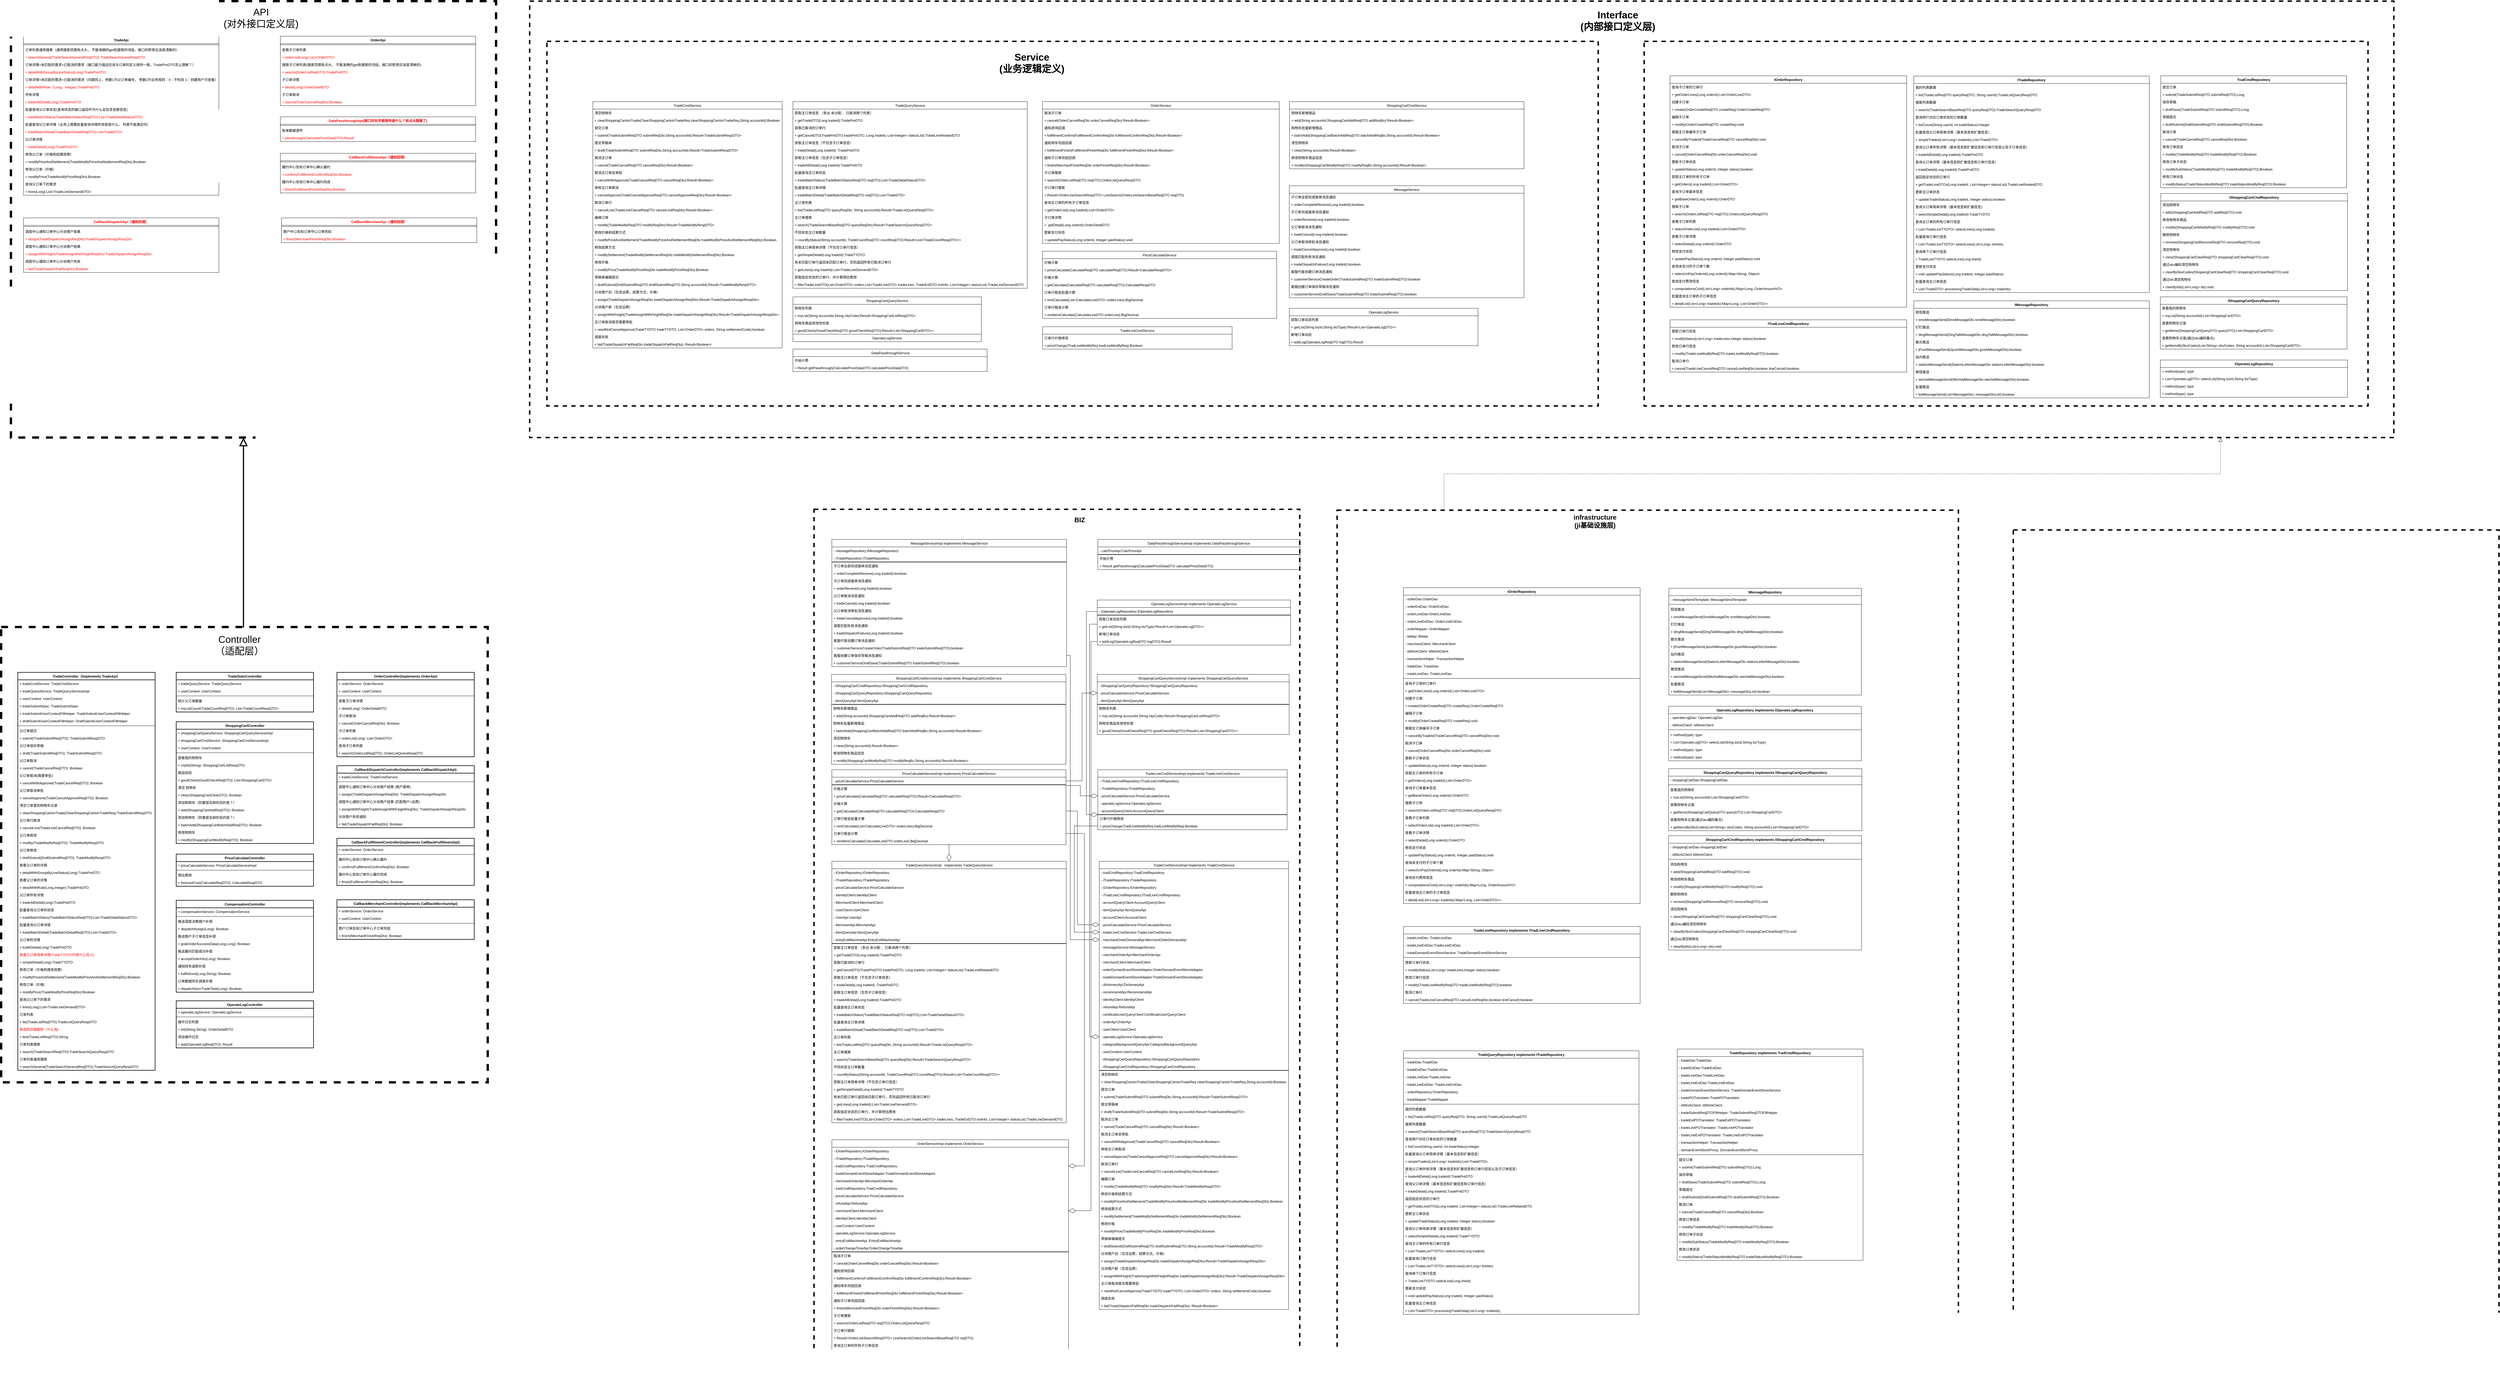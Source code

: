 <mxfile version="17.4.0" type="github">
  <diagram id="KDbqyWz5aOWDZNejwCfo" name="类图">
    <mxGraphModel dx="1250" dy="5328" grid="0" gridSize="10" guides="1" tooltips="1" connect="1" arrows="1" fold="1" page="1" pageScale="1" pageWidth="827" pageHeight="1169" math="0" shadow="0">
      <root>
        <mxCell id="0" />
        <mxCell id="1" parent="0" />
        <mxCell id="yiMzBXgpizN3PwSaVx8E-650" value="" style="rounded=0;whiteSpace=wrap;html=1;dashed=1;strokeWidth=5;" vertex="1" parent="1">
          <mxGeometry x="4791" y="-2607" width="2163" height="3074" as="geometry" />
        </mxCell>
        <mxCell id="yiMzBXgpizN3PwSaVx8E-841" value="" style="rounded=0;whiteSpace=wrap;html=1;dashed=1;strokeWidth=5;" vertex="1" parent="1">
          <mxGeometry x="7145" y="-2538" width="1691" height="2847" as="geometry" />
        </mxCell>
        <mxCell id="yiMzBXgpizN3PwSaVx8E-196" value="" style="rounded=0;whiteSpace=wrap;html=1;dashed=1;strokeWidth=5;" vertex="1" parent="1">
          <mxGeometry x="1980" y="-4380" width="6490" height="1520" as="geometry" />
        </mxCell>
        <mxCell id="yiMzBXgpizN3PwSaVx8E-830" value="" style="rounded=0;whiteSpace=wrap;html=1;dashed=1;strokeWidth=5;" vertex="1" parent="1">
          <mxGeometry x="5860" y="-4240" width="2520" height="1270" as="geometry" />
        </mxCell>
        <mxCell id="yiMzBXgpizN3PwSaVx8E-831" value="" style="rounded=0;whiteSpace=wrap;html=1;dashed=1;strokeWidth=5;" vertex="1" parent="1">
          <mxGeometry x="2040" y="-4240" width="3660" height="1270" as="geometry" />
        </mxCell>
        <mxCell id="yiMzBXgpizN3PwSaVx8E-1" value="" style="rounded=0;whiteSpace=wrap;html=1;fontColor=#FF0000;dashed=1;strokeWidth=8;" vertex="1" parent="1">
          <mxGeometry x="140" y="-2200" width="1694" height="1586" as="geometry" />
        </mxCell>
        <mxCell id="yiMzBXgpizN3PwSaVx8E-2" value="" style="rounded=0;whiteSpace=wrap;html=1;fontColor=#FF0000;dashed=1;strokeWidth=8;" vertex="1" parent="1">
          <mxGeometry x="174" y="-4380" width="1689" height="1520" as="geometry" />
        </mxCell>
        <mxCell id="yiMzBXgpizN3PwSaVx8E-3" value="TradeApi" style="swimlane;fontStyle=1;align=center;verticalAlign=top;childLayout=stackLayout;horizontal=1;startSize=26;horizontalStack=0;resizeParent=1;resizeParentMax=0;resizeLast=0;collapsible=1;marginBottom=0;" vertex="1" parent="1">
          <mxGeometry x="218" y="-4258" width="680" height="554" as="geometry">
            <mxRectangle x="254" y="68" width="78" height="26" as="alternateBounds" />
          </mxGeometry>
        </mxCell>
        <mxCell id="yiMzBXgpizN3PwSaVx8E-4" value="" style="line;strokeWidth=1;fillColor=none;align=left;verticalAlign=middle;spacingTop=-1;spacingLeft=3;spacingRight=3;rotatable=0;labelPosition=right;points=[];portConstraint=eastwest;" vertex="1" parent="yiMzBXgpizN3PwSaVx8E-3">
          <mxGeometry y="26" width="680" height="8" as="geometry" />
        </mxCell>
        <mxCell id="yiMzBXgpizN3PwSaVx8E-5" value="订单列表通用搜索（通用搜索范围有点大， 不能准确的get到搜索的词组，接口的职责应该是清晰的）" style="text;strokeColor=none;fillColor=none;align=left;verticalAlign=top;spacingLeft=4;spacingRight=4;overflow=hidden;rotatable=0;points=[[0,0.5],[1,0.5]];portConstraint=eastwest;" vertex="1" parent="yiMzBXgpizN3PwSaVx8E-3">
          <mxGeometry y="34" width="680" height="26" as="geometry" />
        </mxCell>
        <mxCell id="yiMzBXgpizN3PwSaVx8E-6" value="+ searchGeneral(TradeSearchGeneralReqDTO): TradeSearchQueryRespDTO" style="text;strokeColor=none;fillColor=none;align=left;verticalAlign=top;spacingLeft=4;spacingRight=4;overflow=hidden;rotatable=0;points=[[0,0.5],[1,0.5]];portConstraint=eastwest;fontColor=#FF0000;" vertex="1" parent="yiMzBXgpizN3PwSaVx8E-3">
          <mxGeometry y="60" width="680" height="26" as="geometry" />
        </mxCell>
        <mxCell id="yiMzBXgpizN3PwSaVx8E-7" value="订单详情+未匹配的需求+已取消的需求（接口能力描述应该与订单的定义保持一致，TradePreDTO怎么理解？）" style="text;strokeColor=none;fillColor=none;align=left;verticalAlign=top;spacingLeft=4;spacingRight=4;overflow=hidden;rotatable=0;points=[[0,0.5],[1,0.5]];portConstraint=eastwest;" vertex="1" parent="yiMzBXgpizN3PwSaVx8E-3">
          <mxGeometry y="86" width="680" height="26" as="geometry" />
        </mxCell>
        <mxCell id="yiMzBXgpizN3PwSaVx8E-8" value="+ detailWithGroupByLineStatus(Long):TradePreDTO" style="text;strokeColor=none;fillColor=none;align=left;verticalAlign=top;spacingLeft=4;spacingRight=4;overflow=hidden;rotatable=0;points=[[0,0.5],[1,0.5]];portConstraint=eastwest;fontColor=#FF0000;" vertex="1" parent="yiMzBXgpizN3PwSaVx8E-3">
          <mxGeometry y="112" width="680" height="26" as="geometry" />
        </mxCell>
        <mxCell id="yiMzBXgpizN3PwSaVx8E-9" value="订单详情+未匹配的需求+已取消的需求（问题同上，参数1为父订单编号， 参数2为业务规则：0：不检验 1：创建用户可查看）" style="text;strokeColor=none;fillColor=none;align=left;verticalAlign=top;spacingLeft=4;spacingRight=4;overflow=hidden;rotatable=0;points=[[0,0.5],[1,0.5]];portConstraint=eastwest;" vertex="1" parent="yiMzBXgpizN3PwSaVx8E-3">
          <mxGeometry y="138" width="680" height="26" as="geometry" />
        </mxCell>
        <mxCell id="yiMzBXgpizN3PwSaVx8E-10" value="+ detailWithRule（Long，Integer):TradePreDTO" style="text;strokeColor=none;fillColor=none;align=left;verticalAlign=top;spacingLeft=4;spacingRight=4;overflow=hidden;rotatable=0;points=[[0,0.5],[1,0.5]];portConstraint=eastwest;fontColor=#FF0000;" vertex="1" parent="yiMzBXgpizN3PwSaVx8E-3">
          <mxGeometry y="164" width="680" height="26" as="geometry" />
        </mxCell>
        <mxCell id="yiMzBXgpizN3PwSaVx8E-11" value="所有详情" style="text;strokeColor=none;fillColor=none;align=left;verticalAlign=top;spacingLeft=4;spacingRight=4;overflow=hidden;rotatable=0;points=[[0,0.5],[1,0.5]];portConstraint=eastwest;" vertex="1" parent="yiMzBXgpizN3PwSaVx8E-3">
          <mxGeometry y="190" width="680" height="26" as="geometry" />
        </mxCell>
        <mxCell id="yiMzBXgpizN3PwSaVx8E-12" value="+ tradeAllDetail(Long):TradePreDTO" style="text;strokeColor=none;fillColor=none;align=left;verticalAlign=top;spacingLeft=4;spacingRight=4;overflow=hidden;rotatable=0;points=[[0,0.5],[1,0.5]];portConstraint=eastwest;fontColor=#FF0000;" vertex="1" parent="yiMzBXgpizN3PwSaVx8E-3">
          <mxGeometry y="216" width="680" height="26" as="geometry" />
        </mxCell>
        <mxCell id="yiMzBXgpizN3PwSaVx8E-13" value="批量查询父订单状态(查询状态的接口返回中为什么会包含金额信息)" style="text;strokeColor=none;fillColor=none;align=left;verticalAlign=top;spacingLeft=4;spacingRight=4;overflow=hidden;rotatable=0;points=[[0,0.5],[1,0.5]];portConstraint=eastwest;" vertex="1" parent="yiMzBXgpizN3PwSaVx8E-3">
          <mxGeometry y="242" width="680" height="26" as="geometry" />
        </mxCell>
        <mxCell id="yiMzBXgpizN3PwSaVx8E-14" value="+ tradeBatchStatus(TradeBatchStatusReqDTO):List&lt;TradeDetailStatusDTO&gt;" style="text;strokeColor=none;fillColor=none;align=left;verticalAlign=top;spacingLeft=4;spacingRight=4;overflow=hidden;rotatable=0;points=[[0,0.5],[1,0.5]];portConstraint=eastwest;fontColor=#FF0000;" vertex="1" parent="yiMzBXgpizN3PwSaVx8E-3">
          <mxGeometry y="268" width="680" height="26" as="geometry" />
        </mxCell>
        <mxCell id="yiMzBXgpizN3PwSaVx8E-15" value="批量查询父订单详情（业务上需要批量查询详情的场景是什么， 列表不能满足吗）" style="text;strokeColor=none;fillColor=none;align=left;verticalAlign=top;spacingLeft=4;spacingRight=4;overflow=hidden;rotatable=0;points=[[0,0.5],[1,0.5]];portConstraint=eastwest;" vertex="1" parent="yiMzBXgpizN3PwSaVx8E-3">
          <mxGeometry y="294" width="680" height="26" as="geometry" />
        </mxCell>
        <mxCell id="yiMzBXgpizN3PwSaVx8E-16" value="+ tradeBatchDetail(TradeBatchDetailReqDTO):List&lt;TradeDTO&gt;" style="text;strokeColor=none;fillColor=none;align=left;verticalAlign=top;spacingLeft=4;spacingRight=4;overflow=hidden;rotatable=0;points=[[0,0.5],[1,0.5]];portConstraint=eastwest;fontColor=#FF0000;" vertex="1" parent="yiMzBXgpizN3PwSaVx8E-3">
          <mxGeometry y="320" width="680" height="26" as="geometry" />
        </mxCell>
        <mxCell id="yiMzBXgpizN3PwSaVx8E-17" value="父订单详情" style="text;strokeColor=none;fillColor=none;align=left;verticalAlign=top;spacingLeft=4;spacingRight=4;overflow=hidden;rotatable=0;points=[[0,0.5],[1,0.5]];portConstraint=eastwest;" vertex="1" parent="yiMzBXgpizN3PwSaVx8E-3">
          <mxGeometry y="346" width="680" height="26" as="geometry" />
        </mxCell>
        <mxCell id="yiMzBXgpizN3PwSaVx8E-18" value="+ tradeDetail(Long):TradePreDTO" style="text;strokeColor=none;fillColor=none;align=left;verticalAlign=top;spacingLeft=4;spacingRight=4;overflow=hidden;rotatable=0;points=[[0,0.5],[1,0.5]];portConstraint=eastwest;fontColor=#FF0000;" vertex="1" parent="yiMzBXgpizN3PwSaVx8E-3">
          <mxGeometry y="372" width="680" height="26" as="geometry" />
        </mxCell>
        <mxCell id="yiMzBXgpizN3PwSaVx8E-19" value="修改父订单（价格和结算政策）" style="text;strokeColor=none;fillColor=none;align=left;verticalAlign=top;spacingLeft=4;spacingRight=4;overflow=hidden;rotatable=0;points=[[0,0.5],[1,0.5]];portConstraint=eastwest;" vertex="1" parent="yiMzBXgpizN3PwSaVx8E-3">
          <mxGeometry y="398" width="680" height="26" as="geometry" />
        </mxCell>
        <mxCell id="yiMzBXgpizN3PwSaVx8E-20" value="+ modifyPriceAndSettlement(TradeModifyPriceAndSettlementReqDto):Boolean" style="text;strokeColor=none;fillColor=none;align=left;verticalAlign=top;spacingLeft=4;spacingRight=4;overflow=hidden;rotatable=0;points=[[0,0.5],[1,0.5]];portConstraint=eastwest;" vertex="1" parent="yiMzBXgpizN3PwSaVx8E-3">
          <mxGeometry y="424" width="680" height="26" as="geometry" />
        </mxCell>
        <mxCell id="yiMzBXgpizN3PwSaVx8E-21" value="修改父订单（价格）" style="text;strokeColor=none;fillColor=none;align=left;verticalAlign=top;spacingLeft=4;spacingRight=4;overflow=hidden;rotatable=0;points=[[0,0.5],[1,0.5]];portConstraint=eastwest;" vertex="1" parent="yiMzBXgpizN3PwSaVx8E-3">
          <mxGeometry y="450" width="680" height="26" as="geometry" />
        </mxCell>
        <mxCell id="yiMzBXgpizN3PwSaVx8E-22" value="+ modifyPrice(TradeModifyPriceReqDto):Boolean" style="text;strokeColor=none;fillColor=none;align=left;verticalAlign=top;spacingLeft=4;spacingRight=4;overflow=hidden;rotatable=0;points=[[0,0.5],[1,0.5]];portConstraint=eastwest;" vertex="1" parent="yiMzBXgpizN3PwSaVx8E-3">
          <mxGeometry y="476" width="680" height="26" as="geometry" />
        </mxCell>
        <mxCell id="yiMzBXgpizN3PwSaVx8E-23" value="查询父订单下的需求" style="text;strokeColor=none;fillColor=none;align=left;verticalAlign=top;spacingLeft=4;spacingRight=4;overflow=hidden;rotatable=0;points=[[0,0.5],[1,0.5]];portConstraint=eastwest;" vertex="1" parent="yiMzBXgpizN3PwSaVx8E-3">
          <mxGeometry y="502" width="680" height="26" as="geometry" />
        </mxCell>
        <mxCell id="yiMzBXgpizN3PwSaVx8E-24" value="+ lines(Long):List&lt;TradeLineDemandDTO&gt;" style="text;strokeColor=none;fillColor=none;align=left;verticalAlign=top;spacingLeft=4;spacingRight=4;overflow=hidden;rotatable=0;points=[[0,0.5],[1,0.5]];portConstraint=eastwest;" vertex="1" parent="yiMzBXgpizN3PwSaVx8E-3">
          <mxGeometry y="528" width="680" height="26" as="geometry" />
        </mxCell>
        <mxCell id="yiMzBXgpizN3PwSaVx8E-25" value="OrderApi" style="swimlane;fontStyle=1;align=center;verticalAlign=top;childLayout=stackLayout;horizontal=1;startSize=26;horizontalStack=0;resizeParent=1;resizeParentMax=0;resizeLast=0;collapsible=1;marginBottom=0;" vertex="1" parent="1">
          <mxGeometry x="1112" y="-4258" width="680" height="242" as="geometry">
            <mxRectangle x="254" y="68" width="78" height="26" as="alternateBounds" />
          </mxGeometry>
        </mxCell>
        <mxCell id="yiMzBXgpizN3PwSaVx8E-26" value="" style="line;strokeWidth=1;fillColor=none;align=left;verticalAlign=middle;spacingTop=-1;spacingLeft=3;spacingRight=3;rotatable=0;labelPosition=right;points=[];portConstraint=eastwest;" vertex="1" parent="yiMzBXgpizN3PwSaVx8E-25">
          <mxGeometry y="26" width="680" height="8" as="geometry" />
        </mxCell>
        <mxCell id="yiMzBXgpizN3PwSaVx8E-27" value="查看子订单列表" style="text;strokeColor=none;fillColor=none;align=left;verticalAlign=top;spacingLeft=4;spacingRight=4;overflow=hidden;rotatable=0;points=[[0,0.5],[1,0.5]];portConstraint=eastwest;" vertex="1" parent="yiMzBXgpizN3PwSaVx8E-25">
          <mxGeometry y="34" width="680" height="26" as="geometry" />
        </mxCell>
        <mxCell id="yiMzBXgpizN3PwSaVx8E-28" value="+ orderList(Long):List&lt;OrderDTO&gt;" style="text;strokeColor=none;fillColor=none;align=left;verticalAlign=top;spacingLeft=4;spacingRight=4;overflow=hidden;rotatable=0;points=[[0,0.5],[1,0.5]];portConstraint=eastwest;fontColor=#FF0000;" vertex="1" parent="yiMzBXgpizN3PwSaVx8E-25">
          <mxGeometry y="60" width="680" height="26" as="geometry" />
        </mxCell>
        <mxCell id="yiMzBXgpizN3PwSaVx8E-29" value="搜索子订单列表(搜索范围有点大， 不能准确的get到搜索的词组，接口的职责应该是清晰的)" style="text;strokeColor=none;fillColor=none;align=left;verticalAlign=top;spacingLeft=4;spacingRight=4;overflow=hidden;rotatable=0;points=[[0,0.5],[1,0.5]];portConstraint=eastwest;" vertex="1" parent="yiMzBXgpizN3PwSaVx8E-25">
          <mxGeometry y="86" width="680" height="26" as="geometry" />
        </mxCell>
        <mxCell id="yiMzBXgpizN3PwSaVx8E-30" value="+ search(OrderListReqDTO):TradePreDTO" style="text;strokeColor=none;fillColor=none;align=left;verticalAlign=top;spacingLeft=4;spacingRight=4;overflow=hidden;rotatable=0;points=[[0,0.5],[1,0.5]];portConstraint=eastwest;fontColor=#FF0000;" vertex="1" parent="yiMzBXgpizN3PwSaVx8E-25">
          <mxGeometry y="112" width="680" height="26" as="geometry" />
        </mxCell>
        <mxCell id="yiMzBXgpizN3PwSaVx8E-31" value="子订单详情" style="text;strokeColor=none;fillColor=none;align=left;verticalAlign=top;spacingLeft=4;spacingRight=4;overflow=hidden;rotatable=0;points=[[0,0.5],[1,0.5]];portConstraint=eastwest;" vertex="1" parent="yiMzBXgpizN3PwSaVx8E-25">
          <mxGeometry y="138" width="680" height="26" as="geometry" />
        </mxCell>
        <mxCell id="yiMzBXgpizN3PwSaVx8E-32" value="+ detail(Long):OrderDetailDTO" style="text;strokeColor=none;fillColor=none;align=left;verticalAlign=top;spacingLeft=4;spacingRight=4;overflow=hidden;rotatable=0;points=[[0,0.5],[1,0.5]];portConstraint=eastwest;fontColor=#FF0000;" vertex="1" parent="yiMzBXgpizN3PwSaVx8E-25">
          <mxGeometry y="164" width="680" height="26" as="geometry" />
        </mxCell>
        <mxCell id="yiMzBXgpizN3PwSaVx8E-33" value="子订单取消" style="text;strokeColor=none;fillColor=none;align=left;verticalAlign=top;spacingLeft=4;spacingRight=4;overflow=hidden;rotatable=0;points=[[0,0.5],[1,0.5]];portConstraint=eastwest;" vertex="1" parent="yiMzBXgpizN3PwSaVx8E-25">
          <mxGeometry y="190" width="680" height="26" as="geometry" />
        </mxCell>
        <mxCell id="yiMzBXgpizN3PwSaVx8E-34" value="+ cancel(OrderCancelReqDto):Boolean" style="text;strokeColor=none;fillColor=none;align=left;verticalAlign=top;spacingLeft=4;spacingRight=4;overflow=hidden;rotatable=0;points=[[0,0.5],[1,0.5]];portConstraint=eastwest;fontColor=#FF0000;" vertex="1" parent="yiMzBXgpizN3PwSaVx8E-25">
          <mxGeometry y="216" width="680" height="26" as="geometry" />
        </mxCell>
        <mxCell id="yiMzBXgpizN3PwSaVx8E-35" value="DataPassthroughApi(接口的名字是想传递什么？有点太随意了)" style="swimlane;fontStyle=1;align=center;verticalAlign=top;childLayout=stackLayout;horizontal=1;startSize=26;horizontalStack=0;resizeParent=1;resizeParentMax=0;resizeLast=0;collapsible=1;marginBottom=0;fontColor=#FF0000;" vertex="1" parent="1">
          <mxGeometry x="1112" y="-3977" width="680" height="86" as="geometry">
            <mxRectangle x="254" y="68" width="78" height="26" as="alternateBounds" />
          </mxGeometry>
        </mxCell>
        <mxCell id="yiMzBXgpizN3PwSaVx8E-36" value="" style="line;strokeWidth=1;fillColor=none;align=left;verticalAlign=middle;spacingTop=-1;spacingLeft=3;spacingRight=3;rotatable=0;labelPosition=right;points=[];portConstraint=eastwest;" vertex="1" parent="yiMzBXgpizN3PwSaVx8E-35">
          <mxGeometry y="26" width="680" height="8" as="geometry" />
        </mxCell>
        <mxCell id="yiMzBXgpizN3PwSaVx8E-37" value="账单数据透传" style="text;strokeColor=none;fillColor=none;align=left;verticalAlign=top;spacingLeft=4;spacingRight=4;overflow=hidden;rotatable=0;points=[[0,0.5],[1,0.5]];portConstraint=eastwest;" vertex="1" parent="yiMzBXgpizN3PwSaVx8E-35">
          <mxGeometry y="34" width="680" height="26" as="geometry" />
        </mxCell>
        <mxCell id="yiMzBXgpizN3PwSaVx8E-38" value="+ passthrough(CalculatePriceDataDTO):Result" style="text;strokeColor=none;fillColor=none;align=left;verticalAlign=top;spacingLeft=4;spacingRight=4;overflow=hidden;rotatable=0;points=[[0,0.5],[1,0.5]];portConstraint=eastwest;fontColor=#FF0000;" vertex="1" parent="yiMzBXgpizN3PwSaVx8E-35">
          <mxGeometry y="60" width="680" height="26" as="geometry" />
        </mxCell>
        <mxCell id="yiMzBXgpizN3PwSaVx8E-39" value="CallbackDispatchApi（通知回调）" style="swimlane;fontStyle=1;align=center;verticalAlign=top;childLayout=stackLayout;horizontal=1;startSize=26;horizontalStack=0;resizeParent=1;resizeParentMax=0;resizeLast=0;collapsible=1;marginBottom=0;fontColor=#FF0000;" vertex="1" parent="1">
          <mxGeometry x="218" y="-3625" width="680" height="190" as="geometry">
            <mxRectangle x="254" y="68" width="78" height="26" as="alternateBounds" />
          </mxGeometry>
        </mxCell>
        <mxCell id="yiMzBXgpizN3PwSaVx8E-40" value="" style="line;strokeWidth=1;fillColor=none;align=left;verticalAlign=middle;spacingTop=-1;spacingLeft=3;spacingRight=3;rotatable=0;labelPosition=right;points=[];portConstraint=eastwest;" vertex="1" parent="yiMzBXgpizN3PwSaVx8E-39">
          <mxGeometry y="26" width="680" height="8" as="geometry" />
        </mxCell>
        <mxCell id="yiMzBXgpizN3PwSaVx8E-41" value="调度中心通知订单中心分派商户结果" style="text;strokeColor=none;fillColor=none;align=left;verticalAlign=top;spacingLeft=4;spacingRight=4;overflow=hidden;rotatable=0;points=[[0,0.5],[1,0.5]];portConstraint=eastwest;" vertex="1" parent="yiMzBXgpizN3PwSaVx8E-39">
          <mxGeometry y="34" width="680" height="26" as="geometry" />
        </mxCell>
        <mxCell id="yiMzBXgpizN3PwSaVx8E-42" value="+ assign(TradeDispatchAssignReqDto):TradeDispatchAssignRespDto" style="text;strokeColor=none;fillColor=none;align=left;verticalAlign=top;spacingLeft=4;spacingRight=4;overflow=hidden;rotatable=0;points=[[0,0.5],[1,0.5]];portConstraint=eastwest;fontColor=#FF0000;" vertex="1" parent="yiMzBXgpizN3PwSaVx8E-39">
          <mxGeometry y="60" width="680" height="26" as="geometry" />
        </mxCell>
        <mxCell id="yiMzBXgpizN3PwSaVx8E-43" value="调度中心通知订单中心分派商户结果" style="text;strokeColor=none;fillColor=none;align=left;verticalAlign=top;spacingLeft=4;spacingRight=4;overflow=hidden;rotatable=0;points=[[0,0.5],[1,0.5]];portConstraint=eastwest;" vertex="1" parent="yiMzBXgpizN3PwSaVx8E-39">
          <mxGeometry y="86" width="680" height="26" as="geometry" />
        </mxCell>
        <mxCell id="yiMzBXgpizN3PwSaVx8E-44" value="+ assignWithFeight(TradeAssignWithFeightReqDto):TradeDispatchAssignRespDto" style="text;strokeColor=none;fillColor=none;align=left;verticalAlign=top;spacingLeft=4;spacingRight=4;overflow=hidden;rotatable=0;points=[[0,0.5],[1,0.5]];portConstraint=eastwest;fontColor=#FF0000;" vertex="1" parent="yiMzBXgpizN3PwSaVx8E-39">
          <mxGeometry y="112" width="680" height="26" as="geometry" />
        </mxCell>
        <mxCell id="yiMzBXgpizN3PwSaVx8E-45" value="调度中心通知订单中心分派商户失败" style="text;strokeColor=none;fillColor=none;align=left;verticalAlign=top;spacingLeft=4;spacingRight=4;overflow=hidden;rotatable=0;points=[[0,0.5],[1,0.5]];portConstraint=eastwest;" vertex="1" parent="yiMzBXgpizN3PwSaVx8E-39">
          <mxGeometry y="138" width="680" height="26" as="geometry" />
        </mxCell>
        <mxCell id="yiMzBXgpizN3PwSaVx8E-46" value="+ fail(TradeDispatchFailReqDto):Boolean" style="text;strokeColor=none;fillColor=none;align=left;verticalAlign=top;spacingLeft=4;spacingRight=4;overflow=hidden;rotatable=0;points=[[0,0.5],[1,0.5]];portConstraint=eastwest;fontColor=#FF0000;" vertex="1" parent="yiMzBXgpizN3PwSaVx8E-39">
          <mxGeometry y="164" width="680" height="26" as="geometry" />
        </mxCell>
        <mxCell id="yiMzBXgpizN3PwSaVx8E-47" value="API&lt;br&gt;(对外接口定义层)" style="text;html=1;strokeColor=none;fillColor=none;align=center;verticalAlign=middle;whiteSpace=wrap;rounded=0;dashed=1;fontColor=#000000;strokeWidth=6;fontSize=34;" vertex="1" parent="1">
          <mxGeometry x="874" y="-4360" width="342" height="75" as="geometry" />
        </mxCell>
        <mxCell id="yiMzBXgpizN3PwSaVx8E-48" value="CallBackFulfillmentApi（通知回调）" style="swimlane;fontStyle=1;align=center;verticalAlign=top;childLayout=stackLayout;horizontal=1;startSize=26;horizontalStack=0;resizeParent=1;resizeParentMax=0;resizeLast=0;collapsible=1;marginBottom=0;fontColor=#FF0000;" vertex="1" parent="1">
          <mxGeometry x="1112" y="-3850" width="680" height="138" as="geometry">
            <mxRectangle x="254" y="68" width="78" height="26" as="alternateBounds" />
          </mxGeometry>
        </mxCell>
        <mxCell id="yiMzBXgpizN3PwSaVx8E-49" value="" style="line;strokeWidth=1;fillColor=none;align=left;verticalAlign=middle;spacingTop=-1;spacingLeft=3;spacingRight=3;rotatable=0;labelPosition=right;points=[];portConstraint=eastwest;" vertex="1" parent="yiMzBXgpizN3PwSaVx8E-48">
          <mxGeometry y="26" width="680" height="8" as="geometry" />
        </mxCell>
        <mxCell id="yiMzBXgpizN3PwSaVx8E-50" value="履约中心告知订单中心确认履约" style="text;strokeColor=none;fillColor=none;align=left;verticalAlign=top;spacingLeft=4;spacingRight=4;overflow=hidden;rotatable=0;points=[[0,0.5],[1,0.5]];portConstraint=eastwest;" vertex="1" parent="yiMzBXgpizN3PwSaVx8E-48">
          <mxGeometry y="34" width="680" height="26" as="geometry" />
        </mxCell>
        <mxCell id="yiMzBXgpizN3PwSaVx8E-51" value="+ confirm(FulfillmentConfirmReqDto):Boolean" style="text;strokeColor=none;fillColor=none;align=left;verticalAlign=top;spacingLeft=4;spacingRight=4;overflow=hidden;rotatable=0;points=[[0,0.5],[1,0.5]];portConstraint=eastwest;fontColor=#FF0000;" vertex="1" parent="yiMzBXgpizN3PwSaVx8E-48">
          <mxGeometry y="60" width="680" height="26" as="geometry" />
        </mxCell>
        <mxCell id="yiMzBXgpizN3PwSaVx8E-52" value="履约中心告知订单中心履约完成" style="text;strokeColor=none;fillColor=none;align=left;verticalAlign=top;spacingLeft=4;spacingRight=4;overflow=hidden;rotatable=0;points=[[0,0.5],[1,0.5]];portConstraint=eastwest;" vertex="1" parent="yiMzBXgpizN3PwSaVx8E-48">
          <mxGeometry y="86" width="680" height="26" as="geometry" />
        </mxCell>
        <mxCell id="yiMzBXgpizN3PwSaVx8E-53" value="+ finish(FulfillmentFinishReqDto):Boolean" style="text;strokeColor=none;fillColor=none;align=left;verticalAlign=top;spacingLeft=4;spacingRight=4;overflow=hidden;rotatable=0;points=[[0,0.5],[1,0.5]];portConstraint=eastwest;fontColor=#FF0000;" vertex="1" parent="yiMzBXgpizN3PwSaVx8E-48">
          <mxGeometry y="112" width="680" height="26" as="geometry" />
        </mxCell>
        <mxCell id="yiMzBXgpizN3PwSaVx8E-54" value="CallBackMerchantApi（通知回调）" style="swimlane;fontStyle=1;align=center;verticalAlign=top;childLayout=stackLayout;horizontal=1;startSize=26;horizontalStack=0;resizeParent=1;resizeParentMax=0;resizeLast=0;collapsible=1;marginBottom=0;fontColor=#FF0000;" vertex="1" parent="1">
          <mxGeometry x="1116" y="-3625" width="680" height="86" as="geometry">
            <mxRectangle x="254" y="68" width="78" height="26" as="alternateBounds" />
          </mxGeometry>
        </mxCell>
        <mxCell id="yiMzBXgpizN3PwSaVx8E-55" value="" style="line;strokeWidth=1;fillColor=none;align=left;verticalAlign=middle;spacingTop=-1;spacingLeft=3;spacingRight=3;rotatable=0;labelPosition=right;points=[];portConstraint=eastwest;" vertex="1" parent="yiMzBXgpizN3PwSaVx8E-54">
          <mxGeometry y="26" width="680" height="8" as="geometry" />
        </mxCell>
        <mxCell id="yiMzBXgpizN3PwSaVx8E-56" value="商户中心告知订单中心订单完结" style="text;strokeColor=none;fillColor=none;align=left;verticalAlign=top;spacingLeft=4;spacingRight=4;overflow=hidden;rotatable=0;points=[[0,0.5],[1,0.5]];portConstraint=eastwest;" vertex="1" parent="yiMzBXgpizN3PwSaVx8E-54">
          <mxGeometry y="34" width="680" height="26" as="geometry" />
        </mxCell>
        <mxCell id="yiMzBXgpizN3PwSaVx8E-57" value="+ finish(MerchantFinishReqDto):Boolean" style="text;strokeColor=none;fillColor=none;align=left;verticalAlign=top;spacingLeft=4;spacingRight=4;overflow=hidden;rotatable=0;points=[[0,0.5],[1,0.5]];portConstraint=eastwest;fontColor=#FF0000;" vertex="1" parent="yiMzBXgpizN3PwSaVx8E-54">
          <mxGeometry y="60" width="680" height="26" as="geometry" />
        </mxCell>
        <mxCell id="yiMzBXgpizN3PwSaVx8E-58" style="edgeStyle=orthogonalEdgeStyle;rounded=0;orthogonalLoop=1;jettySize=auto;html=1;exitX=0.498;exitY=0.001;exitDx=0;exitDy=0;fontSize=24;endArrow=block;endFill=0;exitPerimeter=0;strokeWidth=4;fillColor=#6a00ff;strokeColor=#000000;endSize=20;" edge="1" parent="1" source="yiMzBXgpizN3PwSaVx8E-1" target="yiMzBXgpizN3PwSaVx8E-2">
          <mxGeometry relative="1" as="geometry">
            <mxPoint x="1015" y="-3300" as="targetPoint" />
            <Array as="points">
              <mxPoint x="1014" y="-3199" />
              <mxPoint x="1014" y="-3199" />
            </Array>
          </mxGeometry>
        </mxCell>
        <mxCell id="yiMzBXgpizN3PwSaVx8E-59" value="TradeController（implements TradeApi）" style="swimlane;fontStyle=1;align=center;verticalAlign=top;childLayout=stackLayout;horizontal=1;startSize=26;horizontalStack=0;resizeParent=1;resizeParentMax=0;resizeLast=0;collapsible=1;marginBottom=0;fontSize=12;strokeColor=default;strokeWidth=2;fillColor=default;gradientColor=none;" vertex="1" parent="1">
          <mxGeometry x="198" y="-2042" width="478" height="1386" as="geometry" />
        </mxCell>
        <mxCell id="yiMzBXgpizN3PwSaVx8E-60" value="+ tradeCmdService: TradeCmdService" style="text;strokeColor=none;fillColor=none;align=left;verticalAlign=top;spacingLeft=4;spacingRight=4;overflow=hidden;rotatable=0;points=[[0,0.5],[1,0.5]];portConstraint=eastwest;fontSize=12;" vertex="1" parent="yiMzBXgpizN3PwSaVx8E-59">
          <mxGeometry y="26" width="478" height="26" as="geometry" />
        </mxCell>
        <mxCell id="yiMzBXgpizN3PwSaVx8E-61" value="+ tradeQueryService: TradeQueryServiceImpl" style="text;strokeColor=none;fillColor=none;align=left;verticalAlign=top;spacingLeft=4;spacingRight=4;overflow=hidden;rotatable=0;points=[[0,0.5],[1,0.5]];portConstraint=eastwest;fontSize=12;" vertex="1" parent="yiMzBXgpizN3PwSaVx8E-59">
          <mxGeometry y="52" width="478" height="26" as="geometry" />
        </mxCell>
        <mxCell id="yiMzBXgpizN3PwSaVx8E-62" value="+ userContext: UserContext" style="text;strokeColor=none;fillColor=none;align=left;verticalAlign=top;spacingLeft=4;spacingRight=4;overflow=hidden;rotatable=0;points=[[0,0.5],[1,0.5]];portConstraint=eastwest;fontSize=12;" vertex="1" parent="yiMzBXgpizN3PwSaVx8E-59">
          <mxGeometry y="78" width="478" height="26" as="geometry" />
        </mxCell>
        <mxCell id="yiMzBXgpizN3PwSaVx8E-63" value="+ tradeSubmitSpec: TradeSubmitSpec" style="text;strokeColor=none;fillColor=none;align=left;verticalAlign=top;spacingLeft=4;spacingRight=4;overflow=hidden;rotatable=0;points=[[0,0.5],[1,0.5]];portConstraint=eastwest;fontSize=12;" vertex="1" parent="yiMzBXgpizN3PwSaVx8E-59">
          <mxGeometry y="104" width="478" height="26" as="geometry" />
        </mxCell>
        <mxCell id="yiMzBXgpizN3PwSaVx8E-64" value="+ tradeSubmitUserContextFillHelper: TradeSubmitUserContextFillHelper" style="text;strokeColor=none;fillColor=none;align=left;verticalAlign=top;spacingLeft=4;spacingRight=4;overflow=hidden;rotatable=0;points=[[0,0.5],[1,0.5]];portConstraint=eastwest;fontSize=12;" vertex="1" parent="yiMzBXgpizN3PwSaVx8E-59">
          <mxGeometry y="130" width="478" height="26" as="geometry" />
        </mxCell>
        <mxCell id="yiMzBXgpizN3PwSaVx8E-65" value="+ draftSubmitUserContextFillHelper: DraftSubmitUserContextFillHelper" style="text;strokeColor=none;fillColor=none;align=left;verticalAlign=top;spacingLeft=4;spacingRight=4;overflow=hidden;rotatable=0;points=[[0,0.5],[1,0.5]];portConstraint=eastwest;fontSize=12;" vertex="1" parent="yiMzBXgpizN3PwSaVx8E-59">
          <mxGeometry y="156" width="478" height="26" as="geometry" />
        </mxCell>
        <mxCell id="yiMzBXgpizN3PwSaVx8E-66" value="" style="line;strokeWidth=1;fillColor=none;align=left;verticalAlign=middle;spacingTop=-1;spacingLeft=3;spacingRight=3;rotatable=0;labelPosition=right;points=[];portConstraint=eastwest;fontSize=24;" vertex="1" parent="yiMzBXgpizN3PwSaVx8E-59">
          <mxGeometry y="182" width="478" height="8" as="geometry" />
        </mxCell>
        <mxCell id="yiMzBXgpizN3PwSaVx8E-67" value="父订单提交" style="text;strokeColor=none;fillColor=none;align=left;verticalAlign=top;spacingLeft=4;spacingRight=4;overflow=hidden;rotatable=0;points=[[0,0.5],[1,0.5]];portConstraint=eastwest;fontSize=12;" vertex="1" parent="yiMzBXgpizN3PwSaVx8E-59">
          <mxGeometry y="190" width="478" height="26" as="geometry" />
        </mxCell>
        <mxCell id="yiMzBXgpizN3PwSaVx8E-68" value="+ submit(TradeSubmitReqDTO): TradeSubmitRespDTO" style="text;strokeColor=none;fillColor=none;align=left;verticalAlign=top;spacingLeft=4;spacingRight=4;overflow=hidden;rotatable=0;points=[[0,0.5],[1,0.5]];portConstraint=eastwest;fontSize=12;" vertex="1" parent="yiMzBXgpizN3PwSaVx8E-59">
          <mxGeometry y="216" width="478" height="26" as="geometry" />
        </mxCell>
        <mxCell id="yiMzBXgpizN3PwSaVx8E-69" value="父订单保存草稿" style="text;strokeColor=none;fillColor=none;align=left;verticalAlign=top;spacingLeft=4;spacingRight=4;overflow=hidden;rotatable=0;points=[[0,0.5],[1,0.5]];portConstraint=eastwest;fontSize=12;" vertex="1" parent="yiMzBXgpizN3PwSaVx8E-59">
          <mxGeometry y="242" width="478" height="26" as="geometry" />
        </mxCell>
        <mxCell id="yiMzBXgpizN3PwSaVx8E-70" value="+ draft(TradeSubmitReqDTO): TradeSubmitRespDTO" style="text;strokeColor=none;fillColor=none;align=left;verticalAlign=top;spacingLeft=4;spacingRight=4;overflow=hidden;rotatable=0;points=[[0,0.5],[1,0.5]];portConstraint=eastwest;fontSize=12;" vertex="1" parent="yiMzBXgpizN3PwSaVx8E-59">
          <mxGeometry y="268" width="478" height="26" as="geometry" />
        </mxCell>
        <mxCell id="yiMzBXgpizN3PwSaVx8E-71" value="父订单取消" style="text;strokeColor=none;fillColor=none;align=left;verticalAlign=top;spacingLeft=4;spacingRight=4;overflow=hidden;rotatable=0;points=[[0,0.5],[1,0.5]];portConstraint=eastwest;fontSize=12;" vertex="1" parent="yiMzBXgpizN3PwSaVx8E-59">
          <mxGeometry y="294" width="478" height="26" as="geometry" />
        </mxCell>
        <mxCell id="yiMzBXgpizN3PwSaVx8E-72" value="+ cancel(TradeCancelReqDTO): Boolean" style="text;strokeColor=none;fillColor=none;align=left;verticalAlign=top;spacingLeft=4;spacingRight=4;overflow=hidden;rotatable=0;points=[[0,0.5],[1,0.5]];portConstraint=eastwest;fontSize=12;" vertex="1" parent="yiMzBXgpizN3PwSaVx8E-59">
          <mxGeometry y="320" width="478" height="26" as="geometry" />
        </mxCell>
        <mxCell id="yiMzBXgpizN3PwSaVx8E-73" value="父订单取消(需要审批)" style="text;strokeColor=none;fillColor=none;align=left;verticalAlign=top;spacingLeft=4;spacingRight=4;overflow=hidden;rotatable=0;points=[[0,0.5],[1,0.5]];portConstraint=eastwest;fontSize=12;" vertex="1" parent="yiMzBXgpizN3PwSaVx8E-59">
          <mxGeometry y="346" width="478" height="26" as="geometry" />
        </mxCell>
        <mxCell id="yiMzBXgpizN3PwSaVx8E-74" value="+ cancelWithApprovel(TradeCancelReqDTO): Boolean" style="text;strokeColor=none;fillColor=none;align=left;verticalAlign=top;spacingLeft=4;spacingRight=4;overflow=hidden;rotatable=0;points=[[0,0.5],[1,0.5]];portConstraint=eastwest;fontSize=12;" vertex="1" parent="yiMzBXgpizN3PwSaVx8E-59">
          <mxGeometry y="372" width="478" height="26" as="geometry" />
        </mxCell>
        <mxCell id="yiMzBXgpizN3PwSaVx8E-75" value="父订单取消审批" style="text;strokeColor=none;fillColor=none;align=left;verticalAlign=top;spacingLeft=4;spacingRight=4;overflow=hidden;rotatable=0;points=[[0,0.5],[1,0.5]];portConstraint=eastwest;fontSize=12;" vertex="1" parent="yiMzBXgpizN3PwSaVx8E-59">
          <mxGeometry y="398" width="478" height="26" as="geometry" />
        </mxCell>
        <mxCell id="yiMzBXgpizN3PwSaVx8E-76" value="+ cancelApprove(TradeCancelApproveReqDTO): Boolean" style="text;strokeColor=none;fillColor=none;align=left;verticalAlign=top;spacingLeft=4;spacingRight=4;overflow=hidden;rotatable=0;points=[[0,0.5],[1,0.5]];portConstraint=eastwest;fontSize=12;" vertex="1" parent="yiMzBXgpizN3PwSaVx8E-59">
          <mxGeometry y="424" width="478" height="26" as="geometry" />
        </mxCell>
        <mxCell id="yiMzBXgpizN3PwSaVx8E-77" value="清空订单里的购物车记录" style="text;strokeColor=none;fillColor=none;align=left;verticalAlign=top;spacingLeft=4;spacingRight=4;overflow=hidden;rotatable=0;points=[[0,0.5],[1,0.5]];portConstraint=eastwest;fontSize=12;" vertex="1" parent="yiMzBXgpizN3PwSaVx8E-59">
          <mxGeometry y="450" width="478" height="26" as="geometry" />
        </mxCell>
        <mxCell id="yiMzBXgpizN3PwSaVx8E-78" value="+ clearShoppingCartsInTrade(ClearShoppingCartsInTradeReq):TradeSubmitRespDTO" style="text;strokeColor=none;fillColor=none;align=left;verticalAlign=top;spacingLeft=4;spacingRight=4;overflow=hidden;rotatable=0;points=[[0,0.5],[1,0.5]];portConstraint=eastwest;fontSize=12;" vertex="1" parent="yiMzBXgpizN3PwSaVx8E-59">
          <mxGeometry y="476" width="478" height="26" as="geometry" />
        </mxCell>
        <mxCell id="yiMzBXgpizN3PwSaVx8E-79" value="父订单行取消" style="text;strokeColor=none;fillColor=none;align=left;verticalAlign=top;spacingLeft=4;spacingRight=4;overflow=hidden;rotatable=0;points=[[0,0.5],[1,0.5]];portConstraint=eastwest;fontSize=12;" vertex="1" parent="yiMzBXgpizN3PwSaVx8E-59">
          <mxGeometry y="502" width="478" height="26" as="geometry" />
        </mxCell>
        <mxCell id="yiMzBXgpizN3PwSaVx8E-80" value="+ cancelLine(TradeLineCancelReqDTO): Boolean" style="text;strokeColor=none;fillColor=none;align=left;verticalAlign=top;spacingLeft=4;spacingRight=4;overflow=hidden;rotatable=0;points=[[0,0.5],[1,0.5]];portConstraint=eastwest;fontSize=12;" vertex="1" parent="yiMzBXgpizN3PwSaVx8E-59">
          <mxGeometry y="528" width="478" height="26" as="geometry" />
        </mxCell>
        <mxCell id="yiMzBXgpizN3PwSaVx8E-81" value="父订单修改" style="text;strokeColor=none;fillColor=none;align=left;verticalAlign=top;spacingLeft=4;spacingRight=4;overflow=hidden;rotatable=0;points=[[0,0.5],[1,0.5]];portConstraint=eastwest;fontSize=12;" vertex="1" parent="yiMzBXgpizN3PwSaVx8E-59">
          <mxGeometry y="554" width="478" height="26" as="geometry" />
        </mxCell>
        <mxCell id="yiMzBXgpizN3PwSaVx8E-82" value="+ modify(TradeModifyReqDTO): TradeModifyRespDTO" style="text;strokeColor=none;fillColor=none;align=left;verticalAlign=top;spacingLeft=4;spacingRight=4;overflow=hidden;rotatable=0;points=[[0,0.5],[1,0.5]];portConstraint=eastwest;fontSize=12;" vertex="1" parent="yiMzBXgpizN3PwSaVx8E-59">
          <mxGeometry y="580" width="478" height="26" as="geometry" />
        </mxCell>
        <mxCell id="yiMzBXgpizN3PwSaVx8E-83" value="父订单修改" style="text;strokeColor=none;fillColor=none;align=left;verticalAlign=top;spacingLeft=4;spacingRight=4;overflow=hidden;rotatable=0;points=[[0,0.5],[1,0.5]];portConstraint=eastwest;fontSize=12;" vertex="1" parent="yiMzBXgpizN3PwSaVx8E-59">
          <mxGeometry y="606" width="478" height="26" as="geometry" />
        </mxCell>
        <mxCell id="yiMzBXgpizN3PwSaVx8E-84" value="+ draftSubmit(DraftSubmitReqDTO): TradeModifyRespDTO" style="text;strokeColor=none;fillColor=none;align=left;verticalAlign=top;spacingLeft=4;spacingRight=4;overflow=hidden;rotatable=0;points=[[0,0.5],[1,0.5]];portConstraint=eastwest;fontSize=12;" vertex="1" parent="yiMzBXgpizN3PwSaVx8E-59">
          <mxGeometry y="632" width="478" height="26" as="geometry" />
        </mxCell>
        <mxCell id="yiMzBXgpizN3PwSaVx8E-85" value="查看父订单的详情" style="text;strokeColor=none;fillColor=none;align=left;verticalAlign=top;spacingLeft=4;spacingRight=4;overflow=hidden;rotatable=0;points=[[0,0.5],[1,0.5]];portConstraint=eastwest;fontSize=12;" vertex="1" parent="yiMzBXgpizN3PwSaVx8E-59">
          <mxGeometry y="658" width="478" height="26" as="geometry" />
        </mxCell>
        <mxCell id="yiMzBXgpizN3PwSaVx8E-86" value="+ detailWithGroupByLineStatus(Long):TradePreDTO" style="text;strokeColor=none;fillColor=none;align=left;verticalAlign=top;spacingLeft=4;spacingRight=4;overflow=hidden;rotatable=0;points=[[0,0.5],[1,0.5]];portConstraint=eastwest;fontSize=12;" vertex="1" parent="yiMzBXgpizN3PwSaVx8E-59">
          <mxGeometry y="684" width="478" height="26" as="geometry" />
        </mxCell>
        <mxCell id="yiMzBXgpizN3PwSaVx8E-87" value="查看父订单的详情" style="text;strokeColor=none;fillColor=none;align=left;verticalAlign=top;spacingLeft=4;spacingRight=4;overflow=hidden;rotatable=0;points=[[0,0.5],[1,0.5]];portConstraint=eastwest;fontSize=12;" vertex="1" parent="yiMzBXgpizN3PwSaVx8E-59">
          <mxGeometry y="710" width="478" height="26" as="geometry" />
        </mxCell>
        <mxCell id="yiMzBXgpizN3PwSaVx8E-88" value="+ detailWithRule(Long,Integer):TradePreDTO" style="text;strokeColor=none;fillColor=none;align=left;verticalAlign=top;spacingLeft=4;spacingRight=4;overflow=hidden;rotatable=0;points=[[0,0.5],[1,0.5]];portConstraint=eastwest;fontSize=12;" vertex="1" parent="yiMzBXgpizN3PwSaVx8E-59">
          <mxGeometry y="736" width="478" height="26" as="geometry" />
        </mxCell>
        <mxCell id="yiMzBXgpizN3PwSaVx8E-89" value="父订单所有详情" style="text;strokeColor=none;fillColor=none;align=left;verticalAlign=top;spacingLeft=4;spacingRight=4;overflow=hidden;rotatable=0;points=[[0,0.5],[1,0.5]];portConstraint=eastwest;fontSize=12;" vertex="1" parent="yiMzBXgpizN3PwSaVx8E-59">
          <mxGeometry y="762" width="478" height="26" as="geometry" />
        </mxCell>
        <mxCell id="yiMzBXgpizN3PwSaVx8E-90" value="+ tradeAllDetail(Long):TradePreDTO" style="text;strokeColor=none;fillColor=none;align=left;verticalAlign=top;spacingLeft=4;spacingRight=4;overflow=hidden;rotatable=0;points=[[0,0.5],[1,0.5]];portConstraint=eastwest;fontSize=12;" vertex="1" parent="yiMzBXgpizN3PwSaVx8E-59">
          <mxGeometry y="788" width="478" height="26" as="geometry" />
        </mxCell>
        <mxCell id="yiMzBXgpizN3PwSaVx8E-91" value="批量查询父订单的状态" style="text;strokeColor=none;fillColor=none;align=left;verticalAlign=top;spacingLeft=4;spacingRight=4;overflow=hidden;rotatable=0;points=[[0,0.5],[1,0.5]];portConstraint=eastwest;fontSize=12;" vertex="1" parent="yiMzBXgpizN3PwSaVx8E-59">
          <mxGeometry y="814" width="478" height="26" as="geometry" />
        </mxCell>
        <mxCell id="yiMzBXgpizN3PwSaVx8E-92" value="+ tradeBatchStatus(TradeBatchStatusReqDTO):List&lt;TradeDetailStatusDTO&gt;" style="text;strokeColor=none;fillColor=none;align=left;verticalAlign=top;spacingLeft=4;spacingRight=4;overflow=hidden;rotatable=0;points=[[0,0.5],[1,0.5]];portConstraint=eastwest;fontSize=12;" vertex="1" parent="yiMzBXgpizN3PwSaVx8E-59">
          <mxGeometry y="840" width="478" height="26" as="geometry" />
        </mxCell>
        <mxCell id="yiMzBXgpizN3PwSaVx8E-93" value="批量查询父订单详情" style="text;strokeColor=none;fillColor=none;align=left;verticalAlign=top;spacingLeft=4;spacingRight=4;overflow=hidden;rotatable=0;points=[[0,0.5],[1,0.5]];portConstraint=eastwest;fontSize=12;" vertex="1" parent="yiMzBXgpizN3PwSaVx8E-59">
          <mxGeometry y="866" width="478" height="26" as="geometry" />
        </mxCell>
        <mxCell id="yiMzBXgpizN3PwSaVx8E-94" value="+ tradeBatchDetail(TradeBatchDetailReqDTO):List&lt;TradeDTO&gt;" style="text;strokeColor=none;fillColor=none;align=left;verticalAlign=top;spacingLeft=4;spacingRight=4;overflow=hidden;rotatable=0;points=[[0,0.5],[1,0.5]];portConstraint=eastwest;fontSize=12;" vertex="1" parent="yiMzBXgpizN3PwSaVx8E-59">
          <mxGeometry y="892" width="478" height="26" as="geometry" />
        </mxCell>
        <mxCell id="yiMzBXgpizN3PwSaVx8E-95" value="父订单的详情" style="text;strokeColor=none;fillColor=none;align=left;verticalAlign=top;spacingLeft=4;spacingRight=4;overflow=hidden;rotatable=0;points=[[0,0.5],[1,0.5]];portConstraint=eastwest;fontSize=12;" vertex="1" parent="yiMzBXgpizN3PwSaVx8E-59">
          <mxGeometry y="918" width="478" height="26" as="geometry" />
        </mxCell>
        <mxCell id="yiMzBXgpizN3PwSaVx8E-96" value="+ tradeDetail(Long):TradePreDTO" style="text;strokeColor=none;fillColor=none;align=left;verticalAlign=top;spacingLeft=4;spacingRight=4;overflow=hidden;rotatable=0;points=[[0,0.5],[1,0.5]];portConstraint=eastwest;fontSize=12;" vertex="1" parent="yiMzBXgpizN3PwSaVx8E-59">
          <mxGeometry y="944" width="478" height="26" as="geometry" />
        </mxCell>
        <mxCell id="yiMzBXgpizN3PwSaVx8E-97" value="查看父订单简单详情(TradeTYDTO代表什么含义)" style="text;strokeColor=none;fillColor=none;align=left;verticalAlign=top;spacingLeft=4;spacingRight=4;overflow=hidden;rotatable=0;points=[[0,0.5],[1,0.5]];portConstraint=eastwest;fontSize=12;fontColor=#FF0000;" vertex="1" parent="yiMzBXgpizN3PwSaVx8E-59">
          <mxGeometry y="970" width="478" height="26" as="geometry" />
        </mxCell>
        <mxCell id="yiMzBXgpizN3PwSaVx8E-98" value="+ simpleDetail(Long):TradeTYDTO" style="text;strokeColor=none;fillColor=none;align=left;verticalAlign=top;spacingLeft=4;spacingRight=4;overflow=hidden;rotatable=0;points=[[0,0.5],[1,0.5]];portConstraint=eastwest;fontSize=12;" vertex="1" parent="yiMzBXgpizN3PwSaVx8E-59">
          <mxGeometry y="996" width="478" height="26" as="geometry" />
        </mxCell>
        <mxCell id="yiMzBXgpizN3PwSaVx8E-99" value="修改订单（价格和商务政策）" style="text;strokeColor=none;fillColor=none;align=left;verticalAlign=top;spacingLeft=4;spacingRight=4;overflow=hidden;rotatable=0;points=[[0,0.5],[1,0.5]];portConstraint=eastwest;fontSize=12;" vertex="1" parent="yiMzBXgpizN3PwSaVx8E-59">
          <mxGeometry y="1022" width="478" height="26" as="geometry" />
        </mxCell>
        <mxCell id="yiMzBXgpizN3PwSaVx8E-100" value="+ modifyPriceAndSettlement(TradeModifyPriceAndSettlementReqDto):Boolean" style="text;strokeColor=none;fillColor=none;align=left;verticalAlign=top;spacingLeft=4;spacingRight=4;overflow=hidden;rotatable=0;points=[[0,0.5],[1,0.5]];portConstraint=eastwest;fontSize=12;" vertex="1" parent="yiMzBXgpizN3PwSaVx8E-59">
          <mxGeometry y="1048" width="478" height="26" as="geometry" />
        </mxCell>
        <mxCell id="yiMzBXgpizN3PwSaVx8E-101" value="修改订单（价格）" style="text;strokeColor=none;fillColor=none;align=left;verticalAlign=top;spacingLeft=4;spacingRight=4;overflow=hidden;rotatable=0;points=[[0,0.5],[1,0.5]];portConstraint=eastwest;fontSize=12;" vertex="1" parent="yiMzBXgpizN3PwSaVx8E-59">
          <mxGeometry y="1074" width="478" height="26" as="geometry" />
        </mxCell>
        <mxCell id="yiMzBXgpizN3PwSaVx8E-102" value="+ modifyPrice(TradeModifyPriceReqDto):Boolean" style="text;strokeColor=none;fillColor=none;align=left;verticalAlign=top;spacingLeft=4;spacingRight=4;overflow=hidden;rotatable=0;points=[[0,0.5],[1,0.5]];portConstraint=eastwest;fontSize=12;" vertex="1" parent="yiMzBXgpizN3PwSaVx8E-59">
          <mxGeometry y="1100" width="478" height="26" as="geometry" />
        </mxCell>
        <mxCell id="yiMzBXgpizN3PwSaVx8E-103" value="查询父订单下的需求" style="text;strokeColor=none;fillColor=none;align=left;verticalAlign=top;spacingLeft=4;spacingRight=4;overflow=hidden;rotatable=0;points=[[0,0.5],[1,0.5]];portConstraint=eastwest;fontSize=12;" vertex="1" parent="yiMzBXgpizN3PwSaVx8E-59">
          <mxGeometry y="1126" width="478" height="26" as="geometry" />
        </mxCell>
        <mxCell id="yiMzBXgpizN3PwSaVx8E-104" value="+ lines(Long):List&lt;TradeLineDemandDTO&gt;" style="text;strokeColor=none;fillColor=none;align=left;verticalAlign=top;spacingLeft=4;spacingRight=4;overflow=hidden;rotatable=0;points=[[0,0.5],[1,0.5]];portConstraint=eastwest;fontSize=12;" vertex="1" parent="yiMzBXgpizN3PwSaVx8E-59">
          <mxGeometry y="1152" width="478" height="26" as="geometry" />
        </mxCell>
        <mxCell id="yiMzBXgpizN3PwSaVx8E-105" value="订单列表" style="text;strokeColor=none;fillColor=none;align=left;verticalAlign=top;spacingLeft=4;spacingRight=4;overflow=hidden;rotatable=0;points=[[0,0.5],[1,0.5]];portConstraint=eastwest;fontSize=12;" vertex="1" parent="yiMzBXgpizN3PwSaVx8E-59">
          <mxGeometry y="1178" width="478" height="26" as="geometry" />
        </mxCell>
        <mxCell id="yiMzBXgpizN3PwSaVx8E-106" value="+ list(TradeListReqDTO):TradeListQueryRespDTO" style="text;strokeColor=none;fillColor=none;align=left;verticalAlign=top;spacingLeft=4;spacingRight=4;overflow=hidden;rotatable=0;points=[[0,0.5],[1,0.5]];portConstraint=eastwest;fontSize=12;" vertex="1" parent="yiMzBXgpizN3PwSaVx8E-59">
          <mxGeometry y="1204" width="478" height="26" as="geometry" />
        </mxCell>
        <mxCell id="yiMzBXgpizN3PwSaVx8E-107" value="联调用后面删除（什么鬼）" style="text;strokeColor=none;fillColor=none;align=left;verticalAlign=top;spacingLeft=4;spacingRight=4;overflow=hidden;rotatable=0;points=[[0,0.5],[1,0.5]];portConstraint=eastwest;fontSize=12;fontColor=#FF0000;" vertex="1" parent="yiMzBXgpizN3PwSaVx8E-59">
          <mxGeometry y="1230" width="478" height="26" as="geometry" />
        </mxCell>
        <mxCell id="yiMzBXgpizN3PwSaVx8E-108" value="+ test(TradeListReqDTO):String" style="text;strokeColor=none;fillColor=none;align=left;verticalAlign=top;spacingLeft=4;spacingRight=4;overflow=hidden;rotatable=0;points=[[0,0.5],[1,0.5]];portConstraint=eastwest;fontSize=12;" vertex="1" parent="yiMzBXgpizN3PwSaVx8E-59">
          <mxGeometry y="1256" width="478" height="26" as="geometry" />
        </mxCell>
        <mxCell id="yiMzBXgpizN3PwSaVx8E-109" value="订单列表搜索" style="text;strokeColor=none;fillColor=none;align=left;verticalAlign=top;spacingLeft=4;spacingRight=4;overflow=hidden;rotatable=0;points=[[0,0.5],[1,0.5]];portConstraint=eastwest;fontSize=12;" vertex="1" parent="yiMzBXgpizN3PwSaVx8E-59">
          <mxGeometry y="1282" width="478" height="26" as="geometry" />
        </mxCell>
        <mxCell id="yiMzBXgpizN3PwSaVx8E-110" value="+ search(TradeSearchReqDTO):TradeSearchQueryRespDTO" style="text;strokeColor=none;fillColor=none;align=left;verticalAlign=top;spacingLeft=4;spacingRight=4;overflow=hidden;rotatable=0;points=[[0,0.5],[1,0.5]];portConstraint=eastwest;fontSize=12;" vertex="1" parent="yiMzBXgpizN3PwSaVx8E-59">
          <mxGeometry y="1308" width="478" height="26" as="geometry" />
        </mxCell>
        <mxCell id="yiMzBXgpizN3PwSaVx8E-111" value="订单列表通用搜索" style="text;strokeColor=none;fillColor=none;align=left;verticalAlign=top;spacingLeft=4;spacingRight=4;overflow=hidden;rotatable=0;points=[[0,0.5],[1,0.5]];portConstraint=eastwest;fontSize=12;" vertex="1" parent="yiMzBXgpizN3PwSaVx8E-59">
          <mxGeometry y="1334" width="478" height="26" as="geometry" />
        </mxCell>
        <mxCell id="yiMzBXgpizN3PwSaVx8E-112" value="+ searchGeneral(TradeSearchGeneralReqDTO):TradeSearchQueryRespDTO" style="text;strokeColor=none;fillColor=none;align=left;verticalAlign=top;spacingLeft=4;spacingRight=4;overflow=hidden;rotatable=0;points=[[0,0.5],[1,0.5]];portConstraint=eastwest;fontSize=12;" vertex="1" parent="yiMzBXgpizN3PwSaVx8E-59">
          <mxGeometry y="1360" width="478" height="26" as="geometry" />
        </mxCell>
        <mxCell id="yiMzBXgpizN3PwSaVx8E-113" value="TradeStatsController" style="swimlane;fontStyle=1;align=center;verticalAlign=top;childLayout=stackLayout;horizontal=1;startSize=26;horizontalStack=0;resizeParent=1;resizeParentMax=0;resizeLast=0;collapsible=1;marginBottom=0;fontSize=12;strokeColor=default;strokeWidth=2;fillColor=default;gradientColor=none;" vertex="1" parent="1">
          <mxGeometry x="749.5" y="-2042" width="478" height="138" as="geometry" />
        </mxCell>
        <mxCell id="yiMzBXgpizN3PwSaVx8E-114" value="+ tradeQueryService: TradeQueryService" style="text;strokeColor=none;fillColor=none;align=left;verticalAlign=top;spacingLeft=4;spacingRight=4;overflow=hidden;rotatable=0;points=[[0,0.5],[1,0.5]];portConstraint=eastwest;fontSize=12;" vertex="1" parent="yiMzBXgpizN3PwSaVx8E-113">
          <mxGeometry y="26" width="478" height="26" as="geometry" />
        </mxCell>
        <mxCell id="yiMzBXgpizN3PwSaVx8E-115" value="+ userContext: UserContext" style="text;strokeColor=none;fillColor=none;align=left;verticalAlign=top;spacingLeft=4;spacingRight=4;overflow=hidden;rotatable=0;points=[[0,0.5],[1,0.5]];portConstraint=eastwest;fontSize=12;" vertex="1" parent="yiMzBXgpizN3PwSaVx8E-113">
          <mxGeometry y="52" width="478" height="26" as="geometry" />
        </mxCell>
        <mxCell id="yiMzBXgpizN3PwSaVx8E-116" value="" style="line;strokeWidth=1;fillColor=none;align=left;verticalAlign=middle;spacingTop=-1;spacingLeft=3;spacingRight=3;rotatable=0;labelPosition=right;points=[];portConstraint=eastwest;fontSize=24;" vertex="1" parent="yiMzBXgpizN3PwSaVx8E-113">
          <mxGeometry y="78" width="478" height="8" as="geometry" />
        </mxCell>
        <mxCell id="yiMzBXgpizN3PwSaVx8E-117" value="统计父订单数量" style="text;strokeColor=none;fillColor=none;align=left;verticalAlign=top;spacingLeft=4;spacingRight=4;overflow=hidden;rotatable=0;points=[[0,0.5],[1,0.5]];portConstraint=eastwest;fontSize=12;" vertex="1" parent="yiMzBXgpizN3PwSaVx8E-113">
          <mxGeometry y="86" width="478" height="26" as="geometry" />
        </mxCell>
        <mxCell id="yiMzBXgpizN3PwSaVx8E-118" value="+ myListCount(TradeCountReqDTO): List&lt;TradeCountRespDTO&gt;" style="text;strokeColor=none;fillColor=none;align=left;verticalAlign=top;spacingLeft=4;spacingRight=4;overflow=hidden;rotatable=0;points=[[0,0.5],[1,0.5]];portConstraint=eastwest;fontSize=12;" vertex="1" parent="yiMzBXgpizN3PwSaVx8E-113">
          <mxGeometry y="112" width="478" height="26" as="geometry" />
        </mxCell>
        <mxCell id="yiMzBXgpizN3PwSaVx8E-119" value="ShoppingCartController" style="swimlane;fontStyle=1;align=center;verticalAlign=top;childLayout=stackLayout;horizontal=1;startSize=26;horizontalStack=0;resizeParent=1;resizeParentMax=0;resizeLast=0;collapsible=1;marginBottom=0;fontSize=12;strokeColor=default;strokeWidth=2;fillColor=default;gradientColor=none;" vertex="1" parent="1">
          <mxGeometry x="749.5" y="-1870" width="478" height="424" as="geometry" />
        </mxCell>
        <mxCell id="yiMzBXgpizN3PwSaVx8E-120" value="+ shoppingCartQueryService: ShoppingCartQueryServiceImpl" style="text;strokeColor=none;fillColor=none;align=left;verticalAlign=top;spacingLeft=4;spacingRight=4;overflow=hidden;rotatable=0;points=[[0,0.5],[1,0.5]];portConstraint=eastwest;fontSize=12;" vertex="1" parent="yiMzBXgpizN3PwSaVx8E-119">
          <mxGeometry y="26" width="478" height="26" as="geometry" />
        </mxCell>
        <mxCell id="yiMzBXgpizN3PwSaVx8E-121" value="+ shoppingCartCmdService: ShoppingCartCmdServiceImpl" style="text;strokeColor=none;fillColor=none;align=left;verticalAlign=top;spacingLeft=4;spacingRight=4;overflow=hidden;rotatable=0;points=[[0,0.5],[1,0.5]];portConstraint=eastwest;fontSize=12;" vertex="1" parent="yiMzBXgpizN3PwSaVx8E-119">
          <mxGeometry y="52" width="478" height="26" as="geometry" />
        </mxCell>
        <mxCell id="yiMzBXgpizN3PwSaVx8E-122" value="+ userContext: UserContext" style="text;strokeColor=none;fillColor=none;align=left;verticalAlign=top;spacingLeft=4;spacingRight=4;overflow=hidden;rotatable=0;points=[[0,0.5],[1,0.5]];portConstraint=eastwest;fontSize=12;" vertex="1" parent="yiMzBXgpizN3PwSaVx8E-119">
          <mxGeometry y="78" width="478" height="26" as="geometry" />
        </mxCell>
        <mxCell id="yiMzBXgpizN3PwSaVx8E-123" value="" style="line;strokeWidth=1;fillColor=none;align=left;verticalAlign=middle;spacingTop=-1;spacingLeft=3;spacingRight=3;rotatable=0;labelPosition=right;points=[];portConstraint=eastwest;fontSize=24;" vertex="1" parent="yiMzBXgpizN3PwSaVx8E-119">
          <mxGeometry y="104" width="478" height="8" as="geometry" />
        </mxCell>
        <mxCell id="yiMzBXgpizN3PwSaVx8E-124" value="查看我的购物车" style="text;strokeColor=none;fillColor=none;align=left;verticalAlign=top;spacingLeft=4;spacingRight=4;overflow=hidden;rotatable=0;points=[[0,0.5],[1,0.5]];portConstraint=eastwest;fontSize=12;" vertex="1" parent="yiMzBXgpizN3PwSaVx8E-119">
          <mxGeometry y="112" width="478" height="26" as="geometry" />
        </mxCell>
        <mxCell id="yiMzBXgpizN3PwSaVx8E-125" value="+ mylist(String): ShoppingCartListRespDTO" style="text;strokeColor=none;fillColor=none;align=left;verticalAlign=top;spacingLeft=4;spacingRight=4;overflow=hidden;rotatable=0;points=[[0,0.5],[1,0.5]];portConstraint=eastwest;fontSize=12;" vertex="1" parent="yiMzBXgpizN3PwSaVx8E-119">
          <mxGeometry y="138" width="478" height="26" as="geometry" />
        </mxCell>
        <mxCell id="yiMzBXgpizN3PwSaVx8E-126" value="商品校验" style="text;strokeColor=none;fillColor=none;align=left;verticalAlign=top;spacingLeft=4;spacingRight=4;overflow=hidden;rotatable=0;points=[[0,0.5],[1,0.5]];portConstraint=eastwest;fontSize=12;" vertex="1" parent="yiMzBXgpizN3PwSaVx8E-119">
          <mxGeometry y="164" width="478" height="26" as="geometry" />
        </mxCell>
        <mxCell id="yiMzBXgpizN3PwSaVx8E-127" value="+ goodCheck(GoodCheckReqDTO): List&lt;ShoppingCartDTO&gt;" style="text;strokeColor=none;fillColor=none;align=left;verticalAlign=top;spacingLeft=4;spacingRight=4;overflow=hidden;rotatable=0;points=[[0,0.5],[1,0.5]];portConstraint=eastwest;fontSize=12;" vertex="1" parent="yiMzBXgpizN3PwSaVx8E-119">
          <mxGeometry y="190" width="478" height="26" as="geometry" />
        </mxCell>
        <mxCell id="yiMzBXgpizN3PwSaVx8E-128" value="清空 购物车" style="text;strokeColor=none;fillColor=none;align=left;verticalAlign=top;spacingLeft=4;spacingRight=4;overflow=hidden;rotatable=0;points=[[0,0.5],[1,0.5]];portConstraint=eastwest;fontSize=12;" vertex="1" parent="yiMzBXgpizN3PwSaVx8E-119">
          <mxGeometry y="216" width="478" height="26" as="geometry" />
        </mxCell>
        <mxCell id="yiMzBXgpizN3PwSaVx8E-129" value="+ clear(ShoppingCartClearDTO): Boolean" style="text;strokeColor=none;fillColor=none;align=left;verticalAlign=top;spacingLeft=4;spacingRight=4;overflow=hidden;rotatable=0;points=[[0,0.5],[1,0.5]];portConstraint=eastwest;fontSize=12;" vertex="1" parent="yiMzBXgpizN3PwSaVx8E-119">
          <mxGeometry y="242" width="478" height="26" as="geometry" />
        </mxCell>
        <mxCell id="yiMzBXgpizN3PwSaVx8E-130" value="添加购物车（防重提去掉的目的是？）" style="text;strokeColor=none;fillColor=none;align=left;verticalAlign=top;spacingLeft=4;spacingRight=4;overflow=hidden;rotatable=0;points=[[0,0.5],[1,0.5]];portConstraint=eastwest;fontSize=12;" vertex="1" parent="yiMzBXgpizN3PwSaVx8E-119">
          <mxGeometry y="268" width="478" height="26" as="geometry" />
        </mxCell>
        <mxCell id="yiMzBXgpizN3PwSaVx8E-131" value="+ add(ShoppingCartAddReqDTO): Boolean" style="text;strokeColor=none;fillColor=none;align=left;verticalAlign=top;spacingLeft=4;spacingRight=4;overflow=hidden;rotatable=0;points=[[0,0.5],[1,0.5]];portConstraint=eastwest;fontSize=12;" vertex="1" parent="yiMzBXgpizN3PwSaVx8E-119">
          <mxGeometry y="294" width="478" height="26" as="geometry" />
        </mxCell>
        <mxCell id="yiMzBXgpizN3PwSaVx8E-132" value="添加购物车（防重提去掉的目的是？）" style="text;strokeColor=none;fillColor=none;align=left;verticalAlign=top;spacingLeft=4;spacingRight=4;overflow=hidden;rotatable=0;points=[[0,0.5],[1,0.5]];portConstraint=eastwest;fontSize=12;" vertex="1" parent="yiMzBXgpizN3PwSaVx8E-119">
          <mxGeometry y="320" width="478" height="26" as="geometry" />
        </mxCell>
        <mxCell id="yiMzBXgpizN3PwSaVx8E-133" value="+ batchAdd(ShoppingCartBatchAddReqDTO): Boolean" style="text;strokeColor=none;fillColor=none;align=left;verticalAlign=top;spacingLeft=4;spacingRight=4;overflow=hidden;rotatable=0;points=[[0,0.5],[1,0.5]];portConstraint=eastwest;fontSize=12;" vertex="1" parent="yiMzBXgpizN3PwSaVx8E-119">
          <mxGeometry y="346" width="478" height="26" as="geometry" />
        </mxCell>
        <mxCell id="yiMzBXgpizN3PwSaVx8E-134" value="修改购物车" style="text;strokeColor=none;fillColor=none;align=left;verticalAlign=top;spacingLeft=4;spacingRight=4;overflow=hidden;rotatable=0;points=[[0,0.5],[1,0.5]];portConstraint=eastwest;fontSize=12;" vertex="1" parent="yiMzBXgpizN3PwSaVx8E-119">
          <mxGeometry y="372" width="478" height="26" as="geometry" />
        </mxCell>
        <mxCell id="yiMzBXgpizN3PwSaVx8E-135" value="+ modify(ShoppingCartModifyReqDTO): Boolean" style="text;strokeColor=none;fillColor=none;align=left;verticalAlign=top;spacingLeft=4;spacingRight=4;overflow=hidden;rotatable=0;points=[[0,0.5],[1,0.5]];portConstraint=eastwest;fontSize=12;" vertex="1" parent="yiMzBXgpizN3PwSaVx8E-119">
          <mxGeometry y="398" width="478" height="26" as="geometry" />
        </mxCell>
        <mxCell id="yiMzBXgpizN3PwSaVx8E-136" value="PriceCalculateController" style="swimlane;fontStyle=1;align=center;verticalAlign=top;childLayout=stackLayout;horizontal=1;startSize=26;horizontalStack=0;resizeParent=1;resizeParentMax=0;resizeLast=0;collapsible=1;marginBottom=0;fontSize=12;strokeColor=default;strokeWidth=2;fillColor=default;gradientColor=none;" vertex="1" parent="1">
          <mxGeometry x="749.5" y="-1409" width="478" height="112" as="geometry" />
        </mxCell>
        <mxCell id="yiMzBXgpizN3PwSaVx8E-137" value="+ priceCalculateService: PriceCalculateServiceImpl" style="text;strokeColor=none;fillColor=none;align=left;verticalAlign=top;spacingLeft=4;spacingRight=4;overflow=hidden;rotatable=0;points=[[0,0.5],[1,0.5]];portConstraint=eastwest;fontSize=12;" vertex="1" parent="yiMzBXgpizN3PwSaVx8E-136">
          <mxGeometry y="26" width="478" height="26" as="geometry" />
        </mxCell>
        <mxCell id="yiMzBXgpizN3PwSaVx8E-138" value="" style="line;strokeWidth=1;fillColor=none;align=left;verticalAlign=middle;spacingTop=-1;spacingLeft=3;spacingRight=3;rotatable=0;labelPosition=right;points=[];portConstraint=eastwest;fontSize=24;" vertex="1" parent="yiMzBXgpizN3PwSaVx8E-136">
          <mxGeometry y="52" width="478" height="8" as="geometry" />
        </mxCell>
        <mxCell id="yiMzBXgpizN3PwSaVx8E-139" value="预估费用" style="text;strokeColor=none;fillColor=none;align=left;verticalAlign=top;spacingLeft=4;spacingRight=4;overflow=hidden;rotatable=0;points=[[0,0.5],[1,0.5]];portConstraint=eastwest;fontSize=12;" vertex="1" parent="yiMzBXgpizN3PwSaVx8E-136">
          <mxGeometry y="60" width="478" height="26" as="geometry" />
        </mxCell>
        <mxCell id="yiMzBXgpizN3PwSaVx8E-140" value="+ forecastCost(CalculateReqDTO): CalculateRespDTO" style="text;strokeColor=none;fillColor=none;align=left;verticalAlign=top;spacingLeft=4;spacingRight=4;overflow=hidden;rotatable=0;points=[[0,0.5],[1,0.5]];portConstraint=eastwest;fontSize=12;" vertex="1" parent="yiMzBXgpizN3PwSaVx8E-136">
          <mxGeometry y="86" width="478" height="26" as="geometry" />
        </mxCell>
        <mxCell id="yiMzBXgpizN3PwSaVx8E-141" value="Controller&lt;br&gt;（适配层）" style="text;html=1;strokeColor=none;fillColor=none;align=center;verticalAlign=middle;whiteSpace=wrap;rounded=0;dashed=1;fontColor=#000000;strokeWidth=6;fontSize=34;" vertex="1" parent="1">
          <mxGeometry x="844" y="-2177" width="252" height="80" as="geometry" />
        </mxCell>
        <mxCell id="yiMzBXgpizN3PwSaVx8E-142" value="OrderController(implements OrderApi)" style="swimlane;fontStyle=1;align=center;verticalAlign=top;childLayout=stackLayout;horizontal=1;startSize=26;horizontalStack=0;resizeParent=1;resizeParentMax=0;resizeLast=0;collapsible=1;marginBottom=0;fontSize=12;strokeColor=default;strokeWidth=2;fillColor=default;gradientColor=none;" vertex="1" parent="1">
          <mxGeometry x="1309" y="-2042" width="478" height="294" as="geometry" />
        </mxCell>
        <mxCell id="yiMzBXgpizN3PwSaVx8E-143" value="+ orderService: OrderService" style="text;strokeColor=none;fillColor=none;align=left;verticalAlign=top;spacingLeft=4;spacingRight=4;overflow=hidden;rotatable=0;points=[[0,0.5],[1,0.5]];portConstraint=eastwest;fontSize=12;" vertex="1" parent="yiMzBXgpizN3PwSaVx8E-142">
          <mxGeometry y="26" width="478" height="26" as="geometry" />
        </mxCell>
        <mxCell id="yiMzBXgpizN3PwSaVx8E-144" value="+ userContext: UserContext" style="text;strokeColor=none;fillColor=none;align=left;verticalAlign=top;spacingLeft=4;spacingRight=4;overflow=hidden;rotatable=0;points=[[0,0.5],[1,0.5]];portConstraint=eastwest;fontSize=12;" vertex="1" parent="yiMzBXgpizN3PwSaVx8E-142">
          <mxGeometry y="52" width="478" height="26" as="geometry" />
        </mxCell>
        <mxCell id="yiMzBXgpizN3PwSaVx8E-145" value="" style="line;strokeWidth=1;fillColor=none;align=left;verticalAlign=middle;spacingTop=-1;spacingLeft=3;spacingRight=3;rotatable=0;labelPosition=right;points=[];portConstraint=eastwest;fontSize=24;" vertex="1" parent="yiMzBXgpizN3PwSaVx8E-142">
          <mxGeometry y="78" width="478" height="8" as="geometry" />
        </mxCell>
        <mxCell id="yiMzBXgpizN3PwSaVx8E-146" value="查看子订单详情" style="text;strokeColor=none;fillColor=none;align=left;verticalAlign=top;spacingLeft=4;spacingRight=4;overflow=hidden;rotatable=0;points=[[0,0.5],[1,0.5]];portConstraint=eastwest;fontSize=12;" vertex="1" parent="yiMzBXgpizN3PwSaVx8E-142">
          <mxGeometry y="86" width="478" height="26" as="geometry" />
        </mxCell>
        <mxCell id="yiMzBXgpizN3PwSaVx8E-147" value="+ detail(Long): OrderDetailDTO" style="text;strokeColor=none;fillColor=none;align=left;verticalAlign=top;spacingLeft=4;spacingRight=4;overflow=hidden;rotatable=0;points=[[0,0.5],[1,0.5]];portConstraint=eastwest;fontSize=12;" vertex="1" parent="yiMzBXgpizN3PwSaVx8E-142">
          <mxGeometry y="112" width="478" height="26" as="geometry" />
        </mxCell>
        <mxCell id="yiMzBXgpizN3PwSaVx8E-148" value="子订单取消" style="text;strokeColor=none;fillColor=none;align=left;verticalAlign=top;spacingLeft=4;spacingRight=4;overflow=hidden;rotatable=0;points=[[0,0.5],[1,0.5]];portConstraint=eastwest;fontSize=12;" vertex="1" parent="yiMzBXgpizN3PwSaVx8E-142">
          <mxGeometry y="138" width="478" height="26" as="geometry" />
        </mxCell>
        <mxCell id="yiMzBXgpizN3PwSaVx8E-149" value="+ cancel(OrderCancelReqDto): Boolean" style="text;strokeColor=none;fillColor=none;align=left;verticalAlign=top;spacingLeft=4;spacingRight=4;overflow=hidden;rotatable=0;points=[[0,0.5],[1,0.5]];portConstraint=eastwest;fontSize=12;" vertex="1" parent="yiMzBXgpizN3PwSaVx8E-142">
          <mxGeometry y="164" width="478" height="26" as="geometry" />
        </mxCell>
        <mxCell id="yiMzBXgpizN3PwSaVx8E-150" value="子订单列表" style="text;strokeColor=none;fillColor=none;align=left;verticalAlign=top;spacingLeft=4;spacingRight=4;overflow=hidden;rotatable=0;points=[[0,0.5],[1,0.5]];portConstraint=eastwest;fontSize=12;" vertex="1" parent="yiMzBXgpizN3PwSaVx8E-142">
          <mxGeometry y="190" width="478" height="26" as="geometry" />
        </mxCell>
        <mxCell id="yiMzBXgpizN3PwSaVx8E-151" value="+ orderList(Long): List&lt;OrderDTO&gt;" style="text;strokeColor=none;fillColor=none;align=left;verticalAlign=top;spacingLeft=4;spacingRight=4;overflow=hidden;rotatable=0;points=[[0,0.5],[1,0.5]];portConstraint=eastwest;fontSize=12;" vertex="1" parent="yiMzBXgpizN3PwSaVx8E-142">
          <mxGeometry y="216" width="478" height="26" as="geometry" />
        </mxCell>
        <mxCell id="yiMzBXgpizN3PwSaVx8E-152" value="查询子订单列表" style="text;strokeColor=none;fillColor=none;align=left;verticalAlign=top;spacingLeft=4;spacingRight=4;overflow=hidden;rotatable=0;points=[[0,0.5],[1,0.5]];portConstraint=eastwest;fontSize=12;" vertex="1" parent="yiMzBXgpizN3PwSaVx8E-142">
          <mxGeometry y="242" width="478" height="26" as="geometry" />
        </mxCell>
        <mxCell id="yiMzBXgpizN3PwSaVx8E-153" value="+ search(OrderListReqDTO): OrderListQueryRespDTO" style="text;strokeColor=none;fillColor=none;align=left;verticalAlign=top;spacingLeft=4;spacingRight=4;overflow=hidden;rotatable=0;points=[[0,0.5],[1,0.5]];portConstraint=eastwest;fontSize=12;" vertex="1" parent="yiMzBXgpizN3PwSaVx8E-142">
          <mxGeometry y="268" width="478" height="26" as="geometry" />
        </mxCell>
        <mxCell id="yiMzBXgpizN3PwSaVx8E-154" value="OperateLogController" style="swimlane;fontStyle=1;align=center;verticalAlign=top;childLayout=stackLayout;horizontal=1;startSize=26;horizontalStack=0;resizeParent=1;resizeParentMax=0;resizeLast=0;collapsible=1;marginBottom=0;fontSize=12;strokeColor=default;strokeWidth=2;fillColor=default;gradientColor=none;" vertex="1" parent="1">
          <mxGeometry x="749.5" y="-898" width="478" height="164" as="geometry" />
        </mxCell>
        <mxCell id="yiMzBXgpizN3PwSaVx8E-155" value="+ operateLogService: OperateLogService" style="text;strokeColor=none;fillColor=none;align=left;verticalAlign=top;spacingLeft=4;spacingRight=4;overflow=hidden;rotatable=0;points=[[0,0.5],[1,0.5]];portConstraint=eastwest;fontSize=12;" vertex="1" parent="yiMzBXgpizN3PwSaVx8E-154">
          <mxGeometry y="26" width="478" height="26" as="geometry" />
        </mxCell>
        <mxCell id="yiMzBXgpizN3PwSaVx8E-156" value="" style="line;strokeWidth=1;fillColor=none;align=left;verticalAlign=middle;spacingTop=-1;spacingLeft=3;spacingRight=3;rotatable=0;labelPosition=right;points=[];portConstraint=eastwest;fontSize=24;" vertex="1" parent="yiMzBXgpizN3PwSaVx8E-154">
          <mxGeometry y="52" width="478" height="8" as="geometry" />
        </mxCell>
        <mxCell id="yiMzBXgpizN3PwSaVx8E-157" value="操作日志列表" style="text;strokeColor=none;fillColor=none;align=left;verticalAlign=top;spacingLeft=4;spacingRight=4;overflow=hidden;rotatable=0;points=[[0,0.5],[1,0.5]];portConstraint=eastwest;fontSize=12;" vertex="1" parent="yiMzBXgpizN3PwSaVx8E-154">
          <mxGeometry y="60" width="478" height="26" as="geometry" />
        </mxCell>
        <mxCell id="yiMzBXgpizN3PwSaVx8E-158" value="+ list(String,String): OrderDetailDTO" style="text;strokeColor=none;fillColor=none;align=left;verticalAlign=top;spacingLeft=4;spacingRight=4;overflow=hidden;rotatable=0;points=[[0,0.5],[1,0.5]];portConstraint=eastwest;fontSize=12;" vertex="1" parent="yiMzBXgpizN3PwSaVx8E-154">
          <mxGeometry y="86" width="478" height="26" as="geometry" />
        </mxCell>
        <mxCell id="yiMzBXgpizN3PwSaVx8E-159" value="添加操作日志" style="text;strokeColor=none;fillColor=none;align=left;verticalAlign=top;spacingLeft=4;spacingRight=4;overflow=hidden;rotatable=0;points=[[0,0.5],[1,0.5]];portConstraint=eastwest;fontSize=12;" vertex="1" parent="yiMzBXgpizN3PwSaVx8E-154">
          <mxGeometry y="112" width="478" height="26" as="geometry" />
        </mxCell>
        <mxCell id="yiMzBXgpizN3PwSaVx8E-160" value="+ add(OperateLogReqDTO): Result" style="text;strokeColor=none;fillColor=none;align=left;verticalAlign=top;spacingLeft=4;spacingRight=4;overflow=hidden;rotatable=0;points=[[0,0.5],[1,0.5]];portConstraint=eastwest;fontSize=12;" vertex="1" parent="yiMzBXgpizN3PwSaVx8E-154">
          <mxGeometry y="138" width="478" height="26" as="geometry" />
        </mxCell>
        <mxCell id="yiMzBXgpizN3PwSaVx8E-161" value="CompensationController" style="swimlane;fontStyle=1;align=center;verticalAlign=top;childLayout=stackLayout;horizontal=1;startSize=26;horizontalStack=0;resizeParent=1;resizeParentMax=0;resizeLast=0;collapsible=1;marginBottom=0;fontSize=12;strokeColor=default;strokeWidth=2;fillColor=default;gradientColor=none;" vertex="1" parent="1">
          <mxGeometry x="749.5" y="-1248" width="478" height="320" as="geometry" />
        </mxCell>
        <mxCell id="yiMzBXgpizN3PwSaVx8E-162" value="+ compensationService: CompensationService" style="text;strokeColor=none;fillColor=none;align=left;verticalAlign=top;spacingLeft=4;spacingRight=4;overflow=hidden;rotatable=0;points=[[0,0.5],[1,0.5]];portConstraint=eastwest;fontSize=12;" vertex="1" parent="yiMzBXgpizN3PwSaVx8E-161">
          <mxGeometry y="26" width="478" height="26" as="geometry" />
        </mxCell>
        <mxCell id="yiMzBXgpizN3PwSaVx8E-163" value="" style="line;strokeWidth=1;fillColor=none;align=left;verticalAlign=middle;spacingTop=-1;spacingLeft=3;spacingRight=3;rotatable=0;labelPosition=right;points=[];portConstraint=eastwest;fontSize=24;" vertex="1" parent="yiMzBXgpizN3PwSaVx8E-161">
          <mxGeometry y="52" width="478" height="8" as="geometry" />
        </mxCell>
        <mxCell id="yiMzBXgpizN3PwSaVx8E-164" value="推送调度决策商户补偿" style="text;strokeColor=none;fillColor=none;align=left;verticalAlign=top;spacingLeft=4;spacingRight=4;overflow=hidden;rotatable=0;points=[[0,0.5],[1,0.5]];portConstraint=eastwest;fontSize=12;" vertex="1" parent="yiMzBXgpizN3PwSaVx8E-161">
          <mxGeometry y="60" width="478" height="26" as="geometry" />
        </mxCell>
        <mxCell id="yiMzBXgpizN3PwSaVx8E-165" value="+ dispatchAssign(Long): Boolean" style="text;strokeColor=none;fillColor=none;align=left;verticalAlign=top;spacingLeft=4;spacingRight=4;overflow=hidden;rotatable=0;points=[[0,0.5],[1,0.5]];portConstraint=eastwest;fontSize=12;" vertex="1" parent="yiMzBXgpizN3PwSaVx8E-161">
          <mxGeometry y="86" width="478" height="26" as="geometry" />
        </mxCell>
        <mxCell id="yiMzBXgpizN3PwSaVx8E-166" value="推送商户子订单信息补偿" style="text;strokeColor=none;fillColor=none;align=left;verticalAlign=top;spacingLeft=4;spacingRight=4;overflow=hidden;rotatable=0;points=[[0,0.5],[1,0.5]];portConstraint=eastwest;fontSize=12;" vertex="1" parent="yiMzBXgpizN3PwSaVx8E-161">
          <mxGeometry y="112" width="478" height="26" as="geometry" />
        </mxCell>
        <mxCell id="yiMzBXgpizN3PwSaVx8E-167" value="+ grabOrderSuccessData(Long,Long): Boolean" style="text;strokeColor=none;fillColor=none;align=left;verticalAlign=top;spacingLeft=4;spacingRight=4;overflow=hidden;rotatable=0;points=[[0,0.5],[1,0.5]];portConstraint=eastwest;fontSize=12;" vertex="1" parent="yiMzBXgpizN3PwSaVx8E-161">
          <mxGeometry y="138" width="478" height="26" as="geometry" />
        </mxCell>
        <mxCell id="yiMzBXgpizN3PwSaVx8E-168" value="推送履约匹配成功补偿" style="text;strokeColor=none;fillColor=none;align=left;verticalAlign=top;spacingLeft=4;spacingRight=4;overflow=hidden;rotatable=0;points=[[0,0.5],[1,0.5]];portConstraint=eastwest;fontSize=12;" vertex="1" parent="yiMzBXgpizN3PwSaVx8E-161">
          <mxGeometry y="164" width="478" height="26" as="geometry" />
        </mxCell>
        <mxCell id="yiMzBXgpizN3PwSaVx8E-169" value="+ acceptOrderInfo(Long): Boolean" style="text;strokeColor=none;fillColor=none;align=left;verticalAlign=top;spacingLeft=4;spacingRight=4;overflow=hidden;rotatable=0;points=[[0,0.5],[1,0.5]];portConstraint=eastwest;fontSize=12;" vertex="1" parent="yiMzBXgpizN3PwSaVx8E-161">
          <mxGeometry y="190" width="478" height="26" as="geometry" />
        </mxCell>
        <mxCell id="yiMzBXgpizN3PwSaVx8E-170" value="通知财务退款补偿" style="text;strokeColor=none;fillColor=none;align=left;verticalAlign=top;spacingLeft=4;spacingRight=4;overflow=hidden;rotatable=0;points=[[0,0.5],[1,0.5]];portConstraint=eastwest;fontSize=12;" vertex="1" parent="yiMzBXgpizN3PwSaVx8E-161">
          <mxGeometry y="216" width="478" height="26" as="geometry" />
        </mxCell>
        <mxCell id="yiMzBXgpizN3PwSaVx8E-171" value="+ fullRefund(Long,String): Boolean" style="text;strokeColor=none;fillColor=none;align=left;verticalAlign=top;spacingLeft=4;spacingRight=4;overflow=hidden;rotatable=0;points=[[0,0.5],[1,0.5]];portConstraint=eastwest;fontSize=12;" vertex="1" parent="yiMzBXgpizN3PwSaVx8E-161">
          <mxGeometry y="242" width="478" height="26" as="geometry" />
        </mxCell>
        <mxCell id="yiMzBXgpizN3PwSaVx8E-172" value="订单数据同步调度补偿" style="text;strokeColor=none;fillColor=none;align=left;verticalAlign=top;spacingLeft=4;spacingRight=4;overflow=hidden;rotatable=0;points=[[0,0.5],[1,0.5]];portConstraint=eastwest;fontSize=12;" vertex="1" parent="yiMzBXgpizN3PwSaVx8E-161">
          <mxGeometry y="268" width="478" height="26" as="geometry" />
        </mxCell>
        <mxCell id="yiMzBXgpizN3PwSaVx8E-173" value="+ dispatchSyncTradeTask(Long): Boolean" style="text;strokeColor=none;fillColor=none;align=left;verticalAlign=top;spacingLeft=4;spacingRight=4;overflow=hidden;rotatable=0;points=[[0,0.5],[1,0.5]];portConstraint=eastwest;fontSize=12;" vertex="1" parent="yiMzBXgpizN3PwSaVx8E-161">
          <mxGeometry y="294" width="478" height="26" as="geometry" />
        </mxCell>
        <mxCell id="yiMzBXgpizN3PwSaVx8E-174" value="CallbackDispatchController(implements CallbackDispatchApi)" style="swimlane;fontStyle=1;align=center;verticalAlign=top;childLayout=stackLayout;horizontal=1;startSize=26;horizontalStack=0;resizeParent=1;resizeParentMax=0;resizeLast=0;collapsible=1;marginBottom=0;fontSize=12;strokeColor=default;strokeWidth=2;fillColor=default;gradientColor=none;" vertex="1" parent="1">
          <mxGeometry x="1309" y="-1717" width="478" height="216" as="geometry" />
        </mxCell>
        <mxCell id="yiMzBXgpizN3PwSaVx8E-175" value="+ tradeCmdService: TradeCmdService" style="text;strokeColor=none;fillColor=none;align=left;verticalAlign=top;spacingLeft=4;spacingRight=4;overflow=hidden;rotatable=0;points=[[0,0.5],[1,0.5]];portConstraint=eastwest;fontSize=12;" vertex="1" parent="yiMzBXgpizN3PwSaVx8E-174">
          <mxGeometry y="26" width="478" height="26" as="geometry" />
        </mxCell>
        <mxCell id="yiMzBXgpizN3PwSaVx8E-176" value="" style="line;strokeWidth=1;fillColor=none;align=left;verticalAlign=middle;spacingTop=-1;spacingLeft=3;spacingRight=3;rotatable=0;labelPosition=right;points=[];portConstraint=eastwest;fontSize=24;" vertex="1" parent="yiMzBXgpizN3PwSaVx8E-174">
          <mxGeometry y="52" width="478" height="8" as="geometry" />
        </mxCell>
        <mxCell id="yiMzBXgpizN3PwSaVx8E-177" value="调度中心通知订单中心分派商户结果 (商户接单)" style="text;strokeColor=none;fillColor=none;align=left;verticalAlign=top;spacingLeft=4;spacingRight=4;overflow=hidden;rotatable=0;points=[[0,0.5],[1,0.5]];portConstraint=eastwest;fontSize=12;" vertex="1" parent="yiMzBXgpizN3PwSaVx8E-174">
          <mxGeometry y="60" width="478" height="26" as="geometry" />
        </mxCell>
        <mxCell id="yiMzBXgpizN3PwSaVx8E-178" value="+ assign(TradeDispatchAssignReqDto): TradeDispatchAssignRespDto" style="text;strokeColor=none;fillColor=none;align=left;verticalAlign=top;spacingLeft=4;spacingRight=4;overflow=hidden;rotatable=0;points=[[0,0.5],[1,0.5]];portConstraint=eastwest;fontSize=12;" vertex="1" parent="yiMzBXgpizN3PwSaVx8E-174">
          <mxGeometry y="86" width="478" height="26" as="geometry" />
        </mxCell>
        <mxCell id="yiMzBXgpizN3PwSaVx8E-179" value="调度中心通知订单中心分派商户结果 (匹配商户+运费)" style="text;strokeColor=none;fillColor=none;align=left;verticalAlign=top;spacingLeft=4;spacingRight=4;overflow=hidden;rotatable=0;points=[[0,0.5],[1,0.5]];portConstraint=eastwest;fontSize=12;" vertex="1" parent="yiMzBXgpizN3PwSaVx8E-174">
          <mxGeometry y="112" width="478" height="26" as="geometry" />
        </mxCell>
        <mxCell id="yiMzBXgpizN3PwSaVx8E-180" value="+ assignWithFeight(TradeAssignWithFeightReqDto): TradeDispatchAssignRespDto" style="text;strokeColor=none;fillColor=none;align=left;verticalAlign=top;spacingLeft=4;spacingRight=4;overflow=hidden;rotatable=0;points=[[0,0.5],[1,0.5]];portConstraint=eastwest;fontSize=12;" vertex="1" parent="yiMzBXgpizN3PwSaVx8E-174">
          <mxGeometry y="138" width="478" height="26" as="geometry" />
        </mxCell>
        <mxCell id="yiMzBXgpizN3PwSaVx8E-181" value="分派商户失败通知" style="text;strokeColor=none;fillColor=none;align=left;verticalAlign=top;spacingLeft=4;spacingRight=4;overflow=hidden;rotatable=0;points=[[0,0.5],[1,0.5]];portConstraint=eastwest;fontSize=12;" vertex="1" parent="yiMzBXgpizN3PwSaVx8E-174">
          <mxGeometry y="164" width="478" height="26" as="geometry" />
        </mxCell>
        <mxCell id="yiMzBXgpizN3PwSaVx8E-182" value="+ fail(TradeDispatchFailReqDto): Boolean" style="text;strokeColor=none;fillColor=none;align=left;verticalAlign=top;spacingLeft=4;spacingRight=4;overflow=hidden;rotatable=0;points=[[0,0.5],[1,0.5]];portConstraint=eastwest;fontSize=12;" vertex="1" parent="yiMzBXgpizN3PwSaVx8E-174">
          <mxGeometry y="190" width="478" height="26" as="geometry" />
        </mxCell>
        <mxCell id="yiMzBXgpizN3PwSaVx8E-183" value="CallbackFulfillmentController(implements CallBackFulfillmentApi)" style="swimlane;fontStyle=1;align=center;verticalAlign=top;childLayout=stackLayout;horizontal=1;startSize=26;horizontalStack=0;resizeParent=1;resizeParentMax=0;resizeLast=0;collapsible=1;marginBottom=0;fontSize=12;strokeColor=default;strokeWidth=2;fillColor=default;gradientColor=none;" vertex="1" parent="1">
          <mxGeometry x="1309" y="-1464" width="478" height="164" as="geometry" />
        </mxCell>
        <mxCell id="yiMzBXgpizN3PwSaVx8E-184" value="+ orderService: OrderService" style="text;strokeColor=none;fillColor=none;align=left;verticalAlign=top;spacingLeft=4;spacingRight=4;overflow=hidden;rotatable=0;points=[[0,0.5],[1,0.5]];portConstraint=eastwest;fontSize=12;" vertex="1" parent="yiMzBXgpizN3PwSaVx8E-183">
          <mxGeometry y="26" width="478" height="26" as="geometry" />
        </mxCell>
        <mxCell id="yiMzBXgpizN3PwSaVx8E-185" value="" style="line;strokeWidth=1;fillColor=none;align=left;verticalAlign=middle;spacingTop=-1;spacingLeft=3;spacingRight=3;rotatable=0;labelPosition=right;points=[];portConstraint=eastwest;fontSize=24;" vertex="1" parent="yiMzBXgpizN3PwSaVx8E-183">
          <mxGeometry y="52" width="478" height="8" as="geometry" />
        </mxCell>
        <mxCell id="yiMzBXgpizN3PwSaVx8E-186" value="履约中心告知订单中心确认履约" style="text;strokeColor=none;fillColor=none;align=left;verticalAlign=top;spacingLeft=4;spacingRight=4;overflow=hidden;rotatable=0;points=[[0,0.5],[1,0.5]];portConstraint=eastwest;fontSize=12;" vertex="1" parent="yiMzBXgpizN3PwSaVx8E-183">
          <mxGeometry y="60" width="478" height="26" as="geometry" />
        </mxCell>
        <mxCell id="yiMzBXgpizN3PwSaVx8E-187" value="+ confirm(FulfillmentConfirmReqDto): Boolean" style="text;strokeColor=none;fillColor=none;align=left;verticalAlign=top;spacingLeft=4;spacingRight=4;overflow=hidden;rotatable=0;points=[[0,0.5],[1,0.5]];portConstraint=eastwest;fontSize=12;" vertex="1" parent="yiMzBXgpizN3PwSaVx8E-183">
          <mxGeometry y="86" width="478" height="26" as="geometry" />
        </mxCell>
        <mxCell id="yiMzBXgpizN3PwSaVx8E-188" value="履约中心告知订单中心履约完成" style="text;strokeColor=none;fillColor=none;align=left;verticalAlign=top;spacingLeft=4;spacingRight=4;overflow=hidden;rotatable=0;points=[[0,0.5],[1,0.5]];portConstraint=eastwest;fontSize=12;" vertex="1" parent="yiMzBXgpizN3PwSaVx8E-183">
          <mxGeometry y="112" width="478" height="26" as="geometry" />
        </mxCell>
        <mxCell id="yiMzBXgpizN3PwSaVx8E-189" value="+ finish(FulfillmentFinishReqDto): Boolean" style="text;strokeColor=none;fillColor=none;align=left;verticalAlign=top;spacingLeft=4;spacingRight=4;overflow=hidden;rotatable=0;points=[[0,0.5],[1,0.5]];portConstraint=eastwest;fontSize=12;" vertex="1" parent="yiMzBXgpizN3PwSaVx8E-183">
          <mxGeometry y="138" width="478" height="26" as="geometry" />
        </mxCell>
        <mxCell id="yiMzBXgpizN3PwSaVx8E-190" value="CallbackMerchantController(implements CallBackMerchantApi)" style="swimlane;fontStyle=1;align=center;verticalAlign=top;childLayout=stackLayout;horizontal=1;startSize=26;horizontalStack=0;resizeParent=1;resizeParentMax=0;resizeLast=0;collapsible=1;marginBottom=0;fontSize=12;strokeColor=default;strokeWidth=2;fillColor=default;gradientColor=none;" vertex="1" parent="1">
          <mxGeometry x="1309" y="-1250" width="478" height="138" as="geometry" />
        </mxCell>
        <mxCell id="yiMzBXgpizN3PwSaVx8E-191" value="+ orderService: OrderService" style="text;strokeColor=none;fillColor=none;align=left;verticalAlign=top;spacingLeft=4;spacingRight=4;overflow=hidden;rotatable=0;points=[[0,0.5],[1,0.5]];portConstraint=eastwest;fontSize=12;" vertex="1" parent="yiMzBXgpizN3PwSaVx8E-190">
          <mxGeometry y="26" width="478" height="26" as="geometry" />
        </mxCell>
        <mxCell id="yiMzBXgpizN3PwSaVx8E-192" value="+ userContext: UserContext" style="text;strokeColor=none;fillColor=none;align=left;verticalAlign=top;spacingLeft=4;spacingRight=4;overflow=hidden;rotatable=0;points=[[0,0.5],[1,0.5]];portConstraint=eastwest;fontSize=12;" vertex="1" parent="yiMzBXgpizN3PwSaVx8E-190">
          <mxGeometry y="52" width="478" height="26" as="geometry" />
        </mxCell>
        <mxCell id="yiMzBXgpizN3PwSaVx8E-193" value="" style="line;strokeWidth=1;fillColor=none;align=left;verticalAlign=middle;spacingTop=-1;spacingLeft=3;spacingRight=3;rotatable=0;labelPosition=right;points=[];portConstraint=eastwest;fontSize=24;" vertex="1" parent="yiMzBXgpizN3PwSaVx8E-190">
          <mxGeometry y="78" width="478" height="8" as="geometry" />
        </mxCell>
        <mxCell id="yiMzBXgpizN3PwSaVx8E-194" value="商户订单告知订单中心子订单完结" style="text;strokeColor=none;fillColor=none;align=left;verticalAlign=top;spacingLeft=4;spacingRight=4;overflow=hidden;rotatable=0;points=[[0,0.5],[1,0.5]];portConstraint=eastwest;fontSize=12;" vertex="1" parent="yiMzBXgpizN3PwSaVx8E-190">
          <mxGeometry y="86" width="478" height="26" as="geometry" />
        </mxCell>
        <mxCell id="yiMzBXgpizN3PwSaVx8E-195" value="+ finish(MerchantFinishReqDto): Boolean" style="text;strokeColor=none;fillColor=none;align=left;verticalAlign=top;spacingLeft=4;spacingRight=4;overflow=hidden;rotatable=0;points=[[0,0.5],[1,0.5]];portConstraint=eastwest;fontSize=12;" vertex="1" parent="yiMzBXgpizN3PwSaVx8E-190">
          <mxGeometry y="112" width="478" height="26" as="geometry" />
        </mxCell>
        <mxCell id="yiMzBXgpizN3PwSaVx8E-197" value="TradeQueryService" style="swimlane;fontStyle=0;childLayout=stackLayout;horizontal=1;startSize=26;fillColor=none;horizontalStack=0;resizeParent=1;resizeParentMax=0;resizeLast=0;collapsible=1;marginBottom=0;" vertex="1" parent="1">
          <mxGeometry x="2896.5" y="-4030" width="816" height="650" as="geometry" />
        </mxCell>
        <mxCell id="yiMzBXgpizN3PwSaVx8E-198" value="获取主订单信息 （多出 未分配 、已取消两个列表）" style="text;strokeColor=none;fillColor=none;align=left;verticalAlign=top;spacingLeft=4;spacingRight=4;overflow=hidden;rotatable=0;points=[[0,0.5],[1,0.5]];portConstraint=eastwest;" vertex="1" parent="yiMzBXgpizN3PwSaVx8E-197">
          <mxGeometry y="26" width="816" height="26" as="geometry" />
        </mxCell>
        <mxCell id="yiMzBXgpizN3PwSaVx8E-199" value="+ getTradeDTO(Long tradeId):TradePreDTO" style="text;strokeColor=none;fillColor=none;align=left;verticalAlign=top;spacingLeft=4;spacingRight=4;overflow=hidden;rotatable=0;points=[[0,0.5],[1,0.5]];portConstraint=eastwest;fontColor=#000000;" vertex="1" parent="yiMzBXgpizN3PwSaVx8E-197">
          <mxGeometry y="52" width="816" height="26" as="geometry" />
        </mxCell>
        <mxCell id="yiMzBXgpizN3PwSaVx8E-200" value="获取已取消的订单行" style="text;strokeColor=none;fillColor=none;align=left;verticalAlign=top;spacingLeft=4;spacingRight=4;overflow=hidden;rotatable=0;points=[[0,0.5],[1,0.5]];portConstraint=eastwest;" vertex="1" parent="yiMzBXgpizN3PwSaVx8E-197">
          <mxGeometry y="78" width="816" height="26" as="geometry" />
        </mxCell>
        <mxCell id="yiMzBXgpizN3PwSaVx8E-201" value="+ getCancelDTO(TradePreDTO tradePreDTO, Long tradeId, List&lt;Integer&gt; statusList):TradeLineRelatedDTO" style="text;strokeColor=none;fillColor=none;align=left;verticalAlign=top;spacingLeft=4;spacingRight=4;overflow=hidden;rotatable=0;points=[[0,0.5],[1,0.5]];portConstraint=eastwest;fontColor=#000000;" vertex="1" parent="yiMzBXgpizN3PwSaVx8E-197">
          <mxGeometry y="104" width="816" height="26" as="geometry" />
        </mxCell>
        <mxCell id="yiMzBXgpizN3PwSaVx8E-202" value="获取主订单信息（不包含子订单信息）" style="text;strokeColor=none;fillColor=none;align=left;verticalAlign=top;spacingLeft=4;spacingRight=4;overflow=hidden;rotatable=0;points=[[0,0.5],[1,0.5]];portConstraint=eastwest;" vertex="1" parent="yiMzBXgpizN3PwSaVx8E-197">
          <mxGeometry y="130" width="816" height="26" as="geometry" />
        </mxCell>
        <mxCell id="yiMzBXgpizN3PwSaVx8E-203" value="+ tradeDetail(Long tradeId) :TradePreDTO" style="text;strokeColor=none;fillColor=none;align=left;verticalAlign=top;spacingLeft=4;spacingRight=4;overflow=hidden;rotatable=0;points=[[0,0.5],[1,0.5]];portConstraint=eastwest;fontColor=#000000;" vertex="1" parent="yiMzBXgpizN3PwSaVx8E-197">
          <mxGeometry y="156" width="816" height="26" as="geometry" />
        </mxCell>
        <mxCell id="yiMzBXgpizN3PwSaVx8E-204" value="获取主订单信息（包含子订单信息）" style="text;strokeColor=none;fillColor=none;align=left;verticalAlign=top;spacingLeft=4;spacingRight=4;overflow=hidden;rotatable=0;points=[[0,0.5],[1,0.5]];portConstraint=eastwest;" vertex="1" parent="yiMzBXgpizN3PwSaVx8E-197">
          <mxGeometry y="182" width="816" height="26" as="geometry" />
        </mxCell>
        <mxCell id="yiMzBXgpizN3PwSaVx8E-205" value="+ tradeAllDetail(Long tradeId):TradePreDTO" style="text;strokeColor=none;fillColor=none;align=left;verticalAlign=top;spacingLeft=4;spacingRight=4;overflow=hidden;rotatable=0;points=[[0,0.5],[1,0.5]];portConstraint=eastwest;fontColor=#000000;" vertex="1" parent="yiMzBXgpizN3PwSaVx8E-197">
          <mxGeometry y="208" width="816" height="26" as="geometry" />
        </mxCell>
        <mxCell id="yiMzBXgpizN3PwSaVx8E-206" value="批量查询主订单状态" style="text;strokeColor=none;fillColor=none;align=left;verticalAlign=top;spacingLeft=4;spacingRight=4;overflow=hidden;rotatable=0;points=[[0,0.5],[1,0.5]];portConstraint=eastwest;fontColor=#000000;" vertex="1" parent="yiMzBXgpizN3PwSaVx8E-197">
          <mxGeometry y="234" width="816" height="26" as="geometry" />
        </mxCell>
        <mxCell id="yiMzBXgpizN3PwSaVx8E-207" value="+ tradeBatchStatus(TradeBatchStatusReqDTO reqDTO):List&lt;TradeDetailStatusDTO&gt;" style="text;strokeColor=none;fillColor=none;align=left;verticalAlign=top;spacingLeft=4;spacingRight=4;overflow=hidden;rotatable=0;points=[[0,0.5],[1,0.5]];portConstraint=eastwest;fontColor=#000000;" vertex="1" parent="yiMzBXgpizN3PwSaVx8E-197">
          <mxGeometry y="260" width="816" height="26" as="geometry" />
        </mxCell>
        <mxCell id="yiMzBXgpizN3PwSaVx8E-208" value="批量查询主订单详情" style="text;strokeColor=none;fillColor=none;align=left;verticalAlign=top;spacingLeft=4;spacingRight=4;overflow=hidden;rotatable=0;points=[[0,0.5],[1,0.5]];portConstraint=eastwest;fontColor=#000000;" vertex="1" parent="yiMzBXgpizN3PwSaVx8E-197">
          <mxGeometry y="286" width="816" height="26" as="geometry" />
        </mxCell>
        <mxCell id="yiMzBXgpizN3PwSaVx8E-209" value="+ tradeBatchDetail(TradeBatchDetailReqDTO reqDTO):List&lt;TradeDTO&gt;" style="text;strokeColor=none;fillColor=none;align=left;verticalAlign=top;spacingLeft=4;spacingRight=4;overflow=hidden;rotatable=0;points=[[0,0.5],[1,0.5]];portConstraint=eastwest;fontColor=#000000;" vertex="1" parent="yiMzBXgpizN3PwSaVx8E-197">
          <mxGeometry y="312" width="816" height="26" as="geometry" />
        </mxCell>
        <mxCell id="yiMzBXgpizN3PwSaVx8E-210" value="主订单列表" style="text;strokeColor=none;fillColor=none;align=left;verticalAlign=top;spacingLeft=4;spacingRight=4;overflow=hidden;rotatable=0;points=[[0,0.5],[1,0.5]];portConstraint=eastwest;fontColor=#000000;" vertex="1" parent="yiMzBXgpizN3PwSaVx8E-197">
          <mxGeometry y="338" width="816" height="26" as="geometry" />
        </mxCell>
        <mxCell id="yiMzBXgpizN3PwSaVx8E-211" value="+ list(TradeListReqDTO queryReqDto, String accountId):Result&lt;TradeListQueryRespDTO&gt;" style="text;strokeColor=none;fillColor=none;align=left;verticalAlign=top;spacingLeft=4;spacingRight=4;overflow=hidden;rotatable=0;points=[[0,0.5],[1,0.5]];portConstraint=eastwest;fontColor=#000000;" vertex="1" parent="yiMzBXgpizN3PwSaVx8E-197">
          <mxGeometry y="364" width="816" height="26" as="geometry" />
        </mxCell>
        <mxCell id="yiMzBXgpizN3PwSaVx8E-212" value="主订单搜索" style="text;strokeColor=none;fillColor=none;align=left;verticalAlign=top;spacingLeft=4;spacingRight=4;overflow=hidden;rotatable=0;points=[[0,0.5],[1,0.5]];portConstraint=eastwest;fontColor=#000000;" vertex="1" parent="yiMzBXgpizN3PwSaVx8E-197">
          <mxGeometry y="390" width="816" height="26" as="geometry" />
        </mxCell>
        <mxCell id="yiMzBXgpizN3PwSaVx8E-213" value="+ search(TradeSearchBaseReqDTO queryReqDto):Result&lt;TradeSearchQueryRespDTO&gt;" style="text;strokeColor=none;fillColor=none;align=left;verticalAlign=top;spacingLeft=4;spacingRight=4;overflow=hidden;rotatable=0;points=[[0,0.5],[1,0.5]];portConstraint=eastwest;fontColor=#000000;" vertex="1" parent="yiMzBXgpizN3PwSaVx8E-197">
          <mxGeometry y="416" width="816" height="26" as="geometry" />
        </mxCell>
        <mxCell id="yiMzBXgpizN3PwSaVx8E-214" value="不同状态主订单数量" style="text;strokeColor=none;fillColor=none;align=left;verticalAlign=top;spacingLeft=4;spacingRight=4;overflow=hidden;rotatable=0;points=[[0,0.5],[1,0.5]];portConstraint=eastwest;fontColor=#000000;" vertex="1" parent="yiMzBXgpizN3PwSaVx8E-197">
          <mxGeometry y="442" width="816" height="26" as="geometry" />
        </mxCell>
        <mxCell id="yiMzBXgpizN3PwSaVx8E-215" value="+ countByStatus(String accountId, TradeCountReqDTO countReqDTO):Result&lt;List&lt;TradeCountRespDTO&gt;&gt;" style="text;strokeColor=none;fillColor=none;align=left;verticalAlign=top;spacingLeft=4;spacingRight=4;overflow=hidden;rotatable=0;points=[[0,0.5],[1,0.5]];portConstraint=eastwest;fontColor=#000000;" vertex="1" parent="yiMzBXgpizN3PwSaVx8E-197">
          <mxGeometry y="468" width="816" height="26" as="geometry" />
        </mxCell>
        <mxCell id="yiMzBXgpizN3PwSaVx8E-216" value="获取主订单简单详情（不包含订单行信息）" style="text;strokeColor=none;fillColor=none;align=left;verticalAlign=top;spacingLeft=4;spacingRight=4;overflow=hidden;rotatable=0;points=[[0,0.5],[1,0.5]];portConstraint=eastwest;fontColor=#000000;" vertex="1" parent="yiMzBXgpizN3PwSaVx8E-197">
          <mxGeometry y="494" width="816" height="26" as="geometry" />
        </mxCell>
        <mxCell id="yiMzBXgpizN3PwSaVx8E-217" value="+ getSimpleDetail(Long tradeId):TradeTYDTO" style="text;strokeColor=none;fillColor=none;align=left;verticalAlign=top;spacingLeft=4;spacingRight=4;overflow=hidden;rotatable=0;points=[[0,0.5],[1,0.5]];portConstraint=eastwest;fontColor=#000000;" vertex="1" parent="yiMzBXgpizN3PwSaVx8E-197">
          <mxGeometry y="520" width="816" height="26" as="geometry" />
        </mxCell>
        <mxCell id="yiMzBXgpizN3PwSaVx8E-218" value="有未匹配订单行返回未匹配订单行，否则返回所有已取消订单行" style="text;strokeColor=none;fillColor=none;align=left;verticalAlign=top;spacingLeft=4;spacingRight=4;overflow=hidden;rotatable=0;points=[[0,0.5],[1,0.5]];portConstraint=eastwest;fontColor=#000000;" vertex="1" parent="yiMzBXgpizN3PwSaVx8E-197">
          <mxGeometry y="546" width="816" height="26" as="geometry" />
        </mxCell>
        <mxCell id="yiMzBXgpizN3PwSaVx8E-219" value="+ getLines(Long tradeId):List&lt;TradeLineDemandDTO&gt;" style="text;strokeColor=none;fillColor=none;align=left;verticalAlign=top;spacingLeft=4;spacingRight=4;overflow=hidden;rotatable=0;points=[[0,0.5],[1,0.5]];portConstraint=eastwest;fontColor=#000000;" vertex="1" parent="yiMzBXgpizN3PwSaVx8E-197">
          <mxGeometry y="572" width="816" height="26" as="geometry" />
        </mxCell>
        <mxCell id="yiMzBXgpizN3PwSaVx8E-220" value="获取指定状态的订单行，并计算预估费用" style="text;strokeColor=none;fillColor=none;align=left;verticalAlign=top;spacingLeft=4;spacingRight=4;overflow=hidden;rotatable=0;points=[[0,0.5],[1,0.5]];portConstraint=eastwest;fontColor=#000000;" vertex="1" parent="yiMzBXgpizN3PwSaVx8E-197">
          <mxGeometry y="598" width="816" height="26" as="geometry" />
        </mxCell>
        <mxCell id="yiMzBXgpizN3PwSaVx8E-221" value="+ filterTradeLineDTO(List&lt;OrderDTO&gt; orders,List&lt;TradeLineDTO&gt; tradeLines, TradeExtDTO extInfo, List&lt;Integer&gt; statusList):TradeLineDemandDTO" style="text;strokeColor=none;fillColor=none;align=left;verticalAlign=top;spacingLeft=4;spacingRight=4;overflow=hidden;rotatable=0;points=[[0,0.5],[1,0.5]];portConstraint=eastwest;fontColor=#000000;" vertex="1" parent="yiMzBXgpizN3PwSaVx8E-197">
          <mxGeometry y="624" width="816" height="26" as="geometry" />
        </mxCell>
        <mxCell id="yiMzBXgpizN3PwSaVx8E-222" value="TradeCmdService" style="swimlane;fontStyle=0;childLayout=stackLayout;horizontal=1;startSize=26;fillColor=none;horizontalStack=0;resizeParent=1;resizeParentMax=0;resizeLast=0;collapsible=1;marginBottom=0;fontColor=#000000;" vertex="1" parent="1">
          <mxGeometry x="2200" y="-4030" width="659" height="858" as="geometry" />
        </mxCell>
        <mxCell id="yiMzBXgpizN3PwSaVx8E-223" value="清空购物车" style="text;strokeColor=none;fillColor=none;align=left;verticalAlign=top;spacingLeft=4;spacingRight=4;overflow=hidden;rotatable=0;points=[[0,0.5],[1,0.5]];portConstraint=eastwest;fontColor=#000000;" vertex="1" parent="yiMzBXgpizN3PwSaVx8E-222">
          <mxGeometry y="26" width="659" height="26" as="geometry" />
        </mxCell>
        <mxCell id="yiMzBXgpizN3PwSaVx8E-224" value="+ clearShoppingCartsInTrade(ClearShoppingCartsInTradeReq clearShoppingCartsInTradeReq,String accountId):Boolean " style="text;strokeColor=none;fillColor=none;align=left;verticalAlign=top;spacingLeft=4;spacingRight=4;overflow=hidden;rotatable=0;points=[[0,0.5],[1,0.5]];portConstraint=eastwest;fontColor=#000000;" vertex="1" parent="yiMzBXgpizN3PwSaVx8E-222">
          <mxGeometry y="52" width="659" height="26" as="geometry" />
        </mxCell>
        <mxCell id="yiMzBXgpizN3PwSaVx8E-225" value="提交订单" style="text;strokeColor=none;fillColor=none;align=left;verticalAlign=top;spacingLeft=4;spacingRight=4;overflow=hidden;rotatable=0;points=[[0,0.5],[1,0.5]];portConstraint=eastwest;fontColor=#000000;" vertex="1" parent="yiMzBXgpizN3PwSaVx8E-222">
          <mxGeometry y="78" width="659" height="26" as="geometry" />
        </mxCell>
        <mxCell id="yiMzBXgpizN3PwSaVx8E-226" value="+ submit(TradeSubmitReqDTO submitReqDto,String accountId):Result&lt;TradeSubmitRespDTO&gt;" style="text;strokeColor=none;fillColor=none;align=left;verticalAlign=top;spacingLeft=4;spacingRight=4;overflow=hidden;rotatable=0;points=[[0,0.5],[1,0.5]];portConstraint=eastwest;fontColor=#000000;" vertex="1" parent="yiMzBXgpizN3PwSaVx8E-222">
          <mxGeometry y="104" width="659" height="26" as="geometry" />
        </mxCell>
        <mxCell id="yiMzBXgpizN3PwSaVx8E-227" value="提交草稿单" style="text;strokeColor=none;fillColor=none;align=left;verticalAlign=top;spacingLeft=4;spacingRight=4;overflow=hidden;rotatable=0;points=[[0,0.5],[1,0.5]];portConstraint=eastwest;fontColor=#000000;" vertex="1" parent="yiMzBXgpizN3PwSaVx8E-222">
          <mxGeometry y="130" width="659" height="26" as="geometry" />
        </mxCell>
        <mxCell id="yiMzBXgpizN3PwSaVx8E-228" value="+ draft(TradeSubmitReqDTO submitReqDto,String accountId):Result&lt;TradeSubmitRespDTO&gt;" style="text;strokeColor=none;fillColor=none;align=left;verticalAlign=top;spacingLeft=4;spacingRight=4;overflow=hidden;rotatable=0;points=[[0,0.5],[1,0.5]];portConstraint=eastwest;fontColor=#000000;" vertex="1" parent="yiMzBXgpizN3PwSaVx8E-222">
          <mxGeometry y="156" width="659" height="26" as="geometry" />
        </mxCell>
        <mxCell id="yiMzBXgpizN3PwSaVx8E-229" value="取消主订单" style="text;strokeColor=none;fillColor=none;align=left;verticalAlign=top;spacingLeft=4;spacingRight=4;overflow=hidden;rotatable=0;points=[[0,0.5],[1,0.5]];portConstraint=eastwest;fontColor=#000000;" vertex="1" parent="yiMzBXgpizN3PwSaVx8E-222">
          <mxGeometry y="182" width="659" height="26" as="geometry" />
        </mxCell>
        <mxCell id="yiMzBXgpizN3PwSaVx8E-230" value="+ cancel(TradeCancelReqDTO cancelReqDto):Result&lt;Boolean&gt;" style="text;strokeColor=none;fillColor=none;align=left;verticalAlign=top;spacingLeft=4;spacingRight=4;overflow=hidden;rotatable=0;points=[[0,0.5],[1,0.5]];portConstraint=eastwest;fontColor=#000000;" vertex="1" parent="yiMzBXgpizN3PwSaVx8E-222">
          <mxGeometry y="208" width="659" height="26" as="geometry" />
        </mxCell>
        <mxCell id="yiMzBXgpizN3PwSaVx8E-231" value="取消主订单走审批" style="text;strokeColor=none;fillColor=none;align=left;verticalAlign=top;spacingLeft=4;spacingRight=4;overflow=hidden;rotatable=0;points=[[0,0.5],[1,0.5]];portConstraint=eastwest;fontColor=#000000;" vertex="1" parent="yiMzBXgpizN3PwSaVx8E-222">
          <mxGeometry y="234" width="659" height="26" as="geometry" />
        </mxCell>
        <mxCell id="yiMzBXgpizN3PwSaVx8E-232" value="+ cancelWithApprovel(TradeCancelReqDTO cancelReqDto):Result&lt;Boolean&gt;" style="text;strokeColor=none;fillColor=none;align=left;verticalAlign=top;spacingLeft=4;spacingRight=4;overflow=hidden;rotatable=0;points=[[0,0.5],[1,0.5]];portConstraint=eastwest;fontColor=#000000;" vertex="1" parent="yiMzBXgpizN3PwSaVx8E-222">
          <mxGeometry y="260" width="659" height="26" as="geometry" />
        </mxCell>
        <mxCell id="yiMzBXgpizN3PwSaVx8E-233" value="审核主订单取消" style="text;strokeColor=none;fillColor=none;align=left;verticalAlign=top;spacingLeft=4;spacingRight=4;overflow=hidden;rotatable=0;points=[[0,0.5],[1,0.5]];portConstraint=eastwest;fontColor=#000000;" vertex="1" parent="yiMzBXgpizN3PwSaVx8E-222">
          <mxGeometry y="286" width="659" height="26" as="geometry" />
        </mxCell>
        <mxCell id="yiMzBXgpizN3PwSaVx8E-234" value="+ cancelApprove(TradeCancelApproveReqDTO cancelApproveReqDto):Result&lt;Boolean&gt;" style="text;strokeColor=none;fillColor=none;align=left;verticalAlign=top;spacingLeft=4;spacingRight=4;overflow=hidden;rotatable=0;points=[[0,0.5],[1,0.5]];portConstraint=eastwest;fontColor=#000000;" vertex="1" parent="yiMzBXgpizN3PwSaVx8E-222">
          <mxGeometry y="312" width="659" height="26" as="geometry" />
        </mxCell>
        <mxCell id="yiMzBXgpizN3PwSaVx8E-235" value="取消订单行" style="text;strokeColor=none;fillColor=none;align=left;verticalAlign=top;spacingLeft=4;spacingRight=4;overflow=hidden;rotatable=0;points=[[0,0.5],[1,0.5]];portConstraint=eastwest;fontColor=#000000;" vertex="1" parent="yiMzBXgpizN3PwSaVx8E-222">
          <mxGeometry y="338" width="659" height="26" as="geometry" />
        </mxCell>
        <mxCell id="yiMzBXgpizN3PwSaVx8E-236" value="+ cancelLine(TradeLineCancelReqDTO cancelLineReqDto):Result&lt;Boolean&gt;" style="text;strokeColor=none;fillColor=none;align=left;verticalAlign=top;spacingLeft=4;spacingRight=4;overflow=hidden;rotatable=0;points=[[0,0.5],[1,0.5]];portConstraint=eastwest;fontColor=#000000;" vertex="1" parent="yiMzBXgpizN3PwSaVx8E-222">
          <mxGeometry y="364" width="659" height="26" as="geometry" />
        </mxCell>
        <mxCell id="yiMzBXgpizN3PwSaVx8E-237" value="编辑订单" style="text;strokeColor=none;fillColor=none;align=left;verticalAlign=top;spacingLeft=4;spacingRight=4;overflow=hidden;rotatable=0;points=[[0,0.5],[1,0.5]];portConstraint=eastwest;fontColor=#000000;" vertex="1" parent="yiMzBXgpizN3PwSaVx8E-222">
          <mxGeometry y="390" width="659" height="26" as="geometry" />
        </mxCell>
        <mxCell id="yiMzBXgpizN3PwSaVx8E-238" value="+ modify(TradeModifyReqDTO modifyReqDto):Result&lt;TradeModifyRespDTO&gt;" style="text;strokeColor=none;fillColor=none;align=left;verticalAlign=top;spacingLeft=4;spacingRight=4;overflow=hidden;rotatable=0;points=[[0,0.5],[1,0.5]];portConstraint=eastwest;fontColor=#000000;" vertex="1" parent="yiMzBXgpizN3PwSaVx8E-222">
          <mxGeometry y="416" width="659" height="26" as="geometry" />
        </mxCell>
        <mxCell id="yiMzBXgpizN3PwSaVx8E-239" value="修改价格和结算方式" style="text;strokeColor=none;fillColor=none;align=left;verticalAlign=top;spacingLeft=4;spacingRight=4;overflow=hidden;rotatable=0;points=[[0,0.5],[1,0.5]];portConstraint=eastwest;fontColor=#000000;" vertex="1" parent="yiMzBXgpizN3PwSaVx8E-222">
          <mxGeometry y="442" width="659" height="26" as="geometry" />
        </mxCell>
        <mxCell id="yiMzBXgpizN3PwSaVx8E-240" value="+ modifyPriceAndSettlement(TradeModifyPriceAndSettlementReqDto tradeModifyPriceAndSettlementReqDto):Boolean" style="text;strokeColor=none;fillColor=none;align=left;verticalAlign=top;spacingLeft=4;spacingRight=4;overflow=hidden;rotatable=0;points=[[0,0.5],[1,0.5]];portConstraint=eastwest;fontColor=#000000;" vertex="1" parent="yiMzBXgpizN3PwSaVx8E-222">
          <mxGeometry y="468" width="659" height="26" as="geometry" />
        </mxCell>
        <mxCell id="yiMzBXgpizN3PwSaVx8E-241" value="修改结算方式" style="text;strokeColor=none;fillColor=none;align=left;verticalAlign=top;spacingLeft=4;spacingRight=4;overflow=hidden;rotatable=0;points=[[0,0.5],[1,0.5]];portConstraint=eastwest;fontColor=#000000;" vertex="1" parent="yiMzBXgpizN3PwSaVx8E-222">
          <mxGeometry y="494" width="659" height="26" as="geometry" />
        </mxCell>
        <mxCell id="yiMzBXgpizN3PwSaVx8E-242" value="+ modifySettlement(TradeModifySettlementReqDto tradeModifySettlementReqDto):Boolean" style="text;strokeColor=none;fillColor=none;align=left;verticalAlign=top;spacingLeft=4;spacingRight=4;overflow=hidden;rotatable=0;points=[[0,0.5],[1,0.5]];portConstraint=eastwest;fontColor=#000000;" vertex="1" parent="yiMzBXgpizN3PwSaVx8E-222">
          <mxGeometry y="520" width="659" height="26" as="geometry" />
        </mxCell>
        <mxCell id="yiMzBXgpizN3PwSaVx8E-243" value="修改价格" style="text;strokeColor=none;fillColor=none;align=left;verticalAlign=top;spacingLeft=4;spacingRight=4;overflow=hidden;rotatable=0;points=[[0,0.5],[1,0.5]];portConstraint=eastwest;fontColor=#000000;" vertex="1" parent="yiMzBXgpizN3PwSaVx8E-222">
          <mxGeometry y="546" width="659" height="26" as="geometry" />
        </mxCell>
        <mxCell id="yiMzBXgpizN3PwSaVx8E-244" value="+ modifyPrice(TradeModifyPriceReqDto tradeModifyPriceReqDto):Boolean" style="text;strokeColor=none;fillColor=none;align=left;verticalAlign=top;spacingLeft=4;spacingRight=4;overflow=hidden;rotatable=0;points=[[0,0.5],[1,0.5]];portConstraint=eastwest;fontColor=#000000;" vertex="1" parent="yiMzBXgpizN3PwSaVx8E-222">
          <mxGeometry y="572" width="659" height="26" as="geometry" />
        </mxCell>
        <mxCell id="yiMzBXgpizN3PwSaVx8E-245" value="草稿单编辑提交" style="text;strokeColor=none;fillColor=none;align=left;verticalAlign=top;spacingLeft=4;spacingRight=4;overflow=hidden;rotatable=0;points=[[0,0.5],[1,0.5]];portConstraint=eastwest;fontColor=#000000;" vertex="1" parent="yiMzBXgpizN3PwSaVx8E-222">
          <mxGeometry y="598" width="659" height="26" as="geometry" />
        </mxCell>
        <mxCell id="yiMzBXgpizN3PwSaVx8E-246" value="+ draftSubmit(DraftSubmitReqDTO draftSubmitReqDTO,String accountId):Result&lt;TradeModifyRespDTO&gt;" style="text;strokeColor=none;fillColor=none;align=left;verticalAlign=top;spacingLeft=4;spacingRight=4;overflow=hidden;rotatable=0;points=[[0,0.5],[1,0.5]];portConstraint=eastwest;fontColor=#000000;" vertex="1" parent="yiMzBXgpizN3PwSaVx8E-222">
          <mxGeometry y="624" width="659" height="26" as="geometry" />
        </mxCell>
        <mxCell id="yiMzBXgpizN3PwSaVx8E-247" value="分派商户旧（包含运费，结算方式，价格）" style="text;strokeColor=none;fillColor=none;align=left;verticalAlign=top;spacingLeft=4;spacingRight=4;overflow=hidden;rotatable=0;points=[[0,0.5],[1,0.5]];portConstraint=eastwest;fontColor=#000000;" vertex="1" parent="yiMzBXgpizN3PwSaVx8E-222">
          <mxGeometry y="650" width="659" height="26" as="geometry" />
        </mxCell>
        <mxCell id="yiMzBXgpizN3PwSaVx8E-248" value="+ assign(TradeDispatchAssignReqDto tradeDispatchAssignReqDto):Result&lt;TradeDispatchAssignRespDto&gt;" style="text;strokeColor=none;fillColor=none;align=left;verticalAlign=top;spacingLeft=4;spacingRight=4;overflow=hidden;rotatable=0;points=[[0,0.5],[1,0.5]];portConstraint=eastwest;fontColor=#000000;" vertex="1" parent="yiMzBXgpizN3PwSaVx8E-222">
          <mxGeometry y="676" width="659" height="26" as="geometry" />
        </mxCell>
        <mxCell id="yiMzBXgpizN3PwSaVx8E-249" value="分派商户新（包含运费）" style="text;strokeColor=none;fillColor=none;align=left;verticalAlign=top;spacingLeft=4;spacingRight=4;overflow=hidden;rotatable=0;points=[[0,0.5],[1,0.5]];portConstraint=eastwest;fontColor=#000000;" vertex="1" parent="yiMzBXgpizN3PwSaVx8E-222">
          <mxGeometry y="702" width="659" height="26" as="geometry" />
        </mxCell>
        <mxCell id="yiMzBXgpizN3PwSaVx8E-250" value="+ assignWithFeight(TradeAssignWithFeightReqDto tradeDispatchAssignReqDto):Result&lt;TradeDispatchAssignRespDto&gt;" style="text;strokeColor=none;fillColor=none;align=left;verticalAlign=top;spacingLeft=4;spacingRight=4;overflow=hidden;rotatable=0;points=[[0,0.5],[1,0.5]];portConstraint=eastwest;fontColor=#000000;" vertex="1" parent="yiMzBXgpizN3PwSaVx8E-222">
          <mxGeometry y="728" width="659" height="26" as="geometry" />
        </mxCell>
        <mxCell id="yiMzBXgpizN3PwSaVx8E-251" value="主订单取消是否需要审批" style="text;strokeColor=none;fillColor=none;align=left;verticalAlign=top;spacingLeft=4;spacingRight=4;overflow=hidden;rotatable=0;points=[[0,0.5],[1,0.5]];portConstraint=eastwest;fontColor=#000000;" vertex="1" parent="yiMzBXgpizN3PwSaVx8E-222">
          <mxGeometry y="754" width="659" height="26" as="geometry" />
        </mxCell>
        <mxCell id="yiMzBXgpizN3PwSaVx8E-252" value="+ needNotCancelApprove(TradeTYDTO tradeTYDTO, List&lt;OrderDTO&gt; orders, String settlementCode):boolean" style="text;strokeColor=none;fillColor=none;align=left;verticalAlign=top;spacingLeft=4;spacingRight=4;overflow=hidden;rotatable=0;points=[[0,0.5],[1,0.5]];portConstraint=eastwest;fontColor=#000000;" vertex="1" parent="yiMzBXgpizN3PwSaVx8E-222">
          <mxGeometry y="780" width="659" height="26" as="geometry" />
        </mxCell>
        <mxCell id="yiMzBXgpizN3PwSaVx8E-253" value="调度失败" style="text;strokeColor=none;fillColor=none;align=left;verticalAlign=top;spacingLeft=4;spacingRight=4;overflow=hidden;rotatable=0;points=[[0,0.5],[1,0.5]];portConstraint=eastwest;fontColor=#000000;" vertex="1" parent="yiMzBXgpizN3PwSaVx8E-222">
          <mxGeometry y="806" width="659" height="26" as="geometry" />
        </mxCell>
        <mxCell id="yiMzBXgpizN3PwSaVx8E-254" value="+ fail(TradeDispatchFailReqDto tradeDispatchFailReqDto): Result&lt;Boolean&gt;" style="text;strokeColor=none;fillColor=none;align=left;verticalAlign=top;spacingLeft=4;spacingRight=4;overflow=hidden;rotatable=0;points=[[0,0.5],[1,0.5]];portConstraint=eastwest;fontColor=#000000;" vertex="1" parent="yiMzBXgpizN3PwSaVx8E-222">
          <mxGeometry y="832" width="659" height="26" as="geometry" />
        </mxCell>
        <mxCell id="yiMzBXgpizN3PwSaVx8E-255" value="TradeLineCmdService" style="swimlane;fontStyle=0;childLayout=stackLayout;horizontal=1;startSize=26;fillColor=none;horizontalStack=0;resizeParent=1;resizeParentMax=0;resizeLast=0;collapsible=1;marginBottom=0;fontColor=#000000;" vertex="1" parent="1">
          <mxGeometry x="3765.5" y="-3246" width="660" height="78" as="geometry">
            <mxRectangle x="3630" y="-3390" width="150" height="26" as="alternateBounds" />
          </mxGeometry>
        </mxCell>
        <mxCell id="yiMzBXgpizN3PwSaVx8E-256" value="订单行价格修改" style="text;strokeColor=none;fillColor=none;align=left;verticalAlign=top;spacingLeft=4;spacingRight=4;overflow=hidden;rotatable=0;points=[[0,0.5],[1,0.5]];portConstraint=eastwest;fontColor=#000000;" vertex="1" parent="yiMzBXgpizN3PwSaVx8E-255">
          <mxGeometry y="26" width="660" height="26" as="geometry" />
        </mxCell>
        <mxCell id="yiMzBXgpizN3PwSaVx8E-257" value="+ priceChange(TradLineModifyReq tradLineModifyReq):Boolean" style="text;strokeColor=none;fillColor=none;align=left;verticalAlign=top;spacingLeft=4;spacingRight=4;overflow=hidden;rotatable=0;points=[[0,0.5],[1,0.5]];portConstraint=eastwest;fontColor=#000000;" vertex="1" parent="yiMzBXgpizN3PwSaVx8E-255">
          <mxGeometry y="52" width="660" height="26" as="geometry" />
        </mxCell>
        <mxCell id="yiMzBXgpizN3PwSaVx8E-258" value="ShoppingCartCmdService" style="swimlane;fontStyle=0;childLayout=stackLayout;horizontal=1;startSize=26;fillColor=none;horizontalStack=0;resizeParent=1;resizeParentMax=0;resizeLast=0;collapsible=1;marginBottom=0;fontColor=#000000;" vertex="1" parent="1">
          <mxGeometry x="4625.5" y="-4030" width="816" height="234" as="geometry">
            <mxRectangle x="2990" y="-3420" width="170" height="26" as="alternateBounds" />
          </mxGeometry>
        </mxCell>
        <mxCell id="yiMzBXgpizN3PwSaVx8E-259" value="购物车新增商品" style="text;strokeColor=none;fillColor=none;align=left;verticalAlign=top;spacingLeft=4;spacingRight=4;overflow=hidden;rotatable=0;points=[[0,0.5],[1,0.5]];portConstraint=eastwest;fontColor=#000000;" vertex="1" parent="yiMzBXgpizN3PwSaVx8E-258">
          <mxGeometry y="26" width="816" height="26" as="geometry" />
        </mxCell>
        <mxCell id="yiMzBXgpizN3PwSaVx8E-260" value="+ add(String accountId,ShoppingCartAddReqDTO addReqBo):Result&lt;Boolean&gt;" style="text;strokeColor=none;fillColor=none;align=left;verticalAlign=top;spacingLeft=4;spacingRight=4;overflow=hidden;rotatable=0;points=[[0,0.5],[1,0.5]];portConstraint=eastwest;fontColor=#000000;" vertex="1" parent="yiMzBXgpizN3PwSaVx8E-258">
          <mxGeometry y="52" width="816" height="26" as="geometry" />
        </mxCell>
        <mxCell id="yiMzBXgpizN3PwSaVx8E-261" value="购物车批量新增商品" style="text;strokeColor=none;fillColor=none;align=left;verticalAlign=top;spacingLeft=4;spacingRight=4;overflow=hidden;rotatable=0;points=[[0,0.5],[1,0.5]];portConstraint=eastwest;fontColor=#000000;" vertex="1" parent="yiMzBXgpizN3PwSaVx8E-258">
          <mxGeometry y="78" width="816" height="26" as="geometry" />
        </mxCell>
        <mxCell id="yiMzBXgpizN3PwSaVx8E-262" value="+ batchAdd(ShoppingCartBatchAddReqDTO batchAddReqBo,String accountId):Result&lt;Boolean&gt;" style="text;strokeColor=none;fillColor=none;align=left;verticalAlign=top;spacingLeft=4;spacingRight=4;overflow=hidden;rotatable=0;points=[[0,0.5],[1,0.5]];portConstraint=eastwest;fontColor=#000000;" vertex="1" parent="yiMzBXgpizN3PwSaVx8E-258">
          <mxGeometry y="104" width="816" height="26" as="geometry" />
        </mxCell>
        <mxCell id="yiMzBXgpizN3PwSaVx8E-263" value="清空购物车" style="text;strokeColor=none;fillColor=none;align=left;verticalAlign=top;spacingLeft=4;spacingRight=4;overflow=hidden;rotatable=0;points=[[0,0.5],[1,0.5]];portConstraint=eastwest;fontColor=#000000;" vertex="1" parent="yiMzBXgpizN3PwSaVx8E-258">
          <mxGeometry y="130" width="816" height="26" as="geometry" />
        </mxCell>
        <mxCell id="yiMzBXgpizN3PwSaVx8E-264" value="+ clear(String accountId):Result&lt;Boolean&gt;" style="text;strokeColor=none;fillColor=none;align=left;verticalAlign=top;spacingLeft=4;spacingRight=4;overflow=hidden;rotatable=0;points=[[0,0.5],[1,0.5]];portConstraint=eastwest;fontColor=#000000;" vertex="1" parent="yiMzBXgpizN3PwSaVx8E-258">
          <mxGeometry y="156" width="816" height="26" as="geometry" />
        </mxCell>
        <mxCell id="yiMzBXgpizN3PwSaVx8E-265" value="修改购物车商品信息" style="text;strokeColor=none;fillColor=none;align=left;verticalAlign=top;spacingLeft=4;spacingRight=4;overflow=hidden;rotatable=0;points=[[0,0.5],[1,0.5]];portConstraint=eastwest;fontColor=#000000;" vertex="1" parent="yiMzBXgpizN3PwSaVx8E-258">
          <mxGeometry y="182" width="816" height="26" as="geometry" />
        </mxCell>
        <mxCell id="yiMzBXgpizN3PwSaVx8E-266" value="+ modify(ShoppingCartModifyReqDTO modifyReqBo,String accountId):Result&lt;Boolean&gt;" style="text;strokeColor=none;fillColor=none;align=left;verticalAlign=top;spacingLeft=4;spacingRight=4;overflow=hidden;rotatable=0;points=[[0,0.5],[1,0.5]];portConstraint=eastwest;fontColor=#000000;" vertex="1" parent="yiMzBXgpizN3PwSaVx8E-258">
          <mxGeometry y="208" width="816" height="26" as="geometry" />
        </mxCell>
        <mxCell id="yiMzBXgpizN3PwSaVx8E-267" value="ShoppingCartQueryService" style="swimlane;fontStyle=0;childLayout=stackLayout;horizontal=1;startSize=26;fillColor=none;horizontalStack=0;resizeParent=1;resizeParentMax=0;resizeLast=0;collapsible=1;marginBottom=0;fontColor=#000000;" vertex="1" parent="1">
          <mxGeometry x="2896.5" y="-3350" width="656" height="156" as="geometry">
            <mxRectangle x="3483" y="-3404" width="180" height="26" as="alternateBounds" />
          </mxGeometry>
        </mxCell>
        <mxCell id="yiMzBXgpizN3PwSaVx8E-268" value="购物车列表" style="text;strokeColor=none;fillColor=none;align=left;verticalAlign=top;spacingLeft=4;spacingRight=4;overflow=hidden;rotatable=0;points=[[0,0.5],[1,0.5]];portConstraint=eastwest;fontColor=#000000;" vertex="1" parent="yiMzBXgpizN3PwSaVx8E-267">
          <mxGeometry y="26" width="656" height="26" as="geometry" />
        </mxCell>
        <mxCell id="yiMzBXgpizN3PwSaVx8E-269" value="+ myList(String accountId,String cityCode):Result&lt;ShoppingCartListRespDTO&gt;" style="text;strokeColor=none;fillColor=none;align=left;verticalAlign=top;spacingLeft=4;spacingRight=4;overflow=hidden;rotatable=0;points=[[0,0.5],[1,0.5]];portConstraint=eastwest;fontColor=#000000;" vertex="1" parent="yiMzBXgpizN3PwSaVx8E-267">
          <mxGeometry y="52" width="656" height="26" as="geometry" />
        </mxCell>
        <mxCell id="yiMzBXgpizN3PwSaVx8E-270" value="购物车商品有效性检查" style="text;strokeColor=none;fillColor=none;align=left;verticalAlign=top;spacingLeft=4;spacingRight=4;overflow=hidden;rotatable=0;points=[[0,0.5],[1,0.5]];portConstraint=eastwest;fontColor=#000000;" vertex="1" parent="yiMzBXgpizN3PwSaVx8E-267">
          <mxGeometry y="78" width="656" height="26" as="geometry" />
        </mxCell>
        <mxCell id="yiMzBXgpizN3PwSaVx8E-271" value="+ goodCheck(GoodCheckReqDTO goodCheckReqDTO):Result&lt;List&lt;ShoppingCartDTO&gt;&gt;" style="text;strokeColor=none;fillColor=none;align=left;verticalAlign=top;spacingLeft=4;spacingRight=4;overflow=hidden;rotatable=0;points=[[0,0.5],[1,0.5]];portConstraint=eastwest;fontColor=#000000;" vertex="1" parent="yiMzBXgpizN3PwSaVx8E-267">
          <mxGeometry y="104" width="656" height="26" as="geometry" />
        </mxCell>
        <mxCell id="yiMzBXgpizN3PwSaVx8E-835" value="OperateLogService" style="swimlane;fontStyle=0;childLayout=stackLayout;horizontal=1;startSize=26;fillColor=none;horizontalStack=0;resizeParent=1;resizeParentMax=0;resizeLast=0;collapsible=1;marginBottom=0;fontColor=#000000;" vertex="1" collapsed="1" parent="yiMzBXgpizN3PwSaVx8E-267">
          <mxGeometry y="130" width="656" height="26" as="geometry">
            <mxRectangle x="2986" y="-762" width="657" height="130" as="alternateBounds" />
          </mxGeometry>
        </mxCell>
        <mxCell id="yiMzBXgpizN3PwSaVx8E-836" value="获取订单动态列表" style="text;strokeColor=none;fillColor=none;align=left;verticalAlign=top;spacingLeft=4;spacingRight=4;overflow=hidden;rotatable=0;points=[[0,0.5],[1,0.5]];portConstraint=eastwest;fontColor=#000000;" vertex="1" parent="yiMzBXgpizN3PwSaVx8E-835">
          <mxGeometry y="26" width="657" height="26" as="geometry" />
        </mxCell>
        <mxCell id="yiMzBXgpizN3PwSaVx8E-837" value="+ getList(String bizId,String bizType):Result&lt;List&lt;OperateLogDTO&gt;&gt;" style="text;strokeColor=none;fillColor=none;align=left;verticalAlign=top;spacingLeft=4;spacingRight=4;overflow=hidden;rotatable=0;points=[[0,0.5],[1,0.5]];portConstraint=eastwest;fontColor=#000000;" vertex="1" parent="yiMzBXgpizN3PwSaVx8E-835">
          <mxGeometry y="52" width="657" height="26" as="geometry" />
        </mxCell>
        <mxCell id="yiMzBXgpizN3PwSaVx8E-838" value="新增订单动态" style="text;strokeColor=none;fillColor=none;align=left;verticalAlign=top;spacingLeft=4;spacingRight=4;overflow=hidden;rotatable=0;points=[[0,0.5],[1,0.5]];portConstraint=eastwest;fontColor=#000000;" vertex="1" parent="yiMzBXgpizN3PwSaVx8E-835">
          <mxGeometry y="78" width="657" height="26" as="geometry" />
        </mxCell>
        <mxCell id="yiMzBXgpizN3PwSaVx8E-839" value="+ addLog(OperateLogReqDTO logDTO):Result" style="text;strokeColor=none;fillColor=none;align=left;verticalAlign=top;spacingLeft=4;spacingRight=4;overflow=hidden;rotatable=0;points=[[0,0.5],[1,0.5]];portConstraint=eastwest;fontColor=#000000;" vertex="1" parent="yiMzBXgpizN3PwSaVx8E-835">
          <mxGeometry y="104" width="657" height="26" as="geometry" />
        </mxCell>
        <mxCell id="yiMzBXgpizN3PwSaVx8E-272" value="PriceCalculateService" style="swimlane;fontStyle=0;childLayout=stackLayout;horizontal=1;startSize=26;fillColor=none;horizontalStack=0;resizeParent=1;resizeParentMax=0;resizeLast=0;collapsible=1;marginBottom=0;fontColor=#000000;" vertex="1" parent="1">
          <mxGeometry x="3765.5" y="-3509" width="815" height="234" as="geometry">
            <mxRectangle x="3090" y="-3210" width="150" height="26" as="alternateBounds" />
          </mxGeometry>
        </mxCell>
        <mxCell id="yiMzBXgpizN3PwSaVx8E-273" value="价格计算" style="text;strokeColor=none;fillColor=none;align=left;verticalAlign=top;spacingLeft=4;spacingRight=4;overflow=hidden;rotatable=0;points=[[0,0.5],[1,0.5]];portConstraint=eastwest;fontColor=#000000;" vertex="1" parent="yiMzBXgpizN3PwSaVx8E-272">
          <mxGeometry y="26" width="815" height="26" as="geometry" />
        </mxCell>
        <mxCell id="yiMzBXgpizN3PwSaVx8E-274" value="+ priceCalculate(CalculateReqDTO calculateReqDTO):Result&lt;CalculateRespDTO&gt;" style="text;strokeColor=none;fillColor=none;align=left;verticalAlign=top;spacingLeft=4;spacingRight=4;overflow=hidden;rotatable=0;points=[[0,0.5],[1,0.5]];portConstraint=eastwest;fontColor=#000000;" vertex="1" parent="yiMzBXgpizN3PwSaVx8E-272">
          <mxGeometry y="52" width="815" height="26" as="geometry" />
        </mxCell>
        <mxCell id="yiMzBXgpizN3PwSaVx8E-275" value="价格计算" style="text;strokeColor=none;fillColor=none;align=left;verticalAlign=top;spacingLeft=4;spacingRight=4;overflow=hidden;rotatable=0;points=[[0,0.5],[1,0.5]];portConstraint=eastwest;fontColor=#000000;" vertex="1" parent="yiMzBXgpizN3PwSaVx8E-272">
          <mxGeometry y="78" width="815" height="26" as="geometry" />
        </mxCell>
        <mxCell id="yiMzBXgpizN3PwSaVx8E-276" value="+ getCalculate(CalculateReqDTO calculateReqDTO):CalculateRespDTO" style="text;strokeColor=none;fillColor=none;align=left;verticalAlign=top;spacingLeft=4;spacingRight=4;overflow=hidden;rotatable=0;points=[[0,0.5],[1,0.5]];portConstraint=eastwest;fontColor=#000000;" vertex="1" parent="yiMzBXgpizN3PwSaVx8E-272">
          <mxGeometry y="104" width="815" height="26" as="geometry" />
        </mxCell>
        <mxCell id="yiMzBXgpizN3PwSaVx8E-277" value="订单行租金批量计算" style="text;strokeColor=none;fillColor=none;align=left;verticalAlign=top;spacingLeft=4;spacingRight=4;overflow=hidden;rotatable=0;points=[[0,0.5],[1,0.5]];portConstraint=eastwest;fontColor=#000000;" vertex="1" parent="yiMzBXgpizN3PwSaVx8E-272">
          <mxGeometry y="130" width="815" height="26" as="geometry" />
        </mxCell>
        <mxCell id="yiMzBXgpizN3PwSaVx8E-278" value="+ rentCalculate(List&lt;CalculateLineDTO&gt; orderLines):BigDecimal " style="text;strokeColor=none;fillColor=none;align=left;verticalAlign=top;spacingLeft=4;spacingRight=4;overflow=hidden;rotatable=0;points=[[0,0.5],[1,0.5]];portConstraint=eastwest;fontColor=#000000;" vertex="1" parent="yiMzBXgpizN3PwSaVx8E-272">
          <mxGeometry y="156" width="815" height="26" as="geometry" />
        </mxCell>
        <mxCell id="yiMzBXgpizN3PwSaVx8E-279" value="订单行租金计算" style="text;strokeColor=none;fillColor=none;align=left;verticalAlign=top;spacingLeft=4;spacingRight=4;overflow=hidden;rotatable=0;points=[[0,0.5],[1,0.5]];portConstraint=eastwest;fontColor=#000000;" vertex="1" parent="yiMzBXgpizN3PwSaVx8E-272">
          <mxGeometry y="182" width="815" height="26" as="geometry" />
        </mxCell>
        <mxCell id="yiMzBXgpizN3PwSaVx8E-280" value="+ rentItemCalculate(CalculateLineDTO orderLine):BigDecimal" style="text;strokeColor=none;fillColor=none;align=left;verticalAlign=top;spacingLeft=4;spacingRight=4;overflow=hidden;rotatable=0;points=[[0,0.5],[1,0.5]];portConstraint=eastwest;fontColor=#000000;" vertex="1" parent="yiMzBXgpizN3PwSaVx8E-272">
          <mxGeometry y="208" width="815" height="26" as="geometry" />
        </mxCell>
        <mxCell id="yiMzBXgpizN3PwSaVx8E-281" value="OrderService" style="swimlane;fontStyle=0;childLayout=stackLayout;horizontal=1;startSize=26;fillColor=none;horizontalStack=0;resizeParent=1;resizeParentMax=0;resizeLast=0;collapsible=1;marginBottom=0;fontColor=#000000;" vertex="1" parent="1">
          <mxGeometry x="3765.5" y="-4030" width="824" height="494" as="geometry">
            <mxRectangle x="2848" y="-3400" width="100" height="26" as="alternateBounds" />
          </mxGeometry>
        </mxCell>
        <mxCell id="yiMzBXgpizN3PwSaVx8E-282" value="取消子订单" style="text;strokeColor=none;fillColor=none;align=left;verticalAlign=top;spacingLeft=4;spacingRight=4;overflow=hidden;rotatable=0;points=[[0,0.5],[1,0.5]];portConstraint=eastwest;fontColor=#000000;" vertex="1" parent="yiMzBXgpizN3PwSaVx8E-281">
          <mxGeometry y="26" width="824" height="26" as="geometry" />
        </mxCell>
        <mxCell id="yiMzBXgpizN3PwSaVx8E-283" value="+ cancel(OrderCancelReqDto orderCancelReqDto):Result&lt;Boolean&gt;" style="text;strokeColor=none;fillColor=none;align=left;verticalAlign=top;spacingLeft=4;spacingRight=4;overflow=hidden;rotatable=0;points=[[0,0.5],[1,0.5]];portConstraint=eastwest;fontColor=#000000;" vertex="1" parent="yiMzBXgpizN3PwSaVx8E-281">
          <mxGeometry y="52" width="824" height="26" as="geometry" />
        </mxCell>
        <mxCell id="yiMzBXgpizN3PwSaVx8E-284" value="通知进场回调" style="text;strokeColor=none;fillColor=none;align=left;verticalAlign=top;spacingLeft=4;spacingRight=4;overflow=hidden;rotatable=0;points=[[0,0.5],[1,0.5]];portConstraint=eastwest;fontColor=#000000;" vertex="1" parent="yiMzBXgpizN3PwSaVx8E-281">
          <mxGeometry y="78" width="824" height="26" as="geometry" />
        </mxCell>
        <mxCell id="yiMzBXgpizN3PwSaVx8E-285" value="+ fulfillmentConfirm(FulfillmentConfirmReqDto fulfillmentConfirmReqDto):Result&lt;Boolean&gt;" style="text;strokeColor=none;fillColor=none;align=left;verticalAlign=top;spacingLeft=4;spacingRight=4;overflow=hidden;rotatable=0;points=[[0,0.5],[1,0.5]];portConstraint=eastwest;fontColor=#000000;" vertex="1" parent="yiMzBXgpizN3PwSaVx8E-281">
          <mxGeometry y="104" width="824" height="26" as="geometry" />
        </mxCell>
        <mxCell id="yiMzBXgpizN3PwSaVx8E-286" value="通知用车完结回调" style="text;strokeColor=none;fillColor=none;align=left;verticalAlign=top;spacingLeft=4;spacingRight=4;overflow=hidden;rotatable=0;points=[[0,0.5],[1,0.5]];portConstraint=eastwest;fontColor=#000000;" vertex="1" parent="yiMzBXgpizN3PwSaVx8E-281">
          <mxGeometry y="130" width="824" height="26" as="geometry" />
        </mxCell>
        <mxCell id="yiMzBXgpizN3PwSaVx8E-287" value="+ fulfillmentFinish(FulfillmentFinishReqDto fulfillmentFinishReqDto):Result&lt;Boolean&gt;" style="text;strokeColor=none;fillColor=none;align=left;verticalAlign=top;spacingLeft=4;spacingRight=4;overflow=hidden;rotatable=0;points=[[0,0.5],[1,0.5]];portConstraint=eastwest;fontColor=#000000;" vertex="1" parent="yiMzBXgpizN3PwSaVx8E-281">
          <mxGeometry y="156" width="824" height="26" as="geometry" />
        </mxCell>
        <mxCell id="yiMzBXgpizN3PwSaVx8E-288" value="通知子订单完结回调" style="text;strokeColor=none;fillColor=none;align=left;verticalAlign=top;spacingLeft=4;spacingRight=4;overflow=hidden;rotatable=0;points=[[0,0.5],[1,0.5]];portConstraint=eastwest;fontColor=#000000;" vertex="1" parent="yiMzBXgpizN3PwSaVx8E-281">
          <mxGeometry y="182" width="824" height="26" as="geometry" />
        </mxCell>
        <mxCell id="yiMzBXgpizN3PwSaVx8E-289" value="+ finish(MerchantFinishReqDto orderFinishReqDto):Result&lt;Boolean&gt;" style="text;strokeColor=none;fillColor=none;align=left;verticalAlign=top;spacingLeft=4;spacingRight=4;overflow=hidden;rotatable=0;points=[[0,0.5],[1,0.5]];portConstraint=eastwest;fontColor=#000000;" vertex="1" parent="yiMzBXgpizN3PwSaVx8E-281">
          <mxGeometry y="208" width="824" height="26" as="geometry" />
        </mxCell>
        <mxCell id="yiMzBXgpizN3PwSaVx8E-290" value="子订单搜索" style="text;strokeColor=none;fillColor=none;align=left;verticalAlign=top;spacingLeft=4;spacingRight=4;overflow=hidden;rotatable=0;points=[[0,0.5],[1,0.5]];portConstraint=eastwest;fontColor=#000000;" vertex="1" parent="yiMzBXgpizN3PwSaVx8E-281">
          <mxGeometry y="234" width="824" height="26" as="geometry" />
        </mxCell>
        <mxCell id="yiMzBXgpizN3PwSaVx8E-291" value="+ search(OrderListReqDTO reqDTO):OrderListQueryRespDTO" style="text;strokeColor=none;fillColor=none;align=left;verticalAlign=top;spacingLeft=4;spacingRight=4;overflow=hidden;rotatable=0;points=[[0,0.5],[1,0.5]];portConstraint=eastwest;fontColor=#000000;" vertex="1" parent="yiMzBXgpizN3PwSaVx8E-281">
          <mxGeometry y="260" width="824" height="26" as="geometry" />
        </mxCell>
        <mxCell id="yiMzBXgpizN3PwSaVx8E-292" value="子订单行搜索" style="text;strokeColor=none;fillColor=none;align=left;verticalAlign=top;spacingLeft=4;spacingRight=4;overflow=hidden;rotatable=0;points=[[0,0.5],[1,0.5]];portConstraint=eastwest;fontColor=#000000;" vertex="1" parent="yiMzBXgpizN3PwSaVx8E-281">
          <mxGeometry y="286" width="824" height="26" as="geometry" />
        </mxCell>
        <mxCell id="yiMzBXgpizN3PwSaVx8E-293" value="+ Result&lt;OrderLineSearchRespDTO&gt; LineSearch(OrderLineSearchBaseReqDTO reqDTO)" style="text;strokeColor=none;fillColor=none;align=left;verticalAlign=top;spacingLeft=4;spacingRight=4;overflow=hidden;rotatable=0;points=[[0,0.5],[1,0.5]];portConstraint=eastwest;fontColor=#000000;" vertex="1" parent="yiMzBXgpizN3PwSaVx8E-281">
          <mxGeometry y="312" width="824" height="26" as="geometry" />
        </mxCell>
        <mxCell id="yiMzBXgpizN3PwSaVx8E-294" value="查询主订单的所有子订单信息" style="text;strokeColor=none;fillColor=none;align=left;verticalAlign=top;spacingLeft=4;spacingRight=4;overflow=hidden;rotatable=0;points=[[0,0.5],[1,0.5]];portConstraint=eastwest;fontColor=#000000;" vertex="1" parent="yiMzBXgpizN3PwSaVx8E-281">
          <mxGeometry y="338" width="824" height="26" as="geometry" />
        </mxCell>
        <mxCell id="yiMzBXgpizN3PwSaVx8E-295" value="+ getOrderList(Long tradeId):List&lt;OrderDTO&gt;" style="text;strokeColor=none;fillColor=none;align=left;verticalAlign=top;spacingLeft=4;spacingRight=4;overflow=hidden;rotatable=0;points=[[0,0.5],[1,0.5]];portConstraint=eastwest;fontColor=#000000;" vertex="1" parent="yiMzBXgpizN3PwSaVx8E-281">
          <mxGeometry y="364" width="824" height="26" as="geometry" />
        </mxCell>
        <mxCell id="yiMzBXgpizN3PwSaVx8E-296" value="子订单详情" style="text;strokeColor=none;fillColor=none;align=left;verticalAlign=top;spacingLeft=4;spacingRight=4;overflow=hidden;rotatable=0;points=[[0,0.5],[1,0.5]];portConstraint=eastwest;fontColor=#000000;" vertex="1" parent="yiMzBXgpizN3PwSaVx8E-281">
          <mxGeometry y="390" width="824" height="26" as="geometry" />
        </mxCell>
        <mxCell id="yiMzBXgpizN3PwSaVx8E-297" value="+  getDetail(Long orderId):OrderDetailDTO" style="text;strokeColor=none;fillColor=none;align=left;verticalAlign=top;spacingLeft=4;spacingRight=4;overflow=hidden;rotatable=0;points=[[0,0.5],[1,0.5]];portConstraint=eastwest;fontColor=#000000;" vertex="1" parent="yiMzBXgpizN3PwSaVx8E-281">
          <mxGeometry y="416" width="824" height="26" as="geometry" />
        </mxCell>
        <mxCell id="yiMzBXgpizN3PwSaVx8E-298" value="更新支付状态" style="text;strokeColor=none;fillColor=none;align=left;verticalAlign=top;spacingLeft=4;spacingRight=4;overflow=hidden;rotatable=0;points=[[0,0.5],[1,0.5]];portConstraint=eastwest;fontColor=#000000;" vertex="1" parent="yiMzBXgpizN3PwSaVx8E-281">
          <mxGeometry y="442" width="824" height="26" as="geometry" />
        </mxCell>
        <mxCell id="yiMzBXgpizN3PwSaVx8E-299" value="+ updatePayStatus(Long orderId, Integer paidStatus):void" style="text;strokeColor=none;fillColor=none;align=left;verticalAlign=top;spacingLeft=4;spacingRight=4;overflow=hidden;rotatable=0;points=[[0,0.5],[1,0.5]];portConstraint=eastwest;fontColor=#000000;" vertex="1" parent="yiMzBXgpizN3PwSaVx8E-281">
          <mxGeometry y="468" width="824" height="26" as="geometry" />
        </mxCell>
        <mxCell id="yiMzBXgpizN3PwSaVx8E-300" value="OperateLogService" style="swimlane;fontStyle=0;childLayout=stackLayout;horizontal=1;startSize=26;fillColor=none;horizontalStack=0;resizeParent=1;resizeParentMax=0;resizeLast=0;collapsible=1;marginBottom=0;fontColor=#000000;" vertex="1" parent="1">
          <mxGeometry x="4624.5" y="-3310" width="657" height="130" as="geometry">
            <mxRectangle x="3483" y="-3354" width="140" height="26" as="alternateBounds" />
          </mxGeometry>
        </mxCell>
        <mxCell id="yiMzBXgpizN3PwSaVx8E-301" value="获取订单动态列表" style="text;strokeColor=none;fillColor=none;align=left;verticalAlign=top;spacingLeft=4;spacingRight=4;overflow=hidden;rotatable=0;points=[[0,0.5],[1,0.5]];portConstraint=eastwest;fontColor=#000000;" vertex="1" parent="yiMzBXgpizN3PwSaVx8E-300">
          <mxGeometry y="26" width="657" height="26" as="geometry" />
        </mxCell>
        <mxCell id="yiMzBXgpizN3PwSaVx8E-302" value="+ getList(String bizId,String bizType):Result&lt;List&lt;OperateLogDTO&gt;&gt;" style="text;strokeColor=none;fillColor=none;align=left;verticalAlign=top;spacingLeft=4;spacingRight=4;overflow=hidden;rotatable=0;points=[[0,0.5],[1,0.5]];portConstraint=eastwest;fontColor=#000000;" vertex="1" parent="yiMzBXgpizN3PwSaVx8E-300">
          <mxGeometry y="52" width="657" height="26" as="geometry" />
        </mxCell>
        <mxCell id="yiMzBXgpizN3PwSaVx8E-303" value="新增订单动态" style="text;strokeColor=none;fillColor=none;align=left;verticalAlign=top;spacingLeft=4;spacingRight=4;overflow=hidden;rotatable=0;points=[[0,0.5],[1,0.5]];portConstraint=eastwest;fontColor=#000000;" vertex="1" parent="yiMzBXgpizN3PwSaVx8E-300">
          <mxGeometry y="78" width="657" height="26" as="geometry" />
        </mxCell>
        <mxCell id="yiMzBXgpizN3PwSaVx8E-304" value="+ addLog(OperateLogReqDTO logDTO):Result" style="text;strokeColor=none;fillColor=none;align=left;verticalAlign=top;spacingLeft=4;spacingRight=4;overflow=hidden;rotatable=0;points=[[0,0.5],[1,0.5]];portConstraint=eastwest;fontColor=#000000;" vertex="1" parent="yiMzBXgpizN3PwSaVx8E-300">
          <mxGeometry y="104" width="657" height="26" as="geometry" />
        </mxCell>
        <mxCell id="yiMzBXgpizN3PwSaVx8E-305" value="MessageService" style="swimlane;fontStyle=0;childLayout=stackLayout;horizontal=1;startSize=26;fillColor=none;horizontalStack=0;resizeParent=1;resizeParentMax=0;resizeLast=0;collapsible=1;marginBottom=0;fontColor=#000000;" vertex="1" parent="1">
          <mxGeometry x="4624.5" y="-3737" width="817" height="390" as="geometry">
            <mxRectangle x="3440" y="-3490" width="87" height="26" as="alternateBounds" />
          </mxGeometry>
        </mxCell>
        <mxCell id="yiMzBXgpizN3PwSaVx8E-306" value="子订单全部完成接单消息通知" style="text;strokeColor=none;fillColor=none;align=left;verticalAlign=top;spacingLeft=4;spacingRight=4;overflow=hidden;rotatable=0;points=[[0,0.5],[1,0.5]];portConstraint=eastwest;fontColor=#000000;" vertex="1" parent="yiMzBXgpizN3PwSaVx8E-305">
          <mxGeometry y="26" width="817" height="26" as="geometry" />
        </mxCell>
        <mxCell id="yiMzBXgpizN3PwSaVx8E-307" value="+ orderCompleteReceive(Long tradeId):boolean" style="text;strokeColor=none;fillColor=none;align=left;verticalAlign=top;spacingLeft=4;spacingRight=4;overflow=hidden;rotatable=0;points=[[0,0.5],[1,0.5]];portConstraint=eastwest;fontColor=#000000;" vertex="1" parent="yiMzBXgpizN3PwSaVx8E-305">
          <mxGeometry y="52" width="817" height="26" as="geometry" />
        </mxCell>
        <mxCell id="yiMzBXgpizN3PwSaVx8E-308" value="子订单完成接单消息通知" style="text;strokeColor=none;fillColor=none;align=left;verticalAlign=top;spacingLeft=4;spacingRight=4;overflow=hidden;rotatable=0;points=[[0,0.5],[1,0.5]];portConstraint=eastwest;fontColor=#000000;" vertex="1" parent="yiMzBXgpizN3PwSaVx8E-305">
          <mxGeometry y="78" width="817" height="26" as="geometry" />
        </mxCell>
        <mxCell id="yiMzBXgpizN3PwSaVx8E-309" value="+ orderReceive(Long tradeId):boolean" style="text;strokeColor=none;fillColor=none;align=left;verticalAlign=top;spacingLeft=4;spacingRight=4;overflow=hidden;rotatable=0;points=[[0,0.5],[1,0.5]];portConstraint=eastwest;fontColor=#000000;" vertex="1" parent="yiMzBXgpizN3PwSaVx8E-305">
          <mxGeometry y="104" width="817" height="26" as="geometry" />
        </mxCell>
        <mxCell id="yiMzBXgpizN3PwSaVx8E-310" value="父订单取消消息通知" style="text;strokeColor=none;fillColor=none;align=left;verticalAlign=top;spacingLeft=4;spacingRight=4;overflow=hidden;rotatable=0;points=[[0,0.5],[1,0.5]];portConstraint=eastwest;fontColor=#000000;" vertex="1" parent="yiMzBXgpizN3PwSaVx8E-305">
          <mxGeometry y="130" width="817" height="26" as="geometry" />
        </mxCell>
        <mxCell id="yiMzBXgpizN3PwSaVx8E-311" value="+ tradeCancel(Long tradeId):boolean " style="text;strokeColor=none;fillColor=none;align=left;verticalAlign=top;spacingLeft=4;spacingRight=4;overflow=hidden;rotatable=0;points=[[0,0.5],[1,0.5]];portConstraint=eastwest;fontColor=#000000;" vertex="1" parent="yiMzBXgpizN3PwSaVx8E-305">
          <mxGeometry y="156" width="817" height="26" as="geometry" />
        </mxCell>
        <mxCell id="yiMzBXgpizN3PwSaVx8E-312" value="父订单取消审批消息通知" style="text;strokeColor=none;fillColor=none;align=left;verticalAlign=top;spacingLeft=4;spacingRight=4;overflow=hidden;rotatable=0;points=[[0,0.5],[1,0.5]];portConstraint=eastwest;fontColor=#000000;" vertex="1" parent="yiMzBXgpizN3PwSaVx8E-305">
          <mxGeometry y="182" width="817" height="26" as="geometry" />
        </mxCell>
        <mxCell id="yiMzBXgpizN3PwSaVx8E-313" value="+ tradeCancelApprove(Long tradeId):boolean" style="text;strokeColor=none;fillColor=none;align=left;verticalAlign=top;spacingLeft=4;spacingRight=4;overflow=hidden;rotatable=0;points=[[0,0.5],[1,0.5]];portConstraint=eastwest;fontColor=#000000;" vertex="1" parent="yiMzBXgpizN3PwSaVx8E-305">
          <mxGeometry y="208" width="817" height="26" as="geometry" />
        </mxCell>
        <mxCell id="yiMzBXgpizN3PwSaVx8E-314" value="调度匹配失败消息通知" style="text;strokeColor=none;fillColor=none;align=left;verticalAlign=top;spacingLeft=4;spacingRight=4;overflow=hidden;rotatable=0;points=[[0,0.5],[1,0.5]];portConstraint=eastwest;fontColor=#000000;" vertex="1" parent="yiMzBXgpizN3PwSaVx8E-305">
          <mxGeometry y="234" width="817" height="26" as="geometry" />
        </mxCell>
        <mxCell id="yiMzBXgpizN3PwSaVx8E-315" value="+ tradeDispatchFailure(Long tradeId):boolean" style="text;strokeColor=none;fillColor=none;align=left;verticalAlign=top;spacingLeft=4;spacingRight=4;overflow=hidden;rotatable=0;points=[[0,0.5],[1,0.5]];portConstraint=eastwest;fontColor=#000000;" vertex="1" parent="yiMzBXgpizN3PwSaVx8E-305">
          <mxGeometry y="260" width="817" height="26" as="geometry" />
        </mxCell>
        <mxCell id="yiMzBXgpizN3PwSaVx8E-316" value="客服代客创建订单消息通知" style="text;strokeColor=none;fillColor=none;align=left;verticalAlign=top;spacingLeft=4;spacingRight=4;overflow=hidden;rotatable=0;points=[[0,0.5],[1,0.5]];portConstraint=eastwest;fontColor=#000000;" vertex="1" parent="yiMzBXgpizN3PwSaVx8E-305">
          <mxGeometry y="286" width="817" height="26" as="geometry" />
        </mxCell>
        <mxCell id="yiMzBXgpizN3PwSaVx8E-317" value="+ customerServiceCreateOrder(TradeSubmitReqDTO tradeSubmitReqDTO):boolean" style="text;strokeColor=none;fillColor=none;align=left;verticalAlign=top;spacingLeft=4;spacingRight=4;overflow=hidden;rotatable=0;points=[[0,0.5],[1,0.5]];portConstraint=eastwest;fontColor=#000000;" vertex="1" parent="yiMzBXgpizN3PwSaVx8E-305">
          <mxGeometry y="312" width="817" height="26" as="geometry" />
        </mxCell>
        <mxCell id="yiMzBXgpizN3PwSaVx8E-318" value="客服创建订单保存草稿消息通知" style="text;strokeColor=none;fillColor=none;align=left;verticalAlign=top;spacingLeft=4;spacingRight=4;overflow=hidden;rotatable=0;points=[[0,0.5],[1,0.5]];portConstraint=eastwest;fontColor=#000000;" vertex="1" parent="yiMzBXgpizN3PwSaVx8E-305">
          <mxGeometry y="338" width="817" height="26" as="geometry" />
        </mxCell>
        <mxCell id="yiMzBXgpizN3PwSaVx8E-319" value="+ customerServiceDraftSave(TradeSubmitReqDTO tradeSubmitReqDTO):boolean" style="text;strokeColor=none;fillColor=none;align=left;verticalAlign=top;spacingLeft=4;spacingRight=4;overflow=hidden;rotatable=0;points=[[0,0.5],[1,0.5]];portConstraint=eastwest;fontColor=#000000;" vertex="1" parent="yiMzBXgpizN3PwSaVx8E-305">
          <mxGeometry y="364" width="817" height="26" as="geometry" />
        </mxCell>
        <mxCell id="yiMzBXgpizN3PwSaVx8E-320" value=" DataPassthroughService" style="swimlane;fontStyle=0;childLayout=stackLayout;horizontal=1;startSize=26;fillColor=none;horizontalStack=0;resizeParent=1;resizeParentMax=0;resizeLast=0;collapsible=1;marginBottom=0;fontColor=#000000;" vertex="1" parent="1">
          <mxGeometry x="2896.5" y="-3168" width="676" height="78" as="geometry">
            <mxRectangle x="3304" y="-3354" width="170" height="26" as="alternateBounds" />
          </mxGeometry>
        </mxCell>
        <mxCell id="yiMzBXgpizN3PwSaVx8E-321" value="开始计费" style="text;strokeColor=none;fillColor=none;align=left;verticalAlign=top;spacingLeft=4;spacingRight=4;overflow=hidden;rotatable=0;points=[[0,0.5],[1,0.5]];portConstraint=eastwest;fontColor=#000000;" vertex="1" parent="yiMzBXgpizN3PwSaVx8E-320">
          <mxGeometry y="26" width="676" height="26" as="geometry" />
        </mxCell>
        <mxCell id="yiMzBXgpizN3PwSaVx8E-322" value="+ Result getPassthrough(CalculatePriceDataDTO calculatePriceDataDTO)" style="text;strokeColor=none;fillColor=none;align=left;verticalAlign=top;spacingLeft=4;spacingRight=4;overflow=hidden;rotatable=0;points=[[0,0.5],[1,0.5]];portConstraint=eastwest;fontColor=#000000;" vertex="1" parent="yiMzBXgpizN3PwSaVx8E-320">
          <mxGeometry y="52" width="676" height="26" as="geometry" />
        </mxCell>
        <mxCell id="yiMzBXgpizN3PwSaVx8E-323" value="Interface&lt;br style=&quot;font-size: 34px;&quot;&gt;(内部接口定义层)" style="rounded=0;whiteSpace=wrap;html=1;fontColor=#000000;strokeColor=none;strokeWidth=8;fontStyle=1;fontSize=34;" vertex="1" parent="1">
          <mxGeometry x="5490" y="-4367" width="557" height="109" as="geometry" />
        </mxCell>
        <mxCell id="yiMzBXgpizN3PwSaVx8E-324" value="" style="rounded=0;whiteSpace=wrap;html=1;dashed=1;strokeWidth=5;" vertex="1" parent="1">
          <mxGeometry x="2970" y="-2610" width="1691" height="3085" as="geometry" />
        </mxCell>
        <mxCell id="yiMzBXgpizN3PwSaVx8E-325" value="TradeQueryServiceImpl   implements TradeQueryService" style="swimlane;fontStyle=0;childLayout=stackLayout;horizontal=1;startSize=26;fillColor=none;horizontalStack=0;resizeParent=1;resizeParentMax=0;resizeLast=0;collapsible=1;marginBottom=0;" vertex="1" parent="1">
          <mxGeometry x="3032" y="-1384" width="816" height="911" as="geometry" />
        </mxCell>
        <mxCell id="yiMzBXgpizN3PwSaVx8E-326" value="- IOrderRepository:IOrderRepository" style="text;strokeColor=none;fillColor=none;align=left;verticalAlign=top;spacingLeft=4;spacingRight=4;overflow=hidden;rotatable=0;points=[[0,0.5],[1,0.5]];portConstraint=eastwest;" vertex="1" parent="yiMzBXgpizN3PwSaVx8E-325">
          <mxGeometry y="26" width="816" height="26" as="geometry" />
        </mxCell>
        <mxCell id="yiMzBXgpizN3PwSaVx8E-327" value="- ITradeRepository:ITradeRepository" style="text;strokeColor=none;fillColor=none;align=left;verticalAlign=top;spacingLeft=4;spacingRight=4;overflow=hidden;rotatable=0;points=[[0,0.5],[1,0.5]];portConstraint=eastwest;" vertex="1" parent="yiMzBXgpizN3PwSaVx8E-325">
          <mxGeometry y="52" width="816" height="26" as="geometry" />
        </mxCell>
        <mxCell id="yiMzBXgpizN3PwSaVx8E-328" value="- priceCalculateService:PriceCalculateService" style="text;strokeColor=none;fillColor=none;align=left;verticalAlign=top;spacingLeft=4;spacingRight=4;overflow=hidden;rotatable=0;points=[[0,0.5],[1,0.5]];portConstraint=eastwest;" vertex="1" parent="yiMzBXgpizN3PwSaVx8E-325">
          <mxGeometry y="78" width="816" height="26" as="geometry" />
        </mxCell>
        <mxCell id="yiMzBXgpizN3PwSaVx8E-329" value="- IdentityClient:IdentityClient" style="text;strokeColor=none;fillColor=none;align=left;verticalAlign=top;spacingLeft=4;spacingRight=4;overflow=hidden;rotatable=0;points=[[0,0.5],[1,0.5]];portConstraint=eastwest;" vertex="1" parent="yiMzBXgpizN3PwSaVx8E-325">
          <mxGeometry y="104" width="816" height="26" as="geometry" />
        </mxCell>
        <mxCell id="yiMzBXgpizN3PwSaVx8E-330" value="- MerchantClient:MerchantClient" style="text;strokeColor=none;fillColor=none;align=left;verticalAlign=top;spacingLeft=4;spacingRight=4;overflow=hidden;rotatable=0;points=[[0,0.5],[1,0.5]];portConstraint=eastwest;" vertex="1" parent="yiMzBXgpizN3PwSaVx8E-325">
          <mxGeometry y="130" width="816" height="26" as="geometry" />
        </mxCell>
        <mxCell id="yiMzBXgpizN3PwSaVx8E-331" value="- UserClient:UserClient" style="text;strokeColor=none;fillColor=none;align=left;verticalAlign=top;spacingLeft=4;spacingRight=4;overflow=hidden;rotatable=0;points=[[0,0.5],[1,0.5]];portConstraint=eastwest;" vertex="1" parent="yiMzBXgpizN3PwSaVx8E-325">
          <mxGeometry y="156" width="816" height="26" as="geometry" />
        </mxCell>
        <mxCell id="yiMzBXgpizN3PwSaVx8E-332" value="- UserApi:UserApi" style="text;strokeColor=none;fillColor=none;align=left;verticalAlign=top;spacingLeft=4;spacingRight=4;overflow=hidden;rotatable=0;points=[[0,0.5],[1,0.5]];portConstraint=eastwest;" vertex="1" parent="yiMzBXgpizN3PwSaVx8E-325">
          <mxGeometry y="182" width="816" height="26" as="geometry" />
        </mxCell>
        <mxCell id="yiMzBXgpizN3PwSaVx8E-333" value="- MerchantApi:MerchantApi" style="text;strokeColor=none;fillColor=none;align=left;verticalAlign=top;spacingLeft=4;spacingRight=4;overflow=hidden;rotatable=0;points=[[0,0.5],[1,0.5]];portConstraint=eastwest;" vertex="1" parent="yiMzBXgpizN3PwSaVx8E-325">
          <mxGeometry y="208" width="816" height="26" as="geometry" />
        </mxCell>
        <mxCell id="yiMzBXgpizN3PwSaVx8E-334" value="- itemQueryApi:ItemQueryApi" style="text;strokeColor=none;fillColor=none;align=left;verticalAlign=top;spacingLeft=4;spacingRight=4;overflow=hidden;rotatable=0;points=[[0,0.5],[1,0.5]];portConstraint=eastwest;" vertex="1" parent="yiMzBXgpizN3PwSaVx8E-325">
          <mxGeometry y="234" width="816" height="26" as="geometry" />
        </mxCell>
        <mxCell id="yiMzBXgpizN3PwSaVx8E-335" value="- entryExitMachineApi:EntryExitMachineApi" style="text;strokeColor=none;fillColor=none;align=left;verticalAlign=top;spacingLeft=4;spacingRight=4;overflow=hidden;rotatable=0;points=[[0,0.5],[1,0.5]];portConstraint=eastwest;" vertex="1" parent="yiMzBXgpizN3PwSaVx8E-325">
          <mxGeometry y="260" width="816" height="26" as="geometry" />
        </mxCell>
        <mxCell id="yiMzBXgpizN3PwSaVx8E-336" value="" style="text;strokeColor=default;fillColor=none;align=left;verticalAlign=top;spacingLeft=4;spacingRight=4;overflow=hidden;rotatable=0;points=[[0,0.5],[1,0.5]];portConstraint=eastwest;" vertex="1" parent="yiMzBXgpizN3PwSaVx8E-325">
          <mxGeometry y="286" width="816" height="1" as="geometry" />
        </mxCell>
        <mxCell id="yiMzBXgpizN3PwSaVx8E-337" value="获取主订单信息 （多出 未分配 、已取消两个列表）" style="text;strokeColor=none;fillColor=none;align=left;verticalAlign=top;spacingLeft=4;spacingRight=4;overflow=hidden;rotatable=0;points=[[0,0.5],[1,0.5]];portConstraint=eastwest;" vertex="1" parent="yiMzBXgpizN3PwSaVx8E-325">
          <mxGeometry y="287" width="816" height="26" as="geometry" />
        </mxCell>
        <mxCell id="yiMzBXgpizN3PwSaVx8E-338" value="+ getTradeDTO(Long tradeId):TradePreDTO" style="text;strokeColor=none;fillColor=none;align=left;verticalAlign=top;spacingLeft=4;spacingRight=4;overflow=hidden;rotatable=0;points=[[0,0.5],[1,0.5]];portConstraint=eastwest;fontColor=#000000;" vertex="1" parent="yiMzBXgpizN3PwSaVx8E-325">
          <mxGeometry y="313" width="816" height="26" as="geometry" />
        </mxCell>
        <mxCell id="yiMzBXgpizN3PwSaVx8E-339" value="获取已取消的订单行" style="text;strokeColor=none;fillColor=none;align=left;verticalAlign=top;spacingLeft=4;spacingRight=4;overflow=hidden;rotatable=0;points=[[0,0.5],[1,0.5]];portConstraint=eastwest;" vertex="1" parent="yiMzBXgpizN3PwSaVx8E-325">
          <mxGeometry y="339" width="816" height="26" as="geometry" />
        </mxCell>
        <mxCell id="yiMzBXgpizN3PwSaVx8E-340" value="+ getCancelDTO(TradePreDTO tradePreDTO, Long tradeId, List&lt;Integer&gt; statusList):TradeLineRelatedDTO" style="text;strokeColor=none;fillColor=none;align=left;verticalAlign=top;spacingLeft=4;spacingRight=4;overflow=hidden;rotatable=0;points=[[0,0.5],[1,0.5]];portConstraint=eastwest;fontColor=#000000;" vertex="1" parent="yiMzBXgpizN3PwSaVx8E-325">
          <mxGeometry y="365" width="816" height="26" as="geometry" />
        </mxCell>
        <mxCell id="yiMzBXgpizN3PwSaVx8E-341" value="获取主订单信息（不包含子订单信息）" style="text;strokeColor=none;fillColor=none;align=left;verticalAlign=top;spacingLeft=4;spacingRight=4;overflow=hidden;rotatable=0;points=[[0,0.5],[1,0.5]];portConstraint=eastwest;" vertex="1" parent="yiMzBXgpizN3PwSaVx8E-325">
          <mxGeometry y="391" width="816" height="26" as="geometry" />
        </mxCell>
        <mxCell id="yiMzBXgpizN3PwSaVx8E-342" value="+ tradeDetail(Long tradeId) :TradePreDTO" style="text;strokeColor=none;fillColor=none;align=left;verticalAlign=top;spacingLeft=4;spacingRight=4;overflow=hidden;rotatable=0;points=[[0,0.5],[1,0.5]];portConstraint=eastwest;fontColor=#000000;" vertex="1" parent="yiMzBXgpizN3PwSaVx8E-325">
          <mxGeometry y="417" width="816" height="26" as="geometry" />
        </mxCell>
        <mxCell id="yiMzBXgpizN3PwSaVx8E-343" value="获取主订单信息（包含子订单信息）" style="text;strokeColor=none;fillColor=none;align=left;verticalAlign=top;spacingLeft=4;spacingRight=4;overflow=hidden;rotatable=0;points=[[0,0.5],[1,0.5]];portConstraint=eastwest;" vertex="1" parent="yiMzBXgpizN3PwSaVx8E-325">
          <mxGeometry y="443" width="816" height="26" as="geometry" />
        </mxCell>
        <mxCell id="yiMzBXgpizN3PwSaVx8E-344" value="+ tradeAllDetail(Long tradeId):TradePreDTO" style="text;strokeColor=none;fillColor=none;align=left;verticalAlign=top;spacingLeft=4;spacingRight=4;overflow=hidden;rotatable=0;points=[[0,0.5],[1,0.5]];portConstraint=eastwest;fontColor=#000000;" vertex="1" parent="yiMzBXgpizN3PwSaVx8E-325">
          <mxGeometry y="469" width="816" height="26" as="geometry" />
        </mxCell>
        <mxCell id="yiMzBXgpizN3PwSaVx8E-345" value="批量查询主订单状态" style="text;strokeColor=none;fillColor=none;align=left;verticalAlign=top;spacingLeft=4;spacingRight=4;overflow=hidden;rotatable=0;points=[[0,0.5],[1,0.5]];portConstraint=eastwest;fontColor=#000000;" vertex="1" parent="yiMzBXgpizN3PwSaVx8E-325">
          <mxGeometry y="495" width="816" height="26" as="geometry" />
        </mxCell>
        <mxCell id="yiMzBXgpizN3PwSaVx8E-346" value="+ tradeBatchStatus(TradeBatchStatusReqDTO reqDTO):List&lt;TradeDetailStatusDTO&gt;" style="text;strokeColor=none;fillColor=none;align=left;verticalAlign=top;spacingLeft=4;spacingRight=4;overflow=hidden;rotatable=0;points=[[0,0.5],[1,0.5]];portConstraint=eastwest;fontColor=#000000;" vertex="1" parent="yiMzBXgpizN3PwSaVx8E-325">
          <mxGeometry y="521" width="816" height="26" as="geometry" />
        </mxCell>
        <mxCell id="yiMzBXgpizN3PwSaVx8E-347" value="批量查询主订单详情" style="text;strokeColor=none;fillColor=none;align=left;verticalAlign=top;spacingLeft=4;spacingRight=4;overflow=hidden;rotatable=0;points=[[0,0.5],[1,0.5]];portConstraint=eastwest;fontColor=#000000;" vertex="1" parent="yiMzBXgpizN3PwSaVx8E-325">
          <mxGeometry y="547" width="816" height="26" as="geometry" />
        </mxCell>
        <mxCell id="yiMzBXgpizN3PwSaVx8E-348" value="+ tradeBatchDetail(TradeBatchDetailReqDTO reqDTO):List&lt;TradeDTO&gt;" style="text;strokeColor=none;fillColor=none;align=left;verticalAlign=top;spacingLeft=4;spacingRight=4;overflow=hidden;rotatable=0;points=[[0,0.5],[1,0.5]];portConstraint=eastwest;fontColor=#000000;" vertex="1" parent="yiMzBXgpizN3PwSaVx8E-325">
          <mxGeometry y="573" width="816" height="26" as="geometry" />
        </mxCell>
        <mxCell id="yiMzBXgpizN3PwSaVx8E-349" value="主订单列表" style="text;strokeColor=none;fillColor=none;align=left;verticalAlign=top;spacingLeft=4;spacingRight=4;overflow=hidden;rotatable=0;points=[[0,0.5],[1,0.5]];portConstraint=eastwest;fontColor=#000000;" vertex="1" parent="yiMzBXgpizN3PwSaVx8E-325">
          <mxGeometry y="599" width="816" height="26" as="geometry" />
        </mxCell>
        <mxCell id="yiMzBXgpizN3PwSaVx8E-350" value="+ list(TradeListReqDTO queryReqDto, String accountId):Result&lt;TradeListQueryRespDTO&gt;" style="text;strokeColor=none;fillColor=none;align=left;verticalAlign=top;spacingLeft=4;spacingRight=4;overflow=hidden;rotatable=0;points=[[0,0.5],[1,0.5]];portConstraint=eastwest;fontColor=#000000;" vertex="1" parent="yiMzBXgpizN3PwSaVx8E-325">
          <mxGeometry y="625" width="816" height="26" as="geometry" />
        </mxCell>
        <mxCell id="yiMzBXgpizN3PwSaVx8E-351" value="主订单搜索" style="text;strokeColor=none;fillColor=none;align=left;verticalAlign=top;spacingLeft=4;spacingRight=4;overflow=hidden;rotatable=0;points=[[0,0.5],[1,0.5]];portConstraint=eastwest;fontColor=#000000;" vertex="1" parent="yiMzBXgpizN3PwSaVx8E-325">
          <mxGeometry y="651" width="816" height="26" as="geometry" />
        </mxCell>
        <mxCell id="yiMzBXgpizN3PwSaVx8E-352" value="+ search(TradeSearchBaseReqDTO queryReqDto):Result&lt;TradeSearchQueryRespDTO&gt;" style="text;strokeColor=none;fillColor=none;align=left;verticalAlign=top;spacingLeft=4;spacingRight=4;overflow=hidden;rotatable=0;points=[[0,0.5],[1,0.5]];portConstraint=eastwest;fontColor=#000000;" vertex="1" parent="yiMzBXgpizN3PwSaVx8E-325">
          <mxGeometry y="677" width="816" height="26" as="geometry" />
        </mxCell>
        <mxCell id="yiMzBXgpizN3PwSaVx8E-353" value="不同状态主订单数量" style="text;strokeColor=none;fillColor=none;align=left;verticalAlign=top;spacingLeft=4;spacingRight=4;overflow=hidden;rotatable=0;points=[[0,0.5],[1,0.5]];portConstraint=eastwest;fontColor=#000000;" vertex="1" parent="yiMzBXgpizN3PwSaVx8E-325">
          <mxGeometry y="703" width="816" height="26" as="geometry" />
        </mxCell>
        <mxCell id="yiMzBXgpizN3PwSaVx8E-354" value="+ countByStatus(String accountId, TradeCountReqDTO countReqDTO):Result&lt;List&lt;TradeCountRespDTO&gt;&gt;" style="text;strokeColor=none;fillColor=none;align=left;verticalAlign=top;spacingLeft=4;spacingRight=4;overflow=hidden;rotatable=0;points=[[0,0.5],[1,0.5]];portConstraint=eastwest;fontColor=#000000;" vertex="1" parent="yiMzBXgpizN3PwSaVx8E-325">
          <mxGeometry y="729" width="816" height="26" as="geometry" />
        </mxCell>
        <mxCell id="yiMzBXgpizN3PwSaVx8E-355" value="获取主订单简单详情（不包含订单行信息）" style="text;strokeColor=none;fillColor=none;align=left;verticalAlign=top;spacingLeft=4;spacingRight=4;overflow=hidden;rotatable=0;points=[[0,0.5],[1,0.5]];portConstraint=eastwest;fontColor=#000000;" vertex="1" parent="yiMzBXgpizN3PwSaVx8E-325">
          <mxGeometry y="755" width="816" height="26" as="geometry" />
        </mxCell>
        <mxCell id="yiMzBXgpizN3PwSaVx8E-356" value="+ getSimpleDetail(Long tradeId):TradeTYDTO" style="text;strokeColor=none;fillColor=none;align=left;verticalAlign=top;spacingLeft=4;spacingRight=4;overflow=hidden;rotatable=0;points=[[0,0.5],[1,0.5]];portConstraint=eastwest;fontColor=#000000;" vertex="1" parent="yiMzBXgpizN3PwSaVx8E-325">
          <mxGeometry y="781" width="816" height="26" as="geometry" />
        </mxCell>
        <mxCell id="yiMzBXgpizN3PwSaVx8E-357" value="有未匹配订单行返回未匹配订单行，否则返回所有已取消订单行" style="text;strokeColor=none;fillColor=none;align=left;verticalAlign=top;spacingLeft=4;spacingRight=4;overflow=hidden;rotatable=0;points=[[0,0.5],[1,0.5]];portConstraint=eastwest;fontColor=#000000;" vertex="1" parent="yiMzBXgpizN3PwSaVx8E-325">
          <mxGeometry y="807" width="816" height="26" as="geometry" />
        </mxCell>
        <mxCell id="yiMzBXgpizN3PwSaVx8E-358" value="+ getLines(Long tradeId):List&lt;TradeLineDemandDTO&gt;" style="text;strokeColor=none;fillColor=none;align=left;verticalAlign=top;spacingLeft=4;spacingRight=4;overflow=hidden;rotatable=0;points=[[0,0.5],[1,0.5]];portConstraint=eastwest;fontColor=#000000;" vertex="1" parent="yiMzBXgpizN3PwSaVx8E-325">
          <mxGeometry y="833" width="816" height="26" as="geometry" />
        </mxCell>
        <mxCell id="yiMzBXgpizN3PwSaVx8E-359" value="获取指定状态的订单行，并计算预估费用" style="text;strokeColor=none;fillColor=none;align=left;verticalAlign=top;spacingLeft=4;spacingRight=4;overflow=hidden;rotatable=0;points=[[0,0.5],[1,0.5]];portConstraint=eastwest;fontColor=#000000;" vertex="1" parent="yiMzBXgpizN3PwSaVx8E-325">
          <mxGeometry y="859" width="816" height="26" as="geometry" />
        </mxCell>
        <mxCell id="yiMzBXgpizN3PwSaVx8E-360" value="+ filterTradeLineDTO(List&lt;OrderDTO&gt; orders,List&lt;TradeLineDTO&gt; tradeLines, TradeExtDTO extInfo, List&lt;Integer&gt; statusList):TradeLineDemandDTO" style="text;strokeColor=none;fillColor=none;align=left;verticalAlign=top;spacingLeft=4;spacingRight=4;overflow=hidden;rotatable=0;points=[[0,0.5],[1,0.5]];portConstraint=eastwest;fontColor=#000000;" vertex="1" parent="yiMzBXgpizN3PwSaVx8E-325">
          <mxGeometry y="885" width="816" height="26" as="geometry" />
        </mxCell>
        <mxCell id="yiMzBXgpizN3PwSaVx8E-361" value="TradeCmdServiceImpl implements TradeCmdService" style="swimlane;fontStyle=0;childLayout=stackLayout;horizontal=1;startSize=26;fillColor=none;horizontalStack=0;resizeParent=1;resizeParentMax=0;resizeLast=0;collapsible=1;marginBottom=0;fontColor=#000000;" vertex="1" parent="1">
          <mxGeometry x="3963" y="-1384" width="659" height="1561" as="geometry" />
        </mxCell>
        <mxCell id="yiMzBXgpizN3PwSaVx8E-362" value="- tradCmdRepository:TradCmdRepository" style="text;strokeColor=none;fillColor=none;align=left;verticalAlign=top;spacingLeft=4;spacingRight=4;overflow=hidden;rotatable=0;points=[[0,0.5],[1,0.5]];portConstraint=eastwest;fontColor=#000000;" vertex="1" parent="yiMzBXgpizN3PwSaVx8E-361">
          <mxGeometry y="26" width="659" height="26" as="geometry" />
        </mxCell>
        <mxCell id="yiMzBXgpizN3PwSaVx8E-363" value="- iTradeRepository:ITradeRepository" style="text;strokeColor=none;fillColor=none;align=left;verticalAlign=top;spacingLeft=4;spacingRight=4;overflow=hidden;rotatable=0;points=[[0,0.5],[1,0.5]];portConstraint=eastwest;fontColor=#000000;" vertex="1" parent="yiMzBXgpizN3PwSaVx8E-361">
          <mxGeometry y="52" width="659" height="26" as="geometry" />
        </mxCell>
        <mxCell id="yiMzBXgpizN3PwSaVx8E-364" value="- iOrderRepository:IOrderRepository" style="text;strokeColor=none;fillColor=none;align=left;verticalAlign=top;spacingLeft=4;spacingRight=4;overflow=hidden;rotatable=0;points=[[0,0.5],[1,0.5]];portConstraint=eastwest;fontColor=#000000;" vertex="1" parent="yiMzBXgpizN3PwSaVx8E-361">
          <mxGeometry y="78" width="659" height="26" as="geometry" />
        </mxCell>
        <mxCell id="yiMzBXgpizN3PwSaVx8E-365" value="- iTradLineCmdRepository:ITradLineCmdRepository" style="text;strokeColor=none;fillColor=none;align=left;verticalAlign=top;spacingLeft=4;spacingRight=4;overflow=hidden;rotatable=0;points=[[0,0.5],[1,0.5]];portConstraint=eastwest;fontColor=#000000;" vertex="1" parent="yiMzBXgpizN3PwSaVx8E-361">
          <mxGeometry y="104" width="659" height="26" as="geometry" />
        </mxCell>
        <mxCell id="yiMzBXgpizN3PwSaVx8E-366" value="- accountQueryClient:AccountQueryClient " style="text;strokeColor=none;fillColor=none;align=left;verticalAlign=top;spacingLeft=4;spacingRight=4;overflow=hidden;rotatable=0;points=[[0,0.5],[1,0.5]];portConstraint=eastwest;fontColor=#000000;" vertex="1" parent="yiMzBXgpizN3PwSaVx8E-361">
          <mxGeometry y="130" width="659" height="26" as="geometry" />
        </mxCell>
        <mxCell id="yiMzBXgpizN3PwSaVx8E-367" value="- itemQueryApi:ItemQueryApi" style="text;strokeColor=none;fillColor=none;align=left;verticalAlign=top;spacingLeft=4;spacingRight=4;overflow=hidden;rotatable=0;points=[[0,0.5],[1,0.5]];portConstraint=eastwest;fontColor=#000000;" vertex="1" parent="yiMzBXgpizN3PwSaVx8E-361">
          <mxGeometry y="156" width="659" height="26" as="geometry" />
        </mxCell>
        <mxCell id="yiMzBXgpizN3PwSaVx8E-368" value="- accountClient:AccountClient" style="text;strokeColor=none;fillColor=none;align=left;verticalAlign=top;spacingLeft=4;spacingRight=4;overflow=hidden;rotatable=0;points=[[0,0.5],[1,0.5]];portConstraint=eastwest;fontColor=#000000;" vertex="1" parent="yiMzBXgpizN3PwSaVx8E-361">
          <mxGeometry y="182" width="659" height="26" as="geometry" />
        </mxCell>
        <mxCell id="yiMzBXgpizN3PwSaVx8E-369" value="- priceCalculateService:PriceCalculateService" style="text;strokeColor=none;fillColor=none;align=left;verticalAlign=top;spacingLeft=4;spacingRight=4;overflow=hidden;rotatable=0;points=[[0,0.5],[1,0.5]];portConstraint=eastwest;fontColor=#000000;" vertex="1" parent="yiMzBXgpizN3PwSaVx8E-361">
          <mxGeometry y="208" width="659" height="26" as="geometry" />
        </mxCell>
        <mxCell id="yiMzBXgpizN3PwSaVx8E-370" value="- tradeLineCmdService:TradeLineCmdService" style="text;strokeColor=none;fillColor=none;align=left;verticalAlign=top;spacingLeft=4;spacingRight=4;overflow=hidden;rotatable=0;points=[[0,0.5],[1,0.5]];portConstraint=eastwest;fontColor=#000000;" vertex="1" parent="yiMzBXgpizN3PwSaVx8E-361">
          <mxGeometry y="234" width="659" height="26" as="geometry" />
        </mxCell>
        <mxCell id="yiMzBXgpizN3PwSaVx8E-371" value="- merchantOrderDemandApi:MerchantOrderDemandApi" style="text;strokeColor=none;fillColor=none;align=left;verticalAlign=top;spacingLeft=4;spacingRight=4;overflow=hidden;rotatable=0;points=[[0,0.5],[1,0.5]];portConstraint=eastwest;fontColor=#000000;" vertex="1" parent="yiMzBXgpizN3PwSaVx8E-361">
          <mxGeometry y="260" width="659" height="26" as="geometry" />
        </mxCell>
        <mxCell id="yiMzBXgpizN3PwSaVx8E-372" value="- messageService:MessageService" style="text;strokeColor=none;fillColor=none;align=left;verticalAlign=top;spacingLeft=4;spacingRight=4;overflow=hidden;rotatable=0;points=[[0,0.5],[1,0.5]];portConstraint=eastwest;fontColor=#000000;" vertex="1" parent="yiMzBXgpizN3PwSaVx8E-361">
          <mxGeometry y="286" width="659" height="26" as="geometry" />
        </mxCell>
        <mxCell id="yiMzBXgpizN3PwSaVx8E-373" value="- merchantOrderApi:MerchantOrderApi" style="text;strokeColor=none;fillColor=none;align=left;verticalAlign=top;spacingLeft=4;spacingRight=4;overflow=hidden;rotatable=0;points=[[0,0.5],[1,0.5]];portConstraint=eastwest;fontColor=#000000;" vertex="1" parent="yiMzBXgpizN3PwSaVx8E-361">
          <mxGeometry y="312" width="659" height="26" as="geometry" />
        </mxCell>
        <mxCell id="yiMzBXgpizN3PwSaVx8E-374" value="- merchantClient:MerchantClient" style="text;strokeColor=none;fillColor=none;align=left;verticalAlign=top;spacingLeft=4;spacingRight=4;overflow=hidden;rotatable=0;points=[[0,0.5],[1,0.5]];portConstraint=eastwest;fontColor=#000000;" vertex="1" parent="yiMzBXgpizN3PwSaVx8E-361">
          <mxGeometry y="338" width="659" height="26" as="geometry" />
        </mxCell>
        <mxCell id="yiMzBXgpizN3PwSaVx8E-375" value="- orderDomainEventStoreAdaptor:OrderDomainEventStoreAdaptor" style="text;strokeColor=none;fillColor=none;align=left;verticalAlign=top;spacingLeft=4;spacingRight=4;overflow=hidden;rotatable=0;points=[[0,0.5],[1,0.5]];portConstraint=eastwest;fontColor=#000000;" vertex="1" parent="yiMzBXgpizN3PwSaVx8E-361">
          <mxGeometry y="364" width="659" height="26" as="geometry" />
        </mxCell>
        <mxCell id="yiMzBXgpizN3PwSaVx8E-376" value="- tradeDomainEventStoreAdaptor:TradeDomainEventStoreAdaptor" style="text;strokeColor=none;fillColor=none;align=left;verticalAlign=top;spacingLeft=4;spacingRight=4;overflow=hidden;rotatable=0;points=[[0,0.5],[1,0.5]];portConstraint=eastwest;fontColor=#000000;" vertex="1" parent="yiMzBXgpizN3PwSaVx8E-361">
          <mxGeometry y="390" width="659" height="26" as="geometry" />
        </mxCell>
        <mxCell id="yiMzBXgpizN3PwSaVx8E-377" value="- dictionaryApi:DictionaryApi" style="text;strokeColor=none;fillColor=none;align=left;verticalAlign=top;spacingLeft=4;spacingRight=4;overflow=hidden;rotatable=0;points=[[0,0.5],[1,0.5]];portConstraint=eastwest;fontColor=#000000;" vertex="1" parent="yiMzBXgpizN3PwSaVx8E-361">
          <mxGeometry y="416" width="659" height="26" as="geometry" />
        </mxCell>
        <mxCell id="yiMzBXgpizN3PwSaVx8E-378" value="- recommendApi:RecommendApi" style="text;strokeColor=none;fillColor=none;align=left;verticalAlign=top;spacingLeft=4;spacingRight=4;overflow=hidden;rotatable=0;points=[[0,0.5],[1,0.5]];portConstraint=eastwest;fontColor=#000000;" vertex="1" parent="yiMzBXgpizN3PwSaVx8E-361">
          <mxGeometry y="442" width="659" height="26" as="geometry" />
        </mxCell>
        <mxCell id="yiMzBXgpizN3PwSaVx8E-379" value="- identityClient:IdentityClient" style="text;strokeColor=none;fillColor=none;align=left;verticalAlign=top;spacingLeft=4;spacingRight=4;overflow=hidden;rotatable=0;points=[[0,0.5],[1,0.5]];portConstraint=eastwest;fontColor=#000000;" vertex="1" parent="yiMzBXgpizN3PwSaVx8E-361">
          <mxGeometry y="468" width="659" height="26" as="geometry" />
        </mxCell>
        <mxCell id="yiMzBXgpizN3PwSaVx8E-380" value="- refundApi:RefundApi" style="text;strokeColor=none;fillColor=none;align=left;verticalAlign=top;spacingLeft=4;spacingRight=4;overflow=hidden;rotatable=0;points=[[0,0.5],[1,0.5]];portConstraint=eastwest;fontColor=#000000;" vertex="1" parent="yiMzBXgpizN3PwSaVx8E-361">
          <mxGeometry y="494" width="659" height="26" as="geometry" />
        </mxCell>
        <mxCell id="yiMzBXgpizN3PwSaVx8E-381" value="- certificateUserQueryClient:CertificateUserQueryClient" style="text;strokeColor=none;fillColor=none;align=left;verticalAlign=top;spacingLeft=4;spacingRight=4;overflow=hidden;rotatable=0;points=[[0,0.5],[1,0.5]];portConstraint=eastwest;fontColor=#000000;" vertex="1" parent="yiMzBXgpizN3PwSaVx8E-361">
          <mxGeometry y="520" width="659" height="26" as="geometry" />
        </mxCell>
        <mxCell id="yiMzBXgpizN3PwSaVx8E-382" value="- orderApi:OrderApi" style="text;strokeColor=none;fillColor=none;align=left;verticalAlign=top;spacingLeft=4;spacingRight=4;overflow=hidden;rotatable=0;points=[[0,0.5],[1,0.5]];portConstraint=eastwest;fontColor=#000000;" vertex="1" parent="yiMzBXgpizN3PwSaVx8E-361">
          <mxGeometry y="546" width="659" height="26" as="geometry" />
        </mxCell>
        <mxCell id="yiMzBXgpizN3PwSaVx8E-383" value="- userClient:UserClient" style="text;strokeColor=none;fillColor=none;align=left;verticalAlign=top;spacingLeft=4;spacingRight=4;overflow=hidden;rotatable=0;points=[[0,0.5],[1,0.5]];portConstraint=eastwest;fontColor=#000000;" vertex="1" parent="yiMzBXgpizN3PwSaVx8E-361">
          <mxGeometry y="572" width="659" height="26" as="geometry" />
        </mxCell>
        <mxCell id="yiMzBXgpizN3PwSaVx8E-384" value="- operateLogService:OperateLogService" style="text;strokeColor=none;fillColor=none;align=left;verticalAlign=top;spacingLeft=4;spacingRight=4;overflow=hidden;rotatable=0;points=[[0,0.5],[1,0.5]];portConstraint=eastwest;fontColor=#000000;" vertex="1" parent="yiMzBXgpizN3PwSaVx8E-361">
          <mxGeometry y="598" width="659" height="26" as="geometry" />
        </mxCell>
        <mxCell id="yiMzBXgpizN3PwSaVx8E-385" value="- categoryBackgroundQueryApi:CategoryBackgroundQueryApi" style="text;strokeColor=none;fillColor=none;align=left;verticalAlign=top;spacingLeft=4;spacingRight=4;overflow=hidden;rotatable=0;points=[[0,0.5],[1,0.5]];portConstraint=eastwest;fontColor=#000000;" vertex="1" parent="yiMzBXgpizN3PwSaVx8E-361">
          <mxGeometry y="624" width="659" height="26" as="geometry" />
        </mxCell>
        <mxCell id="yiMzBXgpizN3PwSaVx8E-386" value="- userContext:UserContext" style="text;strokeColor=none;fillColor=none;align=left;verticalAlign=top;spacingLeft=4;spacingRight=4;overflow=hidden;rotatable=0;points=[[0,0.5],[1,0.5]];portConstraint=eastwest;fontColor=#000000;" vertex="1" parent="yiMzBXgpizN3PwSaVx8E-361">
          <mxGeometry y="650" width="659" height="26" as="geometry" />
        </mxCell>
        <mxCell id="yiMzBXgpizN3PwSaVx8E-387" value="- iShoppingCartQueryRepository:IShoppingCartQueryRepository" style="text;strokeColor=none;fillColor=none;align=left;verticalAlign=top;spacingLeft=4;spacingRight=4;overflow=hidden;rotatable=0;points=[[0,0.5],[1,0.5]];portConstraint=eastwest;fontColor=#000000;" vertex="1" parent="yiMzBXgpizN3PwSaVx8E-361">
          <mxGeometry y="676" width="659" height="26" as="geometry" />
        </mxCell>
        <mxCell id="yiMzBXgpizN3PwSaVx8E-388" value="- iShoppingCartCmdRepository:IShoppingCartCmdRepository" style="text;strokeColor=none;fillColor=none;align=left;verticalAlign=top;spacingLeft=4;spacingRight=4;overflow=hidden;rotatable=0;points=[[0,0.5],[1,0.5]];portConstraint=eastwest;fontColor=#000000;" vertex="1" parent="yiMzBXgpizN3PwSaVx8E-361">
          <mxGeometry y="702" width="659" height="26" as="geometry" />
        </mxCell>
        <mxCell id="yiMzBXgpizN3PwSaVx8E-389" value="" style="text;strokeColor=default;fillColor=none;align=left;verticalAlign=top;spacingLeft=4;spacingRight=4;overflow=hidden;rotatable=0;points=[[0,0.5],[1,0.5]];portConstraint=eastwest;fontColor=#000000;" vertex="1" parent="yiMzBXgpizN3PwSaVx8E-361">
          <mxGeometry y="728" width="659" height="1" as="geometry" />
        </mxCell>
        <mxCell id="yiMzBXgpizN3PwSaVx8E-390" value="清空购物车" style="text;strokeColor=none;fillColor=none;align=left;verticalAlign=top;spacingLeft=4;spacingRight=4;overflow=hidden;rotatable=0;points=[[0,0.5],[1,0.5]];portConstraint=eastwest;fontColor=#000000;" vertex="1" parent="yiMzBXgpizN3PwSaVx8E-361">
          <mxGeometry y="729" width="659" height="26" as="geometry" />
        </mxCell>
        <mxCell id="yiMzBXgpizN3PwSaVx8E-391" value="+ clearShoppingCartsInTrade(ClearShoppingCartsInTradeReq clearShoppingCartsInTradeReq,String accountId):Boolean " style="text;strokeColor=none;fillColor=none;align=left;verticalAlign=top;spacingLeft=4;spacingRight=4;overflow=hidden;rotatable=0;points=[[0,0.5],[1,0.5]];portConstraint=eastwest;fontColor=#000000;" vertex="1" parent="yiMzBXgpizN3PwSaVx8E-361">
          <mxGeometry y="755" width="659" height="26" as="geometry" />
        </mxCell>
        <mxCell id="yiMzBXgpizN3PwSaVx8E-392" value="提交订单" style="text;strokeColor=none;fillColor=none;align=left;verticalAlign=top;spacingLeft=4;spacingRight=4;overflow=hidden;rotatable=0;points=[[0,0.5],[1,0.5]];portConstraint=eastwest;fontColor=#000000;" vertex="1" parent="yiMzBXgpizN3PwSaVx8E-361">
          <mxGeometry y="781" width="659" height="26" as="geometry" />
        </mxCell>
        <mxCell id="yiMzBXgpizN3PwSaVx8E-393" value="+ submit(TradeSubmitReqDTO submitReqDto,String accountId):Result&lt;TradeSubmitRespDTO&gt;" style="text;strokeColor=none;fillColor=none;align=left;verticalAlign=top;spacingLeft=4;spacingRight=4;overflow=hidden;rotatable=0;points=[[0,0.5],[1,0.5]];portConstraint=eastwest;fontColor=#000000;" vertex="1" parent="yiMzBXgpizN3PwSaVx8E-361">
          <mxGeometry y="807" width="659" height="26" as="geometry" />
        </mxCell>
        <mxCell id="yiMzBXgpizN3PwSaVx8E-394" value="提交草稿单" style="text;strokeColor=none;fillColor=none;align=left;verticalAlign=top;spacingLeft=4;spacingRight=4;overflow=hidden;rotatable=0;points=[[0,0.5],[1,0.5]];portConstraint=eastwest;fontColor=#000000;" vertex="1" parent="yiMzBXgpizN3PwSaVx8E-361">
          <mxGeometry y="833" width="659" height="26" as="geometry" />
        </mxCell>
        <mxCell id="yiMzBXgpizN3PwSaVx8E-395" value="+ draft(TradeSubmitReqDTO submitReqDto,String accountId):Result&lt;TradeSubmitRespDTO&gt;" style="text;strokeColor=none;fillColor=none;align=left;verticalAlign=top;spacingLeft=4;spacingRight=4;overflow=hidden;rotatable=0;points=[[0,0.5],[1,0.5]];portConstraint=eastwest;fontColor=#000000;" vertex="1" parent="yiMzBXgpizN3PwSaVx8E-361">
          <mxGeometry y="859" width="659" height="26" as="geometry" />
        </mxCell>
        <mxCell id="yiMzBXgpizN3PwSaVx8E-396" value="取消主订单" style="text;strokeColor=none;fillColor=none;align=left;verticalAlign=top;spacingLeft=4;spacingRight=4;overflow=hidden;rotatable=0;points=[[0,0.5],[1,0.5]];portConstraint=eastwest;fontColor=#000000;" vertex="1" parent="yiMzBXgpizN3PwSaVx8E-361">
          <mxGeometry y="885" width="659" height="26" as="geometry" />
        </mxCell>
        <mxCell id="yiMzBXgpizN3PwSaVx8E-397" value="+ cancel(TradeCancelReqDTO cancelReqDto):Result&lt;Boolean&gt;" style="text;strokeColor=none;fillColor=none;align=left;verticalAlign=top;spacingLeft=4;spacingRight=4;overflow=hidden;rotatable=0;points=[[0,0.5],[1,0.5]];portConstraint=eastwest;fontColor=#000000;" vertex="1" parent="yiMzBXgpizN3PwSaVx8E-361">
          <mxGeometry y="911" width="659" height="26" as="geometry" />
        </mxCell>
        <mxCell id="yiMzBXgpizN3PwSaVx8E-398" value="取消主订单走审批" style="text;strokeColor=none;fillColor=none;align=left;verticalAlign=top;spacingLeft=4;spacingRight=4;overflow=hidden;rotatable=0;points=[[0,0.5],[1,0.5]];portConstraint=eastwest;fontColor=#000000;" vertex="1" parent="yiMzBXgpizN3PwSaVx8E-361">
          <mxGeometry y="937" width="659" height="26" as="geometry" />
        </mxCell>
        <mxCell id="yiMzBXgpizN3PwSaVx8E-399" value="+ cancelWithApprovel(TradeCancelReqDTO cancelReqDto):Result&lt;Boolean&gt;" style="text;strokeColor=none;fillColor=none;align=left;verticalAlign=top;spacingLeft=4;spacingRight=4;overflow=hidden;rotatable=0;points=[[0,0.5],[1,0.5]];portConstraint=eastwest;fontColor=#000000;" vertex="1" parent="yiMzBXgpizN3PwSaVx8E-361">
          <mxGeometry y="963" width="659" height="26" as="geometry" />
        </mxCell>
        <mxCell id="yiMzBXgpizN3PwSaVx8E-400" value="审核主订单取消" style="text;strokeColor=none;fillColor=none;align=left;verticalAlign=top;spacingLeft=4;spacingRight=4;overflow=hidden;rotatable=0;points=[[0,0.5],[1,0.5]];portConstraint=eastwest;fontColor=#000000;" vertex="1" parent="yiMzBXgpizN3PwSaVx8E-361">
          <mxGeometry y="989" width="659" height="26" as="geometry" />
        </mxCell>
        <mxCell id="yiMzBXgpizN3PwSaVx8E-401" value="+ cancelApprove(TradeCancelApproveReqDTO cancelApproveReqDto):Result&lt;Boolean&gt;" style="text;strokeColor=none;fillColor=none;align=left;verticalAlign=top;spacingLeft=4;spacingRight=4;overflow=hidden;rotatable=0;points=[[0,0.5],[1,0.5]];portConstraint=eastwest;fontColor=#000000;" vertex="1" parent="yiMzBXgpizN3PwSaVx8E-361">
          <mxGeometry y="1015" width="659" height="26" as="geometry" />
        </mxCell>
        <mxCell id="yiMzBXgpizN3PwSaVx8E-402" value="取消订单行" style="text;strokeColor=none;fillColor=none;align=left;verticalAlign=top;spacingLeft=4;spacingRight=4;overflow=hidden;rotatable=0;points=[[0,0.5],[1,0.5]];portConstraint=eastwest;fontColor=#000000;" vertex="1" parent="yiMzBXgpizN3PwSaVx8E-361">
          <mxGeometry y="1041" width="659" height="26" as="geometry" />
        </mxCell>
        <mxCell id="yiMzBXgpizN3PwSaVx8E-403" value="+ cancelLine(TradeLineCancelReqDTO cancelLineReqDto):Result&lt;Boolean&gt;" style="text;strokeColor=none;fillColor=none;align=left;verticalAlign=top;spacingLeft=4;spacingRight=4;overflow=hidden;rotatable=0;points=[[0,0.5],[1,0.5]];portConstraint=eastwest;fontColor=#000000;" vertex="1" parent="yiMzBXgpizN3PwSaVx8E-361">
          <mxGeometry y="1067" width="659" height="26" as="geometry" />
        </mxCell>
        <mxCell id="yiMzBXgpizN3PwSaVx8E-404" value="编辑订单" style="text;strokeColor=none;fillColor=none;align=left;verticalAlign=top;spacingLeft=4;spacingRight=4;overflow=hidden;rotatable=0;points=[[0,0.5],[1,0.5]];portConstraint=eastwest;fontColor=#000000;" vertex="1" parent="yiMzBXgpizN3PwSaVx8E-361">
          <mxGeometry y="1093" width="659" height="26" as="geometry" />
        </mxCell>
        <mxCell id="yiMzBXgpizN3PwSaVx8E-405" value="+ modify(TradeModifyReqDTO modifyReqDto):Result&lt;TradeModifyRespDTO&gt;" style="text;strokeColor=none;fillColor=none;align=left;verticalAlign=top;spacingLeft=4;spacingRight=4;overflow=hidden;rotatable=0;points=[[0,0.5],[1,0.5]];portConstraint=eastwest;fontColor=#000000;" vertex="1" parent="yiMzBXgpizN3PwSaVx8E-361">
          <mxGeometry y="1119" width="659" height="26" as="geometry" />
        </mxCell>
        <mxCell id="yiMzBXgpizN3PwSaVx8E-406" value="修改价格和结算方式" style="text;strokeColor=none;fillColor=none;align=left;verticalAlign=top;spacingLeft=4;spacingRight=4;overflow=hidden;rotatable=0;points=[[0,0.5],[1,0.5]];portConstraint=eastwest;fontColor=#000000;" vertex="1" parent="yiMzBXgpizN3PwSaVx8E-361">
          <mxGeometry y="1145" width="659" height="26" as="geometry" />
        </mxCell>
        <mxCell id="yiMzBXgpizN3PwSaVx8E-407" value="+ modifyPriceAndSettlement(TradeModifyPriceAndSettlementReqDto tradeModifyPriceAndSettlementReqDto):Boolean" style="text;strokeColor=none;fillColor=none;align=left;verticalAlign=top;spacingLeft=4;spacingRight=4;overflow=hidden;rotatable=0;points=[[0,0.5],[1,0.5]];portConstraint=eastwest;fontColor=#000000;" vertex="1" parent="yiMzBXgpizN3PwSaVx8E-361">
          <mxGeometry y="1171" width="659" height="26" as="geometry" />
        </mxCell>
        <mxCell id="yiMzBXgpizN3PwSaVx8E-408" value="修改结算方式" style="text;strokeColor=none;fillColor=none;align=left;verticalAlign=top;spacingLeft=4;spacingRight=4;overflow=hidden;rotatable=0;points=[[0,0.5],[1,0.5]];portConstraint=eastwest;fontColor=#000000;" vertex="1" parent="yiMzBXgpizN3PwSaVx8E-361">
          <mxGeometry y="1197" width="659" height="26" as="geometry" />
        </mxCell>
        <mxCell id="yiMzBXgpizN3PwSaVx8E-409" value="+ modifySettlement(TradeModifySettlementReqDto tradeModifySettlementReqDto):Boolean" style="text;strokeColor=none;fillColor=none;align=left;verticalAlign=top;spacingLeft=4;spacingRight=4;overflow=hidden;rotatable=0;points=[[0,0.5],[1,0.5]];portConstraint=eastwest;fontColor=#000000;" vertex="1" parent="yiMzBXgpizN3PwSaVx8E-361">
          <mxGeometry y="1223" width="659" height="26" as="geometry" />
        </mxCell>
        <mxCell id="yiMzBXgpizN3PwSaVx8E-410" value="修改价格" style="text;strokeColor=none;fillColor=none;align=left;verticalAlign=top;spacingLeft=4;spacingRight=4;overflow=hidden;rotatable=0;points=[[0,0.5],[1,0.5]];portConstraint=eastwest;fontColor=#000000;" vertex="1" parent="yiMzBXgpizN3PwSaVx8E-361">
          <mxGeometry y="1249" width="659" height="26" as="geometry" />
        </mxCell>
        <mxCell id="yiMzBXgpizN3PwSaVx8E-411" value="+ modifyPrice(TradeModifyPriceReqDto tradeModifyPriceReqDto):Boolean" style="text;strokeColor=none;fillColor=none;align=left;verticalAlign=top;spacingLeft=4;spacingRight=4;overflow=hidden;rotatable=0;points=[[0,0.5],[1,0.5]];portConstraint=eastwest;fontColor=#000000;" vertex="1" parent="yiMzBXgpizN3PwSaVx8E-361">
          <mxGeometry y="1275" width="659" height="26" as="geometry" />
        </mxCell>
        <mxCell id="yiMzBXgpizN3PwSaVx8E-412" value="草稿单编辑提交" style="text;strokeColor=none;fillColor=none;align=left;verticalAlign=top;spacingLeft=4;spacingRight=4;overflow=hidden;rotatable=0;points=[[0,0.5],[1,0.5]];portConstraint=eastwest;fontColor=#000000;" vertex="1" parent="yiMzBXgpizN3PwSaVx8E-361">
          <mxGeometry y="1301" width="659" height="26" as="geometry" />
        </mxCell>
        <mxCell id="yiMzBXgpizN3PwSaVx8E-413" value="+ draftSubmit(DraftSubmitReqDTO draftSubmitReqDTO,String accountId):Result&lt;TradeModifyRespDTO&gt;" style="text;strokeColor=none;fillColor=none;align=left;verticalAlign=top;spacingLeft=4;spacingRight=4;overflow=hidden;rotatable=0;points=[[0,0.5],[1,0.5]];portConstraint=eastwest;fontColor=#000000;" vertex="1" parent="yiMzBXgpizN3PwSaVx8E-361">
          <mxGeometry y="1327" width="659" height="26" as="geometry" />
        </mxCell>
        <mxCell id="yiMzBXgpizN3PwSaVx8E-414" value="分派商户旧（包含运费，结算方式，价格）" style="text;strokeColor=none;fillColor=none;align=left;verticalAlign=top;spacingLeft=4;spacingRight=4;overflow=hidden;rotatable=0;points=[[0,0.5],[1,0.5]];portConstraint=eastwest;fontColor=#000000;" vertex="1" parent="yiMzBXgpizN3PwSaVx8E-361">
          <mxGeometry y="1353" width="659" height="26" as="geometry" />
        </mxCell>
        <mxCell id="yiMzBXgpizN3PwSaVx8E-415" value="+ assign(TradeDispatchAssignReqDto tradeDispatchAssignReqDto):Result&lt;TradeDispatchAssignRespDto&gt;" style="text;strokeColor=none;fillColor=none;align=left;verticalAlign=top;spacingLeft=4;spacingRight=4;overflow=hidden;rotatable=0;points=[[0,0.5],[1,0.5]];portConstraint=eastwest;fontColor=#000000;" vertex="1" parent="yiMzBXgpizN3PwSaVx8E-361">
          <mxGeometry y="1379" width="659" height="26" as="geometry" />
        </mxCell>
        <mxCell id="yiMzBXgpizN3PwSaVx8E-416" value="分派商户新（包含运费）" style="text;strokeColor=none;fillColor=none;align=left;verticalAlign=top;spacingLeft=4;spacingRight=4;overflow=hidden;rotatable=0;points=[[0,0.5],[1,0.5]];portConstraint=eastwest;fontColor=#000000;" vertex="1" parent="yiMzBXgpizN3PwSaVx8E-361">
          <mxGeometry y="1405" width="659" height="26" as="geometry" />
        </mxCell>
        <mxCell id="yiMzBXgpizN3PwSaVx8E-417" value="+ assignWithFeight(TradeAssignWithFeightReqDto tradeDispatchAssignReqDto):Result&lt;TradeDispatchAssignRespDto&gt;" style="text;strokeColor=none;fillColor=none;align=left;verticalAlign=top;spacingLeft=4;spacingRight=4;overflow=hidden;rotatable=0;points=[[0,0.5],[1,0.5]];portConstraint=eastwest;fontColor=#000000;" vertex="1" parent="yiMzBXgpizN3PwSaVx8E-361">
          <mxGeometry y="1431" width="659" height="26" as="geometry" />
        </mxCell>
        <mxCell id="yiMzBXgpizN3PwSaVx8E-418" value="主订单取消是否需要审批" style="text;strokeColor=none;fillColor=none;align=left;verticalAlign=top;spacingLeft=4;spacingRight=4;overflow=hidden;rotatable=0;points=[[0,0.5],[1,0.5]];portConstraint=eastwest;fontColor=#000000;" vertex="1" parent="yiMzBXgpizN3PwSaVx8E-361">
          <mxGeometry y="1457" width="659" height="26" as="geometry" />
        </mxCell>
        <mxCell id="yiMzBXgpizN3PwSaVx8E-419" value="+ needNotCancelApprove(TradeTYDTO tradeTYDTO, List&lt;OrderDTO&gt; orders, String settlementCode):boolean" style="text;strokeColor=none;fillColor=none;align=left;verticalAlign=top;spacingLeft=4;spacingRight=4;overflow=hidden;rotatable=0;points=[[0,0.5],[1,0.5]];portConstraint=eastwest;fontColor=#000000;" vertex="1" parent="yiMzBXgpizN3PwSaVx8E-361">
          <mxGeometry y="1483" width="659" height="26" as="geometry" />
        </mxCell>
        <mxCell id="yiMzBXgpizN3PwSaVx8E-420" value="调度失败" style="text;strokeColor=none;fillColor=none;align=left;verticalAlign=top;spacingLeft=4;spacingRight=4;overflow=hidden;rotatable=0;points=[[0,0.5],[1,0.5]];portConstraint=eastwest;fontColor=#000000;" vertex="1" parent="yiMzBXgpizN3PwSaVx8E-361">
          <mxGeometry y="1509" width="659" height="26" as="geometry" />
        </mxCell>
        <mxCell id="yiMzBXgpizN3PwSaVx8E-421" value="+ fail(TradeDispatchFailReqDto tradeDispatchFailReqDto): Result&lt;Boolean&gt;" style="text;strokeColor=none;fillColor=none;align=left;verticalAlign=top;spacingLeft=4;spacingRight=4;overflow=hidden;rotatable=0;points=[[0,0.5],[1,0.5]];portConstraint=eastwest;fontColor=#000000;" vertex="1" parent="yiMzBXgpizN3PwSaVx8E-361">
          <mxGeometry y="1535" width="659" height="26" as="geometry" />
        </mxCell>
        <mxCell id="yiMzBXgpizN3PwSaVx8E-422" value="ShoppingCartCmdServiceImpl implements ShoppingCartCmdService" style="swimlane;fontStyle=0;childLayout=stackLayout;horizontal=1;startSize=26;fillColor=none;horizontalStack=0;resizeParent=1;resizeParentMax=0;resizeLast=0;collapsible=1;marginBottom=0;fontColor=#000000;" vertex="1" parent="1">
          <mxGeometry x="3031" y="-2035" width="816" height="313" as="geometry" />
        </mxCell>
        <mxCell id="yiMzBXgpizN3PwSaVx8E-423" value="- iShoppingCartCmdRepository:IShoppingCartCmdRepository" style="text;strokeColor=none;fillColor=none;align=left;verticalAlign=top;spacingLeft=4;spacingRight=4;overflow=hidden;rotatable=0;points=[[0,0.5],[1,0.5]];portConstraint=eastwest;fontColor=#000000;" vertex="1" parent="yiMzBXgpizN3PwSaVx8E-422">
          <mxGeometry y="26" width="816" height="26" as="geometry" />
        </mxCell>
        <mxCell id="yiMzBXgpizN3PwSaVx8E-424" value="- iShoppingCartQueryRepository:IShoppingCartQueryRepository" style="text;strokeColor=none;fillColor=none;align=left;verticalAlign=top;spacingLeft=4;spacingRight=4;overflow=hidden;rotatable=0;points=[[0,0.5],[1,0.5]];portConstraint=eastwest;fontColor=#000000;" vertex="1" parent="yiMzBXgpizN3PwSaVx8E-422">
          <mxGeometry y="52" width="816" height="26" as="geometry" />
        </mxCell>
        <mxCell id="yiMzBXgpizN3PwSaVx8E-425" value="- itemQueryApi:ItemQueryApi" style="text;strokeColor=none;fillColor=none;align=left;verticalAlign=top;spacingLeft=4;spacingRight=4;overflow=hidden;rotatable=0;points=[[0,0.5],[1,0.5]];portConstraint=eastwest;fontColor=#000000;" vertex="1" parent="yiMzBXgpizN3PwSaVx8E-422">
          <mxGeometry y="78" width="816" height="26" as="geometry" />
        </mxCell>
        <mxCell id="yiMzBXgpizN3PwSaVx8E-426" value="" style="text;strokeColor=default;fillColor=none;align=left;verticalAlign=top;spacingLeft=4;spacingRight=4;overflow=hidden;rotatable=0;points=[[0,0.5],[1,0.5]];portConstraint=eastwest;fontColor=#000000;" vertex="1" parent="yiMzBXgpizN3PwSaVx8E-422">
          <mxGeometry y="104" width="816" height="1" as="geometry" />
        </mxCell>
        <mxCell id="yiMzBXgpizN3PwSaVx8E-427" value="购物车新增商品" style="text;strokeColor=none;fillColor=none;align=left;verticalAlign=top;spacingLeft=4;spacingRight=4;overflow=hidden;rotatable=0;points=[[0,0.5],[1,0.5]];portConstraint=eastwest;fontColor=#000000;" vertex="1" parent="yiMzBXgpizN3PwSaVx8E-422">
          <mxGeometry y="105" width="816" height="26" as="geometry" />
        </mxCell>
        <mxCell id="yiMzBXgpizN3PwSaVx8E-428" value="+ add(String accountId,ShoppingCartAddReqDTO addReqBo):Result&lt;Boolean&gt;" style="text;strokeColor=none;fillColor=none;align=left;verticalAlign=top;spacingLeft=4;spacingRight=4;overflow=hidden;rotatable=0;points=[[0,0.5],[1,0.5]];portConstraint=eastwest;fontColor=#000000;" vertex="1" parent="yiMzBXgpizN3PwSaVx8E-422">
          <mxGeometry y="131" width="816" height="26" as="geometry" />
        </mxCell>
        <mxCell id="yiMzBXgpizN3PwSaVx8E-429" value="购物车批量新增商品" style="text;strokeColor=none;fillColor=none;align=left;verticalAlign=top;spacingLeft=4;spacingRight=4;overflow=hidden;rotatable=0;points=[[0,0.5],[1,0.5]];portConstraint=eastwest;fontColor=#000000;" vertex="1" parent="yiMzBXgpizN3PwSaVx8E-422">
          <mxGeometry y="157" width="816" height="26" as="geometry" />
        </mxCell>
        <mxCell id="yiMzBXgpizN3PwSaVx8E-430" value="+ batchAdd(ShoppingCartBatchAddReqDTO batchAddReqBo,String accountId):Result&lt;Boolean&gt;" style="text;strokeColor=none;fillColor=none;align=left;verticalAlign=top;spacingLeft=4;spacingRight=4;overflow=hidden;rotatable=0;points=[[0,0.5],[1,0.5]];portConstraint=eastwest;fontColor=#000000;" vertex="1" parent="yiMzBXgpizN3PwSaVx8E-422">
          <mxGeometry y="183" width="816" height="26" as="geometry" />
        </mxCell>
        <mxCell id="yiMzBXgpizN3PwSaVx8E-431" value="清空购物车" style="text;strokeColor=none;fillColor=none;align=left;verticalAlign=top;spacingLeft=4;spacingRight=4;overflow=hidden;rotatable=0;points=[[0,0.5],[1,0.5]];portConstraint=eastwest;fontColor=#000000;" vertex="1" parent="yiMzBXgpizN3PwSaVx8E-422">
          <mxGeometry y="209" width="816" height="26" as="geometry" />
        </mxCell>
        <mxCell id="yiMzBXgpizN3PwSaVx8E-432" value="+ clear(String accountId):Result&lt;Boolean&gt;" style="text;strokeColor=none;fillColor=none;align=left;verticalAlign=top;spacingLeft=4;spacingRight=4;overflow=hidden;rotatable=0;points=[[0,0.5],[1,0.5]];portConstraint=eastwest;fontColor=#000000;" vertex="1" parent="yiMzBXgpizN3PwSaVx8E-422">
          <mxGeometry y="235" width="816" height="26" as="geometry" />
        </mxCell>
        <mxCell id="yiMzBXgpizN3PwSaVx8E-433" value="修改购物车商品信息" style="text;strokeColor=none;fillColor=none;align=left;verticalAlign=top;spacingLeft=4;spacingRight=4;overflow=hidden;rotatable=0;points=[[0,0.5],[1,0.5]];portConstraint=eastwest;fontColor=#000000;" vertex="1" parent="yiMzBXgpizN3PwSaVx8E-422">
          <mxGeometry y="261" width="816" height="26" as="geometry" />
        </mxCell>
        <mxCell id="yiMzBXgpizN3PwSaVx8E-434" value="+ modify(ShoppingCartModifyReqDTO modifyReqBo,String accountId):Result&lt;Boolean&gt;" style="text;strokeColor=none;fillColor=none;align=left;verticalAlign=top;spacingLeft=4;spacingRight=4;overflow=hidden;rotatable=0;points=[[0,0.5],[1,0.5]];portConstraint=eastwest;fontColor=#000000;" vertex="1" parent="yiMzBXgpizN3PwSaVx8E-422">
          <mxGeometry y="287" width="816" height="26" as="geometry" />
        </mxCell>
        <mxCell id="yiMzBXgpizN3PwSaVx8E-435" value="ShoppingCartQueryServiceImpl implements ShoppingCartQueryService" style="swimlane;fontStyle=0;childLayout=stackLayout;horizontal=1;startSize=26;fillColor=none;horizontalStack=0;resizeParent=1;resizeParentMax=0;resizeLast=0;collapsible=1;marginBottom=0;fontColor=#000000;" vertex="1" parent="1">
          <mxGeometry x="3956" y="-2035" width="668" height="209" as="geometry" />
        </mxCell>
        <mxCell id="yiMzBXgpizN3PwSaVx8E-436" value="- iShoppingCartQueryRepository:IShoppingCartQueryRepository" style="text;strokeColor=none;fillColor=none;align=left;verticalAlign=top;spacingLeft=4;spacingRight=4;overflow=hidden;rotatable=0;points=[[0,0.5],[1,0.5]];portConstraint=eastwest;fontColor=#000000;" vertex="1" parent="yiMzBXgpizN3PwSaVx8E-435">
          <mxGeometry y="26" width="668" height="26" as="geometry" />
        </mxCell>
        <mxCell id="yiMzBXgpizN3PwSaVx8E-437" value="- priceCalculateService:PriceCalculateService" style="text;strokeColor=none;fillColor=none;align=left;verticalAlign=top;spacingLeft=4;spacingRight=4;overflow=hidden;rotatable=0;points=[[0,0.5],[1,0.5]];portConstraint=eastwest;fontColor=#000000;" vertex="1" parent="yiMzBXgpizN3PwSaVx8E-435">
          <mxGeometry y="52" width="668" height="26" as="geometry" />
        </mxCell>
        <mxCell id="yiMzBXgpizN3PwSaVx8E-438" value="- itemQueryApi:ItemQueryApi" style="text;strokeColor=none;fillColor=none;align=left;verticalAlign=top;spacingLeft=4;spacingRight=4;overflow=hidden;rotatable=0;points=[[0,0.5],[1,0.5]];portConstraint=eastwest;fontColor=#000000;" vertex="1" parent="yiMzBXgpizN3PwSaVx8E-435">
          <mxGeometry y="78" width="668" height="26" as="geometry" />
        </mxCell>
        <mxCell id="yiMzBXgpizN3PwSaVx8E-439" value="" style="text;strokeColor=default;fillColor=none;align=left;verticalAlign=top;spacingLeft=4;spacingRight=4;overflow=hidden;rotatable=0;points=[[0,0.5],[1,0.5]];portConstraint=eastwest;fontColor=#000000;" vertex="1" parent="yiMzBXgpizN3PwSaVx8E-435">
          <mxGeometry y="104" width="668" height="1" as="geometry" />
        </mxCell>
        <mxCell id="yiMzBXgpizN3PwSaVx8E-440" value="购物车列表" style="text;strokeColor=none;fillColor=none;align=left;verticalAlign=top;spacingLeft=4;spacingRight=4;overflow=hidden;rotatable=0;points=[[0,0.5],[1,0.5]];portConstraint=eastwest;fontColor=#000000;" vertex="1" parent="yiMzBXgpizN3PwSaVx8E-435">
          <mxGeometry y="105" width="668" height="26" as="geometry" />
        </mxCell>
        <mxCell id="yiMzBXgpizN3PwSaVx8E-441" value="+ myList(String accountId,String cityCode):Result&lt;ShoppingCartListRespDTO&gt;" style="text;strokeColor=none;fillColor=none;align=left;verticalAlign=top;spacingLeft=4;spacingRight=4;overflow=hidden;rotatable=0;points=[[0,0.5],[1,0.5]];portConstraint=eastwest;fontColor=#000000;" vertex="1" parent="yiMzBXgpizN3PwSaVx8E-435">
          <mxGeometry y="131" width="668" height="26" as="geometry" />
        </mxCell>
        <mxCell id="yiMzBXgpizN3PwSaVx8E-442" value="购物车商品有效性检查" style="text;strokeColor=none;fillColor=none;align=left;verticalAlign=top;spacingLeft=4;spacingRight=4;overflow=hidden;rotatable=0;points=[[0,0.5],[1,0.5]];portConstraint=eastwest;fontColor=#000000;" vertex="1" parent="yiMzBXgpizN3PwSaVx8E-435">
          <mxGeometry y="157" width="668" height="26" as="geometry" />
        </mxCell>
        <mxCell id="yiMzBXgpizN3PwSaVx8E-443" value="+ goodCheck(GoodCheckReqDTO goodCheckReqDTO):Result&lt;List&lt;ShoppingCartDTO&gt;&gt;" style="text;strokeColor=none;fillColor=none;align=left;verticalAlign=top;spacingLeft=4;spacingRight=4;overflow=hidden;rotatable=0;points=[[0,0.5],[1,0.5]];portConstraint=eastwest;fontColor=#000000;" vertex="1" parent="yiMzBXgpizN3PwSaVx8E-435">
          <mxGeometry y="183" width="668" height="26" as="geometry" />
        </mxCell>
        <mxCell id="yiMzBXgpizN3PwSaVx8E-444" value="PriceCalculateServiceImpl implements PriceCalculateService" style="swimlane;fontStyle=0;childLayout=stackLayout;horizontal=1;startSize=26;fillColor=none;horizontalStack=0;resizeParent=1;resizeParentMax=0;resizeLast=0;collapsible=1;marginBottom=0;fontColor=#000000;" vertex="1" parent="1">
          <mxGeometry x="3032" y="-1703" width="815" height="261" as="geometry" />
        </mxCell>
        <mxCell id="yiMzBXgpizN3PwSaVx8E-445" value="- priceCalculateService:PriceCalculateService" style="text;strokeColor=none;fillColor=none;align=left;verticalAlign=top;spacingLeft=4;spacingRight=4;overflow=hidden;rotatable=0;points=[[0,0.5],[1,0.5]];portConstraint=eastwest;fontColor=#000000;" vertex="1" parent="yiMzBXgpizN3PwSaVx8E-444">
          <mxGeometry y="26" width="815" height="26" as="geometry" />
        </mxCell>
        <mxCell id="yiMzBXgpizN3PwSaVx8E-446" value="" style="text;strokeColor=default;fillColor=none;align=left;verticalAlign=top;spacingLeft=4;spacingRight=4;overflow=hidden;rotatable=0;points=[[0,0.5],[1,0.5]];portConstraint=eastwest;fontColor=#000000;" vertex="1" parent="yiMzBXgpizN3PwSaVx8E-444">
          <mxGeometry y="52" width="815" height="1" as="geometry" />
        </mxCell>
        <mxCell id="yiMzBXgpizN3PwSaVx8E-447" value="价格计算" style="text;strokeColor=none;fillColor=none;align=left;verticalAlign=top;spacingLeft=4;spacingRight=4;overflow=hidden;rotatable=0;points=[[0,0.5],[1,0.5]];portConstraint=eastwest;fontColor=#000000;" vertex="1" parent="yiMzBXgpizN3PwSaVx8E-444">
          <mxGeometry y="53" width="815" height="26" as="geometry" />
        </mxCell>
        <mxCell id="yiMzBXgpizN3PwSaVx8E-448" value="+ priceCalculate(CalculateReqDTO calculateReqDTO):Result&lt;CalculateRespDTO&gt;" style="text;strokeColor=none;fillColor=none;align=left;verticalAlign=top;spacingLeft=4;spacingRight=4;overflow=hidden;rotatable=0;points=[[0,0.5],[1,0.5]];portConstraint=eastwest;fontColor=#000000;" vertex="1" parent="yiMzBXgpizN3PwSaVx8E-444">
          <mxGeometry y="79" width="815" height="26" as="geometry" />
        </mxCell>
        <mxCell id="yiMzBXgpizN3PwSaVx8E-449" value="价格计算" style="text;strokeColor=none;fillColor=none;align=left;verticalAlign=top;spacingLeft=4;spacingRight=4;overflow=hidden;rotatable=0;points=[[0,0.5],[1,0.5]];portConstraint=eastwest;fontColor=#000000;" vertex="1" parent="yiMzBXgpizN3PwSaVx8E-444">
          <mxGeometry y="105" width="815" height="26" as="geometry" />
        </mxCell>
        <mxCell id="yiMzBXgpizN3PwSaVx8E-450" value="+ getCalculate(CalculateReqDTO calculateReqDTO):CalculateRespDTO" style="text;strokeColor=none;fillColor=none;align=left;verticalAlign=top;spacingLeft=4;spacingRight=4;overflow=hidden;rotatable=0;points=[[0,0.5],[1,0.5]];portConstraint=eastwest;fontColor=#000000;" vertex="1" parent="yiMzBXgpizN3PwSaVx8E-444">
          <mxGeometry y="131" width="815" height="26" as="geometry" />
        </mxCell>
        <mxCell id="yiMzBXgpizN3PwSaVx8E-451" value="订单行租金批量计算" style="text;strokeColor=none;fillColor=none;align=left;verticalAlign=top;spacingLeft=4;spacingRight=4;overflow=hidden;rotatable=0;points=[[0,0.5],[1,0.5]];portConstraint=eastwest;fontColor=#000000;" vertex="1" parent="yiMzBXgpizN3PwSaVx8E-444">
          <mxGeometry y="157" width="815" height="26" as="geometry" />
        </mxCell>
        <mxCell id="yiMzBXgpizN3PwSaVx8E-452" value="+ rentCalculate(List&lt;CalculateLineDTO&gt; orderLines):BigDecimal " style="text;strokeColor=none;fillColor=none;align=left;verticalAlign=top;spacingLeft=4;spacingRight=4;overflow=hidden;rotatable=0;points=[[0,0.5],[1,0.5]];portConstraint=eastwest;fontColor=#000000;" vertex="1" parent="yiMzBXgpizN3PwSaVx8E-444">
          <mxGeometry y="183" width="815" height="26" as="geometry" />
        </mxCell>
        <mxCell id="yiMzBXgpizN3PwSaVx8E-453" value="订单行租金计算" style="text;strokeColor=none;fillColor=none;align=left;verticalAlign=top;spacingLeft=4;spacingRight=4;overflow=hidden;rotatable=0;points=[[0,0.5],[1,0.5]];portConstraint=eastwest;fontColor=#000000;" vertex="1" parent="yiMzBXgpizN3PwSaVx8E-444">
          <mxGeometry y="209" width="815" height="26" as="geometry" />
        </mxCell>
        <mxCell id="yiMzBXgpizN3PwSaVx8E-454" value="+ rentItemCalculate(CalculateLineDTO orderLine):BigDecimal" style="text;strokeColor=none;fillColor=none;align=left;verticalAlign=top;spacingLeft=4;spacingRight=4;overflow=hidden;rotatable=0;points=[[0,0.5],[1,0.5]];portConstraint=eastwest;fontColor=#000000;" vertex="1" parent="yiMzBXgpizN3PwSaVx8E-444">
          <mxGeometry y="235" width="815" height="26" as="geometry" />
        </mxCell>
        <mxCell id="yiMzBXgpizN3PwSaVx8E-455" value="OrderServiceImpl implements OrderService" style="swimlane;fontStyle=0;childLayout=stackLayout;horizontal=1;startSize=26;fillColor=none;horizontalStack=0;resizeParent=1;resizeParentMax=0;resizeLast=0;collapsible=1;marginBottom=0;fontColor=#000000;" vertex="1" parent="1">
          <mxGeometry x="3032" y="-414" width="824" height="859" as="geometry" />
        </mxCell>
        <mxCell id="yiMzBXgpizN3PwSaVx8E-456" value="- iOrderRepository:IOrderRepository" style="text;strokeColor=none;fillColor=none;align=left;verticalAlign=top;spacingLeft=4;spacingRight=4;overflow=hidden;rotatable=0;points=[[0,0.5],[1,0.5]];portConstraint=eastwest;fontColor=#000000;" vertex="1" parent="yiMzBXgpizN3PwSaVx8E-455">
          <mxGeometry y="26" width="824" height="26" as="geometry" />
        </mxCell>
        <mxCell id="yiMzBXgpizN3PwSaVx8E-457" value="- iTradeRepository:ITradeRepository" style="text;strokeColor=none;fillColor=none;align=left;verticalAlign=top;spacingLeft=4;spacingRight=4;overflow=hidden;rotatable=0;points=[[0,0.5],[1,0.5]];portConstraint=eastwest;fontColor=#000000;" vertex="1" parent="yiMzBXgpizN3PwSaVx8E-455">
          <mxGeometry y="52" width="824" height="26" as="geometry" />
        </mxCell>
        <mxCell id="yiMzBXgpizN3PwSaVx8E-458" value="- tradCmdRepository:TradCmdRepository" style="text;strokeColor=none;fillColor=none;align=left;verticalAlign=top;spacingLeft=4;spacingRight=4;overflow=hidden;rotatable=0;points=[[0,0.5],[1,0.5]];portConstraint=eastwest;fontColor=#000000;" vertex="1" parent="yiMzBXgpizN3PwSaVx8E-455">
          <mxGeometry y="78" width="824" height="26" as="geometry" />
        </mxCell>
        <mxCell id="yiMzBXgpizN3PwSaVx8E-459" value="- tradeDomainEventStoreAdaptor:TradeDomainEventStoreAdaptor" style="text;strokeColor=none;fillColor=none;align=left;verticalAlign=top;spacingLeft=4;spacingRight=4;overflow=hidden;rotatable=0;points=[[0,0.5],[1,0.5]];portConstraint=eastwest;fontColor=#000000;" vertex="1" parent="yiMzBXgpizN3PwSaVx8E-455">
          <mxGeometry y="104" width="824" height="26" as="geometry" />
        </mxCell>
        <mxCell id="yiMzBXgpizN3PwSaVx8E-460" value="- merchantOrderApi:MerchantOrderApi" style="text;strokeColor=none;fillColor=none;align=left;verticalAlign=top;spacingLeft=4;spacingRight=4;overflow=hidden;rotatable=0;points=[[0,0.5],[1,0.5]];portConstraint=eastwest;fontColor=#000000;" vertex="1" parent="yiMzBXgpizN3PwSaVx8E-455">
          <mxGeometry y="130" width="824" height="26" as="geometry" />
        </mxCell>
        <mxCell id="yiMzBXgpizN3PwSaVx8E-461" value="- tradCmdRepository:TradCmdRepository" style="text;strokeColor=none;fillColor=none;align=left;verticalAlign=top;spacingLeft=4;spacingRight=4;overflow=hidden;rotatable=0;points=[[0,0.5],[1,0.5]];portConstraint=eastwest;fontColor=#000000;" vertex="1" parent="yiMzBXgpizN3PwSaVx8E-455">
          <mxGeometry y="156" width="824" height="26" as="geometry" />
        </mxCell>
        <mxCell id="yiMzBXgpizN3PwSaVx8E-462" value="- priceCalculateService:PriceCalculateService" style="text;strokeColor=none;fillColor=none;align=left;verticalAlign=top;spacingLeft=4;spacingRight=4;overflow=hidden;rotatable=0;points=[[0,0.5],[1,0.5]];portConstraint=eastwest;fontColor=#000000;" vertex="1" parent="yiMzBXgpizN3PwSaVx8E-455">
          <mxGeometry y="182" width="824" height="26" as="geometry" />
        </mxCell>
        <mxCell id="yiMzBXgpizN3PwSaVx8E-463" value="- refundApi:RefundApi" style="text;strokeColor=none;fillColor=none;align=left;verticalAlign=top;spacingLeft=4;spacingRight=4;overflow=hidden;rotatable=0;points=[[0,0.5],[1,0.5]];portConstraint=eastwest;fontColor=#000000;" vertex="1" parent="yiMzBXgpizN3PwSaVx8E-455">
          <mxGeometry y="208" width="824" height="26" as="geometry" />
        </mxCell>
        <mxCell id="yiMzBXgpizN3PwSaVx8E-464" value="- merchantClient:MerchantClient" style="text;strokeColor=none;fillColor=none;align=left;verticalAlign=top;spacingLeft=4;spacingRight=4;overflow=hidden;rotatable=0;points=[[0,0.5],[1,0.5]];portConstraint=eastwest;fontColor=#000000;" vertex="1" parent="yiMzBXgpizN3PwSaVx8E-455">
          <mxGeometry y="234" width="824" height="26" as="geometry" />
        </mxCell>
        <mxCell id="yiMzBXgpizN3PwSaVx8E-465" value="- identityClient:IdentityClient" style="text;strokeColor=none;fillColor=none;align=left;verticalAlign=top;spacingLeft=4;spacingRight=4;overflow=hidden;rotatable=0;points=[[0,0.5],[1,0.5]];portConstraint=eastwest;fontColor=#000000;" vertex="1" parent="yiMzBXgpizN3PwSaVx8E-455">
          <mxGeometry y="260" width="824" height="26" as="geometry" />
        </mxCell>
        <mxCell id="yiMzBXgpizN3PwSaVx8E-466" value="- userContext:UserContext" style="text;strokeColor=none;fillColor=none;align=left;verticalAlign=top;spacingLeft=4;spacingRight=4;overflow=hidden;rotatable=0;points=[[0,0.5],[1,0.5]];portConstraint=eastwest;fontColor=#000000;" vertex="1" parent="yiMzBXgpizN3PwSaVx8E-455">
          <mxGeometry y="286" width="824" height="26" as="geometry" />
        </mxCell>
        <mxCell id="yiMzBXgpizN3PwSaVx8E-467" value="- operateLogService:OperateLogService" style="text;strokeColor=none;fillColor=none;align=left;verticalAlign=top;spacingLeft=4;spacingRight=4;overflow=hidden;rotatable=0;points=[[0,0.5],[1,0.5]];portConstraint=eastwest;fontColor=#000000;" vertex="1" parent="yiMzBXgpizN3PwSaVx8E-455">
          <mxGeometry y="312" width="824" height="26" as="geometry" />
        </mxCell>
        <mxCell id="yiMzBXgpizN3PwSaVx8E-468" value="- entryExitMachineApi :EntryExitMachineApi" style="text;strokeColor=none;fillColor=none;align=left;verticalAlign=top;spacingLeft=4;spacingRight=4;overflow=hidden;rotatable=0;points=[[0,0.5],[1,0.5]];portConstraint=eastwest;fontColor=#000000;" vertex="1" parent="yiMzBXgpizN3PwSaVx8E-455">
          <mxGeometry y="338" width="824" height="26" as="geometry" />
        </mxCell>
        <mxCell id="yiMzBXgpizN3PwSaVx8E-469" value="- orderChangeTimeApi:OrderChangeTimeApi" style="text;strokeColor=none;fillColor=none;align=left;verticalAlign=top;spacingLeft=4;spacingRight=4;overflow=hidden;rotatable=0;points=[[0,0.5],[1,0.5]];portConstraint=eastwest;fontColor=#000000;" vertex="1" parent="yiMzBXgpizN3PwSaVx8E-455">
          <mxGeometry y="364" width="824" height="26" as="geometry" />
        </mxCell>
        <mxCell id="yiMzBXgpizN3PwSaVx8E-470" value="" style="text;strokeColor=default;fillColor=none;align=left;verticalAlign=top;spacingLeft=4;spacingRight=4;overflow=hidden;rotatable=0;points=[[0,0.5],[1,0.5]];portConstraint=eastwest;fontColor=#000000;" vertex="1" parent="yiMzBXgpizN3PwSaVx8E-455">
          <mxGeometry y="390" width="824" height="1" as="geometry" />
        </mxCell>
        <mxCell id="yiMzBXgpizN3PwSaVx8E-471" value="取消子订单" style="text;strokeColor=none;fillColor=none;align=left;verticalAlign=top;spacingLeft=4;spacingRight=4;overflow=hidden;rotatable=0;points=[[0,0.5],[1,0.5]];portConstraint=eastwest;fontColor=#000000;" vertex="1" parent="yiMzBXgpizN3PwSaVx8E-455">
          <mxGeometry y="391" width="824" height="26" as="geometry" />
        </mxCell>
        <mxCell id="yiMzBXgpizN3PwSaVx8E-472" value="+ cancel(OrderCancelReqDto orderCancelReqDto):Result&lt;Boolean&gt;" style="text;strokeColor=none;fillColor=none;align=left;verticalAlign=top;spacingLeft=4;spacingRight=4;overflow=hidden;rotatable=0;points=[[0,0.5],[1,0.5]];portConstraint=eastwest;fontColor=#000000;" vertex="1" parent="yiMzBXgpizN3PwSaVx8E-455">
          <mxGeometry y="417" width="824" height="26" as="geometry" />
        </mxCell>
        <mxCell id="yiMzBXgpizN3PwSaVx8E-473" value="通知进场回调" style="text;strokeColor=none;fillColor=none;align=left;verticalAlign=top;spacingLeft=4;spacingRight=4;overflow=hidden;rotatable=0;points=[[0,0.5],[1,0.5]];portConstraint=eastwest;fontColor=#000000;" vertex="1" parent="yiMzBXgpizN3PwSaVx8E-455">
          <mxGeometry y="443" width="824" height="26" as="geometry" />
        </mxCell>
        <mxCell id="yiMzBXgpizN3PwSaVx8E-474" value="+ fulfillmentConfirm(FulfillmentConfirmReqDto fulfillmentConfirmReqDto):Result&lt;Boolean&gt;" style="text;strokeColor=none;fillColor=none;align=left;verticalAlign=top;spacingLeft=4;spacingRight=4;overflow=hidden;rotatable=0;points=[[0,0.5],[1,0.5]];portConstraint=eastwest;fontColor=#000000;" vertex="1" parent="yiMzBXgpizN3PwSaVx8E-455">
          <mxGeometry y="469" width="824" height="26" as="geometry" />
        </mxCell>
        <mxCell id="yiMzBXgpizN3PwSaVx8E-475" value="通知用车完结回调" style="text;strokeColor=none;fillColor=none;align=left;verticalAlign=top;spacingLeft=4;spacingRight=4;overflow=hidden;rotatable=0;points=[[0,0.5],[1,0.5]];portConstraint=eastwest;fontColor=#000000;" vertex="1" parent="yiMzBXgpizN3PwSaVx8E-455">
          <mxGeometry y="495" width="824" height="26" as="geometry" />
        </mxCell>
        <mxCell id="yiMzBXgpizN3PwSaVx8E-476" value="+ fulfillmentFinish(FulfillmentFinishReqDto fulfillmentFinishReqDto):Result&lt;Boolean&gt;" style="text;strokeColor=none;fillColor=none;align=left;verticalAlign=top;spacingLeft=4;spacingRight=4;overflow=hidden;rotatable=0;points=[[0,0.5],[1,0.5]];portConstraint=eastwest;fontColor=#000000;" vertex="1" parent="yiMzBXgpizN3PwSaVx8E-455">
          <mxGeometry y="521" width="824" height="26" as="geometry" />
        </mxCell>
        <mxCell id="yiMzBXgpizN3PwSaVx8E-477" value="通知子订单完结回调" style="text;strokeColor=none;fillColor=none;align=left;verticalAlign=top;spacingLeft=4;spacingRight=4;overflow=hidden;rotatable=0;points=[[0,0.5],[1,0.5]];portConstraint=eastwest;fontColor=#000000;" vertex="1" parent="yiMzBXgpizN3PwSaVx8E-455">
          <mxGeometry y="547" width="824" height="26" as="geometry" />
        </mxCell>
        <mxCell id="yiMzBXgpizN3PwSaVx8E-478" value="+ finish(MerchantFinishReqDto orderFinishReqDto):Result&lt;Boolean&gt;" style="text;strokeColor=none;fillColor=none;align=left;verticalAlign=top;spacingLeft=4;spacingRight=4;overflow=hidden;rotatable=0;points=[[0,0.5],[1,0.5]];portConstraint=eastwest;fontColor=#000000;" vertex="1" parent="yiMzBXgpizN3PwSaVx8E-455">
          <mxGeometry y="573" width="824" height="26" as="geometry" />
        </mxCell>
        <mxCell id="yiMzBXgpizN3PwSaVx8E-479" value="子订单搜索" style="text;strokeColor=none;fillColor=none;align=left;verticalAlign=top;spacingLeft=4;spacingRight=4;overflow=hidden;rotatable=0;points=[[0,0.5],[1,0.5]];portConstraint=eastwest;fontColor=#000000;" vertex="1" parent="yiMzBXgpizN3PwSaVx8E-455">
          <mxGeometry y="599" width="824" height="26" as="geometry" />
        </mxCell>
        <mxCell id="yiMzBXgpizN3PwSaVx8E-480" value="+ search(OrderListReqDTO reqDTO):OrderListQueryRespDTO" style="text;strokeColor=none;fillColor=none;align=left;verticalAlign=top;spacingLeft=4;spacingRight=4;overflow=hidden;rotatable=0;points=[[0,0.5],[1,0.5]];portConstraint=eastwest;fontColor=#000000;" vertex="1" parent="yiMzBXgpizN3PwSaVx8E-455">
          <mxGeometry y="625" width="824" height="26" as="geometry" />
        </mxCell>
        <mxCell id="yiMzBXgpizN3PwSaVx8E-481" value="子订单行搜索" style="text;strokeColor=none;fillColor=none;align=left;verticalAlign=top;spacingLeft=4;spacingRight=4;overflow=hidden;rotatable=0;points=[[0,0.5],[1,0.5]];portConstraint=eastwest;fontColor=#000000;" vertex="1" parent="yiMzBXgpizN3PwSaVx8E-455">
          <mxGeometry y="651" width="824" height="26" as="geometry" />
        </mxCell>
        <mxCell id="yiMzBXgpizN3PwSaVx8E-482" value="+ Result&lt;OrderLineSearchRespDTO&gt; LineSearch(OrderLineSearchBaseReqDTO reqDTO)" style="text;strokeColor=none;fillColor=none;align=left;verticalAlign=top;spacingLeft=4;spacingRight=4;overflow=hidden;rotatable=0;points=[[0,0.5],[1,0.5]];portConstraint=eastwest;fontColor=#000000;" vertex="1" parent="yiMzBXgpizN3PwSaVx8E-455">
          <mxGeometry y="677" width="824" height="26" as="geometry" />
        </mxCell>
        <mxCell id="yiMzBXgpizN3PwSaVx8E-483" value="查询主订单的所有子订单信息" style="text;strokeColor=none;fillColor=none;align=left;verticalAlign=top;spacingLeft=4;spacingRight=4;overflow=hidden;rotatable=0;points=[[0,0.5],[1,0.5]];portConstraint=eastwest;fontColor=#000000;" vertex="1" parent="yiMzBXgpizN3PwSaVx8E-455">
          <mxGeometry y="703" width="824" height="26" as="geometry" />
        </mxCell>
        <mxCell id="yiMzBXgpizN3PwSaVx8E-484" value="+ getOrderList(Long tradeId):List&lt;OrderDTO&gt;" style="text;strokeColor=none;fillColor=none;align=left;verticalAlign=top;spacingLeft=4;spacingRight=4;overflow=hidden;rotatable=0;points=[[0,0.5],[1,0.5]];portConstraint=eastwest;fontColor=#000000;" vertex="1" parent="yiMzBXgpizN3PwSaVx8E-455">
          <mxGeometry y="729" width="824" height="26" as="geometry" />
        </mxCell>
        <mxCell id="yiMzBXgpizN3PwSaVx8E-485" value="子订单详情" style="text;strokeColor=none;fillColor=none;align=left;verticalAlign=top;spacingLeft=4;spacingRight=4;overflow=hidden;rotatable=0;points=[[0,0.5],[1,0.5]];portConstraint=eastwest;fontColor=#000000;" vertex="1" parent="yiMzBXgpizN3PwSaVx8E-455">
          <mxGeometry y="755" width="824" height="26" as="geometry" />
        </mxCell>
        <mxCell id="yiMzBXgpizN3PwSaVx8E-486" value="+  getDetail(Long orderId):OrderDetailDTO" style="text;strokeColor=none;fillColor=none;align=left;verticalAlign=top;spacingLeft=4;spacingRight=4;overflow=hidden;rotatable=0;points=[[0,0.5],[1,0.5]];portConstraint=eastwest;fontColor=#000000;" vertex="1" parent="yiMzBXgpizN3PwSaVx8E-455">
          <mxGeometry y="781" width="824" height="26" as="geometry" />
        </mxCell>
        <mxCell id="yiMzBXgpizN3PwSaVx8E-487" value="更新支付状态" style="text;strokeColor=none;fillColor=none;align=left;verticalAlign=top;spacingLeft=4;spacingRight=4;overflow=hidden;rotatable=0;points=[[0,0.5],[1,0.5]];portConstraint=eastwest;fontColor=#000000;" vertex="1" parent="yiMzBXgpizN3PwSaVx8E-455">
          <mxGeometry y="807" width="824" height="26" as="geometry" />
        </mxCell>
        <mxCell id="yiMzBXgpizN3PwSaVx8E-488" value="+ updatePayStatus(Long orderId, Integer paidStatus):void" style="text;strokeColor=none;fillColor=none;align=left;verticalAlign=top;spacingLeft=4;spacingRight=4;overflow=hidden;rotatable=0;points=[[0,0.5],[1,0.5]];portConstraint=eastwest;fontColor=#000000;" vertex="1" parent="yiMzBXgpizN3PwSaVx8E-455">
          <mxGeometry y="833" width="824" height="26" as="geometry" />
        </mxCell>
        <mxCell id="yiMzBXgpizN3PwSaVx8E-489" value="OperateLogServiceImpl implements OperateLogService" style="swimlane;fontStyle=0;childLayout=stackLayout;horizontal=1;startSize=26;fillColor=none;horizontalStack=0;resizeParent=1;resizeParentMax=0;resizeLast=0;collapsible=1;marginBottom=0;fontColor=#000000;" vertex="1" parent="1">
          <mxGeometry x="3956" y="-2294" width="673" height="157" as="geometry" />
        </mxCell>
        <mxCell id="yiMzBXgpizN3PwSaVx8E-490" value="- iOperateLogRepository:IOperateLogRepository" style="text;strokeColor=none;fillColor=none;align=left;verticalAlign=top;spacingLeft=4;spacingRight=4;overflow=hidden;rotatable=0;points=[[0,0.5],[1,0.5]];portConstraint=eastwest;fontColor=#000000;" vertex="1" parent="yiMzBXgpizN3PwSaVx8E-489">
          <mxGeometry y="26" width="673" height="26" as="geometry" />
        </mxCell>
        <mxCell id="yiMzBXgpizN3PwSaVx8E-491" value="" style="text;strokeColor=default;fillColor=none;align=left;verticalAlign=top;spacingLeft=4;spacingRight=4;overflow=hidden;rotatable=0;points=[[0,0.5],[1,0.5]];portConstraint=eastwest;fontColor=#000000;strokeWidth=1;" vertex="1" parent="yiMzBXgpizN3PwSaVx8E-489">
          <mxGeometry y="52" width="673" height="1" as="geometry" />
        </mxCell>
        <mxCell id="yiMzBXgpizN3PwSaVx8E-492" value="获取订单动态列表" style="text;strokeColor=none;fillColor=none;align=left;verticalAlign=top;spacingLeft=4;spacingRight=4;overflow=hidden;rotatable=0;points=[[0,0.5],[1,0.5]];portConstraint=eastwest;fontColor=#000000;" vertex="1" parent="yiMzBXgpizN3PwSaVx8E-489">
          <mxGeometry y="53" width="673" height="26" as="geometry" />
        </mxCell>
        <mxCell id="yiMzBXgpizN3PwSaVx8E-493" value="+ getList(String bizId,String bizType):Result&lt;List&lt;OperateLogDTO&gt;&gt;" style="text;strokeColor=none;fillColor=none;align=left;verticalAlign=top;spacingLeft=4;spacingRight=4;overflow=hidden;rotatable=0;points=[[0,0.5],[1,0.5]];portConstraint=eastwest;fontColor=#000000;" vertex="1" parent="yiMzBXgpizN3PwSaVx8E-489">
          <mxGeometry y="79" width="673" height="26" as="geometry" />
        </mxCell>
        <mxCell id="yiMzBXgpizN3PwSaVx8E-494" value="新增订单动态" style="text;strokeColor=none;fillColor=none;align=left;verticalAlign=top;spacingLeft=4;spacingRight=4;overflow=hidden;rotatable=0;points=[[0,0.5],[1,0.5]];portConstraint=eastwest;fontColor=#000000;" vertex="1" parent="yiMzBXgpizN3PwSaVx8E-489">
          <mxGeometry y="105" width="673" height="26" as="geometry" />
        </mxCell>
        <mxCell id="yiMzBXgpizN3PwSaVx8E-495" value="+ addLog(OperateLogReqDTO logDTO):Result" style="text;strokeColor=none;fillColor=none;align=left;verticalAlign=top;spacingLeft=4;spacingRight=4;overflow=hidden;rotatable=0;points=[[0,0.5],[1,0.5]];portConstraint=eastwest;fontColor=#000000;" vertex="1" parent="yiMzBXgpizN3PwSaVx8E-489">
          <mxGeometry y="131" width="673" height="26" as="geometry" />
        </mxCell>
        <mxCell id="yiMzBXgpizN3PwSaVx8E-496" value="MessageServiceImpl implements MessageService" style="swimlane;fontStyle=0;childLayout=stackLayout;horizontal=1;startSize=26;fillColor=none;horizontalStack=0;resizeParent=1;resizeParentMax=0;resizeLast=0;collapsible=1;marginBottom=0;fontColor=#000000;" vertex="1" parent="1">
          <mxGeometry x="3032" y="-2505" width="817" height="443" as="geometry">
            <mxRectangle x="-1027" y="1336" width="87" height="26" as="alternateBounds" />
          </mxGeometry>
        </mxCell>
        <mxCell id="yiMzBXgpizN3PwSaVx8E-497" value="- messageRepository:IMessageRepository" style="text;strokeColor=none;fillColor=none;align=left;verticalAlign=top;spacingLeft=4;spacingRight=4;overflow=hidden;rotatable=0;points=[[0,0.5],[1,0.5]];portConstraint=eastwest;fontColor=#000000;" vertex="1" parent="yiMzBXgpizN3PwSaVx8E-496">
          <mxGeometry y="26" width="817" height="26" as="geometry" />
        </mxCell>
        <mxCell id="yiMzBXgpizN3PwSaVx8E-498" value="- iTradeRepository:ITradeRepository" style="text;strokeColor=none;fillColor=none;align=left;verticalAlign=top;spacingLeft=4;spacingRight=4;overflow=hidden;rotatable=0;points=[[0,0.5],[1,0.5]];portConstraint=eastwest;fontColor=#000000;" vertex="1" parent="yiMzBXgpizN3PwSaVx8E-496">
          <mxGeometry y="52" width="817" height="26" as="geometry" />
        </mxCell>
        <mxCell id="yiMzBXgpizN3PwSaVx8E-499" value="" style="text;strokeColor=default;fillColor=none;align=left;verticalAlign=top;spacingLeft=4;spacingRight=4;overflow=hidden;rotatable=0;points=[[0,0.5],[1,0.5]];portConstraint=eastwest;fontColor=#000000;" vertex="1" parent="yiMzBXgpizN3PwSaVx8E-496">
          <mxGeometry y="78" width="817" height="1" as="geometry" />
        </mxCell>
        <mxCell id="yiMzBXgpizN3PwSaVx8E-500" value="子订单全部完成接单消息通知" style="text;strokeColor=none;fillColor=none;align=left;verticalAlign=top;spacingLeft=4;spacingRight=4;overflow=hidden;rotatable=0;points=[[0,0.5],[1,0.5]];portConstraint=eastwest;fontColor=#000000;" vertex="1" parent="yiMzBXgpizN3PwSaVx8E-496">
          <mxGeometry y="79" width="817" height="26" as="geometry" />
        </mxCell>
        <mxCell id="yiMzBXgpizN3PwSaVx8E-501" value="+ orderCompleteReceive(Long tradeId):boolean" style="text;strokeColor=none;fillColor=none;align=left;verticalAlign=top;spacingLeft=4;spacingRight=4;overflow=hidden;rotatable=0;points=[[0,0.5],[1,0.5]];portConstraint=eastwest;fontColor=#000000;" vertex="1" parent="yiMzBXgpizN3PwSaVx8E-496">
          <mxGeometry y="105" width="817" height="26" as="geometry" />
        </mxCell>
        <mxCell id="yiMzBXgpizN3PwSaVx8E-502" value="子订单完成接单消息通知" style="text;strokeColor=none;fillColor=none;align=left;verticalAlign=top;spacingLeft=4;spacingRight=4;overflow=hidden;rotatable=0;points=[[0,0.5],[1,0.5]];portConstraint=eastwest;fontColor=#000000;" vertex="1" parent="yiMzBXgpizN3PwSaVx8E-496">
          <mxGeometry y="131" width="817" height="26" as="geometry" />
        </mxCell>
        <mxCell id="yiMzBXgpizN3PwSaVx8E-503" value="+ orderReceive(Long tradeId):boolean" style="text;strokeColor=none;fillColor=none;align=left;verticalAlign=top;spacingLeft=4;spacingRight=4;overflow=hidden;rotatable=0;points=[[0,0.5],[1,0.5]];portConstraint=eastwest;fontColor=#000000;" vertex="1" parent="yiMzBXgpizN3PwSaVx8E-496">
          <mxGeometry y="157" width="817" height="26" as="geometry" />
        </mxCell>
        <mxCell id="yiMzBXgpizN3PwSaVx8E-504" value="父订单取消消息通知" style="text;strokeColor=none;fillColor=none;align=left;verticalAlign=top;spacingLeft=4;spacingRight=4;overflow=hidden;rotatable=0;points=[[0,0.5],[1,0.5]];portConstraint=eastwest;fontColor=#000000;" vertex="1" parent="yiMzBXgpizN3PwSaVx8E-496">
          <mxGeometry y="183" width="817" height="26" as="geometry" />
        </mxCell>
        <mxCell id="yiMzBXgpizN3PwSaVx8E-505" value="+ tradeCancel(Long tradeId):boolean " style="text;strokeColor=none;fillColor=none;align=left;verticalAlign=top;spacingLeft=4;spacingRight=4;overflow=hidden;rotatable=0;points=[[0,0.5],[1,0.5]];portConstraint=eastwest;fontColor=#000000;" vertex="1" parent="yiMzBXgpizN3PwSaVx8E-496">
          <mxGeometry y="209" width="817" height="26" as="geometry" />
        </mxCell>
        <mxCell id="yiMzBXgpizN3PwSaVx8E-506" value="父订单取消审批消息通知" style="text;strokeColor=none;fillColor=none;align=left;verticalAlign=top;spacingLeft=4;spacingRight=4;overflow=hidden;rotatable=0;points=[[0,0.5],[1,0.5]];portConstraint=eastwest;fontColor=#000000;" vertex="1" parent="yiMzBXgpizN3PwSaVx8E-496">
          <mxGeometry y="235" width="817" height="26" as="geometry" />
        </mxCell>
        <mxCell id="yiMzBXgpizN3PwSaVx8E-507" value="+ tradeCancelApprove(Long tradeId):boolean" style="text;strokeColor=none;fillColor=none;align=left;verticalAlign=top;spacingLeft=4;spacingRight=4;overflow=hidden;rotatable=0;points=[[0,0.5],[1,0.5]];portConstraint=eastwest;fontColor=#000000;" vertex="1" parent="yiMzBXgpizN3PwSaVx8E-496">
          <mxGeometry y="261" width="817" height="26" as="geometry" />
        </mxCell>
        <mxCell id="yiMzBXgpizN3PwSaVx8E-508" value="调度匹配失败消息通知" style="text;strokeColor=none;fillColor=none;align=left;verticalAlign=top;spacingLeft=4;spacingRight=4;overflow=hidden;rotatable=0;points=[[0,0.5],[1,0.5]];portConstraint=eastwest;fontColor=#000000;" vertex="1" parent="yiMzBXgpizN3PwSaVx8E-496">
          <mxGeometry y="287" width="817" height="26" as="geometry" />
        </mxCell>
        <mxCell id="yiMzBXgpizN3PwSaVx8E-509" value="+ tradeDispatchFailure(Long tradeId):boolean" style="text;strokeColor=none;fillColor=none;align=left;verticalAlign=top;spacingLeft=4;spacingRight=4;overflow=hidden;rotatable=0;points=[[0,0.5],[1,0.5]];portConstraint=eastwest;fontColor=#000000;" vertex="1" parent="yiMzBXgpizN3PwSaVx8E-496">
          <mxGeometry y="313" width="817" height="26" as="geometry" />
        </mxCell>
        <mxCell id="yiMzBXgpizN3PwSaVx8E-510" value="客服代客创建订单消息通知" style="text;strokeColor=none;fillColor=none;align=left;verticalAlign=top;spacingLeft=4;spacingRight=4;overflow=hidden;rotatable=0;points=[[0,0.5],[1,0.5]];portConstraint=eastwest;fontColor=#000000;" vertex="1" parent="yiMzBXgpizN3PwSaVx8E-496">
          <mxGeometry y="339" width="817" height="26" as="geometry" />
        </mxCell>
        <mxCell id="yiMzBXgpizN3PwSaVx8E-511" value="+ customerServiceCreateOrder(TradeSubmitReqDTO tradeSubmitReqDTO):boolean" style="text;strokeColor=none;fillColor=none;align=left;verticalAlign=top;spacingLeft=4;spacingRight=4;overflow=hidden;rotatable=0;points=[[0,0.5],[1,0.5]];portConstraint=eastwest;fontColor=#000000;" vertex="1" parent="yiMzBXgpizN3PwSaVx8E-496">
          <mxGeometry y="365" width="817" height="26" as="geometry" />
        </mxCell>
        <mxCell id="yiMzBXgpizN3PwSaVx8E-512" value="客服创建订单保存草稿消息通知" style="text;strokeColor=none;fillColor=none;align=left;verticalAlign=top;spacingLeft=4;spacingRight=4;overflow=hidden;rotatable=0;points=[[0,0.5],[1,0.5]];portConstraint=eastwest;fontColor=#000000;" vertex="1" parent="yiMzBXgpizN3PwSaVx8E-496">
          <mxGeometry y="391" width="817" height="26" as="geometry" />
        </mxCell>
        <mxCell id="yiMzBXgpizN3PwSaVx8E-513" value="+ customerServiceDraftSave(TradeSubmitReqDTO tradeSubmitReqDTO):boolean" style="text;strokeColor=none;fillColor=none;align=left;verticalAlign=top;spacingLeft=4;spacingRight=4;overflow=hidden;rotatable=0;points=[[0,0.5],[1,0.5]];portConstraint=eastwest;fontColor=#000000;" vertex="1" parent="yiMzBXgpizN3PwSaVx8E-496">
          <mxGeometry y="417" width="817" height="26" as="geometry" />
        </mxCell>
        <mxCell id="yiMzBXgpizN3PwSaVx8E-514" value="DataPassthroughServiceImpl implements DataPassthroughService" style="swimlane;fontStyle=0;childLayout=stackLayout;horizontal=1;startSize=26;fillColor=none;horizontalStack=0;resizeParent=1;resizeParentMax=0;resizeLast=0;collapsible=1;marginBottom=0;fontColor=#000000;" vertex="1" parent="1">
          <mxGeometry x="3958" y="-2505" width="704" height="105" as="geometry" />
        </mxCell>
        <mxCell id="yiMzBXgpizN3PwSaVx8E-515" value="- calcPriceApi:CalcPriceApi" style="text;strokeColor=none;fillColor=none;align=left;verticalAlign=top;spacingLeft=4;spacingRight=4;overflow=hidden;rotatable=0;points=[[0,0.5],[1,0.5]];portConstraint=eastwest;fontColor=#000000;" vertex="1" parent="yiMzBXgpizN3PwSaVx8E-514">
          <mxGeometry y="26" width="704" height="26" as="geometry" />
        </mxCell>
        <mxCell id="yiMzBXgpizN3PwSaVx8E-516" value="" style="text;strokeColor=default;fillColor=none;align=left;verticalAlign=top;spacingLeft=4;spacingRight=4;overflow=hidden;rotatable=0;points=[[0,0.5],[1,0.5]];portConstraint=eastwest;fontColor=#000000;" vertex="1" parent="yiMzBXgpizN3PwSaVx8E-514">
          <mxGeometry y="52" width="704" height="1" as="geometry" />
        </mxCell>
        <mxCell id="yiMzBXgpizN3PwSaVx8E-517" value="开始计费" style="text;strokeColor=none;fillColor=none;align=left;verticalAlign=top;spacingLeft=4;spacingRight=4;overflow=hidden;rotatable=0;points=[[0,0.5],[1,0.5]];portConstraint=eastwest;fontColor=#000000;" vertex="1" parent="yiMzBXgpizN3PwSaVx8E-514">
          <mxGeometry y="53" width="704" height="26" as="geometry" />
        </mxCell>
        <mxCell id="yiMzBXgpizN3PwSaVx8E-518" value="+ Result getPassthrough(CalculatePriceDataDTO calculatePriceDataDTO)" style="text;strokeColor=none;fillColor=none;align=left;verticalAlign=top;spacingLeft=4;spacingRight=4;overflow=hidden;rotatable=0;points=[[0,0.5],[1,0.5]];portConstraint=eastwest;fontColor=#000000;" vertex="1" parent="yiMzBXgpizN3PwSaVx8E-514">
          <mxGeometry y="79" width="704" height="26" as="geometry" />
        </mxCell>
        <mxCell id="yiMzBXgpizN3PwSaVx8E-519" value="BIZ" style="rounded=0;whiteSpace=wrap;html=1;fontColor=#000000;strokeColor=none;strokeWidth=8;fontStyle=1;fontSize=23;" vertex="1" parent="1">
          <mxGeometry x="3835" y="-2603" width="120" height="60" as="geometry" />
        </mxCell>
        <mxCell id="yiMzBXgpizN3PwSaVx8E-521" value="TradeLineCmdServiceImpl implements TradeLineCmdService" style="swimlane;fontStyle=0;childLayout=stackLayout;horizontal=1;startSize=26;fillColor=none;horizontalStack=0;resizeParent=1;resizeParentMax=0;resizeLast=0;collapsible=1;marginBottom=0;fontColor=#000000;" vertex="1" parent="1">
          <mxGeometry x="3958" y="-1703" width="659" height="209" as="geometry" />
        </mxCell>
        <mxCell id="yiMzBXgpizN3PwSaVx8E-522" value="- iTradLineCmdRepository:ITradLineCmdRepository" style="text;strokeColor=none;fillColor=none;align=left;verticalAlign=top;spacingLeft=4;spacingRight=4;overflow=hidden;rotatable=0;points=[[0,0.5],[1,0.5]];portConstraint=eastwest;fontColor=#000000;" vertex="1" parent="yiMzBXgpizN3PwSaVx8E-521">
          <mxGeometry y="26" width="659" height="26" as="geometry" />
        </mxCell>
        <mxCell id="yiMzBXgpizN3PwSaVx8E-523" value="- iTradeRepository:ITradeRepository" style="text;strokeColor=none;fillColor=none;align=left;verticalAlign=top;spacingLeft=4;spacingRight=4;overflow=hidden;rotatable=0;points=[[0,0.5],[1,0.5]];portConstraint=eastwest;fontColor=#000000;" vertex="1" parent="yiMzBXgpizN3PwSaVx8E-521">
          <mxGeometry y="52" width="659" height="26" as="geometry" />
        </mxCell>
        <mxCell id="yiMzBXgpizN3PwSaVx8E-524" value="- priceCalculateService:PriceCalculateService" style="text;strokeColor=none;fillColor=none;align=left;verticalAlign=top;spacingLeft=4;spacingRight=4;overflow=hidden;rotatable=0;points=[[0,0.5],[1,0.5]];portConstraint=eastwest;fontColor=#000000;" vertex="1" parent="yiMzBXgpizN3PwSaVx8E-521">
          <mxGeometry y="78" width="659" height="26" as="geometry" />
        </mxCell>
        <mxCell id="yiMzBXgpizN3PwSaVx8E-525" value="- operateLogService:OperateLogService" style="text;strokeColor=none;fillColor=none;align=left;verticalAlign=top;spacingLeft=4;spacingRight=4;overflow=hidden;rotatable=0;points=[[0,0.5],[1,0.5]];portConstraint=eastwest;fontColor=#000000;" vertex="1" parent="yiMzBXgpizN3PwSaVx8E-521">
          <mxGeometry y="104" width="659" height="26" as="geometry" />
        </mxCell>
        <mxCell id="yiMzBXgpizN3PwSaVx8E-526" value="- accountQueryClient:AccountQueryClient" style="text;strokeColor=none;fillColor=none;align=left;verticalAlign=top;spacingLeft=4;spacingRight=4;overflow=hidden;rotatable=0;points=[[0,0.5],[1,0.5]];portConstraint=eastwest;fontColor=#000000;" vertex="1" parent="yiMzBXgpizN3PwSaVx8E-521">
          <mxGeometry y="130" width="659" height="26" as="geometry" />
        </mxCell>
        <mxCell id="yiMzBXgpizN3PwSaVx8E-527" value="" style="text;strokeColor=default;fillColor=none;align=left;verticalAlign=top;spacingLeft=4;spacingRight=4;overflow=hidden;rotatable=0;points=[[0,0.5],[1,0.5]];portConstraint=eastwest;fontColor=#000000;" vertex="1" parent="yiMzBXgpizN3PwSaVx8E-521">
          <mxGeometry y="156" width="659" height="1" as="geometry" />
        </mxCell>
        <mxCell id="yiMzBXgpizN3PwSaVx8E-528" value="订单行价格修改" style="text;strokeColor=none;fillColor=none;align=left;verticalAlign=top;spacingLeft=4;spacingRight=4;overflow=hidden;rotatable=0;points=[[0,0.5],[1,0.5]];portConstraint=eastwest;fontColor=#000000;" vertex="1" parent="yiMzBXgpizN3PwSaVx8E-521">
          <mxGeometry y="157" width="659" height="26" as="geometry" />
        </mxCell>
        <mxCell id="yiMzBXgpizN3PwSaVx8E-529" value="+ priceChange(TradLineModifyReq tradLineModifyReq):Boolean" style="text;strokeColor=none;fillColor=none;align=left;verticalAlign=top;spacingLeft=4;spacingRight=4;overflow=hidden;rotatable=0;points=[[0,0.5],[1,0.5]];portConstraint=eastwest;fontColor=#000000;" vertex="1" parent="yiMzBXgpizN3PwSaVx8E-521">
          <mxGeometry y="183" width="659" height="26" as="geometry" />
        </mxCell>
        <mxCell id="yiMzBXgpizN3PwSaVx8E-530" value="ITradeRepository" style="swimlane;fontStyle=1;align=center;verticalAlign=top;childLayout=stackLayout;horizontal=1;startSize=26;horizontalStack=0;resizeParent=1;resizeParentMax=0;resizeLast=0;collapsible=1;marginBottom=0;fontSize=12;fontColor=#000000;strokeColor=default;strokeWidth=1;" vertex="1" parent="1">
          <mxGeometry x="6798.5" y="-4119" width="820" height="754" as="geometry" />
        </mxCell>
        <mxCell id="yiMzBXgpizN3PwSaVx8E-531" value="我的列表数据" style="text;strokeColor=none;fillColor=none;align=left;verticalAlign=top;spacingLeft=4;spacingRight=4;overflow=hidden;rotatable=0;points=[[0,0.5],[1,0.5]];portConstraint=eastwest;fontSize=12;fontColor=#000000;" vertex="1" parent="yiMzBXgpizN3PwSaVx8E-530">
          <mxGeometry y="26" width="820" height="26" as="geometry" />
        </mxCell>
        <mxCell id="yiMzBXgpizN3PwSaVx8E-532" value="+ list(TradeListReqDTO queryReqDTO, String userId):TradeListQueryRespDTO" style="text;strokeColor=none;fillColor=none;align=left;verticalAlign=top;spacingLeft=4;spacingRight=4;overflow=hidden;rotatable=0;points=[[0,0.5],[1,0.5]];portConstraint=eastwest;fontSize=12;fontColor=#000000;" vertex="1" parent="yiMzBXgpizN3PwSaVx8E-530">
          <mxGeometry y="52" width="820" height="26" as="geometry" />
        </mxCell>
        <mxCell id="yiMzBXgpizN3PwSaVx8E-533" value="搜索列表数据" style="text;strokeColor=none;fillColor=none;align=left;verticalAlign=top;spacingLeft=4;spacingRight=4;overflow=hidden;rotatable=0;points=[[0,0.5],[1,0.5]];portConstraint=eastwest;fontSize=12;fontColor=#000000;" vertex="1" parent="yiMzBXgpizN3PwSaVx8E-530">
          <mxGeometry y="78" width="820" height="26" as="geometry" />
        </mxCell>
        <mxCell id="yiMzBXgpizN3PwSaVx8E-534" value="+ search(TradeSearchBaseReqDTO queryReqDTO):TradeSearchQueryRespDTO" style="text;strokeColor=none;fillColor=none;align=left;verticalAlign=top;spacingLeft=4;spacingRight=4;overflow=hidden;rotatable=0;points=[[0,0.5],[1,0.5]];portConstraint=eastwest;fontSize=12;fontColor=#000000;" vertex="1" parent="yiMzBXgpizN3PwSaVx8E-530">
          <mxGeometry y="104" width="820" height="26" as="geometry" />
        </mxCell>
        <mxCell id="yiMzBXgpizN3PwSaVx8E-535" value="查询用户对应订单状态的订单数量" style="text;strokeColor=none;fillColor=none;align=left;verticalAlign=top;spacingLeft=4;spacingRight=4;overflow=hidden;rotatable=0;points=[[0,0.5],[1,0.5]];portConstraint=eastwest;fontSize=12;fontColor=#000000;" vertex="1" parent="yiMzBXgpizN3PwSaVx8E-530">
          <mxGeometry y="130" width="820" height="26" as="geometry" />
        </mxCell>
        <mxCell id="yiMzBXgpizN3PwSaVx8E-536" value="+ listCount(String userId, int tradeStatus):Integer" style="text;strokeColor=none;fillColor=none;align=left;verticalAlign=top;spacingLeft=4;spacingRight=4;overflow=hidden;rotatable=0;points=[[0,0.5],[1,0.5]];portConstraint=eastwest;fontSize=12;fontColor=#000000;" vertex="1" parent="yiMzBXgpizN3PwSaVx8E-530">
          <mxGeometry y="156" width="820" height="26" as="geometry" />
        </mxCell>
        <mxCell id="yiMzBXgpizN3PwSaVx8E-537" value="批量查询父订单简单详情（基本信息和扩展信息）" style="text;strokeColor=none;fillColor=none;align=left;verticalAlign=top;spacingLeft=4;spacingRight=4;overflow=hidden;rotatable=0;points=[[0,0.5],[1,0.5]];portConstraint=eastwest;fontSize=12;fontColor=#000000;" vertex="1" parent="yiMzBXgpizN3PwSaVx8E-530">
          <mxGeometry y="182" width="820" height="26" as="geometry" />
        </mxCell>
        <mxCell id="yiMzBXgpizN3PwSaVx8E-538" value="+ simpleTrades(List&lt;Long&gt; tradeIds):List&lt;TradeDTO&gt;" style="text;strokeColor=none;fillColor=none;align=left;verticalAlign=top;spacingLeft=4;spacingRight=4;overflow=hidden;rotatable=0;points=[[0,0.5],[1,0.5]];portConstraint=eastwest;fontSize=12;fontColor=#000000;" vertex="1" parent="yiMzBXgpizN3PwSaVx8E-530">
          <mxGeometry y="208" width="820" height="26" as="geometry" />
        </mxCell>
        <mxCell id="yiMzBXgpizN3PwSaVx8E-539" value="查询父订单所有详情（基本信息和扩展信息和订单行信息以及子订单信息）&#xa;）" style="text;strokeColor=none;fillColor=none;align=left;verticalAlign=top;spacingLeft=4;spacingRight=4;overflow=hidden;rotatable=0;points=[[0,0.5],[1,0.5]];portConstraint=eastwest;fontSize=12;fontColor=#000000;" vertex="1" parent="yiMzBXgpizN3PwSaVx8E-530">
          <mxGeometry y="234" width="820" height="26" as="geometry" />
        </mxCell>
        <mxCell id="yiMzBXgpizN3PwSaVx8E-540" value="+ tradeAllDetail(Long tradeId):TradePreDTO" style="text;strokeColor=none;fillColor=none;align=left;verticalAlign=top;spacingLeft=4;spacingRight=4;overflow=hidden;rotatable=0;points=[[0,0.5],[1,0.5]];portConstraint=eastwest;fontSize=12;fontColor=#000000;" vertex="1" parent="yiMzBXgpizN3PwSaVx8E-530">
          <mxGeometry y="260" width="820" height="26" as="geometry" />
        </mxCell>
        <mxCell id="yiMzBXgpizN3PwSaVx8E-541" value="查询父订单详情（基本信息和扩展信息和订单行信息）" style="text;strokeColor=none;fillColor=none;align=left;verticalAlign=top;spacingLeft=4;spacingRight=4;overflow=hidden;rotatable=0;points=[[0,0.5],[1,0.5]];portConstraint=eastwest;fontSize=12;fontColor=#000000;" vertex="1" parent="yiMzBXgpizN3PwSaVx8E-530">
          <mxGeometry y="286" width="820" height="26" as="geometry" />
        </mxCell>
        <mxCell id="yiMzBXgpizN3PwSaVx8E-542" value="+ tradeDetail(Long tradeId):TradePreDTO" style="text;strokeColor=none;fillColor=none;align=left;verticalAlign=top;spacingLeft=4;spacingRight=4;overflow=hidden;rotatable=0;points=[[0,0.5],[1,0.5]];portConstraint=eastwest;fontSize=12;fontColor=#000000;" vertex="1" parent="yiMzBXgpizN3PwSaVx8E-530">
          <mxGeometry y="312" width="820" height="26" as="geometry" />
        </mxCell>
        <mxCell id="yiMzBXgpizN3PwSaVx8E-543" value="返回指定状态的订单行" style="text;strokeColor=none;fillColor=none;align=left;verticalAlign=top;spacingLeft=4;spacingRight=4;overflow=hidden;rotatable=0;points=[[0,0.5],[1,0.5]];portConstraint=eastwest;fontSize=12;fontColor=#000000;" vertex="1" parent="yiMzBXgpizN3PwSaVx8E-530">
          <mxGeometry y="338" width="820" height="26" as="geometry" />
        </mxCell>
        <mxCell id="yiMzBXgpizN3PwSaVx8E-544" value="+ getTradeLineDTOs(Long tradeId, List&lt;Integer&gt; statusList):TradeLineRelatedDTO" style="text;strokeColor=none;fillColor=none;align=left;verticalAlign=top;spacingLeft=4;spacingRight=4;overflow=hidden;rotatable=0;points=[[0,0.5],[1,0.5]];portConstraint=eastwest;fontSize=12;fontColor=#000000;" vertex="1" parent="yiMzBXgpizN3PwSaVx8E-530">
          <mxGeometry y="364" width="820" height="26" as="geometry" />
        </mxCell>
        <mxCell id="yiMzBXgpizN3PwSaVx8E-545" value="更新主订单状态" style="text;strokeColor=none;fillColor=none;align=left;verticalAlign=top;spacingLeft=4;spacingRight=4;overflow=hidden;rotatable=0;points=[[0,0.5],[1,0.5]];portConstraint=eastwest;fontSize=12;fontColor=#000000;" vertex="1" parent="yiMzBXgpizN3PwSaVx8E-530">
          <mxGeometry y="390" width="820" height="26" as="geometry" />
        </mxCell>
        <mxCell id="yiMzBXgpizN3PwSaVx8E-546" value="+ updateTradeStatus(Long tradeId, Integer status):boolean" style="text;strokeColor=none;fillColor=none;align=left;verticalAlign=top;spacingLeft=4;spacingRight=4;overflow=hidden;rotatable=0;points=[[0,0.5],[1,0.5]];portConstraint=eastwest;fontSize=12;fontColor=#000000;" vertex="1" parent="yiMzBXgpizN3PwSaVx8E-530">
          <mxGeometry y="416" width="820" height="26" as="geometry" />
        </mxCell>
        <mxCell id="yiMzBXgpizN3PwSaVx8E-547" value="查询父订单简单详情（基本信息和扩展信息）" style="text;strokeColor=none;fillColor=none;align=left;verticalAlign=top;spacingLeft=4;spacingRight=4;overflow=hidden;rotatable=0;points=[[0,0.5],[1,0.5]];portConstraint=eastwest;fontSize=12;fontColor=#000000;" vertex="1" parent="yiMzBXgpizN3PwSaVx8E-530">
          <mxGeometry y="442" width="820" height="26" as="geometry" />
        </mxCell>
        <mxCell id="yiMzBXgpizN3PwSaVx8E-548" value="+ selectSimpleDetail(Long tradeId):TradeTYDTO" style="text;strokeColor=none;fillColor=none;align=left;verticalAlign=top;spacingLeft=4;spacingRight=4;overflow=hidden;rotatable=0;points=[[0,0.5],[1,0.5]];portConstraint=eastwest;fontSize=12;fontColor=#000000;" vertex="1" parent="yiMzBXgpizN3PwSaVx8E-530">
          <mxGeometry y="468" width="820" height="26" as="geometry" />
        </mxCell>
        <mxCell id="yiMzBXgpizN3PwSaVx8E-549" value="查询主订单的所有订单行信息" style="text;strokeColor=none;fillColor=none;align=left;verticalAlign=top;spacingLeft=4;spacingRight=4;overflow=hidden;rotatable=0;points=[[0,0.5],[1,0.5]];portConstraint=eastwest;fontSize=12;fontColor=#000000;" vertex="1" parent="yiMzBXgpizN3PwSaVx8E-530">
          <mxGeometry y="494" width="820" height="26" as="geometry" />
        </mxCell>
        <mxCell id="yiMzBXgpizN3PwSaVx8E-550" value="+ List&lt;TradeLineTYDTO&gt; selectLines(Long tradeId)" style="text;strokeColor=none;fillColor=none;align=left;verticalAlign=top;spacingLeft=4;spacingRight=4;overflow=hidden;rotatable=0;points=[[0,0.5],[1,0.5]];portConstraint=eastwest;fontSize=12;fontColor=#000000;" vertex="1" parent="yiMzBXgpizN3PwSaVx8E-530">
          <mxGeometry y="520" width="820" height="26" as="geometry" />
        </mxCell>
        <mxCell id="yiMzBXgpizN3PwSaVx8E-551" value="批量查询订单行信息" style="text;strokeColor=none;fillColor=none;align=left;verticalAlign=top;spacingLeft=4;spacingRight=4;overflow=hidden;rotatable=0;points=[[0,0.5],[1,0.5]];portConstraint=eastwest;fontSize=12;fontColor=#000000;" vertex="1" parent="yiMzBXgpizN3PwSaVx8E-530">
          <mxGeometry y="546" width="820" height="26" as="geometry" />
        </mxCell>
        <mxCell id="yiMzBXgpizN3PwSaVx8E-552" value="+ List&lt;TradeLineTYDTO&gt; selectLines(List&lt;Long&gt; lineIds)" style="text;strokeColor=none;fillColor=none;align=left;verticalAlign=top;spacingLeft=4;spacingRight=4;overflow=hidden;rotatable=0;points=[[0,0.5],[1,0.5]];portConstraint=eastwest;fontSize=12;fontColor=#000000;" vertex="1" parent="yiMzBXgpizN3PwSaVx8E-530">
          <mxGeometry y="572" width="820" height="26" as="geometry" />
        </mxCell>
        <mxCell id="yiMzBXgpizN3PwSaVx8E-553" value="查询单个订单行信息" style="text;strokeColor=none;fillColor=none;align=left;verticalAlign=top;spacingLeft=4;spacingRight=4;overflow=hidden;rotatable=0;points=[[0,0.5],[1,0.5]];portConstraint=eastwest;fontSize=12;fontColor=#000000;" vertex="1" parent="yiMzBXgpizN3PwSaVx8E-530">
          <mxGeometry y="598" width="820" height="26" as="geometry" />
        </mxCell>
        <mxCell id="yiMzBXgpizN3PwSaVx8E-554" value="+ TradeLineTYDTO selectLine(Long lineId)" style="text;strokeColor=none;fillColor=none;align=left;verticalAlign=top;spacingLeft=4;spacingRight=4;overflow=hidden;rotatable=0;points=[[0,0.5],[1,0.5]];portConstraint=eastwest;fontSize=12;fontColor=#000000;" vertex="1" parent="yiMzBXgpizN3PwSaVx8E-530">
          <mxGeometry y="624" width="820" height="26" as="geometry" />
        </mxCell>
        <mxCell id="yiMzBXgpizN3PwSaVx8E-555" value="更新支付状态" style="text;strokeColor=none;fillColor=none;align=left;verticalAlign=top;spacingLeft=4;spacingRight=4;overflow=hidden;rotatable=0;points=[[0,0.5],[1,0.5]];portConstraint=eastwest;fontSize=12;fontColor=#000000;" vertex="1" parent="yiMzBXgpizN3PwSaVx8E-530">
          <mxGeometry y="650" width="820" height="26" as="geometry" />
        </mxCell>
        <mxCell id="yiMzBXgpizN3PwSaVx8E-556" value="+ void updatePayStatus(Long tradeId, Integer paidStatus)" style="text;strokeColor=none;fillColor=none;align=left;verticalAlign=top;spacingLeft=4;spacingRight=4;overflow=hidden;rotatable=0;points=[[0,0.5],[1,0.5]];portConstraint=eastwest;fontSize=12;fontColor=#000000;" vertex="1" parent="yiMzBXgpizN3PwSaVx8E-530">
          <mxGeometry y="676" width="820" height="26" as="geometry" />
        </mxCell>
        <mxCell id="yiMzBXgpizN3PwSaVx8E-557" value="批量查询主订单信息" style="text;strokeColor=none;fillColor=none;align=left;verticalAlign=top;spacingLeft=4;spacingRight=4;overflow=hidden;rotatable=0;points=[[0,0.5],[1,0.5]];portConstraint=eastwest;fontSize=12;fontColor=#000000;" vertex="1" parent="yiMzBXgpizN3PwSaVx8E-530">
          <mxGeometry y="702" width="820" height="26" as="geometry" />
        </mxCell>
        <mxCell id="yiMzBXgpizN3PwSaVx8E-558" value="+ List&lt;TradeDTO&gt; processingTradeData(List&lt;Long&gt; tradeIds)" style="text;strokeColor=none;fillColor=none;align=left;verticalAlign=top;spacingLeft=4;spacingRight=4;overflow=hidden;rotatable=0;points=[[0,0.5],[1,0.5]];portConstraint=eastwest;fontSize=12;fontColor=#000000;" vertex="1" parent="yiMzBXgpizN3PwSaVx8E-530">
          <mxGeometry y="728" width="820" height="26" as="geometry" />
        </mxCell>
        <mxCell id="yiMzBXgpizN3PwSaVx8E-559" value="ITradLineCmdRepository" style="swimlane;fontStyle=1;align=center;verticalAlign=top;childLayout=stackLayout;horizontal=1;startSize=26;horizontalStack=0;resizeParent=1;resizeParentMax=0;resizeLast=0;collapsible=1;marginBottom=0;fontSize=12;fontColor=#000000;strokeColor=default;strokeWidth=1;" vertex="1" parent="1">
          <mxGeometry x="5950" y="-3270" width="824" height="182" as="geometry" />
        </mxCell>
        <mxCell id="yiMzBXgpizN3PwSaVx8E-560" value="更新订单行状态" style="text;strokeColor=none;fillColor=none;align=left;verticalAlign=top;spacingLeft=4;spacingRight=4;overflow=hidden;rotatable=0;points=[[0,0.5],[1,0.5]];portConstraint=eastwest;fontSize=12;fontColor=#000000;" vertex="1" parent="yiMzBXgpizN3PwSaVx8E-559">
          <mxGeometry y="26" width="824" height="26" as="geometry" />
        </mxCell>
        <mxCell id="yiMzBXgpizN3PwSaVx8E-561" value="+ modifyStatus(List&lt;Long&gt; tradeLines,Integer status):boolean" style="text;strokeColor=none;fillColor=none;align=left;verticalAlign=top;spacingLeft=4;spacingRight=4;overflow=hidden;rotatable=0;points=[[0,0.5],[1,0.5]];portConstraint=eastwest;fontSize=12;fontColor=#000000;" vertex="1" parent="yiMzBXgpizN3PwSaVx8E-559">
          <mxGeometry y="52" width="824" height="26" as="geometry" />
        </mxCell>
        <mxCell id="yiMzBXgpizN3PwSaVx8E-562" value="修改订单行信息" style="text;strokeColor=none;fillColor=none;align=left;verticalAlign=top;spacingLeft=4;spacingRight=4;overflow=hidden;rotatable=0;points=[[0,0.5],[1,0.5]];portConstraint=eastwest;fontSize=12;fontColor=#000000;" vertex="1" parent="yiMzBXgpizN3PwSaVx8E-559">
          <mxGeometry y="78" width="824" height="26" as="geometry" />
        </mxCell>
        <mxCell id="yiMzBXgpizN3PwSaVx8E-563" value="+ modify(TradeLineModifyReqDTO tradeLineModifyReqDTO):boolean" style="text;strokeColor=none;fillColor=none;align=left;verticalAlign=top;spacingLeft=4;spacingRight=4;overflow=hidden;rotatable=0;points=[[0,0.5],[1,0.5]];portConstraint=eastwest;fontSize=12;fontColor=#000000;" vertex="1" parent="yiMzBXgpizN3PwSaVx8E-559">
          <mxGeometry y="104" width="824" height="26" as="geometry" />
        </mxCell>
        <mxCell id="yiMzBXgpizN3PwSaVx8E-564" value="取消订单行" style="text;strokeColor=none;fillColor=none;align=left;verticalAlign=top;spacingLeft=4;spacingRight=4;overflow=hidden;rotatable=0;points=[[0,0.5],[1,0.5]];portConstraint=eastwest;fontSize=12;fontColor=#000000;" vertex="1" parent="yiMzBXgpizN3PwSaVx8E-559">
          <mxGeometry y="130" width="824" height="26" as="geometry" />
        </mxCell>
        <mxCell id="yiMzBXgpizN3PwSaVx8E-565" value="+ cancel(TradeLineCancelReqDTO cancelLineReqDto,boolean lineCancel):boolean" style="text;strokeColor=none;fillColor=none;align=left;verticalAlign=top;spacingLeft=4;spacingRight=4;overflow=hidden;rotatable=0;points=[[0,0.5],[1,0.5]];portConstraint=eastwest;fontSize=12;fontColor=#000000;" vertex="1" parent="yiMzBXgpizN3PwSaVx8E-559">
          <mxGeometry y="156" width="824" height="26" as="geometry" />
        </mxCell>
        <mxCell id="yiMzBXgpizN3PwSaVx8E-566" value="TradCmdRepository" style="swimlane;fontStyle=1;align=center;verticalAlign=top;childLayout=stackLayout;horizontal=1;startSize=26;horizontalStack=0;resizeParent=1;resizeParentMax=0;resizeLast=0;collapsible=1;marginBottom=0;fontSize=12;fontColor=#000000;strokeColor=default;strokeWidth=1;" vertex="1" parent="1">
          <mxGeometry x="7658.5" y="-4120" width="647" height="390" as="geometry" />
        </mxCell>
        <mxCell id="yiMzBXgpizN3PwSaVx8E-567" value="提交订单" style="text;strokeColor=none;fillColor=none;align=left;verticalAlign=top;spacingLeft=4;spacingRight=4;overflow=hidden;rotatable=0;points=[[0,0.5],[1,0.5]];portConstraint=eastwest;fontSize=12;fontColor=#000000;" vertex="1" parent="yiMzBXgpizN3PwSaVx8E-566">
          <mxGeometry y="26" width="647" height="26" as="geometry" />
        </mxCell>
        <mxCell id="yiMzBXgpizN3PwSaVx8E-568" value="+ submit(TradeSubmitReqDTO submitReqDTO):Long" style="text;strokeColor=none;fillColor=none;align=left;verticalAlign=top;spacingLeft=4;spacingRight=4;overflow=hidden;rotatable=0;points=[[0,0.5],[1,0.5]];portConstraint=eastwest;fontSize=12;fontColor=#000000;" vertex="1" parent="yiMzBXgpizN3PwSaVx8E-566">
          <mxGeometry y="52" width="647" height="26" as="geometry" />
        </mxCell>
        <mxCell id="yiMzBXgpizN3PwSaVx8E-569" value="保存草稿" style="text;strokeColor=none;fillColor=none;align=left;verticalAlign=top;spacingLeft=4;spacingRight=4;overflow=hidden;rotatable=0;points=[[0,0.5],[1,0.5]];portConstraint=eastwest;fontSize=12;fontColor=#000000;" vertex="1" parent="yiMzBXgpizN3PwSaVx8E-566">
          <mxGeometry y="78" width="647" height="26" as="geometry" />
        </mxCell>
        <mxCell id="yiMzBXgpizN3PwSaVx8E-570" value="+ draftSave(TradeSubmitReqDTO submitReqDTO):Long" style="text;strokeColor=none;fillColor=none;align=left;verticalAlign=top;spacingLeft=4;spacingRight=4;overflow=hidden;rotatable=0;points=[[0,0.5],[1,0.5]];portConstraint=eastwest;fontSize=12;fontColor=#000000;" vertex="1" parent="yiMzBXgpizN3PwSaVx8E-566">
          <mxGeometry y="104" width="647" height="26" as="geometry" />
        </mxCell>
        <mxCell id="yiMzBXgpizN3PwSaVx8E-571" value="草稿提交" style="text;strokeColor=none;fillColor=none;align=left;verticalAlign=top;spacingLeft=4;spacingRight=4;overflow=hidden;rotatable=0;points=[[0,0.5],[1,0.5]];portConstraint=eastwest;fontSize=12;fontColor=#000000;" vertex="1" parent="yiMzBXgpizN3PwSaVx8E-566">
          <mxGeometry y="130" width="647" height="26" as="geometry" />
        </mxCell>
        <mxCell id="yiMzBXgpizN3PwSaVx8E-572" value="+ draftSubmit(DraftSubmitReqDTO draftSubmitReqDTO):Boolean" style="text;strokeColor=none;fillColor=none;align=left;verticalAlign=top;spacingLeft=4;spacingRight=4;overflow=hidden;rotatable=0;points=[[0,0.5],[1,0.5]];portConstraint=eastwest;fontSize=12;fontColor=#000000;" vertex="1" parent="yiMzBXgpizN3PwSaVx8E-566">
          <mxGeometry y="156" width="647" height="26" as="geometry" />
        </mxCell>
        <mxCell id="yiMzBXgpizN3PwSaVx8E-573" value="取消订单" style="text;strokeColor=none;fillColor=none;align=left;verticalAlign=top;spacingLeft=4;spacingRight=4;overflow=hidden;rotatable=0;points=[[0,0.5],[1,0.5]];portConstraint=eastwest;fontSize=12;fontColor=#000000;" vertex="1" parent="yiMzBXgpizN3PwSaVx8E-566">
          <mxGeometry y="182" width="647" height="26" as="geometry" />
        </mxCell>
        <mxCell id="yiMzBXgpizN3PwSaVx8E-574" value="+ cancel(TradeCancelReqDTO cancelReqDto):Boolean" style="text;strokeColor=none;fillColor=none;align=left;verticalAlign=top;spacingLeft=4;spacingRight=4;overflow=hidden;rotatable=0;points=[[0,0.5],[1,0.5]];portConstraint=eastwest;fontSize=12;fontColor=#000000;" vertex="1" parent="yiMzBXgpizN3PwSaVx8E-566">
          <mxGeometry y="208" width="647" height="26" as="geometry" />
        </mxCell>
        <mxCell id="yiMzBXgpizN3PwSaVx8E-575" value="修改订单信息" style="text;strokeColor=none;fillColor=none;align=left;verticalAlign=top;spacingLeft=4;spacingRight=4;overflow=hidden;rotatable=0;points=[[0,0.5],[1,0.5]];portConstraint=eastwest;fontSize=12;fontColor=#000000;" vertex="1" parent="yiMzBXgpizN3PwSaVx8E-566">
          <mxGeometry y="234" width="647" height="26" as="geometry" />
        </mxCell>
        <mxCell id="yiMzBXgpizN3PwSaVx8E-576" value="+ modify(TradeModifyReqDTO tradeModifyReqDTO):Boolean" style="text;strokeColor=none;fillColor=none;align=left;verticalAlign=top;spacingLeft=4;spacingRight=4;overflow=hidden;rotatable=0;points=[[0,0.5],[1,0.5]];portConstraint=eastwest;fontSize=12;fontColor=#000000;" vertex="1" parent="yiMzBXgpizN3PwSaVx8E-566">
          <mxGeometry y="260" width="647" height="26" as="geometry" />
        </mxCell>
        <mxCell id="yiMzBXgpizN3PwSaVx8E-577" value="修改订单子状态" style="text;strokeColor=none;fillColor=none;align=left;verticalAlign=top;spacingLeft=4;spacingRight=4;overflow=hidden;rotatable=0;points=[[0,0.5],[1,0.5]];portConstraint=eastwest;fontSize=12;fontColor=#000000;" vertex="1" parent="yiMzBXgpizN3PwSaVx8E-566">
          <mxGeometry y="286" width="647" height="26" as="geometry" />
        </mxCell>
        <mxCell id="yiMzBXgpizN3PwSaVx8E-578" value="+ modifySubStatus(TradeModifyReqDTO tradeModifyReqDTO):Boolean" style="text;strokeColor=none;fillColor=none;align=left;verticalAlign=top;spacingLeft=4;spacingRight=4;overflow=hidden;rotatable=0;points=[[0,0.5],[1,0.5]];portConstraint=eastwest;fontSize=12;fontColor=#000000;" vertex="1" parent="yiMzBXgpizN3PwSaVx8E-566">
          <mxGeometry y="312" width="647" height="26" as="geometry" />
        </mxCell>
        <mxCell id="yiMzBXgpizN3PwSaVx8E-579" value="修改订单状态" style="text;strokeColor=none;fillColor=none;align=left;verticalAlign=top;spacingLeft=4;spacingRight=4;overflow=hidden;rotatable=0;points=[[0,0.5],[1,0.5]];portConstraint=eastwest;fontSize=12;fontColor=#000000;" vertex="1" parent="yiMzBXgpizN3PwSaVx8E-566">
          <mxGeometry y="338" width="647" height="26" as="geometry" />
        </mxCell>
        <mxCell id="yiMzBXgpizN3PwSaVx8E-580" value="+ modifyStatus(TradeStatusModifyReqDTO tradeStatusModifyReqDTO):Boolean" style="text;strokeColor=none;fillColor=none;align=left;verticalAlign=top;spacingLeft=4;spacingRight=4;overflow=hidden;rotatable=0;points=[[0,0.5],[1,0.5]];portConstraint=eastwest;fontSize=12;fontColor=#000000;" vertex="1" parent="yiMzBXgpizN3PwSaVx8E-566">
          <mxGeometry y="364" width="647" height="26" as="geometry" />
        </mxCell>
        <mxCell id="yiMzBXgpizN3PwSaVx8E-581" value="IShoppingCartCmdRepository" style="swimlane;fontStyle=1;align=center;verticalAlign=top;childLayout=stackLayout;horizontal=1;startSize=26;horizontalStack=0;resizeParent=1;resizeParentMax=0;resizeLast=0;collapsible=1;marginBottom=0;fontSize=12;fontColor=#000000;strokeColor=default;strokeWidth=1;" vertex="1" parent="1">
          <mxGeometry x="7658.5" y="-3710" width="650" height="338" as="geometry" />
        </mxCell>
        <mxCell id="yiMzBXgpizN3PwSaVx8E-582" value="添加购物车" style="text;strokeColor=none;fillColor=none;align=left;verticalAlign=top;spacingLeft=4;spacingRight=4;overflow=hidden;rotatable=0;points=[[0,0.5],[1,0.5]];portConstraint=eastwest;fontSize=12;fontColor=#000000;" vertex="1" parent="yiMzBXgpizN3PwSaVx8E-581">
          <mxGeometry y="26" width="650" height="26" as="geometry" />
        </mxCell>
        <mxCell id="yiMzBXgpizN3PwSaVx8E-583" value="+ add(ShoppingCartAddReqDTO addReqDTO):void" style="text;strokeColor=none;fillColor=none;align=left;verticalAlign=top;spacingLeft=4;spacingRight=4;overflow=hidden;rotatable=0;points=[[0,0.5],[1,0.5]];portConstraint=eastwest;fontSize=12;fontColor=#000000;" vertex="1" parent="yiMzBXgpizN3PwSaVx8E-581">
          <mxGeometry y="52" width="650" height="26" as="geometry" />
        </mxCell>
        <mxCell id="yiMzBXgpizN3PwSaVx8E-584" value="修改购物车商品" style="text;strokeColor=none;fillColor=none;align=left;verticalAlign=top;spacingLeft=4;spacingRight=4;overflow=hidden;rotatable=0;points=[[0,0.5],[1,0.5]];portConstraint=eastwest;fontSize=12;fontColor=#000000;" vertex="1" parent="yiMzBXgpizN3PwSaVx8E-581">
          <mxGeometry y="78" width="650" height="26" as="geometry" />
        </mxCell>
        <mxCell id="yiMzBXgpizN3PwSaVx8E-585" value="+ modify(ShoppingCartModifyReqDTO modifyReqDTO):void" style="text;strokeColor=none;fillColor=none;align=left;verticalAlign=top;spacingLeft=4;spacingRight=4;overflow=hidden;rotatable=0;points=[[0,0.5],[1,0.5]];portConstraint=eastwest;fontSize=12;fontColor=#000000;" vertex="1" parent="yiMzBXgpizN3PwSaVx8E-581">
          <mxGeometry y="104" width="650" height="26" as="geometry" />
        </mxCell>
        <mxCell id="yiMzBXgpizN3PwSaVx8E-586" value="删除购物车" style="text;strokeColor=none;fillColor=none;align=left;verticalAlign=top;spacingLeft=4;spacingRight=4;overflow=hidden;rotatable=0;points=[[0,0.5],[1,0.5]];portConstraint=eastwest;fontSize=12;fontColor=#000000;" vertex="1" parent="yiMzBXgpizN3PwSaVx8E-581">
          <mxGeometry y="130" width="650" height="26" as="geometry" />
        </mxCell>
        <mxCell id="yiMzBXgpizN3PwSaVx8E-587" value="+ remove(ShoppingCartRemoveReqDTO removeReqDTO):void" style="text;strokeColor=none;fillColor=none;align=left;verticalAlign=top;spacingLeft=4;spacingRight=4;overflow=hidden;rotatable=0;points=[[0,0.5],[1,0.5]];portConstraint=eastwest;fontSize=12;fontColor=#000000;" vertex="1" parent="yiMzBXgpizN3PwSaVx8E-581">
          <mxGeometry y="156" width="650" height="26" as="geometry" />
        </mxCell>
        <mxCell id="yiMzBXgpizN3PwSaVx8E-588" value="清空购物车" style="text;strokeColor=none;fillColor=none;align=left;verticalAlign=top;spacingLeft=4;spacingRight=4;overflow=hidden;rotatable=0;points=[[0,0.5],[1,0.5]];portConstraint=eastwest;fontSize=12;fontColor=#000000;" vertex="1" parent="yiMzBXgpizN3PwSaVx8E-581">
          <mxGeometry y="182" width="650" height="26" as="geometry" />
        </mxCell>
        <mxCell id="yiMzBXgpizN3PwSaVx8E-589" value="+ clear(ShoppingCartClearReqDTO shoppingCartClearReqDTO):void" style="text;strokeColor=none;fillColor=none;align=left;verticalAlign=top;spacingLeft=4;spacingRight=4;overflow=hidden;rotatable=0;points=[[0,0.5],[1,0.5]];portConstraint=eastwest;fontSize=12;fontColor=#000000;" vertex="1" parent="yiMzBXgpizN3PwSaVx8E-581">
          <mxGeometry y="208" width="650" height="26" as="geometry" />
        </mxCell>
        <mxCell id="yiMzBXgpizN3PwSaVx8E-590" value="通过sku编码清空购物车" style="text;strokeColor=none;fillColor=none;align=left;verticalAlign=top;spacingLeft=4;spacingRight=4;overflow=hidden;rotatable=0;points=[[0,0.5],[1,0.5]];portConstraint=eastwest;fontSize=12;fontColor=#000000;" vertex="1" parent="yiMzBXgpizN3PwSaVx8E-581">
          <mxGeometry y="234" width="650" height="26" as="geometry" />
        </mxCell>
        <mxCell id="yiMzBXgpizN3PwSaVx8E-591" value="+ clearBySkuCodes(ShoppingCartClearReqDTO shoppingCartClearReqDTO):void" style="text;strokeColor=none;fillColor=none;align=left;verticalAlign=top;spacingLeft=4;spacingRight=4;overflow=hidden;rotatable=0;points=[[0,0.5],[1,0.5]];portConstraint=eastwest;fontSize=12;fontColor=#000000;" vertex="1" parent="yiMzBXgpizN3PwSaVx8E-581">
          <mxGeometry y="260" width="650" height="26" as="geometry" />
        </mxCell>
        <mxCell id="yiMzBXgpizN3PwSaVx8E-592" value="通过ids清空购物车" style="text;strokeColor=none;fillColor=none;align=left;verticalAlign=top;spacingLeft=4;spacingRight=4;overflow=hidden;rotatable=0;points=[[0,0.5],[1,0.5]];portConstraint=eastwest;fontSize=12;fontColor=#000000;" vertex="1" parent="yiMzBXgpizN3PwSaVx8E-581">
          <mxGeometry y="286" width="650" height="26" as="geometry" />
        </mxCell>
        <mxCell id="yiMzBXgpizN3PwSaVx8E-593" value="+ clearByIds(List&lt;Long&gt; ids):void" style="text;strokeColor=none;fillColor=none;align=left;verticalAlign=top;spacingLeft=4;spacingRight=4;overflow=hidden;rotatable=0;points=[[0,0.5],[1,0.5]];portConstraint=eastwest;fontSize=12;fontColor=#000000;" vertex="1" parent="yiMzBXgpizN3PwSaVx8E-581">
          <mxGeometry y="312" width="650" height="26" as="geometry" />
        </mxCell>
        <mxCell id="yiMzBXgpizN3PwSaVx8E-594" value="IShoppingCartQueryRepository" style="swimlane;fontStyle=1;align=center;verticalAlign=top;childLayout=stackLayout;horizontal=1;startSize=26;horizontalStack=0;resizeParent=1;resizeParentMax=0;resizeLast=0;collapsible=1;marginBottom=0;fontSize=12;fontColor=#000000;strokeColor=default;strokeWidth=1;" vertex="1" parent="1">
          <mxGeometry x="7657" y="-3350" width="650" height="182" as="geometry" />
        </mxCell>
        <mxCell id="yiMzBXgpizN3PwSaVx8E-595" value="查看我的购物车" style="text;strokeColor=none;fillColor=none;align=left;verticalAlign=top;spacingLeft=4;spacingRight=4;overflow=hidden;rotatable=0;points=[[0,0.5],[1,0.5]];portConstraint=eastwest;fontSize=12;fontColor=#000000;" vertex="1" parent="yiMzBXgpizN3PwSaVx8E-594">
          <mxGeometry y="26" width="650" height="26" as="geometry" />
        </mxCell>
        <mxCell id="yiMzBXgpizN3PwSaVx8E-596" value="+ myList(String accountId):List&lt;ShoppingCartDTO&gt;" style="text;strokeColor=none;fillColor=none;align=left;verticalAlign=top;spacingLeft=4;spacingRight=4;overflow=hidden;rotatable=0;points=[[0,0.5],[1,0.5]];portConstraint=eastwest;fontSize=12;fontColor=#000000;" vertex="1" parent="yiMzBXgpizN3PwSaVx8E-594">
          <mxGeometry y="52" width="650" height="26" as="geometry" />
        </mxCell>
        <mxCell id="yiMzBXgpizN3PwSaVx8E-597" value="查看购物车记录" style="text;strokeColor=none;fillColor=none;align=left;verticalAlign=top;spacingLeft=4;spacingRight=4;overflow=hidden;rotatable=0;points=[[0,0.5],[1,0.5]];portConstraint=eastwest;fontSize=12;fontColor=#000000;" vertex="1" parent="yiMzBXgpizN3PwSaVx8E-594">
          <mxGeometry y="78" width="650" height="26" as="geometry" />
        </mxCell>
        <mxCell id="yiMzBXgpizN3PwSaVx8E-598" value="+ getItems(ShoppingCartQueryDTO queryDTO):List&lt;ShoppingCartDTO&gt;" style="text;strokeColor=none;fillColor=none;align=left;verticalAlign=top;spacingLeft=4;spacingRight=4;overflow=hidden;rotatable=0;points=[[0,0.5],[1,0.5]];portConstraint=eastwest;fontSize=12;fontColor=#000000;" vertex="1" parent="yiMzBXgpizN3PwSaVx8E-594">
          <mxGeometry y="104" width="650" height="26" as="geometry" />
        </mxCell>
        <mxCell id="yiMzBXgpizN3PwSaVx8E-599" value="查看购物车记录(通过sku编码集合)" style="text;strokeColor=none;fillColor=none;align=left;verticalAlign=top;spacingLeft=4;spacingRight=4;overflow=hidden;rotatable=0;points=[[0,0.5],[1,0.5]];portConstraint=eastwest;fontSize=12;fontColor=#000000;" vertex="1" parent="yiMzBXgpizN3PwSaVx8E-594">
          <mxGeometry y="130" width="650" height="26" as="geometry" />
        </mxCell>
        <mxCell id="yiMzBXgpizN3PwSaVx8E-600" value="+ getItemsBySkuCodes(List&lt;String&gt; skuCodes, String accountId):List&lt;ShoppingCartDTO&gt;" style="text;strokeColor=none;fillColor=none;align=left;verticalAlign=top;spacingLeft=4;spacingRight=4;overflow=hidden;rotatable=0;points=[[0,0.5],[1,0.5]];portConstraint=eastwest;fontSize=12;fontColor=#000000;" vertex="1" parent="yiMzBXgpizN3PwSaVx8E-594">
          <mxGeometry y="156" width="650" height="26" as="geometry" />
        </mxCell>
        <mxCell id="yiMzBXgpizN3PwSaVx8E-601" value="IOrderRepository" style="swimlane;fontStyle=1;align=center;verticalAlign=top;childLayout=stackLayout;horizontal=1;startSize=26;horizontalStack=0;resizeParent=1;resizeParentMax=0;resizeLast=0;collapsible=1;marginBottom=0;fontSize=12;fontColor=#000000;strokeColor=default;strokeWidth=1;" vertex="1" parent="1">
          <mxGeometry x="5950" y="-4120" width="824" height="806" as="geometry" />
        </mxCell>
        <mxCell id="yiMzBXgpizN3PwSaVx8E-602" value="查询子订单的订单行" style="text;strokeColor=none;fillColor=none;align=left;verticalAlign=top;spacingLeft=4;spacingRight=4;overflow=hidden;rotatable=0;points=[[0,0.5],[1,0.5]];portConstraint=eastwest;fontSize=12;fontColor=#000000;" vertex="1" parent="yiMzBXgpizN3PwSaVx8E-601">
          <mxGeometry y="26" width="824" height="26" as="geometry" />
        </mxCell>
        <mxCell id="yiMzBXgpizN3PwSaVx8E-603" value="+ getOrderLines(Long orderId):List&lt;OrderLineDTO&gt;" style="text;strokeColor=none;fillColor=none;align=left;verticalAlign=top;spacingLeft=4;spacingRight=4;overflow=hidden;rotatable=0;points=[[0,0.5],[1,0.5]];portConstraint=eastwest;fontSize=12;fontColor=#000000;" vertex="1" parent="yiMzBXgpizN3PwSaVx8E-601">
          <mxGeometry y="52" width="824" height="26" as="geometry" />
        </mxCell>
        <mxCell id="yiMzBXgpizN3PwSaVx8E-604" value="创建子订单" style="text;strokeColor=none;fillColor=none;align=left;verticalAlign=top;spacingLeft=4;spacingRight=4;overflow=hidden;rotatable=0;points=[[0,0.5],[1,0.5]];portConstraint=eastwest;fontSize=12;fontColor=#000000;" vertex="1" parent="yiMzBXgpizN3PwSaVx8E-601">
          <mxGeometry y="78" width="824" height="26" as="geometry" />
        </mxCell>
        <mxCell id="yiMzBXgpizN3PwSaVx8E-605" value="+ create(OrderCreateReqDTO createReq):OrderCreateReqDTO" style="text;strokeColor=none;fillColor=none;align=left;verticalAlign=top;spacingLeft=4;spacingRight=4;overflow=hidden;rotatable=0;points=[[0,0.5],[1,0.5]];portConstraint=eastwest;fontSize=12;fontColor=#000000;" vertex="1" parent="yiMzBXgpizN3PwSaVx8E-601">
          <mxGeometry y="104" width="824" height="26" as="geometry" />
        </mxCell>
        <mxCell id="yiMzBXgpizN3PwSaVx8E-606" value="编辑子订单" style="text;strokeColor=none;fillColor=none;align=left;verticalAlign=top;spacingLeft=4;spacingRight=4;overflow=hidden;rotatable=0;points=[[0,0.5],[1,0.5]];portConstraint=eastwest;fontSize=12;fontColor=#000000;" vertex="1" parent="yiMzBXgpizN3PwSaVx8E-601">
          <mxGeometry y="130" width="824" height="26" as="geometry" />
        </mxCell>
        <mxCell id="yiMzBXgpizN3PwSaVx8E-607" value="+ modify(OrderCreateReqDTO createReq):void" style="text;strokeColor=none;fillColor=none;align=left;verticalAlign=top;spacingLeft=4;spacingRight=4;overflow=hidden;rotatable=0;points=[[0,0.5],[1,0.5]];portConstraint=eastwest;fontSize=12;fontColor=#000000;" vertex="1" parent="yiMzBXgpizN3PwSaVx8E-601">
          <mxGeometry y="156" width="824" height="26" as="geometry" />
        </mxCell>
        <mxCell id="yiMzBXgpizN3PwSaVx8E-608" value="根据主订单编号子订单" style="text;strokeColor=none;fillColor=none;align=left;verticalAlign=top;spacingLeft=4;spacingRight=4;overflow=hidden;rotatable=0;points=[[0,0.5],[1,0.5]];portConstraint=eastwest;fontSize=12;fontColor=#000000;" vertex="1" parent="yiMzBXgpizN3PwSaVx8E-601">
          <mxGeometry y="182" width="824" height="26" as="geometry" />
        </mxCell>
        <mxCell id="yiMzBXgpizN3PwSaVx8E-609" value="+ cancelByTradeId(TradeCancelReqDTO cancelReqDto):void" style="text;strokeColor=none;fillColor=none;align=left;verticalAlign=top;spacingLeft=4;spacingRight=4;overflow=hidden;rotatable=0;points=[[0,0.5],[1,0.5]];portConstraint=eastwest;fontSize=12;fontColor=#000000;" vertex="1" parent="yiMzBXgpizN3PwSaVx8E-601">
          <mxGeometry y="208" width="824" height="26" as="geometry" />
        </mxCell>
        <mxCell id="yiMzBXgpizN3PwSaVx8E-610" value="取消子订单" style="text;strokeColor=none;fillColor=none;align=left;verticalAlign=top;spacingLeft=4;spacingRight=4;overflow=hidden;rotatable=0;points=[[0,0.5],[1,0.5]];portConstraint=eastwest;fontSize=12;fontColor=#000000;" vertex="1" parent="yiMzBXgpizN3PwSaVx8E-601">
          <mxGeometry y="234" width="824" height="26" as="geometry" />
        </mxCell>
        <mxCell id="yiMzBXgpizN3PwSaVx8E-611" value="+ cancel(OrderCancelReqDto orderCancelReqDto):void" style="text;strokeColor=none;fillColor=none;align=left;verticalAlign=top;spacingLeft=4;spacingRight=4;overflow=hidden;rotatable=0;points=[[0,0.5],[1,0.5]];portConstraint=eastwest;fontSize=12;fontColor=#000000;" vertex="1" parent="yiMzBXgpizN3PwSaVx8E-601">
          <mxGeometry y="260" width="824" height="26" as="geometry" />
        </mxCell>
        <mxCell id="yiMzBXgpizN3PwSaVx8E-612" value="更新子订单状态" style="text;strokeColor=none;fillColor=none;align=left;verticalAlign=top;spacingLeft=4;spacingRight=4;overflow=hidden;rotatable=0;points=[[0,0.5],[1,0.5]];portConstraint=eastwest;fontSize=12;fontColor=#000000;" vertex="1" parent="yiMzBXgpizN3PwSaVx8E-601">
          <mxGeometry y="286" width="824" height="26" as="geometry" />
        </mxCell>
        <mxCell id="yiMzBXgpizN3PwSaVx8E-613" value="+ updateStatus(Long orderId, Integer status):boolean" style="text;strokeColor=none;fillColor=none;align=left;verticalAlign=top;spacingLeft=4;spacingRight=4;overflow=hidden;rotatable=0;points=[[0,0.5],[1,0.5]];portConstraint=eastwest;fontSize=12;fontColor=#000000;" vertex="1" parent="yiMzBXgpizN3PwSaVx8E-601">
          <mxGeometry y="312" width="824" height="26" as="geometry" />
        </mxCell>
        <mxCell id="yiMzBXgpizN3PwSaVx8E-614" value="获取主订单的所有子订单" style="text;strokeColor=none;fillColor=none;align=left;verticalAlign=top;spacingLeft=4;spacingRight=4;overflow=hidden;rotatable=0;points=[[0,0.5],[1,0.5]];portConstraint=eastwest;fontSize=12;fontColor=#000000;" vertex="1" parent="yiMzBXgpizN3PwSaVx8E-601">
          <mxGeometry y="338" width="824" height="26" as="geometry" />
        </mxCell>
        <mxCell id="yiMzBXgpizN3PwSaVx8E-615" value="+ getOrders(Long tradeId):List&lt;OrderDTO&gt;" style="text;strokeColor=none;fillColor=none;align=left;verticalAlign=top;spacingLeft=4;spacingRight=4;overflow=hidden;rotatable=0;points=[[0,0.5],[1,0.5]];portConstraint=eastwest;fontSize=12;fontColor=#000000;" vertex="1" parent="yiMzBXgpizN3PwSaVx8E-601">
          <mxGeometry y="364" width="824" height="26" as="geometry" />
        </mxCell>
        <mxCell id="yiMzBXgpizN3PwSaVx8E-616" value="查询子订单基本信息" style="text;strokeColor=none;fillColor=none;align=left;verticalAlign=top;spacingLeft=4;spacingRight=4;overflow=hidden;rotatable=0;points=[[0,0.5],[1,0.5]];portConstraint=eastwest;fontSize=12;fontColor=#000000;" vertex="1" parent="yiMzBXgpizN3PwSaVx8E-601">
          <mxGeometry y="390" width="824" height="26" as="geometry" />
        </mxCell>
        <mxCell id="yiMzBXgpizN3PwSaVx8E-617" value="+ getBaseOrder(Long orderId):OrderDTO" style="text;strokeColor=none;fillColor=none;align=left;verticalAlign=top;spacingLeft=4;spacingRight=4;overflow=hidden;rotatable=0;points=[[0,0.5],[1,0.5]];portConstraint=eastwest;fontSize=12;fontColor=#000000;" vertex="1" parent="yiMzBXgpizN3PwSaVx8E-601">
          <mxGeometry y="416" width="824" height="26" as="geometry" />
        </mxCell>
        <mxCell id="yiMzBXgpizN3PwSaVx8E-618" value="搜索子订单" style="text;strokeColor=none;fillColor=none;align=left;verticalAlign=top;spacingLeft=4;spacingRight=4;overflow=hidden;rotatable=0;points=[[0,0.5],[1,0.5]];portConstraint=eastwest;fontSize=12;fontColor=#000000;" vertex="1" parent="yiMzBXgpizN3PwSaVx8E-601">
          <mxGeometry y="442" width="824" height="26" as="geometry" />
        </mxCell>
        <mxCell id="yiMzBXgpizN3PwSaVx8E-619" value="+ search(OrderListReqDTO reqDTO):OrderListQueryRespDTO" style="text;strokeColor=none;fillColor=none;align=left;verticalAlign=top;spacingLeft=4;spacingRight=4;overflow=hidden;rotatable=0;points=[[0,0.5],[1,0.5]];portConstraint=eastwest;fontSize=12;fontColor=#000000;" vertex="1" parent="yiMzBXgpizN3PwSaVx8E-601">
          <mxGeometry y="468" width="824" height="26" as="geometry" />
        </mxCell>
        <mxCell id="yiMzBXgpizN3PwSaVx8E-620" value="查看子订单列表" style="text;strokeColor=none;fillColor=none;align=left;verticalAlign=top;spacingLeft=4;spacingRight=4;overflow=hidden;rotatable=0;points=[[0,0.5],[1,0.5]];portConstraint=eastwest;fontSize=12;fontColor=#000000;" vertex="1" parent="yiMzBXgpizN3PwSaVx8E-601">
          <mxGeometry y="494" width="824" height="26" as="geometry" />
        </mxCell>
        <mxCell id="yiMzBXgpizN3PwSaVx8E-621" value="+ selectOrderList(Long tradeId):List&lt;OrderDTO&gt;" style="text;strokeColor=none;fillColor=none;align=left;verticalAlign=top;spacingLeft=4;spacingRight=4;overflow=hidden;rotatable=0;points=[[0,0.5],[1,0.5]];portConstraint=eastwest;fontSize=12;fontColor=#000000;" vertex="1" parent="yiMzBXgpizN3PwSaVx8E-601">
          <mxGeometry y="520" width="824" height="26" as="geometry" />
        </mxCell>
        <mxCell id="yiMzBXgpizN3PwSaVx8E-622" value="查看子订单详情" style="text;strokeColor=none;fillColor=none;align=left;verticalAlign=top;spacingLeft=4;spacingRight=4;overflow=hidden;rotatable=0;points=[[0,0.5],[1,0.5]];portConstraint=eastwest;fontSize=12;fontColor=#000000;" vertex="1" parent="yiMzBXgpizN3PwSaVx8E-601">
          <mxGeometry y="546" width="824" height="26" as="geometry" />
        </mxCell>
        <mxCell id="yiMzBXgpizN3PwSaVx8E-623" value="+ selectDetail(Long orderId):OrderDTO" style="text;strokeColor=none;fillColor=none;align=left;verticalAlign=top;spacingLeft=4;spacingRight=4;overflow=hidden;rotatable=0;points=[[0,0.5],[1,0.5]];portConstraint=eastwest;fontSize=12;fontColor=#000000;" vertex="1" parent="yiMzBXgpizN3PwSaVx8E-601">
          <mxGeometry y="572" width="824" height="26" as="geometry" />
        </mxCell>
        <mxCell id="yiMzBXgpizN3PwSaVx8E-624" value="修改支付状态" style="text;strokeColor=none;fillColor=none;align=left;verticalAlign=top;spacingLeft=4;spacingRight=4;overflow=hidden;rotatable=0;points=[[0,0.5],[1,0.5]];portConstraint=eastwest;fontSize=12;fontColor=#000000;" vertex="1" parent="yiMzBXgpizN3PwSaVx8E-601">
          <mxGeometry y="598" width="824" height="26" as="geometry" />
        </mxCell>
        <mxCell id="yiMzBXgpizN3PwSaVx8E-625" value="+ updatePayStatus(Long orderId, Integer paidStatus):void" style="text;strokeColor=none;fillColor=none;align=left;verticalAlign=top;spacingLeft=4;spacingRight=4;overflow=hidden;rotatable=0;points=[[0,0.5],[1,0.5]];portConstraint=eastwest;fontSize=12;fontColor=#000000;" vertex="1" parent="yiMzBXgpizN3PwSaVx8E-601">
          <mxGeometry y="624" width="824" height="26" as="geometry" />
        </mxCell>
        <mxCell id="yiMzBXgpizN3PwSaVx8E-626" value="查询未支付的子订单个数" style="text;strokeColor=none;fillColor=none;align=left;verticalAlign=top;spacingLeft=4;spacingRight=4;overflow=hidden;rotatable=0;points=[[0,0.5],[1,0.5]];portConstraint=eastwest;fontSize=12;fontColor=#000000;" vertex="1" parent="yiMzBXgpizN3PwSaVx8E-601">
          <mxGeometry y="650" width="824" height="26" as="geometry" />
        </mxCell>
        <mxCell id="yiMzBXgpizN3PwSaVx8E-627" value="+ selectUnPayOrderId(Long orderId):Map&lt;String, Object&gt;" style="text;strokeColor=none;fillColor=none;align=left;verticalAlign=top;spacingLeft=4;spacingRight=4;overflow=hidden;rotatable=0;points=[[0,0.5],[1,0.5]];portConstraint=eastwest;fontSize=12;fontColor=#000000;" vertex="1" parent="yiMzBXgpizN3PwSaVx8E-601">
          <mxGeometry y="676" width="824" height="26" as="geometry" />
        </mxCell>
        <mxCell id="yiMzBXgpizN3PwSaVx8E-628" value="查询支付费用信息" style="text;strokeColor=none;fillColor=none;align=left;verticalAlign=top;spacingLeft=4;spacingRight=4;overflow=hidden;rotatable=0;points=[[0,0.5],[1,0.5]];portConstraint=eastwest;fontSize=12;fontColor=#000000;" vertex="1" parent="yiMzBXgpizN3PwSaVx8E-601">
          <mxGeometry y="702" width="824" height="26" as="geometry" />
        </mxCell>
        <mxCell id="yiMzBXgpizN3PwSaVx8E-629" value="+ computationsCost(List&lt;Long&gt; orderIds):Map&lt;Long, OrderAmountVO&gt;" style="text;strokeColor=none;fillColor=none;align=left;verticalAlign=top;spacingLeft=4;spacingRight=4;overflow=hidden;rotatable=0;points=[[0,0.5],[1,0.5]];portConstraint=eastwest;fontSize=12;fontColor=#000000;" vertex="1" parent="yiMzBXgpizN3PwSaVx8E-601">
          <mxGeometry y="728" width="824" height="26" as="geometry" />
        </mxCell>
        <mxCell id="yiMzBXgpizN3PwSaVx8E-630" value="批量查询主订单的子订单信息" style="text;strokeColor=none;fillColor=none;align=left;verticalAlign=top;spacingLeft=4;spacingRight=4;overflow=hidden;rotatable=0;points=[[0,0.5],[1,0.5]];portConstraint=eastwest;fontSize=12;fontColor=#000000;" vertex="1" parent="yiMzBXgpizN3PwSaVx8E-601">
          <mxGeometry y="754" width="824" height="26" as="geometry" />
        </mxCell>
        <mxCell id="yiMzBXgpizN3PwSaVx8E-631" value="+ detailList(List&lt;Long&gt; tradeIds):Map&lt;Long, List&lt;OrderDTO&gt;&gt;" style="text;strokeColor=none;fillColor=none;align=left;verticalAlign=top;spacingLeft=4;spacingRight=4;overflow=hidden;rotatable=0;points=[[0,0.5],[1,0.5]];portConstraint=eastwest;fontSize=12;fontColor=#000000;" vertex="1" parent="yiMzBXgpizN3PwSaVx8E-601">
          <mxGeometry y="780" width="824" height="26" as="geometry" />
        </mxCell>
        <mxCell id="yiMzBXgpizN3PwSaVx8E-632" value="IOperateLogRepository" style="swimlane;fontStyle=1;align=center;verticalAlign=top;childLayout=stackLayout;horizontal=1;startSize=26;horizontalStack=0;resizeParent=1;resizeParentMax=0;resizeLast=0;collapsible=1;marginBottom=0;fontSize=12;fontColor=#000000;strokeColor=default;strokeWidth=1;" vertex="1" parent="1">
          <mxGeometry x="7657" y="-3130" width="651.5" height="130" as="geometry" />
        </mxCell>
        <mxCell id="yiMzBXgpizN3PwSaVx8E-633" value="+ method(type): type" style="text;strokeColor=none;fillColor=none;align=left;verticalAlign=top;spacingLeft=4;spacingRight=4;overflow=hidden;rotatable=0;points=[[0,0.5],[1,0.5]];portConstraint=eastwest;fontSize=12;fontColor=#000000;" vertex="1" parent="yiMzBXgpizN3PwSaVx8E-632">
          <mxGeometry y="26" width="651.5" height="26" as="geometry" />
        </mxCell>
        <mxCell id="yiMzBXgpizN3PwSaVx8E-634" value="+ List&lt;OperateLogDTO&gt; selectList(String bizId,String bizType)" style="text;strokeColor=none;fillColor=none;align=left;verticalAlign=top;spacingLeft=4;spacingRight=4;overflow=hidden;rotatable=0;points=[[0,0.5],[1,0.5]];portConstraint=eastwest;fontSize=12;fontColor=#000000;" vertex="1" parent="yiMzBXgpizN3PwSaVx8E-632">
          <mxGeometry y="52" width="651.5" height="26" as="geometry" />
        </mxCell>
        <mxCell id="yiMzBXgpizN3PwSaVx8E-635" value="+ method(type): type" style="text;strokeColor=none;fillColor=none;align=left;verticalAlign=top;spacingLeft=4;spacingRight=4;overflow=hidden;rotatable=0;points=[[0,0.5],[1,0.5]];portConstraint=eastwest;fontSize=12;fontColor=#000000;" vertex="1" parent="yiMzBXgpizN3PwSaVx8E-632">
          <mxGeometry y="78" width="651.5" height="26" as="geometry" />
        </mxCell>
        <mxCell id="yiMzBXgpizN3PwSaVx8E-636" value="+ method(type): type" style="text;strokeColor=none;fillColor=none;align=left;verticalAlign=top;spacingLeft=4;spacingRight=4;overflow=hidden;rotatable=0;points=[[0,0.5],[1,0.5]];portConstraint=eastwest;fontSize=12;fontColor=#000000;" vertex="1" parent="yiMzBXgpizN3PwSaVx8E-632">
          <mxGeometry y="104" width="651.5" height="26" as="geometry" />
        </mxCell>
        <mxCell id="yiMzBXgpizN3PwSaVx8E-637" value="IMessageRepository" style="swimlane;fontStyle=1;align=center;verticalAlign=top;childLayout=stackLayout;horizontal=1;startSize=26;horizontalStack=0;resizeParent=1;resizeParentMax=0;resizeLast=0;collapsible=1;marginBottom=0;fontSize=12;fontColor=#000000;strokeColor=default;strokeWidth=1;" vertex="1" parent="1">
          <mxGeometry x="6798.5" y="-3336" width="820" height="338" as="geometry" />
        </mxCell>
        <mxCell id="yiMzBXgpizN3PwSaVx8E-638" value="短信推送" style="text;strokeColor=none;fillColor=none;align=left;verticalAlign=top;spacingLeft=4;spacingRight=4;overflow=hidden;rotatable=0;points=[[0,0.5],[1,0.5]];portConstraint=eastwest;fontSize=12;fontColor=#000000;" vertex="1" parent="yiMzBXgpizN3PwSaVx8E-637">
          <mxGeometry y="26" width="820" height="26" as="geometry" />
        </mxCell>
        <mxCell id="yiMzBXgpizN3PwSaVx8E-639" value="+ smsMessageSend(SmsMessageDto smsMessageDto):boolean" style="text;strokeColor=none;fillColor=none;align=left;verticalAlign=top;spacingLeft=4;spacingRight=4;overflow=hidden;rotatable=0;points=[[0,0.5],[1,0.5]];portConstraint=eastwest;fontSize=12;fontColor=#000000;" vertex="1" parent="yiMzBXgpizN3PwSaVx8E-637">
          <mxGeometry y="52" width="820" height="26" as="geometry" />
        </mxCell>
        <mxCell id="yiMzBXgpizN3PwSaVx8E-640" value="钉钉推送" style="text;strokeColor=none;fillColor=none;align=left;verticalAlign=top;spacingLeft=4;spacingRight=4;overflow=hidden;rotatable=0;points=[[0,0.5],[1,0.5]];portConstraint=eastwest;fontSize=12;fontColor=#000000;" vertex="1" parent="yiMzBXgpizN3PwSaVx8E-637">
          <mxGeometry y="78" width="820" height="26" as="geometry" />
        </mxCell>
        <mxCell id="yiMzBXgpizN3PwSaVx8E-641" value="+ dingMessageSend(DingTalkMessageDto dingTalkMessageDto):boolean" style="text;strokeColor=none;fillColor=none;align=left;verticalAlign=top;spacingLeft=4;spacingRight=4;overflow=hidden;rotatable=0;points=[[0,0.5],[1,0.5]];portConstraint=eastwest;fontSize=12;fontColor=#000000;" vertex="1" parent="yiMzBXgpizN3PwSaVx8E-637">
          <mxGeometry y="104" width="820" height="26" as="geometry" />
        </mxCell>
        <mxCell id="yiMzBXgpizN3PwSaVx8E-642" value="极光推送" style="text;strokeColor=none;fillColor=none;align=left;verticalAlign=top;spacingLeft=4;spacingRight=4;overflow=hidden;rotatable=0;points=[[0,0.5],[1,0.5]];portConstraint=eastwest;fontSize=12;fontColor=#000000;" vertex="1" parent="yiMzBXgpizN3PwSaVx8E-637">
          <mxGeometry y="130" width="820" height="26" as="geometry" />
        </mxCell>
        <mxCell id="yiMzBXgpizN3PwSaVx8E-643" value="+ jPushMessageSend(JpushMessageDto jpushMessageDto):boolean" style="text;strokeColor=none;fillColor=none;align=left;verticalAlign=top;spacingLeft=4;spacingRight=4;overflow=hidden;rotatable=0;points=[[0,0.5],[1,0.5]];portConstraint=eastwest;fontSize=12;fontColor=#000000;" vertex="1" parent="yiMzBXgpizN3PwSaVx8E-637">
          <mxGeometry y="156" width="820" height="26" as="geometry" />
        </mxCell>
        <mxCell id="yiMzBXgpizN3PwSaVx8E-644" value="站内推送" style="text;strokeColor=none;fillColor=none;align=left;verticalAlign=top;spacingLeft=4;spacingRight=4;overflow=hidden;rotatable=0;points=[[0,0.5],[1,0.5]];portConstraint=eastwest;fontSize=12;fontColor=#000000;" vertex="1" parent="yiMzBXgpizN3PwSaVx8E-637">
          <mxGeometry y="182" width="820" height="26" as="geometry" />
        </mxCell>
        <mxCell id="yiMzBXgpizN3PwSaVx8E-645" value="+ stationMessageSend(StationLetterMessageDto stationLetterMessageDto):boolean" style="text;strokeColor=none;fillColor=none;align=left;verticalAlign=top;spacingLeft=4;spacingRight=4;overflow=hidden;rotatable=0;points=[[0,0.5],[1,0.5]];portConstraint=eastwest;fontSize=12;fontColor=#000000;" vertex="1" parent="yiMzBXgpizN3PwSaVx8E-637">
          <mxGeometry y="208" width="820" height="26" as="geometry" />
        </mxCell>
        <mxCell id="yiMzBXgpizN3PwSaVx8E-646" value="微信推送" style="text;strokeColor=none;fillColor=none;align=left;verticalAlign=top;spacingLeft=4;spacingRight=4;overflow=hidden;rotatable=0;points=[[0,0.5],[1,0.5]];portConstraint=eastwest;fontSize=12;fontColor=#000000;" vertex="1" parent="yiMzBXgpizN3PwSaVx8E-637">
          <mxGeometry y="234" width="820" height="26" as="geometry" />
        </mxCell>
        <mxCell id="yiMzBXgpizN3PwSaVx8E-647" value="+ wechatMessageSend(WechatMessageDto wechatMessageDto):boolean" style="text;strokeColor=none;fillColor=none;align=left;verticalAlign=top;spacingLeft=4;spacingRight=4;overflow=hidden;rotatable=0;points=[[0,0.5],[1,0.5]];portConstraint=eastwest;fontSize=12;fontColor=#000000;" vertex="1" parent="yiMzBXgpizN3PwSaVx8E-637">
          <mxGeometry y="260" width="820" height="26" as="geometry" />
        </mxCell>
        <mxCell id="yiMzBXgpizN3PwSaVx8E-648" value="批量推送" style="text;strokeColor=none;fillColor=none;align=left;verticalAlign=top;spacingLeft=4;spacingRight=4;overflow=hidden;rotatable=0;points=[[0,0.5],[1,0.5]];portConstraint=eastwest;fontSize=12;fontColor=#000000;" vertex="1" parent="yiMzBXgpizN3PwSaVx8E-637">
          <mxGeometry y="286" width="820" height="26" as="geometry" />
        </mxCell>
        <mxCell id="yiMzBXgpizN3PwSaVx8E-649" value="+ listMessageSend(List&lt;MessageDto&gt; messageDtoList):boolean" style="text;strokeColor=none;fillColor=none;align=left;verticalAlign=top;spacingLeft=4;spacingRight=4;overflow=hidden;rotatable=0;points=[[0,0.5],[1,0.5]];portConstraint=eastwest;fontSize=12;fontColor=#000000;" vertex="1" parent="yiMzBXgpizN3PwSaVx8E-637">
          <mxGeometry y="312" width="820" height="26" as="geometry" />
        </mxCell>
        <mxCell id="yiMzBXgpizN3PwSaVx8E-651" value="infrastructure&lt;br&gt;(ji基础设施层)" style="rounded=0;whiteSpace=wrap;html=1;fontColor=#000000;strokeColor=none;strokeWidth=8;fontStyle=1;fontSize=23;" vertex="1" parent="1">
          <mxGeometry x="5589" y="-2602" width="200" height="67" as="geometry" />
        </mxCell>
        <mxCell id="yiMzBXgpizN3PwSaVx8E-652" value="TradeQueryRepository implements ITradeRepository" style="swimlane;fontStyle=1;align=center;verticalAlign=top;childLayout=stackLayout;horizontal=1;startSize=26;horizontalStack=0;resizeParent=1;resizeParentMax=0;resizeLast=0;collapsible=1;marginBottom=0;fontSize=12;fontColor=#000000;strokeColor=default;strokeWidth=1;" vertex="1" parent="1">
          <mxGeometry x="5022" y="-724" width="820" height="918" as="geometry" />
        </mxCell>
        <mxCell id="yiMzBXgpizN3PwSaVx8E-653" value="- tradeDao:TradeDao" style="text;strokeColor=none;fillColor=none;align=left;verticalAlign=top;spacingLeft=4;spacingRight=4;overflow=hidden;rotatable=0;points=[[0,0.5],[1,0.5]];portConstraint=eastwest;fontSize=12;fontColor=#000000;" vertex="1" parent="yiMzBXgpizN3PwSaVx8E-652">
          <mxGeometry y="26" width="820" height="26" as="geometry" />
        </mxCell>
        <mxCell id="yiMzBXgpizN3PwSaVx8E-654" value="- tradeExtDao:TradeExtDao" style="text;strokeColor=none;fillColor=none;align=left;verticalAlign=top;spacingLeft=4;spacingRight=4;overflow=hidden;rotatable=0;points=[[0,0.5],[1,0.5]];portConstraint=eastwest;fontSize=12;fontColor=#000000;" vertex="1" parent="yiMzBXgpizN3PwSaVx8E-652">
          <mxGeometry y="52" width="820" height="26" as="geometry" />
        </mxCell>
        <mxCell id="yiMzBXgpizN3PwSaVx8E-655" value="- tradeLineDao:TradeLineDao" style="text;strokeColor=none;fillColor=none;align=left;verticalAlign=top;spacingLeft=4;spacingRight=4;overflow=hidden;rotatable=0;points=[[0,0.5],[1,0.5]];portConstraint=eastwest;fontSize=12;fontColor=#000000;" vertex="1" parent="yiMzBXgpizN3PwSaVx8E-652">
          <mxGeometry y="78" width="820" height="26" as="geometry" />
        </mxCell>
        <mxCell id="yiMzBXgpizN3PwSaVx8E-656" value="- tradeLineExtDao: TradeLineExtDao" style="text;strokeColor=none;fillColor=none;align=left;verticalAlign=top;spacingLeft=4;spacingRight=4;overflow=hidden;rotatable=0;points=[[0,0.5],[1,0.5]];portConstraint=eastwest;fontSize=12;fontColor=#000000;" vertex="1" parent="yiMzBXgpizN3PwSaVx8E-652">
          <mxGeometry y="104" width="820" height="26" as="geometry" />
        </mxCell>
        <mxCell id="yiMzBXgpizN3PwSaVx8E-657" value="- orderRepository:OrderRepository" style="text;strokeColor=none;fillColor=none;align=left;verticalAlign=top;spacingLeft=4;spacingRight=4;overflow=hidden;rotatable=0;points=[[0,0.5],[1,0.5]];portConstraint=eastwest;fontSize=12;fontColor=#000000;" vertex="1" parent="yiMzBXgpizN3PwSaVx8E-652">
          <mxGeometry y="130" width="820" height="26" as="geometry" />
        </mxCell>
        <mxCell id="yiMzBXgpizN3PwSaVx8E-658" value="- tradeMapper:TradeMapper" style="text;strokeColor=none;fillColor=none;align=left;verticalAlign=top;spacingLeft=4;spacingRight=4;overflow=hidden;rotatable=0;points=[[0,0.5],[1,0.5]];portConstraint=eastwest;fontSize=12;fontColor=#000000;" vertex="1" parent="yiMzBXgpizN3PwSaVx8E-652">
          <mxGeometry y="156" width="820" height="26" as="geometry" />
        </mxCell>
        <mxCell id="yiMzBXgpizN3PwSaVx8E-659" value="" style="line;strokeWidth=1;fillColor=none;align=left;verticalAlign=middle;spacingTop=-1;spacingLeft=3;spacingRight=3;rotatable=0;labelPosition=right;points=[];portConstraint=eastwest;fontSize=12;fontColor=#000000;" vertex="1" parent="yiMzBXgpizN3PwSaVx8E-652">
          <mxGeometry y="182" width="820" height="8" as="geometry" />
        </mxCell>
        <mxCell id="yiMzBXgpizN3PwSaVx8E-660" value="我的列表数据" style="text;strokeColor=none;fillColor=none;align=left;verticalAlign=top;spacingLeft=4;spacingRight=4;overflow=hidden;rotatable=0;points=[[0,0.5],[1,0.5]];portConstraint=eastwest;fontSize=12;fontColor=#000000;" vertex="1" parent="yiMzBXgpizN3PwSaVx8E-652">
          <mxGeometry y="190" width="820" height="26" as="geometry" />
        </mxCell>
        <mxCell id="yiMzBXgpizN3PwSaVx8E-661" value="+ list(TradeListReqDTO queryReqDTO, String userId):TradeListQueryRespDTO" style="text;strokeColor=none;fillColor=none;align=left;verticalAlign=top;spacingLeft=4;spacingRight=4;overflow=hidden;rotatable=0;points=[[0,0.5],[1,0.5]];portConstraint=eastwest;fontSize=12;fontColor=#000000;" vertex="1" parent="yiMzBXgpizN3PwSaVx8E-652">
          <mxGeometry y="216" width="820" height="26" as="geometry" />
        </mxCell>
        <mxCell id="yiMzBXgpizN3PwSaVx8E-662" value="搜索列表数据" style="text;strokeColor=none;fillColor=none;align=left;verticalAlign=top;spacingLeft=4;spacingRight=4;overflow=hidden;rotatable=0;points=[[0,0.5],[1,0.5]];portConstraint=eastwest;fontSize=12;fontColor=#000000;" vertex="1" parent="yiMzBXgpizN3PwSaVx8E-652">
          <mxGeometry y="242" width="820" height="26" as="geometry" />
        </mxCell>
        <mxCell id="yiMzBXgpizN3PwSaVx8E-663" value="+ search(TradeSearchBaseReqDTO queryReqDTO):TradeSearchQueryRespDTO" style="text;strokeColor=none;fillColor=none;align=left;verticalAlign=top;spacingLeft=4;spacingRight=4;overflow=hidden;rotatable=0;points=[[0,0.5],[1,0.5]];portConstraint=eastwest;fontSize=12;fontColor=#000000;" vertex="1" parent="yiMzBXgpizN3PwSaVx8E-652">
          <mxGeometry y="268" width="820" height="26" as="geometry" />
        </mxCell>
        <mxCell id="yiMzBXgpizN3PwSaVx8E-664" value="查询用户对应订单状态的订单数量" style="text;strokeColor=none;fillColor=none;align=left;verticalAlign=top;spacingLeft=4;spacingRight=4;overflow=hidden;rotatable=0;points=[[0,0.5],[1,0.5]];portConstraint=eastwest;fontSize=12;fontColor=#000000;" vertex="1" parent="yiMzBXgpizN3PwSaVx8E-652">
          <mxGeometry y="294" width="820" height="26" as="geometry" />
        </mxCell>
        <mxCell id="yiMzBXgpizN3PwSaVx8E-665" value="+ listCount(String userId, int tradeStatus):Integer" style="text;strokeColor=none;fillColor=none;align=left;verticalAlign=top;spacingLeft=4;spacingRight=4;overflow=hidden;rotatable=0;points=[[0,0.5],[1,0.5]];portConstraint=eastwest;fontSize=12;fontColor=#000000;" vertex="1" parent="yiMzBXgpizN3PwSaVx8E-652">
          <mxGeometry y="320" width="820" height="26" as="geometry" />
        </mxCell>
        <mxCell id="yiMzBXgpizN3PwSaVx8E-666" value="批量查询父订单简单详情（基本信息和扩展信息）" style="text;strokeColor=none;fillColor=none;align=left;verticalAlign=top;spacingLeft=4;spacingRight=4;overflow=hidden;rotatable=0;points=[[0,0.5],[1,0.5]];portConstraint=eastwest;fontSize=12;fontColor=#000000;" vertex="1" parent="yiMzBXgpizN3PwSaVx8E-652">
          <mxGeometry y="346" width="820" height="26" as="geometry" />
        </mxCell>
        <mxCell id="yiMzBXgpizN3PwSaVx8E-667" value="+ simpleTrades(List&lt;Long&gt; tradeIds):List&lt;TradeDTO&gt;" style="text;strokeColor=none;fillColor=none;align=left;verticalAlign=top;spacingLeft=4;spacingRight=4;overflow=hidden;rotatable=0;points=[[0,0.5],[1,0.5]];portConstraint=eastwest;fontSize=12;fontColor=#000000;" vertex="1" parent="yiMzBXgpizN3PwSaVx8E-652">
          <mxGeometry y="372" width="820" height="26" as="geometry" />
        </mxCell>
        <mxCell id="yiMzBXgpizN3PwSaVx8E-668" value="查询父订单所有详情（基本信息和扩展信息和订单行信息以及子订单信息）&#xa;）" style="text;strokeColor=none;fillColor=none;align=left;verticalAlign=top;spacingLeft=4;spacingRight=4;overflow=hidden;rotatable=0;points=[[0,0.5],[1,0.5]];portConstraint=eastwest;fontSize=12;fontColor=#000000;" vertex="1" parent="yiMzBXgpizN3PwSaVx8E-652">
          <mxGeometry y="398" width="820" height="26" as="geometry" />
        </mxCell>
        <mxCell id="yiMzBXgpizN3PwSaVx8E-669" value="+ tradeAllDetail(Long tradeId):TradePreDTO" style="text;strokeColor=none;fillColor=none;align=left;verticalAlign=top;spacingLeft=4;spacingRight=4;overflow=hidden;rotatable=0;points=[[0,0.5],[1,0.5]];portConstraint=eastwest;fontSize=12;fontColor=#000000;" vertex="1" parent="yiMzBXgpizN3PwSaVx8E-652">
          <mxGeometry y="424" width="820" height="26" as="geometry" />
        </mxCell>
        <mxCell id="yiMzBXgpizN3PwSaVx8E-670" value="查询父订单详情（基本信息和扩展信息和订单行信息）" style="text;strokeColor=none;fillColor=none;align=left;verticalAlign=top;spacingLeft=4;spacingRight=4;overflow=hidden;rotatable=0;points=[[0,0.5],[1,0.5]];portConstraint=eastwest;fontSize=12;fontColor=#000000;" vertex="1" parent="yiMzBXgpizN3PwSaVx8E-652">
          <mxGeometry y="450" width="820" height="26" as="geometry" />
        </mxCell>
        <mxCell id="yiMzBXgpizN3PwSaVx8E-671" value="+ tradeDetail(Long tradeId):TradePreDTO" style="text;strokeColor=none;fillColor=none;align=left;verticalAlign=top;spacingLeft=4;spacingRight=4;overflow=hidden;rotatable=0;points=[[0,0.5],[1,0.5]];portConstraint=eastwest;fontSize=12;fontColor=#000000;" vertex="1" parent="yiMzBXgpizN3PwSaVx8E-652">
          <mxGeometry y="476" width="820" height="26" as="geometry" />
        </mxCell>
        <mxCell id="yiMzBXgpizN3PwSaVx8E-672" value="返回指定状态的订单行" style="text;strokeColor=none;fillColor=none;align=left;verticalAlign=top;spacingLeft=4;spacingRight=4;overflow=hidden;rotatable=0;points=[[0,0.5],[1,0.5]];portConstraint=eastwest;fontSize=12;fontColor=#000000;" vertex="1" parent="yiMzBXgpizN3PwSaVx8E-652">
          <mxGeometry y="502" width="820" height="26" as="geometry" />
        </mxCell>
        <mxCell id="yiMzBXgpizN3PwSaVx8E-673" value="+ getTradeLineDTOs(Long tradeId, List&lt;Integer&gt; statusList):TradeLineRelatedDTO" style="text;strokeColor=none;fillColor=none;align=left;verticalAlign=top;spacingLeft=4;spacingRight=4;overflow=hidden;rotatable=0;points=[[0,0.5],[1,0.5]];portConstraint=eastwest;fontSize=12;fontColor=#000000;" vertex="1" parent="yiMzBXgpizN3PwSaVx8E-652">
          <mxGeometry y="528" width="820" height="26" as="geometry" />
        </mxCell>
        <mxCell id="yiMzBXgpizN3PwSaVx8E-674" value="更新主订单状态" style="text;strokeColor=none;fillColor=none;align=left;verticalAlign=top;spacingLeft=4;spacingRight=4;overflow=hidden;rotatable=0;points=[[0,0.5],[1,0.5]];portConstraint=eastwest;fontSize=12;fontColor=#000000;" vertex="1" parent="yiMzBXgpizN3PwSaVx8E-652">
          <mxGeometry y="554" width="820" height="26" as="geometry" />
        </mxCell>
        <mxCell id="yiMzBXgpizN3PwSaVx8E-675" value="+ updateTradeStatus(Long tradeId, Integer status):boolean" style="text;strokeColor=none;fillColor=none;align=left;verticalAlign=top;spacingLeft=4;spacingRight=4;overflow=hidden;rotatable=0;points=[[0,0.5],[1,0.5]];portConstraint=eastwest;fontSize=12;fontColor=#000000;" vertex="1" parent="yiMzBXgpizN3PwSaVx8E-652">
          <mxGeometry y="580" width="820" height="26" as="geometry" />
        </mxCell>
        <mxCell id="yiMzBXgpizN3PwSaVx8E-676" value="查询父订单简单详情（基本信息和扩展信息）" style="text;strokeColor=none;fillColor=none;align=left;verticalAlign=top;spacingLeft=4;spacingRight=4;overflow=hidden;rotatable=0;points=[[0,0.5],[1,0.5]];portConstraint=eastwest;fontSize=12;fontColor=#000000;" vertex="1" parent="yiMzBXgpizN3PwSaVx8E-652">
          <mxGeometry y="606" width="820" height="26" as="geometry" />
        </mxCell>
        <mxCell id="yiMzBXgpizN3PwSaVx8E-677" value="+ selectSimpleDetail(Long tradeId):TradeTYDTO" style="text;strokeColor=none;fillColor=none;align=left;verticalAlign=top;spacingLeft=4;spacingRight=4;overflow=hidden;rotatable=0;points=[[0,0.5],[1,0.5]];portConstraint=eastwest;fontSize=12;fontColor=#000000;" vertex="1" parent="yiMzBXgpizN3PwSaVx8E-652">
          <mxGeometry y="632" width="820" height="26" as="geometry" />
        </mxCell>
        <mxCell id="yiMzBXgpizN3PwSaVx8E-678" value="查询主订单的所有订单行信息" style="text;strokeColor=none;fillColor=none;align=left;verticalAlign=top;spacingLeft=4;spacingRight=4;overflow=hidden;rotatable=0;points=[[0,0.5],[1,0.5]];portConstraint=eastwest;fontSize=12;fontColor=#000000;" vertex="1" parent="yiMzBXgpizN3PwSaVx8E-652">
          <mxGeometry y="658" width="820" height="26" as="geometry" />
        </mxCell>
        <mxCell id="yiMzBXgpizN3PwSaVx8E-679" value="+ List&lt;TradeLineTYDTO&gt; selectLines(Long tradeId)" style="text;strokeColor=none;fillColor=none;align=left;verticalAlign=top;spacingLeft=4;spacingRight=4;overflow=hidden;rotatable=0;points=[[0,0.5],[1,0.5]];portConstraint=eastwest;fontSize=12;fontColor=#000000;" vertex="1" parent="yiMzBXgpizN3PwSaVx8E-652">
          <mxGeometry y="684" width="820" height="26" as="geometry" />
        </mxCell>
        <mxCell id="yiMzBXgpizN3PwSaVx8E-680" value="批量查询订单行信息" style="text;strokeColor=none;fillColor=none;align=left;verticalAlign=top;spacingLeft=4;spacingRight=4;overflow=hidden;rotatable=0;points=[[0,0.5],[1,0.5]];portConstraint=eastwest;fontSize=12;fontColor=#000000;" vertex="1" parent="yiMzBXgpizN3PwSaVx8E-652">
          <mxGeometry y="710" width="820" height="26" as="geometry" />
        </mxCell>
        <mxCell id="yiMzBXgpizN3PwSaVx8E-681" value="+ List&lt;TradeLineTYDTO&gt; selectLines(List&lt;Long&gt; lineIds)" style="text;strokeColor=none;fillColor=none;align=left;verticalAlign=top;spacingLeft=4;spacingRight=4;overflow=hidden;rotatable=0;points=[[0,0.5],[1,0.5]];portConstraint=eastwest;fontSize=12;fontColor=#000000;" vertex="1" parent="yiMzBXgpizN3PwSaVx8E-652">
          <mxGeometry y="736" width="820" height="26" as="geometry" />
        </mxCell>
        <mxCell id="yiMzBXgpizN3PwSaVx8E-682" value="查询单个订单行信息" style="text;strokeColor=none;fillColor=none;align=left;verticalAlign=top;spacingLeft=4;spacingRight=4;overflow=hidden;rotatable=0;points=[[0,0.5],[1,0.5]];portConstraint=eastwest;fontSize=12;fontColor=#000000;" vertex="1" parent="yiMzBXgpizN3PwSaVx8E-652">
          <mxGeometry y="762" width="820" height="26" as="geometry" />
        </mxCell>
        <mxCell id="yiMzBXgpizN3PwSaVx8E-683" value="+ TradeLineTYDTO selectLine(Long lineId)" style="text;strokeColor=none;fillColor=none;align=left;verticalAlign=top;spacingLeft=4;spacingRight=4;overflow=hidden;rotatable=0;points=[[0,0.5],[1,0.5]];portConstraint=eastwest;fontSize=12;fontColor=#000000;" vertex="1" parent="yiMzBXgpizN3PwSaVx8E-652">
          <mxGeometry y="788" width="820" height="26" as="geometry" />
        </mxCell>
        <mxCell id="yiMzBXgpizN3PwSaVx8E-684" value="更新支付状态" style="text;strokeColor=none;fillColor=none;align=left;verticalAlign=top;spacingLeft=4;spacingRight=4;overflow=hidden;rotatable=0;points=[[0,0.5],[1,0.5]];portConstraint=eastwest;fontSize=12;fontColor=#000000;" vertex="1" parent="yiMzBXgpizN3PwSaVx8E-652">
          <mxGeometry y="814" width="820" height="26" as="geometry" />
        </mxCell>
        <mxCell id="yiMzBXgpizN3PwSaVx8E-685" value="+ void updatePayStatus(Long tradeId, Integer paidStatus)" style="text;strokeColor=none;fillColor=none;align=left;verticalAlign=top;spacingLeft=4;spacingRight=4;overflow=hidden;rotatable=0;points=[[0,0.5],[1,0.5]];portConstraint=eastwest;fontSize=12;fontColor=#000000;" vertex="1" parent="yiMzBXgpizN3PwSaVx8E-652">
          <mxGeometry y="840" width="820" height="26" as="geometry" />
        </mxCell>
        <mxCell id="yiMzBXgpizN3PwSaVx8E-686" value="批量查询主订单信息" style="text;strokeColor=none;fillColor=none;align=left;verticalAlign=top;spacingLeft=4;spacingRight=4;overflow=hidden;rotatable=0;points=[[0,0.5],[1,0.5]];portConstraint=eastwest;fontSize=12;fontColor=#000000;" vertex="1" parent="yiMzBXgpizN3PwSaVx8E-652">
          <mxGeometry y="866" width="820" height="26" as="geometry" />
        </mxCell>
        <mxCell id="yiMzBXgpizN3PwSaVx8E-687" value="+ List&lt;TradeDTO&gt; processingTradeData(List&lt;Long&gt; tradeIds)" style="text;strokeColor=none;fillColor=none;align=left;verticalAlign=top;spacingLeft=4;spacingRight=4;overflow=hidden;rotatable=0;points=[[0,0.5],[1,0.5]];portConstraint=eastwest;fontSize=12;fontColor=#000000;" vertex="1" parent="yiMzBXgpizN3PwSaVx8E-652">
          <mxGeometry y="892" width="820" height="26" as="geometry" />
        </mxCell>
        <mxCell id="yiMzBXgpizN3PwSaVx8E-688" value="TradeLineRepository implements ITradLineCmdRepository" style="swimlane;fontStyle=1;align=center;verticalAlign=top;childLayout=stackLayout;horizontal=1;startSize=26;horizontalStack=0;resizeParent=1;resizeParentMax=0;resizeLast=0;collapsible=1;marginBottom=0;fontSize=12;fontColor=#000000;strokeColor=default;strokeWidth=1;" vertex="1" parent="1">
          <mxGeometry x="5022" y="-1157" width="824" height="268" as="geometry" />
        </mxCell>
        <mxCell id="yiMzBXgpizN3PwSaVx8E-689" value="- tradeLineDao: TradeLineDao" style="text;strokeColor=none;fillColor=none;align=left;verticalAlign=top;spacingLeft=4;spacingRight=4;overflow=hidden;rotatable=0;points=[[0,0.5],[1,0.5]];portConstraint=eastwest;fontSize=12;fontColor=#000000;" vertex="1" parent="yiMzBXgpizN3PwSaVx8E-688">
          <mxGeometry y="26" width="824" height="26" as="geometry" />
        </mxCell>
        <mxCell id="yiMzBXgpizN3PwSaVx8E-690" value="- tradeLineExtDao:TradeLineExtDao" style="text;strokeColor=none;fillColor=none;align=left;verticalAlign=top;spacingLeft=4;spacingRight=4;overflow=hidden;rotatable=0;points=[[0,0.5],[1,0.5]];portConstraint=eastwest;fontSize=12;fontColor=#000000;" vertex="1" parent="yiMzBXgpizN3PwSaVx8E-688">
          <mxGeometry y="52" width="824" height="26" as="geometry" />
        </mxCell>
        <mxCell id="yiMzBXgpizN3PwSaVx8E-691" value="- tradeDomainEventStoreService: TradeDomainEventStoreService" style="text;strokeColor=none;fillColor=none;align=left;verticalAlign=top;spacingLeft=4;spacingRight=4;overflow=hidden;rotatable=0;points=[[0,0.5],[1,0.5]];portConstraint=eastwest;fontSize=12;fontColor=#000000;" vertex="1" parent="yiMzBXgpizN3PwSaVx8E-688">
          <mxGeometry y="78" width="824" height="26" as="geometry" />
        </mxCell>
        <mxCell id="yiMzBXgpizN3PwSaVx8E-692" value="" style="line;strokeWidth=1;fillColor=none;align=left;verticalAlign=middle;spacingTop=-1;spacingLeft=3;spacingRight=3;rotatable=0;labelPosition=right;points=[];portConstraint=eastwest;fontSize=12;fontColor=#000000;" vertex="1" parent="yiMzBXgpizN3PwSaVx8E-688">
          <mxGeometry y="104" width="824" height="8" as="geometry" />
        </mxCell>
        <mxCell id="yiMzBXgpizN3PwSaVx8E-693" value="更新订单行状态" style="text;strokeColor=none;fillColor=none;align=left;verticalAlign=top;spacingLeft=4;spacingRight=4;overflow=hidden;rotatable=0;points=[[0,0.5],[1,0.5]];portConstraint=eastwest;fontSize=12;fontColor=#000000;" vertex="1" parent="yiMzBXgpizN3PwSaVx8E-688">
          <mxGeometry y="112" width="824" height="26" as="geometry" />
        </mxCell>
        <mxCell id="yiMzBXgpizN3PwSaVx8E-694" value="+ modifyStatus(List&lt;Long&gt; tradeLines,Integer status):boolean" style="text;strokeColor=none;fillColor=none;align=left;verticalAlign=top;spacingLeft=4;spacingRight=4;overflow=hidden;rotatable=0;points=[[0,0.5],[1,0.5]];portConstraint=eastwest;fontSize=12;fontColor=#000000;" vertex="1" parent="yiMzBXgpizN3PwSaVx8E-688">
          <mxGeometry y="138" width="824" height="26" as="geometry" />
        </mxCell>
        <mxCell id="yiMzBXgpizN3PwSaVx8E-695" value="修改订单行信息" style="text;strokeColor=none;fillColor=none;align=left;verticalAlign=top;spacingLeft=4;spacingRight=4;overflow=hidden;rotatable=0;points=[[0,0.5],[1,0.5]];portConstraint=eastwest;fontSize=12;fontColor=#000000;" vertex="1" parent="yiMzBXgpizN3PwSaVx8E-688">
          <mxGeometry y="164" width="824" height="26" as="geometry" />
        </mxCell>
        <mxCell id="yiMzBXgpizN3PwSaVx8E-696" value="+ modify(TradeLineModifyReqDTO tradeLineModifyReqDTO):boolean" style="text;strokeColor=none;fillColor=none;align=left;verticalAlign=top;spacingLeft=4;spacingRight=4;overflow=hidden;rotatable=0;points=[[0,0.5],[1,0.5]];portConstraint=eastwest;fontSize=12;fontColor=#000000;" vertex="1" parent="yiMzBXgpizN3PwSaVx8E-688">
          <mxGeometry y="190" width="824" height="26" as="geometry" />
        </mxCell>
        <mxCell id="yiMzBXgpizN3PwSaVx8E-697" value="取消订单行" style="text;strokeColor=none;fillColor=none;align=left;verticalAlign=top;spacingLeft=4;spacingRight=4;overflow=hidden;rotatable=0;points=[[0,0.5],[1,0.5]];portConstraint=eastwest;fontSize=12;fontColor=#000000;" vertex="1" parent="yiMzBXgpizN3PwSaVx8E-688">
          <mxGeometry y="216" width="824" height="26" as="geometry" />
        </mxCell>
        <mxCell id="yiMzBXgpizN3PwSaVx8E-698" value="+ cancel(TradeLineCancelReqDTO cancelLineReqDto,boolean lineCancel):boolean" style="text;strokeColor=none;fillColor=none;align=left;verticalAlign=top;spacingLeft=4;spacingRight=4;overflow=hidden;rotatable=0;points=[[0,0.5],[1,0.5]];portConstraint=eastwest;fontSize=12;fontColor=#000000;" vertex="1" parent="yiMzBXgpizN3PwSaVx8E-688">
          <mxGeometry y="242" width="824" height="26" as="geometry" />
        </mxCell>
        <mxCell id="yiMzBXgpizN3PwSaVx8E-699" value="TradeRepository implements TradCmdRepository" style="swimlane;fontStyle=1;align=center;verticalAlign=top;childLayout=stackLayout;horizontal=1;startSize=26;horizontalStack=0;resizeParent=1;resizeParentMax=0;resizeLast=0;collapsible=1;marginBottom=0;fontSize=12;fontColor=#000000;strokeColor=default;strokeWidth=1;" vertex="1" parent="1">
          <mxGeometry x="5975" y="-730" width="647" height="736" as="geometry" />
        </mxCell>
        <mxCell id="yiMzBXgpizN3PwSaVx8E-700" value="- tradeDao:TradeDao" style="text;strokeColor=none;fillColor=none;align=left;verticalAlign=top;spacingLeft=4;spacingRight=4;overflow=hidden;rotatable=0;points=[[0,0.5],[1,0.5]];portConstraint=eastwest;fontSize=12;fontColor=#000000;" vertex="1" parent="yiMzBXgpizN3PwSaVx8E-699">
          <mxGeometry y="26" width="647" height="26" as="geometry" />
        </mxCell>
        <mxCell id="yiMzBXgpizN3PwSaVx8E-701" value="- tradeExtDao:TradeExtDao" style="text;strokeColor=none;fillColor=none;align=left;verticalAlign=top;spacingLeft=4;spacingRight=4;overflow=hidden;rotatable=0;points=[[0,0.5],[1,0.5]];portConstraint=eastwest;fontSize=12;fontColor=#000000;" vertex="1" parent="yiMzBXgpizN3PwSaVx8E-699">
          <mxGeometry y="52" width="647" height="26" as="geometry" />
        </mxCell>
        <mxCell id="yiMzBXgpizN3PwSaVx8E-702" value="- tradeLineDao:TradeLineDao" style="text;strokeColor=none;fillColor=none;align=left;verticalAlign=top;spacingLeft=4;spacingRight=4;overflow=hidden;rotatable=0;points=[[0,0.5],[1,0.5]];portConstraint=eastwest;fontSize=12;fontColor=#000000;" vertex="1" parent="yiMzBXgpizN3PwSaVx8E-699">
          <mxGeometry y="78" width="647" height="26" as="geometry" />
        </mxCell>
        <mxCell id="yiMzBXgpizN3PwSaVx8E-703" value="- tradeLineExtDao:TradeLineExtDao" style="text;strokeColor=none;fillColor=none;align=left;verticalAlign=top;spacingLeft=4;spacingRight=4;overflow=hidden;rotatable=0;points=[[0,0.5],[1,0.5]];portConstraint=eastwest;fontSize=12;fontColor=#000000;" vertex="1" parent="yiMzBXgpizN3PwSaVx8E-699">
          <mxGeometry y="104" width="647" height="26" as="geometry" />
        </mxCell>
        <mxCell id="yiMzBXgpizN3PwSaVx8E-704" value="- tradeDomainEventStoreService: TradeDomainEventStoreService" style="text;strokeColor=none;fillColor=none;align=left;verticalAlign=top;spacingLeft=4;spacingRight=4;overflow=hidden;rotatable=0;points=[[0,0.5],[1,0.5]];portConstraint=eastwest;fontSize=12;fontColor=#000000;" vertex="1" parent="yiMzBXgpizN3PwSaVx8E-699">
          <mxGeometry y="130" width="647" height="26" as="geometry" />
        </mxCell>
        <mxCell id="yiMzBXgpizN3PwSaVx8E-705" value="- tradePOTranslator:TradePOTranslator" style="text;strokeColor=none;fillColor=none;align=left;verticalAlign=top;spacingLeft=4;spacingRight=4;overflow=hidden;rotatable=0;points=[[0,0.5],[1,0.5]];portConstraint=eastwest;fontSize=12;fontColor=#000000;" vertex="1" parent="yiMzBXgpizN3PwSaVx8E-699">
          <mxGeometry y="156" width="647" height="26" as="geometry" />
        </mxCell>
        <mxCell id="yiMzBXgpizN3PwSaVx8E-706" value="- idWorkClient: IdWorkClient" style="text;strokeColor=none;fillColor=none;align=left;verticalAlign=top;spacingLeft=4;spacingRight=4;overflow=hidden;rotatable=0;points=[[0,0.5],[1,0.5]];portConstraint=eastwest;fontSize=12;fontColor=#000000;" vertex="1" parent="yiMzBXgpizN3PwSaVx8E-699">
          <mxGeometry y="182" width="647" height="26" as="geometry" />
        </mxCell>
        <mxCell id="yiMzBXgpizN3PwSaVx8E-707" value="- tradeSubmitReqDTOFillHelper: TradeSubmitReqDTOFillHelper" style="text;strokeColor=none;fillColor=none;align=left;verticalAlign=top;spacingLeft=4;spacingRight=4;overflow=hidden;rotatable=0;points=[[0,0.5],[1,0.5]];portConstraint=eastwest;fontSize=12;fontColor=#000000;" vertex="1" parent="yiMzBXgpizN3PwSaVx8E-699">
          <mxGeometry y="208" width="647" height="26" as="geometry" />
        </mxCell>
        <mxCell id="yiMzBXgpizN3PwSaVx8E-708" value="- tradeExtPOTranslator: TradeExtPOTranslator" style="text;strokeColor=none;fillColor=none;align=left;verticalAlign=top;spacingLeft=4;spacingRight=4;overflow=hidden;rotatable=0;points=[[0,0.5],[1,0.5]];portConstraint=eastwest;fontSize=12;fontColor=#000000;" vertex="1" parent="yiMzBXgpizN3PwSaVx8E-699">
          <mxGeometry y="234" width="647" height="26" as="geometry" />
        </mxCell>
        <mxCell id="yiMzBXgpizN3PwSaVx8E-709" value="- tradeLinePOTranslator: TradeLinePOTranslator" style="text;strokeColor=none;fillColor=none;align=left;verticalAlign=top;spacingLeft=4;spacingRight=4;overflow=hidden;rotatable=0;points=[[0,0.5],[1,0.5]];portConstraint=eastwest;fontSize=12;fontColor=#000000;" vertex="1" parent="yiMzBXgpizN3PwSaVx8E-699">
          <mxGeometry y="260" width="647" height="26" as="geometry" />
        </mxCell>
        <mxCell id="yiMzBXgpizN3PwSaVx8E-710" value="- tradeLineExtPOTranslator: TradeLineExtPOTranslator" style="text;strokeColor=none;fillColor=none;align=left;verticalAlign=top;spacingLeft=4;spacingRight=4;overflow=hidden;rotatable=0;points=[[0,0.5],[1,0.5]];portConstraint=eastwest;fontSize=12;fontColor=#000000;" vertex="1" parent="yiMzBXgpizN3PwSaVx8E-699">
          <mxGeometry y="286" width="647" height="26" as="geometry" />
        </mxCell>
        <mxCell id="yiMzBXgpizN3PwSaVx8E-711" value="- transactionHelper: TransactionHelper" style="text;strokeColor=none;fillColor=none;align=left;verticalAlign=top;spacingLeft=4;spacingRight=4;overflow=hidden;rotatable=0;points=[[0,0.5],[1,0.5]];portConstraint=eastwest;fontSize=12;fontColor=#000000;" vertex="1" parent="yiMzBXgpizN3PwSaVx8E-699">
          <mxGeometry y="312" width="647" height="26" as="geometry" />
        </mxCell>
        <mxCell id="yiMzBXgpizN3PwSaVx8E-712" value="- domainEventStoreProxy: DomainEventStoreProxy" style="text;strokeColor=none;fillColor=none;align=left;verticalAlign=top;spacingLeft=4;spacingRight=4;overflow=hidden;rotatable=0;points=[[0,0.5],[1,0.5]];portConstraint=eastwest;fontSize=12;fontColor=#000000;" vertex="1" parent="yiMzBXgpizN3PwSaVx8E-699">
          <mxGeometry y="338" width="647" height="26" as="geometry" />
        </mxCell>
        <mxCell id="yiMzBXgpizN3PwSaVx8E-713" value="" style="line;strokeWidth=1;fillColor=none;align=left;verticalAlign=middle;spacingTop=-1;spacingLeft=3;spacingRight=3;rotatable=0;labelPosition=right;points=[];portConstraint=eastwest;fontSize=12;fontColor=#000000;" vertex="1" parent="yiMzBXgpizN3PwSaVx8E-699">
          <mxGeometry y="364" width="647" height="8" as="geometry" />
        </mxCell>
        <mxCell id="yiMzBXgpizN3PwSaVx8E-714" value="提交订单" style="text;strokeColor=none;fillColor=none;align=left;verticalAlign=top;spacingLeft=4;spacingRight=4;overflow=hidden;rotatable=0;points=[[0,0.5],[1,0.5]];portConstraint=eastwest;fontSize=12;fontColor=#000000;" vertex="1" parent="yiMzBXgpizN3PwSaVx8E-699">
          <mxGeometry y="372" width="647" height="26" as="geometry" />
        </mxCell>
        <mxCell id="yiMzBXgpizN3PwSaVx8E-715" value="+ submit(TradeSubmitReqDTO submitReqDTO):Long" style="text;strokeColor=none;fillColor=none;align=left;verticalAlign=top;spacingLeft=4;spacingRight=4;overflow=hidden;rotatable=0;points=[[0,0.5],[1,0.5]];portConstraint=eastwest;fontSize=12;fontColor=#000000;" vertex="1" parent="yiMzBXgpizN3PwSaVx8E-699">
          <mxGeometry y="398" width="647" height="26" as="geometry" />
        </mxCell>
        <mxCell id="yiMzBXgpizN3PwSaVx8E-716" value="保存草稿" style="text;strokeColor=none;fillColor=none;align=left;verticalAlign=top;spacingLeft=4;spacingRight=4;overflow=hidden;rotatable=0;points=[[0,0.5],[1,0.5]];portConstraint=eastwest;fontSize=12;fontColor=#000000;" vertex="1" parent="yiMzBXgpizN3PwSaVx8E-699">
          <mxGeometry y="424" width="647" height="26" as="geometry" />
        </mxCell>
        <mxCell id="yiMzBXgpizN3PwSaVx8E-717" value="+ draftSave(TradeSubmitReqDTO submitReqDTO):Long" style="text;strokeColor=none;fillColor=none;align=left;verticalAlign=top;spacingLeft=4;spacingRight=4;overflow=hidden;rotatable=0;points=[[0,0.5],[1,0.5]];portConstraint=eastwest;fontSize=12;fontColor=#000000;" vertex="1" parent="yiMzBXgpizN3PwSaVx8E-699">
          <mxGeometry y="450" width="647" height="26" as="geometry" />
        </mxCell>
        <mxCell id="yiMzBXgpizN3PwSaVx8E-718" value="草稿提交" style="text;strokeColor=none;fillColor=none;align=left;verticalAlign=top;spacingLeft=4;spacingRight=4;overflow=hidden;rotatable=0;points=[[0,0.5],[1,0.5]];portConstraint=eastwest;fontSize=12;fontColor=#000000;" vertex="1" parent="yiMzBXgpizN3PwSaVx8E-699">
          <mxGeometry y="476" width="647" height="26" as="geometry" />
        </mxCell>
        <mxCell id="yiMzBXgpizN3PwSaVx8E-719" value="+ draftSubmit(DraftSubmitReqDTO draftSubmitReqDTO):Boolean" style="text;strokeColor=none;fillColor=none;align=left;verticalAlign=top;spacingLeft=4;spacingRight=4;overflow=hidden;rotatable=0;points=[[0,0.5],[1,0.5]];portConstraint=eastwest;fontSize=12;fontColor=#000000;" vertex="1" parent="yiMzBXgpizN3PwSaVx8E-699">
          <mxGeometry y="502" width="647" height="26" as="geometry" />
        </mxCell>
        <mxCell id="yiMzBXgpizN3PwSaVx8E-720" value="取消订单" style="text;strokeColor=none;fillColor=none;align=left;verticalAlign=top;spacingLeft=4;spacingRight=4;overflow=hidden;rotatable=0;points=[[0,0.5],[1,0.5]];portConstraint=eastwest;fontSize=12;fontColor=#000000;" vertex="1" parent="yiMzBXgpizN3PwSaVx8E-699">
          <mxGeometry y="528" width="647" height="26" as="geometry" />
        </mxCell>
        <mxCell id="yiMzBXgpizN3PwSaVx8E-721" value="+ cancel(TradeCancelReqDTO cancelReqDto):Boolean" style="text;strokeColor=none;fillColor=none;align=left;verticalAlign=top;spacingLeft=4;spacingRight=4;overflow=hidden;rotatable=0;points=[[0,0.5],[1,0.5]];portConstraint=eastwest;fontSize=12;fontColor=#000000;" vertex="1" parent="yiMzBXgpizN3PwSaVx8E-699">
          <mxGeometry y="554" width="647" height="26" as="geometry" />
        </mxCell>
        <mxCell id="yiMzBXgpizN3PwSaVx8E-722" value="修改订单信息" style="text;strokeColor=none;fillColor=none;align=left;verticalAlign=top;spacingLeft=4;spacingRight=4;overflow=hidden;rotatable=0;points=[[0,0.5],[1,0.5]];portConstraint=eastwest;fontSize=12;fontColor=#000000;" vertex="1" parent="yiMzBXgpizN3PwSaVx8E-699">
          <mxGeometry y="580" width="647" height="26" as="geometry" />
        </mxCell>
        <mxCell id="yiMzBXgpizN3PwSaVx8E-723" value="+ modify(TradeModifyReqDTO tradeModifyReqDTO):Boolean" style="text;strokeColor=none;fillColor=none;align=left;verticalAlign=top;spacingLeft=4;spacingRight=4;overflow=hidden;rotatable=0;points=[[0,0.5],[1,0.5]];portConstraint=eastwest;fontSize=12;fontColor=#000000;" vertex="1" parent="yiMzBXgpizN3PwSaVx8E-699">
          <mxGeometry y="606" width="647" height="26" as="geometry" />
        </mxCell>
        <mxCell id="yiMzBXgpizN3PwSaVx8E-724" value="修改订单子状态" style="text;strokeColor=none;fillColor=none;align=left;verticalAlign=top;spacingLeft=4;spacingRight=4;overflow=hidden;rotatable=0;points=[[0,0.5],[1,0.5]];portConstraint=eastwest;fontSize=12;fontColor=#000000;" vertex="1" parent="yiMzBXgpizN3PwSaVx8E-699">
          <mxGeometry y="632" width="647" height="26" as="geometry" />
        </mxCell>
        <mxCell id="yiMzBXgpizN3PwSaVx8E-725" value="+ modifySubStatus(TradeModifyReqDTO tradeModifyReqDTO):Boolean" style="text;strokeColor=none;fillColor=none;align=left;verticalAlign=top;spacingLeft=4;spacingRight=4;overflow=hidden;rotatable=0;points=[[0,0.5],[1,0.5]];portConstraint=eastwest;fontSize=12;fontColor=#000000;" vertex="1" parent="yiMzBXgpizN3PwSaVx8E-699">
          <mxGeometry y="658" width="647" height="26" as="geometry" />
        </mxCell>
        <mxCell id="yiMzBXgpizN3PwSaVx8E-726" value="修改订单状态" style="text;strokeColor=none;fillColor=none;align=left;verticalAlign=top;spacingLeft=4;spacingRight=4;overflow=hidden;rotatable=0;points=[[0,0.5],[1,0.5]];portConstraint=eastwest;fontSize=12;fontColor=#000000;" vertex="1" parent="yiMzBXgpizN3PwSaVx8E-699">
          <mxGeometry y="684" width="647" height="26" as="geometry" />
        </mxCell>
        <mxCell id="yiMzBXgpizN3PwSaVx8E-727" value="+ modifyStatus(TradeStatusModifyReqDTO tradeStatusModifyReqDTO):Boolean" style="text;strokeColor=none;fillColor=none;align=left;verticalAlign=top;spacingLeft=4;spacingRight=4;overflow=hidden;rotatable=0;points=[[0,0.5],[1,0.5]];portConstraint=eastwest;fontSize=12;fontColor=#000000;" vertex="1" parent="yiMzBXgpizN3PwSaVx8E-699">
          <mxGeometry y="710" width="647" height="26" as="geometry" />
        </mxCell>
        <mxCell id="yiMzBXgpizN3PwSaVx8E-728" value="ShoppingCartCmdRepository implements IShoppingCartCmdRepository" style="swimlane;fontStyle=1;align=center;verticalAlign=top;childLayout=stackLayout;horizontal=1;startSize=26;horizontalStack=0;resizeParent=1;resizeParentMax=0;resizeLast=0;collapsible=1;marginBottom=0;fontSize=12;fontColor=#000000;strokeColor=default;strokeWidth=1;" vertex="1" parent="1">
          <mxGeometry x="5945" y="-1473" width="672" height="398" as="geometry" />
        </mxCell>
        <mxCell id="yiMzBXgpizN3PwSaVx8E-729" value="- shoppingCartDao shoppingCartDao" style="text;strokeColor=none;fillColor=none;align=left;verticalAlign=top;spacingLeft=4;spacingRight=4;overflow=hidden;rotatable=0;points=[[0,0.5],[1,0.5]];portConstraint=eastwest;fontSize=12;fontColor=#000000;" vertex="1" parent="yiMzBXgpizN3PwSaVx8E-728">
          <mxGeometry y="26" width="672" height="26" as="geometry" />
        </mxCell>
        <mxCell id="yiMzBXgpizN3PwSaVx8E-730" value="- idWorkClient idWorkClient" style="text;strokeColor=none;fillColor=none;align=left;verticalAlign=top;spacingLeft=4;spacingRight=4;overflow=hidden;rotatable=0;points=[[0,0.5],[1,0.5]];portConstraint=eastwest;fontSize=12;fontColor=#000000;" vertex="1" parent="yiMzBXgpizN3PwSaVx8E-728">
          <mxGeometry y="52" width="672" height="26" as="geometry" />
        </mxCell>
        <mxCell id="yiMzBXgpizN3PwSaVx8E-731" value="" style="line;strokeWidth=1;fillColor=none;align=left;verticalAlign=middle;spacingTop=-1;spacingLeft=3;spacingRight=3;rotatable=0;labelPosition=right;points=[];portConstraint=eastwest;fontSize=12;fontColor=#000000;" vertex="1" parent="yiMzBXgpizN3PwSaVx8E-728">
          <mxGeometry y="78" width="672" height="8" as="geometry" />
        </mxCell>
        <mxCell id="yiMzBXgpizN3PwSaVx8E-732" value="添加购物车" style="text;strokeColor=none;fillColor=none;align=left;verticalAlign=top;spacingLeft=4;spacingRight=4;overflow=hidden;rotatable=0;points=[[0,0.5],[1,0.5]];portConstraint=eastwest;fontSize=12;fontColor=#000000;" vertex="1" parent="yiMzBXgpizN3PwSaVx8E-728">
          <mxGeometry y="86" width="672" height="26" as="geometry" />
        </mxCell>
        <mxCell id="yiMzBXgpizN3PwSaVx8E-733" value="+ add(ShoppingCartAddReqDTO addReqDTO):void" style="text;strokeColor=none;fillColor=none;align=left;verticalAlign=top;spacingLeft=4;spacingRight=4;overflow=hidden;rotatable=0;points=[[0,0.5],[1,0.5]];portConstraint=eastwest;fontSize=12;fontColor=#000000;" vertex="1" parent="yiMzBXgpizN3PwSaVx8E-728">
          <mxGeometry y="112" width="672" height="26" as="geometry" />
        </mxCell>
        <mxCell id="yiMzBXgpizN3PwSaVx8E-734" value="修改购物车商品" style="text;strokeColor=none;fillColor=none;align=left;verticalAlign=top;spacingLeft=4;spacingRight=4;overflow=hidden;rotatable=0;points=[[0,0.5],[1,0.5]];portConstraint=eastwest;fontSize=12;fontColor=#000000;" vertex="1" parent="yiMzBXgpizN3PwSaVx8E-728">
          <mxGeometry y="138" width="672" height="26" as="geometry" />
        </mxCell>
        <mxCell id="yiMzBXgpizN3PwSaVx8E-735" value="+ modify(ShoppingCartModifyReqDTO modifyReqDTO):void" style="text;strokeColor=none;fillColor=none;align=left;verticalAlign=top;spacingLeft=4;spacingRight=4;overflow=hidden;rotatable=0;points=[[0,0.5],[1,0.5]];portConstraint=eastwest;fontSize=12;fontColor=#000000;" vertex="1" parent="yiMzBXgpizN3PwSaVx8E-728">
          <mxGeometry y="164" width="672" height="26" as="geometry" />
        </mxCell>
        <mxCell id="yiMzBXgpizN3PwSaVx8E-736" value="删除购物车" style="text;strokeColor=none;fillColor=none;align=left;verticalAlign=top;spacingLeft=4;spacingRight=4;overflow=hidden;rotatable=0;points=[[0,0.5],[1,0.5]];portConstraint=eastwest;fontSize=12;fontColor=#000000;" vertex="1" parent="yiMzBXgpizN3PwSaVx8E-728">
          <mxGeometry y="190" width="672" height="26" as="geometry" />
        </mxCell>
        <mxCell id="yiMzBXgpizN3PwSaVx8E-737" value="+ remove(ShoppingCartRemoveReqDTO removeReqDTO):void" style="text;strokeColor=none;fillColor=none;align=left;verticalAlign=top;spacingLeft=4;spacingRight=4;overflow=hidden;rotatable=0;points=[[0,0.5],[1,0.5]];portConstraint=eastwest;fontSize=12;fontColor=#000000;" vertex="1" parent="yiMzBXgpizN3PwSaVx8E-728">
          <mxGeometry y="216" width="672" height="26" as="geometry" />
        </mxCell>
        <mxCell id="yiMzBXgpizN3PwSaVx8E-738" value="清空购物车" style="text;strokeColor=none;fillColor=none;align=left;verticalAlign=top;spacingLeft=4;spacingRight=4;overflow=hidden;rotatable=0;points=[[0,0.5],[1,0.5]];portConstraint=eastwest;fontSize=12;fontColor=#000000;" vertex="1" parent="yiMzBXgpizN3PwSaVx8E-728">
          <mxGeometry y="242" width="672" height="26" as="geometry" />
        </mxCell>
        <mxCell id="yiMzBXgpizN3PwSaVx8E-739" value="+ clear(ShoppingCartClearReqDTO shoppingCartClearReqDTO):void" style="text;strokeColor=none;fillColor=none;align=left;verticalAlign=top;spacingLeft=4;spacingRight=4;overflow=hidden;rotatable=0;points=[[0,0.5],[1,0.5]];portConstraint=eastwest;fontSize=12;fontColor=#000000;" vertex="1" parent="yiMzBXgpizN3PwSaVx8E-728">
          <mxGeometry y="268" width="672" height="26" as="geometry" />
        </mxCell>
        <mxCell id="yiMzBXgpizN3PwSaVx8E-740" value="通过sku编码清空购物车" style="text;strokeColor=none;fillColor=none;align=left;verticalAlign=top;spacingLeft=4;spacingRight=4;overflow=hidden;rotatable=0;points=[[0,0.5],[1,0.5]];portConstraint=eastwest;fontSize=12;fontColor=#000000;" vertex="1" parent="yiMzBXgpizN3PwSaVx8E-728">
          <mxGeometry y="294" width="672" height="26" as="geometry" />
        </mxCell>
        <mxCell id="yiMzBXgpizN3PwSaVx8E-741" value="+ clearBySkuCodes(ShoppingCartClearReqDTO shoppingCartClearReqDTO):void" style="text;strokeColor=none;fillColor=none;align=left;verticalAlign=top;spacingLeft=4;spacingRight=4;overflow=hidden;rotatable=0;points=[[0,0.5],[1,0.5]];portConstraint=eastwest;fontSize=12;fontColor=#000000;" vertex="1" parent="yiMzBXgpizN3PwSaVx8E-728">
          <mxGeometry y="320" width="672" height="26" as="geometry" />
        </mxCell>
        <mxCell id="yiMzBXgpizN3PwSaVx8E-742" value="通过ids清空购物车" style="text;strokeColor=none;fillColor=none;align=left;verticalAlign=top;spacingLeft=4;spacingRight=4;overflow=hidden;rotatable=0;points=[[0,0.5],[1,0.5]];portConstraint=eastwest;fontSize=12;fontColor=#000000;" vertex="1" parent="yiMzBXgpizN3PwSaVx8E-728">
          <mxGeometry y="346" width="672" height="26" as="geometry" />
        </mxCell>
        <mxCell id="yiMzBXgpizN3PwSaVx8E-743" value="+ clearByIds(List&lt;Long&gt; ids):void" style="text;strokeColor=none;fillColor=none;align=left;verticalAlign=top;spacingLeft=4;spacingRight=4;overflow=hidden;rotatable=0;points=[[0,0.5],[1,0.5]];portConstraint=eastwest;fontSize=12;fontColor=#000000;" vertex="1" parent="yiMzBXgpizN3PwSaVx8E-728">
          <mxGeometry y="372" width="672" height="26" as="geometry" />
        </mxCell>
        <mxCell id="yiMzBXgpizN3PwSaVx8E-744" value="ShoppingCartQueryRepository implements IShoppingCartQueryRepository" style="swimlane;fontStyle=1;align=center;verticalAlign=top;childLayout=stackLayout;horizontal=1;startSize=26;horizontalStack=0;resizeParent=1;resizeParentMax=0;resizeLast=0;collapsible=1;marginBottom=0;fontSize=12;fontColor=#000000;strokeColor=default;strokeWidth=1;" vertex="1" parent="1">
          <mxGeometry x="5945" y="-1706.5" width="673" height="216" as="geometry" />
        </mxCell>
        <mxCell id="yiMzBXgpizN3PwSaVx8E-745" value="- shoppingCartDao:ShoppingCartDao" style="text;strokeColor=none;fillColor=none;align=left;verticalAlign=top;spacingLeft=4;spacingRight=4;overflow=hidden;rotatable=0;points=[[0,0.5],[1,0.5]];portConstraint=eastwest;fontSize=12;fontColor=#000000;" vertex="1" parent="yiMzBXgpizN3PwSaVx8E-744">
          <mxGeometry y="26" width="673" height="26" as="geometry" />
        </mxCell>
        <mxCell id="yiMzBXgpizN3PwSaVx8E-746" value="" style="line;strokeWidth=1;fillColor=none;align=left;verticalAlign=middle;spacingTop=-1;spacingLeft=3;spacingRight=3;rotatable=0;labelPosition=right;points=[];portConstraint=eastwest;fontSize=12;fontColor=#000000;" vertex="1" parent="yiMzBXgpizN3PwSaVx8E-744">
          <mxGeometry y="52" width="673" height="8" as="geometry" />
        </mxCell>
        <mxCell id="yiMzBXgpizN3PwSaVx8E-747" value="查看我的购物车" style="text;strokeColor=none;fillColor=none;align=left;verticalAlign=top;spacingLeft=4;spacingRight=4;overflow=hidden;rotatable=0;points=[[0,0.5],[1,0.5]];portConstraint=eastwest;fontSize=12;fontColor=#000000;" vertex="1" parent="yiMzBXgpizN3PwSaVx8E-744">
          <mxGeometry y="60" width="673" height="26" as="geometry" />
        </mxCell>
        <mxCell id="yiMzBXgpizN3PwSaVx8E-748" value="+ myList(String accountId):List&lt;ShoppingCartDTO&gt;" style="text;strokeColor=none;fillColor=none;align=left;verticalAlign=top;spacingLeft=4;spacingRight=4;overflow=hidden;rotatable=0;points=[[0,0.5],[1,0.5]];portConstraint=eastwest;fontSize=12;fontColor=#000000;" vertex="1" parent="yiMzBXgpizN3PwSaVx8E-744">
          <mxGeometry y="86" width="673" height="26" as="geometry" />
        </mxCell>
        <mxCell id="yiMzBXgpizN3PwSaVx8E-749" value="查看购物车记录" style="text;strokeColor=none;fillColor=none;align=left;verticalAlign=top;spacingLeft=4;spacingRight=4;overflow=hidden;rotatable=0;points=[[0,0.5],[1,0.5]];portConstraint=eastwest;fontSize=12;fontColor=#000000;" vertex="1" parent="yiMzBXgpizN3PwSaVx8E-744">
          <mxGeometry y="112" width="673" height="26" as="geometry" />
        </mxCell>
        <mxCell id="yiMzBXgpizN3PwSaVx8E-750" value="+ getItems(ShoppingCartQueryDTO queryDTO):List&lt;ShoppingCartDTO&gt;" style="text;strokeColor=none;fillColor=none;align=left;verticalAlign=top;spacingLeft=4;spacingRight=4;overflow=hidden;rotatable=0;points=[[0,0.5],[1,0.5]];portConstraint=eastwest;fontSize=12;fontColor=#000000;" vertex="1" parent="yiMzBXgpizN3PwSaVx8E-744">
          <mxGeometry y="138" width="673" height="26" as="geometry" />
        </mxCell>
        <mxCell id="yiMzBXgpizN3PwSaVx8E-751" value="查看购物车记录(通过sku编码集合)" style="text;strokeColor=none;fillColor=none;align=left;verticalAlign=top;spacingLeft=4;spacingRight=4;overflow=hidden;rotatable=0;points=[[0,0.5],[1,0.5]];portConstraint=eastwest;fontSize=12;fontColor=#000000;" vertex="1" parent="yiMzBXgpizN3PwSaVx8E-744">
          <mxGeometry y="164" width="673" height="26" as="geometry" />
        </mxCell>
        <mxCell id="yiMzBXgpizN3PwSaVx8E-752" value="+ getItemsBySkuCodes(List&lt;String&gt; skuCodes, String accountId):List&lt;ShoppingCartDTO&gt;" style="text;strokeColor=none;fillColor=none;align=left;verticalAlign=top;spacingLeft=4;spacingRight=4;overflow=hidden;rotatable=0;points=[[0,0.5],[1,0.5]];portConstraint=eastwest;fontSize=12;fontColor=#000000;" vertex="1" parent="yiMzBXgpizN3PwSaVx8E-744">
          <mxGeometry y="190" width="673" height="26" as="geometry" />
        </mxCell>
        <mxCell id="yiMzBXgpizN3PwSaVx8E-753" value="IOrderRepository" style="swimlane;fontStyle=1;align=center;verticalAlign=top;childLayout=stackLayout;horizontal=1;startSize=26;horizontalStack=0;resizeParent=1;resizeParentMax=0;resizeLast=0;collapsible=1;marginBottom=0;fontSize=12;fontColor=#000000;strokeColor=default;strokeWidth=1;" vertex="1" parent="1">
          <mxGeometry x="5022" y="-2337" width="824" height="1100" as="geometry" />
        </mxCell>
        <mxCell id="yiMzBXgpizN3PwSaVx8E-754" value="- orderDao:OrderDao" style="text;strokeColor=none;fillColor=none;align=left;verticalAlign=top;spacingLeft=4;spacingRight=4;overflow=hidden;rotatable=0;points=[[0,0.5],[1,0.5]];portConstraint=eastwest;fontSize=12;fontColor=#000000;" vertex="1" parent="yiMzBXgpizN3PwSaVx8E-753">
          <mxGeometry y="26" width="824" height="26" as="geometry" />
        </mxCell>
        <mxCell id="yiMzBXgpizN3PwSaVx8E-755" value="- orderExtDao: OrderExtDao" style="text;strokeColor=none;fillColor=none;align=left;verticalAlign=top;spacingLeft=4;spacingRight=4;overflow=hidden;rotatable=0;points=[[0,0.5],[1,0.5]];portConstraint=eastwest;fontSize=12;fontColor=#000000;" vertex="1" parent="yiMzBXgpizN3PwSaVx8E-753">
          <mxGeometry y="52" width="824" height="26" as="geometry" />
        </mxCell>
        <mxCell id="yiMzBXgpizN3PwSaVx8E-756" value="- orderLineDao:OrderLineDao" style="text;strokeColor=none;fillColor=none;align=left;verticalAlign=top;spacingLeft=4;spacingRight=4;overflow=hidden;rotatable=0;points=[[0,0.5],[1,0.5]];portConstraint=eastwest;fontSize=12;fontColor=#000000;" vertex="1" parent="yiMzBXgpizN3PwSaVx8E-753">
          <mxGeometry y="78" width="824" height="26" as="geometry" />
        </mxCell>
        <mxCell id="yiMzBXgpizN3PwSaVx8E-757" value="- orderLineExtDao: OrderLineExtDao" style="text;strokeColor=none;fillColor=none;align=left;verticalAlign=top;spacingLeft=4;spacingRight=4;overflow=hidden;rotatable=0;points=[[0,0.5],[1,0.5]];portConstraint=eastwest;fontSize=12;fontColor=#000000;" vertex="1" parent="yiMzBXgpizN3PwSaVx8E-753">
          <mxGeometry y="104" width="824" height="26" as="geometry" />
        </mxCell>
        <mxCell id="yiMzBXgpizN3PwSaVx8E-758" value="- orderMapper: OrderMapper" style="text;strokeColor=none;fillColor=none;align=left;verticalAlign=top;spacingLeft=4;spacingRight=4;overflow=hidden;rotatable=0;points=[[0,0.5],[1,0.5]];portConstraint=eastwest;fontSize=12;fontColor=#000000;" vertex="1" parent="yiMzBXgpizN3PwSaVx8E-753">
          <mxGeometry y="130" width="824" height="26" as="geometry" />
        </mxCell>
        <mxCell id="yiMzBXgpizN3PwSaVx8E-759" value="- billApi: BillApi" style="text;strokeColor=none;fillColor=none;align=left;verticalAlign=top;spacingLeft=4;spacingRight=4;overflow=hidden;rotatable=0;points=[[0,0.5],[1,0.5]];portConstraint=eastwest;fontSize=12;fontColor=#000000;" vertex="1" parent="yiMzBXgpizN3PwSaVx8E-753">
          <mxGeometry y="156" width="824" height="26" as="geometry" />
        </mxCell>
        <mxCell id="yiMzBXgpizN3PwSaVx8E-760" value="- merchantClient: MerchantClient" style="text;strokeColor=none;fillColor=none;align=left;verticalAlign=top;spacingLeft=4;spacingRight=4;overflow=hidden;rotatable=0;points=[[0,0.5],[1,0.5]];portConstraint=eastwest;fontSize=12;fontColor=#000000;" vertex="1" parent="yiMzBXgpizN3PwSaVx8E-753">
          <mxGeometry y="182" width="824" height="26" as="geometry" />
        </mxCell>
        <mxCell id="yiMzBXgpizN3PwSaVx8E-761" value="- idWorkClient: IdWorkClient" style="text;strokeColor=none;fillColor=none;align=left;verticalAlign=top;spacingLeft=4;spacingRight=4;overflow=hidden;rotatable=0;points=[[0,0.5],[1,0.5]];portConstraint=eastwest;fontSize=12;fontColor=#000000;" vertex="1" parent="yiMzBXgpizN3PwSaVx8E-753">
          <mxGeometry y="208" width="824" height="26" as="geometry" />
        </mxCell>
        <mxCell id="yiMzBXgpizN3PwSaVx8E-762" value="- transactionHelper: TransactionHelper" style="text;strokeColor=none;fillColor=none;align=left;verticalAlign=top;spacingLeft=4;spacingRight=4;overflow=hidden;rotatable=0;points=[[0,0.5],[1,0.5]];portConstraint=eastwest;fontSize=12;fontColor=#000000;" vertex="1" parent="yiMzBXgpizN3PwSaVx8E-753">
          <mxGeometry y="234" width="824" height="26" as="geometry" />
        </mxCell>
        <mxCell id="yiMzBXgpizN3PwSaVx8E-763" value="- tradeDao: TradeDao" style="text;strokeColor=none;fillColor=none;align=left;verticalAlign=top;spacingLeft=4;spacingRight=4;overflow=hidden;rotatable=0;points=[[0,0.5],[1,0.5]];portConstraint=eastwest;fontSize=12;fontColor=#000000;" vertex="1" parent="yiMzBXgpizN3PwSaVx8E-753">
          <mxGeometry y="260" width="824" height="26" as="geometry" />
        </mxCell>
        <mxCell id="yiMzBXgpizN3PwSaVx8E-764" value="- tradeLineDao: TradeLineDao" style="text;strokeColor=none;fillColor=none;align=left;verticalAlign=top;spacingLeft=4;spacingRight=4;overflow=hidden;rotatable=0;points=[[0,0.5],[1,0.5]];portConstraint=eastwest;fontSize=12;fontColor=#000000;" vertex="1" parent="yiMzBXgpizN3PwSaVx8E-753">
          <mxGeometry y="286" width="824" height="26" as="geometry" />
        </mxCell>
        <mxCell id="yiMzBXgpizN3PwSaVx8E-765" value="" style="line;strokeWidth=1;fillColor=none;align=left;verticalAlign=middle;spacingTop=-1;spacingLeft=3;spacingRight=3;rotatable=0;labelPosition=right;points=[];portConstraint=eastwest;fontSize=12;fontColor=#000000;" vertex="1" parent="yiMzBXgpizN3PwSaVx8E-753">
          <mxGeometry y="312" width="824" height="8" as="geometry" />
        </mxCell>
        <mxCell id="yiMzBXgpizN3PwSaVx8E-766" value="查询子订单的订单行" style="text;strokeColor=none;fillColor=none;align=left;verticalAlign=top;spacingLeft=4;spacingRight=4;overflow=hidden;rotatable=0;points=[[0,0.5],[1,0.5]];portConstraint=eastwest;fontSize=12;fontColor=#000000;" vertex="1" parent="yiMzBXgpizN3PwSaVx8E-753">
          <mxGeometry y="320" width="824" height="26" as="geometry" />
        </mxCell>
        <mxCell id="yiMzBXgpizN3PwSaVx8E-767" value="+ getOrderLines(Long orderId):List&lt;OrderLineDTO&gt;" style="text;strokeColor=none;fillColor=none;align=left;verticalAlign=top;spacingLeft=4;spacingRight=4;overflow=hidden;rotatable=0;points=[[0,0.5],[1,0.5]];portConstraint=eastwest;fontSize=12;fontColor=#000000;" vertex="1" parent="yiMzBXgpizN3PwSaVx8E-753">
          <mxGeometry y="346" width="824" height="26" as="geometry" />
        </mxCell>
        <mxCell id="yiMzBXgpizN3PwSaVx8E-768" value="创建子订单" style="text;strokeColor=none;fillColor=none;align=left;verticalAlign=top;spacingLeft=4;spacingRight=4;overflow=hidden;rotatable=0;points=[[0,0.5],[1,0.5]];portConstraint=eastwest;fontSize=12;fontColor=#000000;" vertex="1" parent="yiMzBXgpizN3PwSaVx8E-753">
          <mxGeometry y="372" width="824" height="26" as="geometry" />
        </mxCell>
        <mxCell id="yiMzBXgpizN3PwSaVx8E-769" value="+ create(OrderCreateReqDTO createReq):OrderCreateReqDTO" style="text;strokeColor=none;fillColor=none;align=left;verticalAlign=top;spacingLeft=4;spacingRight=4;overflow=hidden;rotatable=0;points=[[0,0.5],[1,0.5]];portConstraint=eastwest;fontSize=12;fontColor=#000000;" vertex="1" parent="yiMzBXgpizN3PwSaVx8E-753">
          <mxGeometry y="398" width="824" height="26" as="geometry" />
        </mxCell>
        <mxCell id="yiMzBXgpizN3PwSaVx8E-770" value="编辑子订单" style="text;strokeColor=none;fillColor=none;align=left;verticalAlign=top;spacingLeft=4;spacingRight=4;overflow=hidden;rotatable=0;points=[[0,0.5],[1,0.5]];portConstraint=eastwest;fontSize=12;fontColor=#000000;" vertex="1" parent="yiMzBXgpizN3PwSaVx8E-753">
          <mxGeometry y="424" width="824" height="26" as="geometry" />
        </mxCell>
        <mxCell id="yiMzBXgpizN3PwSaVx8E-771" value="+ modify(OrderCreateReqDTO createReq):void" style="text;strokeColor=none;fillColor=none;align=left;verticalAlign=top;spacingLeft=4;spacingRight=4;overflow=hidden;rotatable=0;points=[[0,0.5],[1,0.5]];portConstraint=eastwest;fontSize=12;fontColor=#000000;" vertex="1" parent="yiMzBXgpizN3PwSaVx8E-753">
          <mxGeometry y="450" width="824" height="26" as="geometry" />
        </mxCell>
        <mxCell id="yiMzBXgpizN3PwSaVx8E-772" value="根据主订单编号子订单" style="text;strokeColor=none;fillColor=none;align=left;verticalAlign=top;spacingLeft=4;spacingRight=4;overflow=hidden;rotatable=0;points=[[0,0.5],[1,0.5]];portConstraint=eastwest;fontSize=12;fontColor=#000000;" vertex="1" parent="yiMzBXgpizN3PwSaVx8E-753">
          <mxGeometry y="476" width="824" height="26" as="geometry" />
        </mxCell>
        <mxCell id="yiMzBXgpizN3PwSaVx8E-773" value="+ cancelByTradeId(TradeCancelReqDTO cancelReqDto):void" style="text;strokeColor=none;fillColor=none;align=left;verticalAlign=top;spacingLeft=4;spacingRight=4;overflow=hidden;rotatable=0;points=[[0,0.5],[1,0.5]];portConstraint=eastwest;fontSize=12;fontColor=#000000;" vertex="1" parent="yiMzBXgpizN3PwSaVx8E-753">
          <mxGeometry y="502" width="824" height="26" as="geometry" />
        </mxCell>
        <mxCell id="yiMzBXgpizN3PwSaVx8E-774" value="取消子订单" style="text;strokeColor=none;fillColor=none;align=left;verticalAlign=top;spacingLeft=4;spacingRight=4;overflow=hidden;rotatable=0;points=[[0,0.5],[1,0.5]];portConstraint=eastwest;fontSize=12;fontColor=#000000;" vertex="1" parent="yiMzBXgpizN3PwSaVx8E-753">
          <mxGeometry y="528" width="824" height="26" as="geometry" />
        </mxCell>
        <mxCell id="yiMzBXgpizN3PwSaVx8E-775" value="+ cancel(OrderCancelReqDto orderCancelReqDto):void" style="text;strokeColor=none;fillColor=none;align=left;verticalAlign=top;spacingLeft=4;spacingRight=4;overflow=hidden;rotatable=0;points=[[0,0.5],[1,0.5]];portConstraint=eastwest;fontSize=12;fontColor=#000000;" vertex="1" parent="yiMzBXgpizN3PwSaVx8E-753">
          <mxGeometry y="554" width="824" height="26" as="geometry" />
        </mxCell>
        <mxCell id="yiMzBXgpizN3PwSaVx8E-776" value="更新子订单状态" style="text;strokeColor=none;fillColor=none;align=left;verticalAlign=top;spacingLeft=4;spacingRight=4;overflow=hidden;rotatable=0;points=[[0,0.5],[1,0.5]];portConstraint=eastwest;fontSize=12;fontColor=#000000;" vertex="1" parent="yiMzBXgpizN3PwSaVx8E-753">
          <mxGeometry y="580" width="824" height="26" as="geometry" />
        </mxCell>
        <mxCell id="yiMzBXgpizN3PwSaVx8E-777" value="+ updateStatus(Long orderId, Integer status):boolean" style="text;strokeColor=none;fillColor=none;align=left;verticalAlign=top;spacingLeft=4;spacingRight=4;overflow=hidden;rotatable=0;points=[[0,0.5],[1,0.5]];portConstraint=eastwest;fontSize=12;fontColor=#000000;" vertex="1" parent="yiMzBXgpizN3PwSaVx8E-753">
          <mxGeometry y="606" width="824" height="26" as="geometry" />
        </mxCell>
        <mxCell id="yiMzBXgpizN3PwSaVx8E-778" value="获取主订单的所有子订单" style="text;strokeColor=none;fillColor=none;align=left;verticalAlign=top;spacingLeft=4;spacingRight=4;overflow=hidden;rotatable=0;points=[[0,0.5],[1,0.5]];portConstraint=eastwest;fontSize=12;fontColor=#000000;" vertex="1" parent="yiMzBXgpizN3PwSaVx8E-753">
          <mxGeometry y="632" width="824" height="26" as="geometry" />
        </mxCell>
        <mxCell id="yiMzBXgpizN3PwSaVx8E-779" value="+ getOrders(Long tradeId):List&lt;OrderDTO&gt;" style="text;strokeColor=none;fillColor=none;align=left;verticalAlign=top;spacingLeft=4;spacingRight=4;overflow=hidden;rotatable=0;points=[[0,0.5],[1,0.5]];portConstraint=eastwest;fontSize=12;fontColor=#000000;" vertex="1" parent="yiMzBXgpizN3PwSaVx8E-753">
          <mxGeometry y="658" width="824" height="26" as="geometry" />
        </mxCell>
        <mxCell id="yiMzBXgpizN3PwSaVx8E-780" value="查询子订单基本信息" style="text;strokeColor=none;fillColor=none;align=left;verticalAlign=top;spacingLeft=4;spacingRight=4;overflow=hidden;rotatable=0;points=[[0,0.5],[1,0.5]];portConstraint=eastwest;fontSize=12;fontColor=#000000;" vertex="1" parent="yiMzBXgpizN3PwSaVx8E-753">
          <mxGeometry y="684" width="824" height="26" as="geometry" />
        </mxCell>
        <mxCell id="yiMzBXgpizN3PwSaVx8E-781" value="+ getBaseOrder(Long orderId):OrderDTO" style="text;strokeColor=none;fillColor=none;align=left;verticalAlign=top;spacingLeft=4;spacingRight=4;overflow=hidden;rotatable=0;points=[[0,0.5],[1,0.5]];portConstraint=eastwest;fontSize=12;fontColor=#000000;" vertex="1" parent="yiMzBXgpizN3PwSaVx8E-753">
          <mxGeometry y="710" width="824" height="26" as="geometry" />
        </mxCell>
        <mxCell id="yiMzBXgpizN3PwSaVx8E-782" value="搜索子订单" style="text;strokeColor=none;fillColor=none;align=left;verticalAlign=top;spacingLeft=4;spacingRight=4;overflow=hidden;rotatable=0;points=[[0,0.5],[1,0.5]];portConstraint=eastwest;fontSize=12;fontColor=#000000;" vertex="1" parent="yiMzBXgpizN3PwSaVx8E-753">
          <mxGeometry y="736" width="824" height="26" as="geometry" />
        </mxCell>
        <mxCell id="yiMzBXgpizN3PwSaVx8E-783" value="+ search(OrderListReqDTO reqDTO):OrderListQueryRespDTO" style="text;strokeColor=none;fillColor=none;align=left;verticalAlign=top;spacingLeft=4;spacingRight=4;overflow=hidden;rotatable=0;points=[[0,0.5],[1,0.5]];portConstraint=eastwest;fontSize=12;fontColor=#000000;" vertex="1" parent="yiMzBXgpizN3PwSaVx8E-753">
          <mxGeometry y="762" width="824" height="26" as="geometry" />
        </mxCell>
        <mxCell id="yiMzBXgpizN3PwSaVx8E-784" value="查看子订单列表" style="text;strokeColor=none;fillColor=none;align=left;verticalAlign=top;spacingLeft=4;spacingRight=4;overflow=hidden;rotatable=0;points=[[0,0.5],[1,0.5]];portConstraint=eastwest;fontSize=12;fontColor=#000000;" vertex="1" parent="yiMzBXgpizN3PwSaVx8E-753">
          <mxGeometry y="788" width="824" height="26" as="geometry" />
        </mxCell>
        <mxCell id="yiMzBXgpizN3PwSaVx8E-785" value="+ selectOrderList(Long tradeId):List&lt;OrderDTO&gt;" style="text;strokeColor=none;fillColor=none;align=left;verticalAlign=top;spacingLeft=4;spacingRight=4;overflow=hidden;rotatable=0;points=[[0,0.5],[1,0.5]];portConstraint=eastwest;fontSize=12;fontColor=#000000;" vertex="1" parent="yiMzBXgpizN3PwSaVx8E-753">
          <mxGeometry y="814" width="824" height="26" as="geometry" />
        </mxCell>
        <mxCell id="yiMzBXgpizN3PwSaVx8E-786" value="查看子订单详情" style="text;strokeColor=none;fillColor=none;align=left;verticalAlign=top;spacingLeft=4;spacingRight=4;overflow=hidden;rotatable=0;points=[[0,0.5],[1,0.5]];portConstraint=eastwest;fontSize=12;fontColor=#000000;" vertex="1" parent="yiMzBXgpizN3PwSaVx8E-753">
          <mxGeometry y="840" width="824" height="26" as="geometry" />
        </mxCell>
        <mxCell id="yiMzBXgpizN3PwSaVx8E-787" value="+ selectDetail(Long orderId):OrderDTO" style="text;strokeColor=none;fillColor=none;align=left;verticalAlign=top;spacingLeft=4;spacingRight=4;overflow=hidden;rotatable=0;points=[[0,0.5],[1,0.5]];portConstraint=eastwest;fontSize=12;fontColor=#000000;" vertex="1" parent="yiMzBXgpizN3PwSaVx8E-753">
          <mxGeometry y="866" width="824" height="26" as="geometry" />
        </mxCell>
        <mxCell id="yiMzBXgpizN3PwSaVx8E-788" value="修改支付状态" style="text;strokeColor=none;fillColor=none;align=left;verticalAlign=top;spacingLeft=4;spacingRight=4;overflow=hidden;rotatable=0;points=[[0,0.5],[1,0.5]];portConstraint=eastwest;fontSize=12;fontColor=#000000;" vertex="1" parent="yiMzBXgpizN3PwSaVx8E-753">
          <mxGeometry y="892" width="824" height="26" as="geometry" />
        </mxCell>
        <mxCell id="yiMzBXgpizN3PwSaVx8E-789" value="+ updatePayStatus(Long orderId, Integer paidStatus):void" style="text;strokeColor=none;fillColor=none;align=left;verticalAlign=top;spacingLeft=4;spacingRight=4;overflow=hidden;rotatable=0;points=[[0,0.5],[1,0.5]];portConstraint=eastwest;fontSize=12;fontColor=#000000;" vertex="1" parent="yiMzBXgpizN3PwSaVx8E-753">
          <mxGeometry y="918" width="824" height="26" as="geometry" />
        </mxCell>
        <mxCell id="yiMzBXgpizN3PwSaVx8E-790" value="查询未支付的子订单个数" style="text;strokeColor=none;fillColor=none;align=left;verticalAlign=top;spacingLeft=4;spacingRight=4;overflow=hidden;rotatable=0;points=[[0,0.5],[1,0.5]];portConstraint=eastwest;fontSize=12;fontColor=#000000;" vertex="1" parent="yiMzBXgpizN3PwSaVx8E-753">
          <mxGeometry y="944" width="824" height="26" as="geometry" />
        </mxCell>
        <mxCell id="yiMzBXgpizN3PwSaVx8E-791" value="+ selectUnPayOrderId(Long orderId):Map&lt;String, Object&gt;" style="text;strokeColor=none;fillColor=none;align=left;verticalAlign=top;spacingLeft=4;spacingRight=4;overflow=hidden;rotatable=0;points=[[0,0.5],[1,0.5]];portConstraint=eastwest;fontSize=12;fontColor=#000000;" vertex="1" parent="yiMzBXgpizN3PwSaVx8E-753">
          <mxGeometry y="970" width="824" height="26" as="geometry" />
        </mxCell>
        <mxCell id="yiMzBXgpizN3PwSaVx8E-792" value="查询支付费用信息" style="text;strokeColor=none;fillColor=none;align=left;verticalAlign=top;spacingLeft=4;spacingRight=4;overflow=hidden;rotatable=0;points=[[0,0.5],[1,0.5]];portConstraint=eastwest;fontSize=12;fontColor=#000000;" vertex="1" parent="yiMzBXgpizN3PwSaVx8E-753">
          <mxGeometry y="996" width="824" height="26" as="geometry" />
        </mxCell>
        <mxCell id="yiMzBXgpizN3PwSaVx8E-793" value="+ computationsCost(List&lt;Long&gt; orderIds):Map&lt;Long, OrderAmountVO&gt;" style="text;strokeColor=none;fillColor=none;align=left;verticalAlign=top;spacingLeft=4;spacingRight=4;overflow=hidden;rotatable=0;points=[[0,0.5],[1,0.5]];portConstraint=eastwest;fontSize=12;fontColor=#000000;" vertex="1" parent="yiMzBXgpizN3PwSaVx8E-753">
          <mxGeometry y="1022" width="824" height="26" as="geometry" />
        </mxCell>
        <mxCell id="yiMzBXgpizN3PwSaVx8E-794" value="批量查询主订单的子订单信息" style="text;strokeColor=none;fillColor=none;align=left;verticalAlign=top;spacingLeft=4;spacingRight=4;overflow=hidden;rotatable=0;points=[[0,0.5],[1,0.5]];portConstraint=eastwest;fontSize=12;fontColor=#000000;" vertex="1" parent="yiMzBXgpizN3PwSaVx8E-753">
          <mxGeometry y="1048" width="824" height="26" as="geometry" />
        </mxCell>
        <mxCell id="yiMzBXgpizN3PwSaVx8E-795" value="+ detailList(List&lt;Long&gt; tradeIds):Map&lt;Long, List&lt;OrderDTO&gt;&gt;" style="text;strokeColor=none;fillColor=none;align=left;verticalAlign=top;spacingLeft=4;spacingRight=4;overflow=hidden;rotatable=0;points=[[0,0.5],[1,0.5]];portConstraint=eastwest;fontSize=12;fontColor=#000000;" vertex="1" parent="yiMzBXgpizN3PwSaVx8E-753">
          <mxGeometry y="1074" width="824" height="26" as="geometry" />
        </mxCell>
        <mxCell id="yiMzBXgpizN3PwSaVx8E-796" value="OperateLogRepository implements IOperateLogRepository" style="swimlane;fontStyle=1;align=center;verticalAlign=top;childLayout=stackLayout;horizontal=1;startSize=26;horizontalStack=0;resizeParent=1;resizeParentMax=0;resizeLast=0;collapsible=1;marginBottom=0;fontSize=12;fontColor=#000000;strokeColor=default;strokeWidth=1;" vertex="1" parent="1">
          <mxGeometry x="5945" y="-1924" width="671" height="190" as="geometry" />
        </mxCell>
        <mxCell id="yiMzBXgpizN3PwSaVx8E-797" value="- operateLogDao: OperateLogDao" style="text;strokeColor=none;fillColor=none;align=left;verticalAlign=top;spacingLeft=4;spacingRight=4;overflow=hidden;rotatable=0;points=[[0,0.5],[1,0.5]];portConstraint=eastwest;fontSize=12;fontColor=#000000;" vertex="1" parent="yiMzBXgpizN3PwSaVx8E-796">
          <mxGeometry y="26" width="671" height="26" as="geometry" />
        </mxCell>
        <mxCell id="yiMzBXgpizN3PwSaVx8E-798" value="- idWorkClient: IdWorkClient" style="text;strokeColor=none;fillColor=none;align=left;verticalAlign=top;spacingLeft=4;spacingRight=4;overflow=hidden;rotatable=0;points=[[0,0.5],[1,0.5]];portConstraint=eastwest;fontSize=12;fontColor=#000000;" vertex="1" parent="yiMzBXgpizN3PwSaVx8E-796">
          <mxGeometry y="52" width="671" height="26" as="geometry" />
        </mxCell>
        <mxCell id="yiMzBXgpizN3PwSaVx8E-799" value="" style="line;strokeWidth=1;fillColor=none;align=left;verticalAlign=middle;spacingTop=-1;spacingLeft=3;spacingRight=3;rotatable=0;labelPosition=right;points=[];portConstraint=eastwest;fontSize=12;fontColor=#000000;" vertex="1" parent="yiMzBXgpizN3PwSaVx8E-796">
          <mxGeometry y="78" width="671" height="8" as="geometry" />
        </mxCell>
        <mxCell id="yiMzBXgpizN3PwSaVx8E-800" value="+ method(type): type" style="text;strokeColor=none;fillColor=none;align=left;verticalAlign=top;spacingLeft=4;spacingRight=4;overflow=hidden;rotatable=0;points=[[0,0.5],[1,0.5]];portConstraint=eastwest;fontSize=12;fontColor=#000000;" vertex="1" parent="yiMzBXgpizN3PwSaVx8E-796">
          <mxGeometry y="86" width="671" height="26" as="geometry" />
        </mxCell>
        <mxCell id="yiMzBXgpizN3PwSaVx8E-801" value="+ List&lt;OperateLogDTO&gt; selectList(String bizId,String bizType)" style="text;strokeColor=none;fillColor=none;align=left;verticalAlign=top;spacingLeft=4;spacingRight=4;overflow=hidden;rotatable=0;points=[[0,0.5],[1,0.5]];portConstraint=eastwest;fontSize=12;fontColor=#000000;" vertex="1" parent="yiMzBXgpizN3PwSaVx8E-796">
          <mxGeometry y="112" width="671" height="26" as="geometry" />
        </mxCell>
        <mxCell id="yiMzBXgpizN3PwSaVx8E-802" value="+ method(type): type" style="text;strokeColor=none;fillColor=none;align=left;verticalAlign=top;spacingLeft=4;spacingRight=4;overflow=hidden;rotatable=0;points=[[0,0.5],[1,0.5]];portConstraint=eastwest;fontSize=12;fontColor=#000000;" vertex="1" parent="yiMzBXgpizN3PwSaVx8E-796">
          <mxGeometry y="138" width="671" height="26" as="geometry" />
        </mxCell>
        <mxCell id="yiMzBXgpizN3PwSaVx8E-803" value="+ method(type): type" style="text;strokeColor=none;fillColor=none;align=left;verticalAlign=top;spacingLeft=4;spacingRight=4;overflow=hidden;rotatable=0;points=[[0,0.5],[1,0.5]];portConstraint=eastwest;fontSize=12;fontColor=#000000;" vertex="1" parent="yiMzBXgpizN3PwSaVx8E-796">
          <mxGeometry y="164" width="671" height="26" as="geometry" />
        </mxCell>
        <mxCell id="yiMzBXgpizN3PwSaVx8E-804" value="IMessageRepository" style="swimlane;fontStyle=1;align=center;verticalAlign=top;childLayout=stackLayout;horizontal=1;startSize=26;horizontalStack=0;resizeParent=1;resizeParentMax=0;resizeLast=0;collapsible=1;marginBottom=0;fontSize=12;fontColor=#000000;strokeColor=default;strokeWidth=1;" vertex="1" parent="1">
          <mxGeometry x="5946" y="-2335" width="670" height="372" as="geometry" />
        </mxCell>
        <mxCell id="yiMzBXgpizN3PwSaVx8E-805" value="- messageSendTemplate: MessageSendTemplate" style="text;strokeColor=none;fillColor=none;align=left;verticalAlign=top;spacingLeft=4;spacingRight=4;overflow=hidden;rotatable=0;points=[[0,0.5],[1,0.5]];portConstraint=eastwest;fontSize=12;fontColor=#000000;" vertex="1" parent="yiMzBXgpizN3PwSaVx8E-804">
          <mxGeometry y="26" width="670" height="26" as="geometry" />
        </mxCell>
        <mxCell id="yiMzBXgpizN3PwSaVx8E-806" value="" style="line;strokeWidth=1;fillColor=none;align=left;verticalAlign=middle;spacingTop=-1;spacingLeft=3;spacingRight=3;rotatable=0;labelPosition=right;points=[];portConstraint=eastwest;fontSize=12;fontColor=#000000;" vertex="1" parent="yiMzBXgpizN3PwSaVx8E-804">
          <mxGeometry y="52" width="670" height="8" as="geometry" />
        </mxCell>
        <mxCell id="yiMzBXgpizN3PwSaVx8E-807" value="短信推送" style="text;strokeColor=none;fillColor=none;align=left;verticalAlign=top;spacingLeft=4;spacingRight=4;overflow=hidden;rotatable=0;points=[[0,0.5],[1,0.5]];portConstraint=eastwest;fontSize=12;fontColor=#000000;" vertex="1" parent="yiMzBXgpizN3PwSaVx8E-804">
          <mxGeometry y="60" width="670" height="26" as="geometry" />
        </mxCell>
        <mxCell id="yiMzBXgpizN3PwSaVx8E-808" value="+ smsMessageSend(SmsMessageDto smsMessageDto):boolean" style="text;strokeColor=none;fillColor=none;align=left;verticalAlign=top;spacingLeft=4;spacingRight=4;overflow=hidden;rotatable=0;points=[[0,0.5],[1,0.5]];portConstraint=eastwest;fontSize=12;fontColor=#000000;" vertex="1" parent="yiMzBXgpizN3PwSaVx8E-804">
          <mxGeometry y="86" width="670" height="26" as="geometry" />
        </mxCell>
        <mxCell id="yiMzBXgpizN3PwSaVx8E-809" value="钉钉推送" style="text;strokeColor=none;fillColor=none;align=left;verticalAlign=top;spacingLeft=4;spacingRight=4;overflow=hidden;rotatable=0;points=[[0,0.5],[1,0.5]];portConstraint=eastwest;fontSize=12;fontColor=#000000;" vertex="1" parent="yiMzBXgpizN3PwSaVx8E-804">
          <mxGeometry y="112" width="670" height="26" as="geometry" />
        </mxCell>
        <mxCell id="yiMzBXgpizN3PwSaVx8E-810" value="+ dingMessageSend(DingTalkMessageDto dingTalkMessageDto):boolean" style="text;strokeColor=none;fillColor=none;align=left;verticalAlign=top;spacingLeft=4;spacingRight=4;overflow=hidden;rotatable=0;points=[[0,0.5],[1,0.5]];portConstraint=eastwest;fontSize=12;fontColor=#000000;" vertex="1" parent="yiMzBXgpizN3PwSaVx8E-804">
          <mxGeometry y="138" width="670" height="26" as="geometry" />
        </mxCell>
        <mxCell id="yiMzBXgpizN3PwSaVx8E-811" value="极光推送" style="text;strokeColor=none;fillColor=none;align=left;verticalAlign=top;spacingLeft=4;spacingRight=4;overflow=hidden;rotatable=0;points=[[0,0.5],[1,0.5]];portConstraint=eastwest;fontSize=12;fontColor=#000000;" vertex="1" parent="yiMzBXgpizN3PwSaVx8E-804">
          <mxGeometry y="164" width="670" height="26" as="geometry" />
        </mxCell>
        <mxCell id="yiMzBXgpizN3PwSaVx8E-812" value="+ jPushMessageSend(JpushMessageDto jpushMessageDto):boolean" style="text;strokeColor=none;fillColor=none;align=left;verticalAlign=top;spacingLeft=4;spacingRight=4;overflow=hidden;rotatable=0;points=[[0,0.5],[1,0.5]];portConstraint=eastwest;fontSize=12;fontColor=#000000;" vertex="1" parent="yiMzBXgpizN3PwSaVx8E-804">
          <mxGeometry y="190" width="670" height="26" as="geometry" />
        </mxCell>
        <mxCell id="yiMzBXgpizN3PwSaVx8E-813" value="站内推送" style="text;strokeColor=none;fillColor=none;align=left;verticalAlign=top;spacingLeft=4;spacingRight=4;overflow=hidden;rotatable=0;points=[[0,0.5],[1,0.5]];portConstraint=eastwest;fontSize=12;fontColor=#000000;" vertex="1" parent="yiMzBXgpizN3PwSaVx8E-804">
          <mxGeometry y="216" width="670" height="26" as="geometry" />
        </mxCell>
        <mxCell id="yiMzBXgpizN3PwSaVx8E-814" value="+ stationMessageSend(StationLetterMessageDto stationLetterMessageDto):boolean" style="text;strokeColor=none;fillColor=none;align=left;verticalAlign=top;spacingLeft=4;spacingRight=4;overflow=hidden;rotatable=0;points=[[0,0.5],[1,0.5]];portConstraint=eastwest;fontSize=12;fontColor=#000000;" vertex="1" parent="yiMzBXgpizN3PwSaVx8E-804">
          <mxGeometry y="242" width="670" height="26" as="geometry" />
        </mxCell>
        <mxCell id="yiMzBXgpizN3PwSaVx8E-815" value="微信推送" style="text;strokeColor=none;fillColor=none;align=left;verticalAlign=top;spacingLeft=4;spacingRight=4;overflow=hidden;rotatable=0;points=[[0,0.5],[1,0.5]];portConstraint=eastwest;fontSize=12;fontColor=#000000;" vertex="1" parent="yiMzBXgpizN3PwSaVx8E-804">
          <mxGeometry y="268" width="670" height="26" as="geometry" />
        </mxCell>
        <mxCell id="yiMzBXgpizN3PwSaVx8E-816" value="+ wechatMessageSend(WechatMessageDto wechatMessageDto):boolean" style="text;strokeColor=none;fillColor=none;align=left;verticalAlign=top;spacingLeft=4;spacingRight=4;overflow=hidden;rotatable=0;points=[[0,0.5],[1,0.5]];portConstraint=eastwest;fontSize=12;fontColor=#000000;" vertex="1" parent="yiMzBXgpizN3PwSaVx8E-804">
          <mxGeometry y="294" width="670" height="26" as="geometry" />
        </mxCell>
        <mxCell id="yiMzBXgpizN3PwSaVx8E-817" value="批量推送" style="text;strokeColor=none;fillColor=none;align=left;verticalAlign=top;spacingLeft=4;spacingRight=4;overflow=hidden;rotatable=0;points=[[0,0.5],[1,0.5]];portConstraint=eastwest;fontSize=12;fontColor=#000000;" vertex="1" parent="yiMzBXgpizN3PwSaVx8E-804">
          <mxGeometry y="320" width="670" height="26" as="geometry" />
        </mxCell>
        <mxCell id="yiMzBXgpizN3PwSaVx8E-818" value="+ listMessageSend(List&lt;MessageDto&gt; messageDtoList):boolean" style="text;strokeColor=none;fillColor=none;align=left;verticalAlign=top;spacingLeft=4;spacingRight=4;overflow=hidden;rotatable=0;points=[[0,0.5],[1,0.5]];portConstraint=eastwest;fontSize=12;fontColor=#000000;" vertex="1" parent="yiMzBXgpizN3PwSaVx8E-804">
          <mxGeometry y="346" width="670" height="26" as="geometry" />
        </mxCell>
        <mxCell id="yiMzBXgpizN3PwSaVx8E-819" value="" style="endArrow=block;dashed=1;endFill=0;endSize=12;html=1;rounded=0;fontSize=23;fontColor=#000000;exitX=0.172;exitY=0;exitDx=0;exitDy=0;exitPerimeter=0;edgeStyle=orthogonalEdgeStyle;entryX=0.907;entryY=1;entryDx=0;entryDy=0;entryPerimeter=0;" edge="1" parent="1" source="yiMzBXgpizN3PwSaVx8E-650" target="yiMzBXgpizN3PwSaVx8E-196">
          <mxGeometry width="160" relative="1" as="geometry">
            <mxPoint x="2893" y="1385" as="sourcePoint" />
            <mxPoint x="3298" y="1285" as="targetPoint" />
          </mxGeometry>
        </mxCell>
        <mxCell id="yiMzBXgpizN3PwSaVx8E-820" value="" style="endArrow=diamondThin;endFill=0;endSize=24;html=1;rounded=0;entryX=0;entryY=0.5;entryDx=0;entryDy=0;edgeStyle=orthogonalEdgeStyle;exitX=1;exitY=0.5;exitDx=0;exitDy=0;" edge="1" parent="1" source="yiMzBXgpizN3PwSaVx8E-445" target="yiMzBXgpizN3PwSaVx8E-437">
          <mxGeometry width="160" relative="1" as="geometry">
            <mxPoint x="3889" y="-1786" as="sourcePoint" />
            <mxPoint x="4049" y="-1786" as="targetPoint" />
            <Array as="points">
              <mxPoint x="3903" y="-1664" />
              <mxPoint x="3903" y="-1970" />
            </Array>
          </mxGeometry>
        </mxCell>
        <mxCell id="yiMzBXgpizN3PwSaVx8E-821" value="" style="endArrow=diamondThin;endFill=0;endSize=24;html=1;rounded=0;exitX=1;exitY=0.5;exitDx=0;exitDy=0;edgeStyle=orthogonalEdgeStyle;entryX=0;entryY=0.5;entryDx=0;entryDy=0;" edge="1" parent="1" source="yiMzBXgpizN3PwSaVx8E-445" target="yiMzBXgpizN3PwSaVx8E-524">
          <mxGeometry width="160" relative="1" as="geometry">
            <mxPoint x="3795" y="-1610" as="sourcePoint" />
            <mxPoint x="3955" y="-1610" as="targetPoint" />
            <Array as="points">
              <mxPoint x="3847" y="-1648" />
              <mxPoint x="3897" y="-1648" />
              <mxPoint x="3897" y="-1612" />
            </Array>
          </mxGeometry>
        </mxCell>
        <mxCell id="yiMzBXgpizN3PwSaVx8E-822" value="" style="endArrow=diamondThin;endFill=0;endSize=24;html=1;rounded=0;entryX=0;entryY=0.5;entryDx=0;entryDy=0;edgeStyle=orthogonalEdgeStyle;exitX=1;exitY=0.5;exitDx=0;exitDy=0;" edge="1" parent="1" source="yiMzBXgpizN3PwSaVx8E-447" target="yiMzBXgpizN3PwSaVx8E-369">
          <mxGeometry width="160" relative="1" as="geometry">
            <mxPoint x="3899" y="-1449" as="sourcePoint" />
            <mxPoint x="4059" y="-1449" as="targetPoint" />
            <Array as="points">
              <mxPoint x="3847" y="-1559" />
              <mxPoint x="3887" y="-1559" />
              <mxPoint x="3887" y="-1163" />
            </Array>
          </mxGeometry>
        </mxCell>
        <mxCell id="yiMzBXgpizN3PwSaVx8E-823" value="" style="endArrow=diamondThin;endFill=0;endSize=24;html=1;rounded=0;entryX=0.5;entryY=0;entryDx=0;entryDy=0;" edge="1" parent="1" target="yiMzBXgpizN3PwSaVx8E-325">
          <mxGeometry width="160" relative="1" as="geometry">
            <mxPoint x="3440" y="-1444" as="sourcePoint" />
            <mxPoint x="3431" y="-1414" as="targetPoint" />
          </mxGeometry>
        </mxCell>
        <mxCell id="yiMzBXgpizN3PwSaVx8E-824" value="" style="endArrow=diamondThin;endFill=0;endSize=24;html=1;rounded=0;entryX=1;entryY=0.5;entryDx=0;entryDy=0;exitX=1;exitY=0.5;exitDx=0;exitDy=0;edgeStyle=orthogonalEdgeStyle;" edge="1" parent="1" source="yiMzBXgpizN3PwSaVx8E-453" target="yiMzBXgpizN3PwSaVx8E-458">
          <mxGeometry width="160" relative="1" as="geometry">
            <mxPoint x="3771" y="-450" as="sourcePoint" />
            <mxPoint x="3931" y="-442" as="targetPoint" />
            <Array as="points">
              <mxPoint x="3911" y="-1481" />
              <mxPoint x="3911" y="-323" />
            </Array>
          </mxGeometry>
        </mxCell>
        <mxCell id="yiMzBXgpizN3PwSaVx8E-825" value="" style="endArrow=diamondThin;endFill=0;endSize=24;html=1;rounded=0;exitX=0;exitY=0.5;exitDx=0;exitDy=0;edgeStyle=orthogonalEdgeStyle;entryX=0;entryY=0.5;entryDx=0;entryDy=0;" edge="1" parent="1" source="yiMzBXgpizN3PwSaVx8E-490" target="yiMzBXgpizN3PwSaVx8E-527">
          <mxGeometry width="160" relative="1" as="geometry">
            <mxPoint x="3929.5" y="-2254" as="sourcePoint" />
            <mxPoint x="3933.5" y="-1582" as="targetPoint" />
            <Array as="points">
              <mxPoint x="3956" y="-2254" />
              <mxPoint x="3918" y="-2254" />
              <mxPoint x="3918" y="-1546" />
            </Array>
          </mxGeometry>
        </mxCell>
        <mxCell id="yiMzBXgpizN3PwSaVx8E-826" value="" style="endArrow=diamondThin;endFill=0;endSize=24;html=1;rounded=0;entryX=0;entryY=0.5;entryDx=0;entryDy=0;edgeStyle=orthogonalEdgeStyle;exitX=1;exitY=0.5;exitDx=0;exitDy=0;" edge="1" parent="1" source="yiMzBXgpizN3PwSaVx8E-512" target="yiMzBXgpizN3PwSaVx8E-371">
          <mxGeometry width="160" relative="1" as="geometry">
            <mxPoint x="3887" y="-1085" as="sourcePoint" />
            <mxPoint x="3960" y="-1082" as="targetPoint" />
            <Array as="points">
              <mxPoint x="3862" y="-2101" />
              <mxPoint x="3862" y="-1111" />
            </Array>
          </mxGeometry>
        </mxCell>
        <mxCell id="yiMzBXgpizN3PwSaVx8E-827" value="" style="endArrow=diamondThin;endFill=0;endSize=24;html=1;rounded=0;entryX=0;entryY=0.5;entryDx=0;entryDy=0;edgeStyle=orthogonalEdgeStyle;exitX=-0.001;exitY=0.192;exitDx=0;exitDy=0;exitPerimeter=0;" edge="1" parent="1" source="yiMzBXgpizN3PwSaVx8E-493" target="yiMzBXgpizN3PwSaVx8E-384">
          <mxGeometry width="160" relative="1" as="geometry">
            <mxPoint x="3789" y="-785" as="sourcePoint" />
            <mxPoint x="3949" y="-785" as="targetPoint" />
            <Array as="points">
              <mxPoint x="3929" y="-2210" />
              <mxPoint x="3929" y="-773" />
            </Array>
          </mxGeometry>
        </mxCell>
        <mxCell id="yiMzBXgpizN3PwSaVx8E-828" value="" style="endArrow=diamondThin;endFill=0;endSize=24;html=1;rounded=0;entryX=0;entryY=0.5;entryDx=0;entryDy=0;edgeStyle=orthogonalEdgeStyle;exitX=0;exitY=0.5;exitDx=0;exitDy=0;" edge="1" parent="1" source="yiMzBXgpizN3PwSaVx8E-529" target="yiMzBXgpizN3PwSaVx8E-370">
          <mxGeometry width="160" relative="1" as="geometry">
            <mxPoint x="3791" y="-994" as="sourcePoint" />
            <mxPoint x="3951" y="-994" as="targetPoint" />
            <Array as="points">
              <mxPoint x="3876" y="-1507" />
              <mxPoint x="3876" y="-1137" />
            </Array>
          </mxGeometry>
        </mxCell>
        <mxCell id="yiMzBXgpizN3PwSaVx8E-829" value="" style="endArrow=diamondThin;endFill=0;endSize=24;html=1;rounded=0;edgeStyle=orthogonalEdgeStyle;entryX=1;entryY=0.5;entryDx=0;entryDy=0;" edge="1" parent="1" source="yiMzBXgpizN3PwSaVx8E-495" target="yiMzBXgpizN3PwSaVx8E-464">
          <mxGeometry width="160" relative="1" as="geometry">
            <mxPoint x="3759" y="-196" as="sourcePoint" />
            <mxPoint x="3919" y="-196" as="targetPoint" />
            <Array as="points">
              <mxPoint x="3934" y="-2150" />
              <mxPoint x="3934" y="-167" />
            </Array>
          </mxGeometry>
        </mxCell>
        <mxCell id="yiMzBXgpizN3PwSaVx8E-840" value="Service&lt;br style=&quot;font-size: 34px&quot;&gt;(业务逻辑定义)" style="rounded=0;whiteSpace=wrap;html=1;fontColor=#000000;strokeColor=none;strokeWidth=8;fontStyle=1;fontSize=34;" vertex="1" parent="1">
          <mxGeometry x="3450" y="-4220" width="557" height="109" as="geometry" />
        </mxCell>
      </root>
    </mxGraphModel>
  </diagram>
</mxfile>
